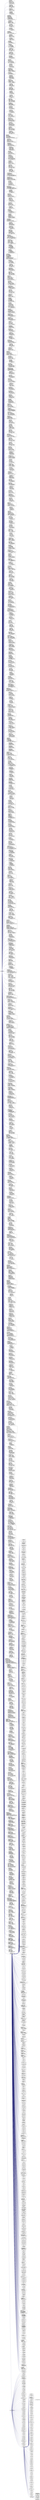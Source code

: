 digraph "Graphical Class Hierarchy"
{
 // LATEX_PDF_SIZE
  bgcolor="transparent";
  edge [fontname="Helvetica",fontsize="10",labelfontname="Helvetica",labelfontsize="10"];
  node [fontname="Helvetica",fontsize="10",shape="box"];
  rankdir="LR";
  Node0 [label="llvm::DebugEpochBase",height=0.2,width=0.4,color="black",URL="$classllvm_1_1DebugEpochBase.html",tooltip=" "];
  Node0 -> Node1 [dir="back",color="midnightblue",fontsize="10",style="solid",fontname="Helvetica"];
  Node1 [label="llvm::DenseMapBase\l\< DenseMap\< const llvm\l::SCEV *, const llvm::\lSCEV *, DenseMapInfo\< const\l llvm::SCEV * \>, llvm::detail\l::DenseMapPair\< const llvm::SCEV\l *, const llvm::SCEV * \> \>, const\l llvm::SCEV *, const llvm::SCEV *,\l DenseMapInfo\< const llvm::SCEV * \>\l, llvm::detail::DenseMapPair\< const\l llvm::SCEV *, const llvm::SCEV * \> \>",height=0.2,width=0.4,color="black",URL="$classllvm_1_1DenseMapBase.html",tooltip=" "];
  Node0 -> Node2 [dir="back",color="midnightblue",fontsize="10",style="solid",fontname="Helvetica"];
  Node2 [label="llvm::DenseMapBase\l\< DenseMap\< ValueType,\l unsigned, DenseMapInfo\l\< ValueType \>, llvm::detail\l::DenseMapPair\< ValueType,\l unsigned \> \>, ValueType, unsigned,\l DenseMapInfo\< ValueType \>, llvm\l::detail::DenseMapPair\< ValueType,\l unsigned \> \>",height=0.2,width=0.4,color="black",URL="$classllvm_1_1DenseMapBase.html",tooltip=" "];
  Node0 -> Node3 [dir="back",color="midnightblue",fontsize="10",style="solid",fontname="Helvetica"];
  Node3 [label="llvm::DenseMapBase\l\< DenseMap\< KeyT, ValueT,\l DenseMapInfo\< KeyT \>,\l llvm::detail::DenseMapPair\l\< KeyT, ValueT \> \>, KeyT, ValueT,\l DenseMapInfo\< KeyT \>, llvm::detail\l::DenseMapPair\< KeyT, ValueT \> \>",height=0.2,width=0.4,color="black",URL="$classllvm_1_1DenseMapBase.html",tooltip=" "];
  Node0 -> Node4 [dir="back",color="midnightblue",fontsize="10",style="solid",fontname="Helvetica"];
  Node4 [label="llvm::DenseMapBase\l\< DenseMap\< ValueT,\l detail::DenseSetEmpty,\l DenseMapInfo\< ValueT \>\l, detail::DenseSetPair\<\l ValueT \> \>, ValueT, detail\l::DenseSetEmpty, DenseMapInfo\l\< ValueT \>, detail::DenseSetPair\l\< ValueT \> \>",height=0.2,width=0.4,color="black",URL="$classllvm_1_1DenseMapBase.html",tooltip=" "];
  Node0 -> Node5 [dir="back",color="midnightblue",fontsize="10",style="solid",fontname="Helvetica"];
  Node5 [label="llvm::DenseMapBase\l\< DenseMap\< BasicBlock\l *, std::unique_ptr\< DomTree\lNodeBase\< BasicBlock \> \>,\l DenseMapInfo\< BasicBlock *\l \>, llvm::detail::DenseMapPair\l\< BasicBlock *, std::unique_ptr\l\< DomTreeNodeBase\< BasicBlock \>\l \> \> \>, BasicBlock *, std::unique\l_ptr\< DomTreeNodeBase\< BasicBlock\l \> \>, DenseMapInfo\< BasicBlock * \>,\l llvm::detail::DenseMapPair\< BasicBlock\l *, std::unique_ptr\< DomTreeNodeBase\< BasicBlock \> \> \> \>",height=0.2,width=0.4,color="black",URL="$classllvm_1_1DenseMapBase.html",tooltip=" "];
  Node0 -> Node6 [dir="back",color="midnightblue",fontsize="10",style="solid",fontname="Helvetica"];
  Node6 [label="llvm::DenseMapBase\l\< DenseMap\< const BasicBlock\l *, Loop *, DenseMapInfo\l\< const BasicBlock * \>, llvm\l::detail::DenseMapPair\< const\l BasicBlock *, Loop * \> \>, const\l BasicBlock *, Loop *, DenseMapInfo\l\< const BasicBlock * \>, llvm::detail\l::DenseMapPair\< const BasicBlock *, Loop * \> \>",height=0.2,width=0.4,color="black",URL="$classllvm_1_1DenseMapBase.html",tooltip=" "];
  Node0 -> Node7 [dir="back",color="midnightblue",fontsize="10",style="solid",fontname="Helvetica"];
  Node7 [label="llvm::DenseMapBase\l\< DenseMap\< BlockT *,\l RegionT *, DenseMapInfo\l\< BlockT * \>, llvm::detail\l::DenseMapPair\< BlockT *,\l RegionT * \> \>, BlockT *, RegionT\l *, DenseMapInfo\< BlockT * \>, llvm\l::detail::DenseMapPair\< BlockT *,\l RegionT * \> \>",height=0.2,width=0.4,color="black",URL="$classllvm_1_1DenseMapBase.html",tooltip=" "];
  Node0 -> Node8 [dir="back",color="midnightblue",fontsize="10",style="solid",fontname="Helvetica"];
  Node8 [label="llvm::DenseMapBase\l\< SmallDenseMap\< KeyT,\l ValueT, 4, DenseMapInfo\l\< KeyT \>, llvm::detail::\lDenseMapPair\< KeyT, ValueT\l \> \>, KeyT, ValueT, DenseMapInfo\l\< KeyT \>, llvm::detail::DenseMapPair\l\< KeyT, ValueT \> \>",height=0.2,width=0.4,color="black",URL="$classllvm_1_1DenseMapBase.html",tooltip=" "];
  Node0 -> Node9 [dir="back",color="midnightblue",fontsize="10",style="solid",fontname="Helvetica"];
  Node9 [label="llvm::DenseMapBase\l\< SmallDenseMap\< ValueT,\l detail::DenseSetEmpty,\l InlineBuckets, DenseMapInfo\l\< ValueT \>, detail::DenseSetPair\l\< ValueT \> \>, ValueT, detail::DenseSetEmpty,\l DenseMapInfo\< ValueT \>, detail::DenseSetPair\< ValueT \> \>",height=0.2,width=0.4,color="black",URL="$classllvm_1_1DenseMapBase.html",tooltip=" "];
  Node0 -> Node10 [dir="back",color="midnightblue",fontsize="10",style="solid",fontname="Helvetica"];
  Node10 [label="llvm::DenseMapBase\l\< SmallDenseMap\< KeyT,\l unsigned, InlineBuckets,\l DenseMapInfo\< KeyT \>, llvm\l::detail::DenseMapPair\< KeyT,\l unsigned \> \>, KeyT, unsigned,\l DenseMapInfo\< KeyT \>, llvm::detail\l::DenseMapPair\< KeyT, unsigned \> \>",height=0.2,width=0.4,color="black",URL="$classllvm_1_1DenseMapBase.html",tooltip=" "];
  Node0 -> Node11 [dir="back",color="midnightblue",fontsize="10",style="solid",fontname="Helvetica"];
  Node11 [label="llvm::DenseMapBase\l\< SmallDenseMap\< T,\l ptrdiff_t, 4, DenseMapInfo\l\< T \>, llvm::detail::DenseMapPair\l\< T, ptrdiff_t \> \>, T, ptrdiff\l_t, DenseMapInfo\< T \>, llvm::detail\l::DenseMapPair\< T, ptrdiff_t \> \>",height=0.2,width=0.4,color="black",URL="$classllvm_1_1DenseMapBase.html",tooltip=" "];
  Node0 -> Node12 [dir="back",color="midnightblue",fontsize="10",style="solid",fontname="Helvetica"];
  Node12 [label="llvm::DenseMapBase\l\< SmallDenseMap\< T,\l detail::DenseSetEmpty,\l InlineBuckets, DenseMapInfo\l\< T \>, detail::DenseSetPair\l\< T \> \>, T, detail::DenseSetEmpty,\l DenseMapInfo\< T \>, detail::DenseSetPair\< T \> \>",height=0.2,width=0.4,color="black",URL="$classllvm_1_1DenseMapBase.html",tooltip=" "];
  Node0 -> Node13 [dir="back",color="midnightblue",fontsize="10",style="solid",fontname="Helvetica"];
  Node13 [label="llvm::DenseMapBase\l\< DenseMap\< Value *,\l SmallPtrSet\< ReturnInst\l *, 2 \>, DenseMapInfo\< Value\l * \>, llvm::detail::DenseMapPair\l\< Value *, SmallPtrSet\< ReturnInst\l *, 2 \> \> \>, Value *, SmallPtrSet\l\< ReturnInst *, 2 \>, DenseMapInfo\<\l Value * \>, llvm::detail::DenseMapPair\l\< Value *, SmallPtrSet\< ReturnInst *, 2 \> \> \>",height=0.2,width=0.4,color="black",URL="$classllvm_1_1DenseMapBase.html",tooltip=" "];
  Node0 -> Node14 [dir="back",color="midnightblue",fontsize="10",style="solid",fontname="Helvetica"];
  Node14 [label="llvm::DenseMapBase\l\< SmallDenseMap\< Instruction\l *, unsigned, 4, DenseMapInfo\l\< Instruction * \>, llvm::detail\l::DenseMapPair\< Instruction *,\l unsigned \> \>, Instruction *, unsigned,\l DenseMapInfo\< Instruction * \>, llvm\l::detail::DenseMapPair\< Instruction *,\l unsigned \> \>",height=0.2,width=0.4,color="black",URL="$classllvm_1_1DenseMapBase.html",tooltip=" "];
  Node0 -> Node15 [dir="back",color="midnightblue",fontsize="10",style="solid",fontname="Helvetica"];
  Node15 [label="llvm::DenseMapBase\l\< SmallDenseMap\< Instruction\l *, uint64_t, 4, DenseMapInfo\l\< Instruction * \>, llvm::detail\l::DenseMapPair\< Instruction *,\l uint64_t \> \>, Instruction *, uint64\l_t, DenseMapInfo\< Instruction * \>,\l llvm::detail::DenseMapPair\< Instruction\l *, uint64_t \> \>",height=0.2,width=0.4,color="black",URL="$classllvm_1_1DenseMapBase.html",tooltip=" "];
  Node0 -> Node16 [dir="back",color="midnightblue",fontsize="10",style="solid",fontname="Helvetica"];
  Node16 [label="llvm::DenseMapBase\l\< DenseMap\< const Value\l *, detail::DenseSetEmpty,\l DenseMapInfo\< const Value\l * \>, detail::DenseSetPair\l\< const Value * \> \>, const Value\l *, detail::DenseSetEmpty, DenseMapInfo\l\< const Value * \>, detail::DenseSetPair\l\< const Value * \> \>",height=0.2,width=0.4,color="black",URL="$classllvm_1_1DenseMapBase.html",tooltip=" "];
  Node0 -> Node17 [dir="back",color="midnightblue",fontsize="10",style="solid",fontname="Helvetica"];
  Node17 [label="llvm::DenseMapBase\l\< DenseMap\< const llvm\l::Value *, std::vector\l\< OffsetValue \>, DenseMapInfo\l\< const llvm::Value * \>, llvm\l::detail::DenseMapPair\< const\l llvm::Value *, std::vector\< OffsetValue\l \> \> \>, const llvm::Value *, std::vector\l\< OffsetValue \>, DenseMapInfo\< const llvm\l::Value * \>, llvm::detail::DenseMapPair\<\l const llvm::Value *, std::vector\< OffsetValue \> \> \>",height=0.2,width=0.4,color="black",URL="$classllvm_1_1DenseMapBase.html",tooltip=" "];
  Node0 -> Node18 [dir="back",color="midnightblue",fontsize="10",style="solid",fontname="Helvetica"];
  Node18 [label="llvm::DenseMapBase\l\< DenseMap\< const llvm\l::Value *, AliasAttrs,\l DenseMapInfo\< const llvm\l::Value * \>, llvm::detail\l::DenseMapPair\< const llvm\l::Value *, AliasAttrs \> \>,\l const llvm::Value *, AliasAttrs,\l DenseMapInfo\< const llvm::Value\l * \>, llvm::detail::DenseMapPair\l\< const llvm::Value *, AliasAttrs \> \>",height=0.2,width=0.4,color="black",URL="$classllvm_1_1DenseMapBase.html",tooltip=" "];
  Node0 -> Node19 [dir="back",color="midnightblue",fontsize="10",style="solid",fontname="Helvetica"];
  Node19 [label="llvm::DenseMapBase\l\< DenseMap\< InstantiatedValue,\l llvm::cflaa::StratifiedInfo,\l DenseMapInfo\< InstantiatedValue\l \>, llvm::detail::DenseMapPair\l\< InstantiatedValue, llvm::cflaa\l::StratifiedInfo \> \>, InstantiatedValue,\l llvm::cflaa::StratifiedInfo, DenseMapInfo\l\< InstantiatedValue \>, llvm::detail::DenseMapPair\l\< InstantiatedValue, llvm::cflaa::StratifiedInfo \> \>",height=0.2,width=0.4,color="black",URL="$classllvm_1_1DenseMapBase.html",tooltip=" "];
  Node0 -> Node20 [dir="back",color="midnightblue",fontsize="10",style="solid",fontname="Helvetica"];
  Node20 [label="llvm::DenseMapBase\l\< DenseMap\< T, detail\l::DenseSetEmpty, DenseMapInfo\l\< T \>, detail::DenseSetPair\l\< T \> \>, T, detail::DenseSetEmpty,\l DenseMapInfo\< T \>, detail::DenseSetPair\< T \> \>",height=0.2,width=0.4,color="black",URL="$classllvm_1_1DenseMapBase.html",tooltip=" "];
  Node0 -> Node21 [dir="back",color="midnightblue",fontsize="10",style="solid",fontname="Helvetica"];
  Node21 [label="llvm::DenseMapBase\l\< SmallDenseMap\< const\l GlobalValue *, ModRefInfo,\l InlineBuckets, DenseMapInfo\l\< const GlobalValue * \>, llvm\l::detail::DenseMapPair\< const\l GlobalValue *, ModRefInfo \> \>,\l const GlobalValue *, ModRefInfo,\l DenseMapInfo\< const GlobalValue\l * \>, llvm::detail::DenseMapPair\<\l const GlobalValue *, ModRefInfo \> \>",height=0.2,width=0.4,color="black",URL="$classllvm_1_1DenseMapBase.html",tooltip=" "];
  Node0 -> Node22 [dir="back",color="midnightblue",fontsize="10",style="solid",fontname="Helvetica"];
  Node22 [label="llvm::DenseMapBase\l\< SmallDenseMap\< llvm\l::Function *, llvm::DISubprogram\l *, InlineBuckets, DenseMapInfo\l\< llvm::Function * \>, llvm::detail\l::DenseMapPair\< llvm::Function *,\l llvm::DISubprogram * \> \>, llvm::Function\l *, llvm::DISubprogram *, DenseMapInfo\l\< llvm::Function * \>, llvm::detail::DenseMapPair\l\< llvm::Function *, llvm::DISubprogram * \> \>",height=0.2,width=0.4,color="black",URL="$classllvm_1_1DenseMapBase.html",tooltip=" "];
  Node0 -> Node23 [dir="back",color="midnightblue",fontsize="10",style="solid",fontname="Helvetica"];
  Node23 [label="llvm::DenseMapBase\l\< DenseMap\< unsigned,\l unsigned, DenseMapInfo\l\< unsigned \>, llvm::detail\l::DenseMapPair\< unsigned,\l unsigned \> \>, unsigned, unsigned,\l DenseMapInfo\< unsigned \>, llvm\l::detail::DenseMapPair\< unsigned,\l unsigned \> \>",height=0.2,width=0.4,color="black",URL="$classllvm_1_1DenseMapBase.html",tooltip=" "];
  Node0 -> Node24 [dir="back",color="midnightblue",fontsize="10",style="solid",fontname="Helvetica"];
  Node24 [label="llvm::DenseMapBase\l\< DenseMap\< BasicBlock\l *, unsigned, DenseMapInfo\l\< BasicBlock * \>, llvm::detail\l::DenseMapPair\< BasicBlock *,\l unsigned \> \>, BasicBlock *, unsigned,\l DenseMapInfo\< BasicBlock * \>, llvm\l::detail::DenseMapPair\< BasicBlock *,\l unsigned \> \>",height=0.2,width=0.4,color="black",URL="$classllvm_1_1DenseMapBase.html",tooltip=" "];
  Node0 -> Node25 [dir="back",color="midnightblue",fontsize="10",style="solid",fontname="Helvetica"];
  Node25 [label="llvm::DenseMapBase\l\< DenseMap\< Value *,\l detail::DenseSetEmpty,\l DenseMapInfo\< Value *\l \>, detail::DenseSetPair\l\< Value * \> \>, Value *, detail\l::DenseSetEmpty, DenseMapInfo\l\< Value * \>, detail::DenseSetPair\l\< Value * \> \>",height=0.2,width=0.4,color="black",URL="$classllvm_1_1DenseMapBase.html",tooltip=" "];
  Node0 -> Node26 [dir="back",color="midnightblue",fontsize="10",style="solid",fontname="Helvetica"];
  Node26 [label="llvm::DenseMapBase\l\< DenseMap\< Value *,\l unsigned, DenseMapInfo\l\< Value * \>, llvm::detail\l::DenseMapPair\< Value *,\l unsigned \> \>, Value *, unsigned,\l DenseMapInfo\< Value * \>, llvm\l::detail::DenseMapPair\< Value *,\l unsigned \> \>",height=0.2,width=0.4,color="black",URL="$classllvm_1_1DenseMapBase.html",tooltip=" "];
  Node0 -> Node27 [dir="back",color="midnightblue",fontsize="10",style="solid",fontname="Helvetica"];
  Node27 [label="llvm::DenseMapBase\l\< DenseMap\< AssertingVH\l\< Instruction \>, unsigned,\l DenseMapInfo\< AssertingVH\l\< Instruction \> \>, llvm::detail\l::DenseMapPair\< AssertingVH\< Instruction\l \>, unsigned \> \>, AssertingVH\< Instruction\l \>, unsigned, DenseMapInfo\< AssertingVH\l\< Instruction \> \>, llvm::detail::DenseMapPair\l\< AssertingVH\< Instruction \>, unsigned \> \>",height=0.2,width=0.4,color="black",URL="$classllvm_1_1DenseMapBase.html",tooltip=" "];
  Node0 -> Node28 [dir="back",color="midnightblue",fontsize="10",style="solid",fontname="Helvetica"];
  Node28 [label="llvm::DenseMapBase\l\< SmallDenseMap\< unsigned,\l detail::DenseSetEmpty,\l InlineBuckets, DenseMapInfo\l\< unsigned \>, detail::DenseSetPair\l\< unsigned \> \>, unsigned, detail\l::DenseSetEmpty, DenseMapInfo\< unsigned\l \>, detail::DenseSetPair\< unsigned \> \>",height=0.2,width=0.4,color="black",URL="$classllvm_1_1DenseMapBase.html",tooltip=" "];
  Node0 -> Node29 [dir="back",color="midnightblue",fontsize="10",style="solid",fontname="Helvetica"];
  Node29 [label="llvm::DenseMapBase\l\< SmallDenseMap\< LocPair,\l AliasResult, InlineBuckets,\l DenseMapInfo\< LocPair \>,\l llvm::detail::DenseMapPair\l\< LocPair, AliasResult \> \>,\l LocPair, AliasResult, DenseMapInfo\l\< LocPair \>, llvm::detail::DenseMapPair\l\< LocPair, AliasResult \> \>",height=0.2,width=0.4,color="black",URL="$classllvm_1_1DenseMapBase.html",tooltip=" "];
  Node0 -> Node30 [dir="back",color="midnightblue",fontsize="10",style="solid",fontname="Helvetica"];
  Node30 [label="llvm::DenseMapBase\l\< SmallDenseMap\< const\l Value *, bool, InlineBuckets,\l DenseMapInfo\< const Value\l * \>, llvm::detail::DenseMapPair\l\< const Value *, bool \> \>, const\l Value *, bool, DenseMapInfo\< const\l Value * \>, llvm::detail::DenseMapPair\l\< const Value *, bool \> \>",height=0.2,width=0.4,color="black",URL="$classllvm_1_1DenseMapBase.html",tooltip=" "];
  Node0 -> Node31 [dir="back",color="midnightblue",fontsize="10",style="solid",fontname="Helvetica"];
  Node31 [label="llvm::DenseMapBase\l\< DenseMap\< int, std\l::pair\< unsigned, llvm\l::MCSymbol * \>, DenseMapInfo\l\< int \>, llvm::detail::DenseMapPair\l\< int, std::pair\< unsigned, llvm\l::MCSymbol * \> \> \>, int, std::pair\l\< unsigned, llvm::MCSymbol * \>, DenseMapInfo\l\< int \>, llvm::detail::DenseMapPair\< int,\l std::pair\< unsigned, llvm::MCSymbol * \> \> \>",height=0.2,width=0.4,color="black",URL="$classllvm_1_1DenseMapBase.html",tooltip=" "];
  Node0 -> Node32 [dir="back",color="midnightblue",fontsize="10",style="solid",fontname="Helvetica"];
  Node32 [label="llvm::DenseMapBase\l\< DenseMap\< const llvm\l::Function *, llvm::AMDGPUFunction\lArgInfo, DenseMapInfo\< const\l llvm::Function * \>, llvm::detail\l::DenseMapPair\< const llvm::Function\l *, llvm::AMDGPUFunctionArgInfo \> \>,\l const llvm::Function *, llvm::AMDGPUFunctionArg\lInfo, DenseMapInfo\< const llvm::Function *\l \>, llvm::detail::DenseMapPair\< const llvm::\lFunction *, llvm::AMDGPUFunctionArgInfo \> \>",height=0.2,width=0.4,color="black",URL="$classllvm_1_1DenseMapBase.html",tooltip=" "];
  Node0 -> Node33 [dir="back",color="midnightblue",fontsize="10",style="solid",fontname="Helvetica"];
  Node33 [label="llvm::DenseMapBase\l\< DenseMap\< const llvm\l::Function *, SIFunctionResource\lInfo, DenseMapInfo\< const llvm\l::Function * \>, llvm::detail::\lDenseMapPair\< const llvm::Function\l *, SIFunctionResourceInfo \> \>, const\l llvm::Function *, SIFunctionResourceInfo,\l DenseMapInfo\< const llvm::Function * \>,\l llvm::detail::DenseMapPair\< const llvm::\lFunction *, SIFunctionResourceInfo \> \>",height=0.2,width=0.4,color="black",URL="$classllvm_1_1DenseMapBase.html",tooltip=" "];
  Node0 -> Node34 [dir="back",color="midnightblue",fontsize="10",style="solid",fontname="Helvetica"];
  Node34 [label="llvm::DenseMapBase\l\< SmallDenseMap\< const\l llvm::GlobalValue *,\l unsigned, InlineBuckets,\l DenseMapInfo\< const llvm\l::GlobalValue * \>, llvm::detail\l::DenseMapPair\< const llvm::GlobalValue\l *, unsigned \> \>, const llvm::GlobalValue\l *, unsigned, DenseMapInfo\< const llvm::\lGlobalValue * \>, llvm::detail::DenseMapPair\l\< const llvm::GlobalValue *, unsigned \> \>",height=0.2,width=0.4,color="black",URL="$classllvm_1_1DenseMapBase.html",tooltip=" "];
  Node0 -> Node35 [dir="back",color="midnightblue",fontsize="10",style="solid",fontname="Helvetica"];
  Node35 [label="llvm::DenseMapBase\l\< DenseMap\< ValueMapCVH,\l FuncInfo, DenseMapInfo\l\< ValueMapCVH \>, llvm::detail\l::DenseMapPair\< ValueMapCVH,\l FuncInfo \> \>, ValueMapCVH, FuncInfo,\l DenseMapInfo\< ValueMapCVH \>, llvm\l::detail::DenseMapPair\< ValueMapCVH,\l FuncInfo \> \>",height=0.2,width=0.4,color="black",URL="$classllvm_1_1DenseMapBase.html",tooltip=" "];
  Node0 -> Node36 [dir="back",color="midnightblue",fontsize="10",style="solid",fontname="Helvetica"];
  Node36 [label="llvm::DenseMapBase\l\< DenseMap\< const llvm\l::MachineBasicBlock *,\l unsigned, DenseMapInfo\l\< const llvm::MachineBasicBlock\l * \>, llvm::detail::DenseMapPair\l\< const llvm::MachineBasicBlock\l *, unsigned \> \>, const llvm::MachineBasicBlock\l *, unsigned, DenseMapInfo\< const llvm::MachineBasicBlock\l * \>, llvm::detail::DenseMapPair\< const llvm::MachineBasicBlock *, unsigned \> \>",height=0.2,width=0.4,color="black",URL="$classllvm_1_1DenseMapBase.html",tooltip=" "];
  Node0 -> Node37 [dir="back",color="midnightblue",fontsize="10",style="solid",fontname="Helvetica"];
  Node37 [label="llvm::DenseMapBase\l\< DenseMap\< const llvm\l::MCSymbol *, AddressPoolEntry,\l DenseMapInfo\< const llvm::\lMCSymbol * \>, llvm::detail::\lDenseMapPair\< const llvm::MCSymbol\l *, AddressPoolEntry \> \>, const llvm\l::MCSymbol *, AddressPoolEntry, DenseMapInfo\l\< const llvm::MCSymbol * \>, llvm::detail\l::DenseMapPair\< const llvm::MCSymbol *, AddressPoolEntry \> \>",height=0.2,width=0.4,color="black",URL="$classllvm_1_1DenseMapBase.html",tooltip=" "];
  Node0 -> Node38 [dir="back",color="midnightblue",fontsize="10",style="solid",fontname="Helvetica"];
  Node38 [label="llvm::DenseMapBase\l\< DenseMap\< ASTCallbackVH,\l AliasSet::PointerRec *,\l ASTCallbackVHDenseMapInfo,\l llvm::detail::DenseMapPair\l\< ASTCallbackVH, AliasSet::PointerRec\l * \> \>, ASTCallbackVH, AliasSet::PointerRec\l *, ASTCallbackVHDenseMapInfo, llvm::detail\l::DenseMapPair\< ASTCallbackVH, AliasSet::PointerRec * \> \>",height=0.2,width=0.4,color="black",URL="$classllvm_1_1DenseMapBase.html",tooltip=" "];
  Node0 -> Node39 [dir="back",color="midnightblue",fontsize="10",style="solid",fontname="Helvetica"];
  Node39 [label="llvm::DenseMapBase\l\< DenseMap\< AnalysisKey\l *, std::unique_ptr\< PassConcept\lT \>, DenseMapInfo\< AnalysisKey\l * \>, llvm::detail::DenseMapPair\l\< AnalysisKey *, std::unique_ptr\l\< PassConceptT \> \> \>, AnalysisKey\l *, std::unique_ptr\< PassConceptT\l \>, DenseMapInfo\< AnalysisKey * \>,\l llvm::detail::DenseMapPair\< AnalysisKey\l *, std::unique_ptr\< PassConceptT \> \> \>",height=0.2,width=0.4,color="black",URL="$classllvm_1_1DenseMapBase.html",tooltip=" "];
  Node0 -> Node40 [dir="back",color="midnightblue",fontsize="10",style="solid",fontname="Helvetica"];
  Node40 [label="llvm::DenseMapBase\l\< DenseMap\< IRUnitT\l *, AnalysisResultListT,\l DenseMapInfo\< IRUnitT\l * \>, llvm::detail::DenseMapPair\l\< IRUnitT *, AnalysisResultListT\l \> \>, IRUnitT *, AnalysisResultListT,\l DenseMapInfo\< IRUnitT * \>, llvm::detail\l::DenseMapPair\< IRUnitT *, AnalysisResultListT \> \>",height=0.2,width=0.4,color="black",URL="$classllvm_1_1DenseMapBase.html",tooltip=" "];
  Node0 -> Node41 [dir="back",color="midnightblue",fontsize="10",style="solid",fontname="Helvetica"];
  Node41 [label="llvm::DenseMapBase\l\< DenseMap\< std::pair\l\< AnalysisKey *, IRUnitT\l * \>, typename AnalysisResultList\lT::iterator, DenseMapInfo\< std\l::pair\< AnalysisKey *, IRUnitT\l * \> \>, llvm::detail::DenseMapPair\l\< std::pair\< AnalysisKey *, IRUnitT\l * \>, typename AnalysisResultListT::\literator \> \>, std::pair\< AnalysisKey\l *, IRUnitT * \>, typename AnalysisResultListT\l::iterator, DenseMapInfo\< std::pair\< AnalysisKey\l *, IRUnitT * \> \>, llvm::detail::DenseMapPair\<\l std::pair\< AnalysisKey *, IRUnitT * \>, typename\l AnalysisResultListT::iterator \> \>",height=0.2,width=0.4,color="black",URL="$classllvm_1_1DenseMapBase.html",tooltip=" "];
  Node0 -> Node42 [dir="back",color="midnightblue",fontsize="10",style="solid",fontname="Helvetica"];
  Node42 [label="llvm::DenseMapBase\l\< SmallDenseMap\< llvm\l::AnalysisKey *, bool,\l InlineBuckets, DenseMapInfo\l\< llvm::AnalysisKey * \>, llvm\l::detail::DenseMapPair\< llvm\l::AnalysisKey *, bool \> \>, llvm\l::AnalysisKey *, bool, DenseMapInfo\l\< llvm::AnalysisKey * \>, llvm::detail\l::DenseMapPair\< llvm::AnalysisKey *, bool \> \>",height=0.2,width=0.4,color="black",URL="$classllvm_1_1DenseMapBase.html",tooltip=" "];
  Node0 -> Node43 [dir="back",color="midnightblue",fontsize="10",style="solid",fontname="Helvetica"];
  Node43 [label="llvm::DenseMapBase\l\< DenseMap\< const llvm\l::MCSymbol *, unsigned,\l DenseMapInfo\< const llvm\l::MCSymbol * \>, llvm::detail\l::DenseMapPair\< const llvm::\lMCSymbol *, unsigned \> \>, const\l llvm::MCSymbol *, unsigned, DenseMapInfo\l\< const llvm::MCSymbol * \>, llvm::detail\l::DenseMapPair\< const llvm::MCSymbol *,\l unsigned \> \>",height=0.2,width=0.4,color="black",URL="$classllvm_1_1DenseMapBase.html",tooltip=" "];
  Node0 -> Node44 [dir="back",color="midnightblue",fontsize="10",style="solid",fontname="Helvetica"];
  Node44 [label="llvm::DenseMapBase\l\< DenseMap\< MCSection\l *, unsigned, DenseMapInfo\l\< MCSection * \>, llvm::detail\l::DenseMapPair\< MCSection *,\l unsigned \> \>, MCSection *, unsigned,\l DenseMapInfo\< MCSection * \>, llvm\l::detail::DenseMapPair\< MCSection *,\l unsigned \> \>",height=0.2,width=0.4,color="black",URL="$classllvm_1_1DenseMapBase.html",tooltip=" "];
  Node0 -> Node45 [dir="back",color="midnightblue",fontsize="10",style="solid",fontname="Helvetica"];
  Node45 [label="llvm::DenseMapBase\l\< DenseMap\< AffectedValueCallback\lVH, SmallVector\< WeakTrackingVH,\l 1 \>, AffectedValueCallbackVH\l::DMI, llvm::detail::DenseMapPair\l\< AffectedValueCallbackVH, SmallVector\l\< WeakTrackingVH, 1 \> \> \>, AffectedValueCallback\lVH, SmallVector\< WeakTrackingVH, 1 \>, AffectedValueCallback\lVH::DMI, llvm::detail::DenseMapPair\< AffectedValueCallbackVH,\l SmallVector\< WeakTrackingVH, 1 \> \> \>",height=0.2,width=0.4,color="black",URL="$classllvm_1_1DenseMapBase.html",tooltip=" "];
  Node0 -> Node46 [dir="back",color="midnightblue",fontsize="10",style="solid",fontname="Helvetica"];
  Node46 [label="llvm::DenseMapBase\l\< DenseMap\< FunctionCallback\lVH, std::unique_ptr\< AssumptionCache\l \>, FunctionCallbackVH::DMI, llvm\l::detail::DenseMapPair\< FunctionCallbackVH,\l std::unique_ptr\< AssumptionCache \> \> \>\l, FunctionCallbackVH, std::unique_ptr\< AssumptionCache\l \>, FunctionCallbackVH::DMI, llvm::detail::DenseMapPair\l\< FunctionCallbackVH, std::unique_ptr\< AssumptionCache \> \> \>",height=0.2,width=0.4,color="black",URL="$classllvm_1_1DenseMapBase.html",tooltip=" "];
  Node0 -> Node47 [dir="back",color="midnightblue",fontsize="10",style="solid",fontname="Helvetica"];
  Node47 [label="llvm::DenseMapBase\l\< DenseMap\< std::pair\l\< const llvm::Value *,\l int \>, llvm::DenseMap,\l DenseMapInfo\< std::pair\l\< const llvm::Value *, int\l \> \>, llvm::detail::DenseMapPair\l\< std::pair\< const llvm::Value\l *, int \>, llvm::DenseMap \> \>, std\l::pair\< const llvm::Value *, int \>\l, llvm::DenseMap, DenseMapInfo\< std\l::pair\< const llvm::Value *, int \> \>\l, llvm::detail::DenseMapPair\< std::pair\l\< const llvm::Value *, int \>, llvm::DenseMap \> \>",height=0.2,width=0.4,color="black",URL="$classllvm_1_1DenseMapBase.html",tooltip=" "];
  Node0 -> Node48 [dir="back",color="midnightblue",fontsize="10",style="solid",fontname="Helvetica"];
  Node48 [label="llvm::DenseMapBase\l\< DenseMap\< AbstractAttribute\l *, SetVector\< AbstractAttribute\l * \>, DenseMapInfo\< AbstractAttribute\l * \>, llvm::detail::DenseMapPair\< AbstractAttribute\l *, SetVector\< AbstractAttribute * \> \> \>, AbstractAttribute\l *, SetVector\< AbstractAttribute * \>, DenseMapInfo\< AbstractAttribute\l * \>, llvm::detail::DenseMapPair\< AbstractAttribute *, SetVector\l\< AbstractAttribute * \> \> \>",height=0.2,width=0.4,color="black",URL="$classllvm_1_1DenseMapBase.html",tooltip=" "];
  Node0 -> Node49 [dir="back",color="midnightblue",fontsize="10",style="solid",fontname="Helvetica"];
  Node49 [label="llvm::DenseMapBase\l\< DenseMap\< unsigned,\l detail::DenseSetEmpty,\l DenseMapInfo\< unsigned\l \>, detail::DenseSetPair\l\< unsigned \> \>, unsigned,\l detail::DenseSetEmpty, DenseMapInfo\l\< unsigned \>, detail::DenseSetPair\l\< unsigned \> \>",height=0.2,width=0.4,color="black",URL="$classllvm_1_1DenseMapBase.html",tooltip=" "];
  Node0 -> Node50 [dir="back",color="midnightblue",fontsize="10",style="solid",fontname="Helvetica"];
  Node50 [label="llvm::DenseMapBase\l\< DenseMap\< const llvm\l::MachineInstr *, detail\l::DenseSetEmpty, DenseMapInfo\l\< const llvm::MachineInstr *\l \>, detail::DenseSetPair\< const\l llvm::MachineInstr * \> \>, const\l llvm::MachineInstr *, detail::DenseSetEmpty,\l DenseMapInfo\< const llvm::MachineInstr\l * \>, detail::DenseSetPair\< const llvm::MachineInstr * \> \>",height=0.2,width=0.4,color="black",URL="$classllvm_1_1DenseMapBase.html",tooltip=" "];
  Node0 -> Node51 [dir="back",color="midnightblue",fontsize="10",style="solid",fontname="Helvetica"];
  Node51 [label="llvm::DenseMapBase\l\< DenseMap\< const llvm\l::MachineInstr *, unsigned,\l DenseMapInfo\< const llvm\l::MachineInstr * \>, llvm::\ldetail::DenseMapPair\< const\l llvm::MachineInstr *, unsigned\l \> \>, const llvm::MachineInstr\l *, unsigned, DenseMapInfo\< const\l llvm::MachineInstr * \>, llvm::detail\l::DenseMapPair\< const llvm::MachineInstr\l *, unsigned \> \>",height=0.2,width=0.4,color="black",URL="$classllvm_1_1DenseMapBase.html",tooltip=" "];
  Node0 -> Node52 [dir="back",color="midnightblue",fontsize="10",style="solid",fontname="Helvetica"];
  Node52 [label="llvm::DenseMapBase\l\< DenseMap\< const BlockT\l *, BlockNode, DenseMapInfo\l\< const BlockT * \>, llvm::\ldetail::DenseMapPair\< const\l BlockT *, BlockNode \> \>, const\l BlockT *, BlockNode, DenseMapInfo\l\< const BlockT * \>, llvm::detail::\lDenseMapPair\< const BlockT *, BlockNode \> \>",height=0.2,width=0.4,color="black",URL="$classllvm_1_1DenseMapBase.html",tooltip=" "];
  Node0 -> Node53 [dir="back",color="midnightblue",fontsize="10",style="solid",fontname="Helvetica"];
  Node53 [label="llvm::DenseMapBase\l\< DenseMap\< KeyT, size\l_t, DenseMapInfo\< KeyT\l \>, llvm::detail::DenseMapPair\l\< KeyT, size_t \> \>, KeyT, size\l_t, DenseMapInfo\< KeyT \>, llvm\l::detail::DenseMapPair\< KeyT, size_t \> \>",height=0.2,width=0.4,color="black",URL="$classllvm_1_1DenseMapBase.html",tooltip=" "];
  Node0 -> Node54 [dir="back",color="midnightblue",fontsize="10",style="solid",fontname="Helvetica"];
  Node54 [label="llvm::DenseMapBase\l\< DenseMap\< const llvm\l::MachineBasicBlock *,\l int, DenseMapInfo\< const\l llvm::MachineBasicBlock\l * \>, llvm::detail::DenseMapPair\l\< const llvm::MachineBasicBlock\l *, int \> \>, const llvm::MachineBasicBlock\l *, int, DenseMapInfo\< const llvm::MachineBasicBlock\l * \>, llvm::detail::DenseMapPair\< const llvm::\lMachineBasicBlock *, int \> \>",height=0.2,width=0.4,color="black",URL="$classllvm_1_1DenseMapBase.html",tooltip=" "];
  Node0 -> Node55 [dir="back",color="midnightblue",fontsize="10",style="solid",fontname="Helvetica"];
  Node55 [label="llvm::DenseMapBase\l\< DenseMap\< const llvm\l::MachineBasicBlock *,\l llvm::BlockFrequency,\l DenseMapInfo\< const llvm\l::MachineBasicBlock * \>, llvm\l::detail::DenseMapPair\< const\l llvm::MachineBasicBlock *, llvm\l::BlockFrequency \> \>, const llvm\l::MachineBasicBlock *, llvm::BlockFrequency,\l DenseMapInfo\< const llvm::MachineBasicBlock\l * \>, llvm::detail::DenseMapPair\< const llvm\l::MachineBasicBlock *, llvm::BlockFrequency \> \>",height=0.2,width=0.4,color="black",URL="$classllvm_1_1DenseMapBase.html",tooltip=" "];
  Node0 -> Node56 [dir="back",color="midnightblue",fontsize="10",style="solid",fontname="Helvetica"];
  Node56 [label="llvm::DenseMapBase\l\< DenseMap\< BasicBlockCallback\lVH, detail::DenseSetEmpty,\l llvm::DenseMapInfo\< llvm::\lValue * \>, detail::DenseSetPair\l\< BasicBlockCallbackVH \> \>, BasicBlockCallback\lVH, detail::DenseSetEmpty, llvm::DenseMapInfo\l\< llvm::Value * \>, detail::DenseSetPair\< BasicBlockCallbackVH \> \>",height=0.2,width=0.4,color="black",URL="$classllvm_1_1DenseMapBase.html",tooltip=" "];
  Node0 -> Node57 [dir="back",color="midnightblue",fontsize="10",style="solid",fontname="Helvetica"];
  Node57 [label="llvm::DenseMapBase\l\< DenseMap\< Edge, llvm\l::BranchProbability, DenseMap\lInfo\< Edge \>, llvm::detail\l::DenseMapPair\< Edge, llvm\l::BranchProbability \> \>, Edge,\l llvm::BranchProbability, DenseMapInfo\l\< Edge \>, llvm::detail::DenseMapPair\l\< Edge, llvm::BranchProbability \> \>",height=0.2,width=0.4,color="black",URL="$classllvm_1_1DenseMapBase.html",tooltip=" "];
  Node0 -> Node58 [dir="back",color="midnightblue",fontsize="10",style="solid",fontname="Helvetica"];
  Node58 [label="llvm::DenseMapBase\l\< DenseMap\< const BasicBlock\l *, int, DenseMapInfo\< const\l BasicBlock * \>, llvm::detail\l::DenseMapPair\< const BasicBlock\l *, int \> \>, const BasicBlock *,\l int, DenseMapInfo\< const BasicBlock\l * \>, llvm::detail::DenseMapPair\< const\l BasicBlock *, int \> \>",height=0.2,width=0.4,color="black",URL="$classllvm_1_1DenseMapBase.html",tooltip=" "];
  Node0 -> Node59 [dir="back",color="midnightblue",fontsize="10",style="solid",fontname="Helvetica"];
  Node59 [label="llvm::DenseMapBase\l\< DenseMap\< const llvm\l::BasicBlock *, std::unique\l_ptr\< BBInfo \>, DenseMapInfo\l\< const llvm::BasicBlock * \>\l, llvm::detail::DenseMapPair\l\< const llvm::BasicBlock *, std\l::unique_ptr\< BBInfo \> \> \>, const\l llvm::BasicBlock *, std::unique_ptr\l\< BBInfo \>, DenseMapInfo\< const llvm\l::BasicBlock * \>, llvm::detail::DenseMapPair\l\< const llvm::BasicBlock *, std::unique_ptr\l\< BBInfo \> \> \>",height=0.2,width=0.4,color="black",URL="$classllvm_1_1DenseMapBase.html",tooltip=" "];
  Node0 -> Node60 [dir="back",color="midnightblue",fontsize="10",style="solid",fontname="Helvetica"];
  Node60 [label="llvm::DenseMapBase\l\< DenseMap\< const llvm\l::Function *, llvm::Optional\l\< CFLAndersAAResult::FunctionInfo\l \>, DenseMapInfo\< const llvm::Function\l * \>, llvm::detail::DenseMapPair\< const\l llvm::Function *, llvm::Optional\< CFLAndersAAResult\l::FunctionInfo \> \> \>, const llvm::Function *, llvm\l::Optional\< CFLAndersAAResult::FunctionInfo \>, DenseMapInfo\l\< const llvm::Function * \>, llvm::detail::DenseMapPair\<\l const llvm::Function *, llvm::Optional\< CFLAndersAAResult\l::FunctionInfo \> \> \>",height=0.2,width=0.4,color="black",URL="$classllvm_1_1DenseMapBase.html",tooltip=" "];
  Node0 -> Node61 [dir="back",color="midnightblue",fontsize="10",style="solid",fontname="Helvetica"];
  Node61 [label="llvm::DenseMapBase\l\< DenseMap\< llvm::Function\l *, llvm::Optional\< CFLSteensAAResult\l::FunctionInfo \>, DenseMapInfo\<\l llvm::Function * \>, llvm::detail\l::DenseMapPair\< llvm::Function *,\l llvm::Optional\< CFLSteensAAResult\l::FunctionInfo \> \> \>, llvm::Function\l *, llvm::Optional\< CFLSteensAAResult\l::FunctionInfo \>, DenseMapInfo\< llvm::\lFunction * \>, llvm::detail::DenseMapPair\l\< llvm::Function *, llvm::Optional\< CFLSteensAAResult\l::FunctionInfo \> \> \>",height=0.2,width=0.4,color="black",URL="$classllvm_1_1DenseMapBase.html",tooltip=" "];
  Node0 -> Node62 [dir="back",color="midnightblue",fontsize="10",style="solid",fontname="Helvetica"];
  Node62 [label="llvm::DenseMapBase\l\< SmallDenseMap\< llvm\l::LazyCallGraph::RefSCC\l *, ptrdiff_t, 4, DenseMapInfo\l\< llvm::LazyCallGraph::RefSCC\l * \>, llvm::detail::DenseMapPair\l\< llvm::LazyCallGraph::RefSCC *,\l ptrdiff_t \> \>, llvm::LazyCallGraph\l::RefSCC *, ptrdiff_t, DenseMapInfo\l\< llvm::LazyCallGraph::RefSCC * \>, llvm\l::detail::DenseMapPair\< llvm::LazyCallGraph\l::RefSCC *, ptrdiff_t \> \>",height=0.2,width=0.4,color="black",URL="$classllvm_1_1DenseMapBase.html",tooltip=" "];
  Node0 -> Node63 [dir="back",color="midnightblue",fontsize="10",style="solid",fontname="Helvetica"];
  Node63 [label="llvm::DenseMapBase\l\< SmallDenseMap\< llvm\l::LazyCallGraph::SCC *,\l ptrdiff_t, 4, DenseMapInfo\l\< llvm::LazyCallGraph::SCC\l * \>, llvm::detail::DenseMapPair\l\< llvm::LazyCallGraph::SCC *, ptrdiff\l_t \> \>, llvm::LazyCallGraph::SCC *,\l ptrdiff_t, DenseMapInfo\< llvm::LazyCallGraph\l::SCC * \>, llvm::detail::DenseMapPair\< llvm\l::LazyCallGraph::SCC *, ptrdiff_t \> \>",height=0.2,width=0.4,color="black",URL="$classllvm_1_1DenseMapBase.html",tooltip=" "];
  Node0 -> Node64 [dir="back",color="midnightblue",fontsize="10",style="solid",fontname="Helvetica"];
  Node64 [label="llvm::DenseMapBase\l\< SmallDenseMap\< std\l::pair\< llvm::LazyCallGraph\l::Node *, llvm::LazyCallGraph\l::SCC * \>, detail::DenseSetEmpty,\l InlineBuckets, DenseMapInfo\< std\l::pair\< llvm::LazyCallGraph::Node\l *, llvm::LazyCallGraph::SCC * \> \>\l, detail::DenseSetPair\< std::pair\<\l llvm::LazyCallGraph::Node *, llvm::\lLazyCallGraph::SCC * \> \> \>, std::pair\l\< llvm::LazyCallGraph::Node *, llvm::LazyCallGraph\l::SCC * \>, detail::DenseSetEmpty, DenseMapInfo\l\< std::pair\< llvm::LazyCallGraph::Node *, llvm\l::LazyCallGraph::SCC * \> \>, detail::DenseSetPair\l\< std::pair\< llvm::LazyCallGraph::Node *, llvm::LazyCallGraph::SCC * \> \> \>",height=0.2,width=0.4,color="black",URL="$classllvm_1_1DenseMapBase.html",tooltip=" "];
  Node0 -> Node65 [dir="back",color="midnightblue",fontsize="10",style="solid",fontname="Helvetica"];
  Node65 [label="llvm::DenseMapBase\l\< DenseMap\< VNType,\l SmallVector\< Instruction\l *, 4 \>, DenseMapInfo\< VNType\l \>, llvm::detail::DenseMapPair\l\< VNType, SmallVector\< Instruction\l *, 4 \> \> \>, VNType, SmallVector\l\< Instruction *, 4 \>, DenseMapInfo\l\< VNType \>, llvm::detail::DenseMapPair\l\< VNType, SmallVector\< Instruction *, 4 \> \> \>",height=0.2,width=0.4,color="black",URL="$classllvm_1_1DenseMapBase.html",tooltip=" "];
  Node0 -> Node66 [dir="back",color="midnightblue",fontsize="10",style="solid",fontname="Helvetica"];
  Node66 [label="llvm::DenseMapBase\l\< DenseMap\< MDString\l *, unsigned, DenseMapInfo\l\< MDString * \>, llvm::detail\l::DenseMapPair\< MDString *,\l unsigned \> \>, MDString *, unsigned,\l DenseMapInfo\< MDString * \>, llvm\l::detail::DenseMapPair\< MDString *,\l unsigned \> \>",height=0.2,width=0.4,color="black",URL="$classllvm_1_1DenseMapBase.html",tooltip=" "];
  Node0 -> Node67 [dir="back",color="midnightblue",fontsize="10",style="solid",fontname="Helvetica"];
  Node67 [label="llvm::DenseMapBase\l\< DenseMap\< llvm::BasicBlock\l *, detail::DenseSetEmpty,\l DenseMapInfo\< llvm::BasicBlock\l * \>, detail::DenseSetPair\< llvm\l::BasicBlock * \> \>, llvm::BasicBlock\l *, detail::DenseSetEmpty, DenseMapInfo\l\< llvm::BasicBlock * \>, detail::DenseSetPair\l\< llvm::BasicBlock * \> \>",height=0.2,width=0.4,color="black",URL="$classllvm_1_1DenseMapBase.html",tooltip=" "];
  Node0 -> Node68 [dir="back",color="midnightblue",fontsize="10",style="solid",fontname="Helvetica"];
  Node68 [label="llvm::DenseMapBase\l\< DenseMap\< const llvm\l::BasicBlock *, unsigned,\l DenseMapInfo\< const llvm\l::BasicBlock * \>, llvm::detail\l::DenseMapPair\< const llvm::BasicBlock\l *, unsigned \> \>, const llvm::BasicBlock\l *, unsigned, DenseMapInfo\< const llvm\l::BasicBlock * \>, llvm::detail::DenseMapPair\l\< const llvm::BasicBlock *, unsigned \> \>",height=0.2,width=0.4,color="black",URL="$classllvm_1_1DenseMapBase.html",tooltip=" "];
  Node0 -> Node69 [dir="back",color="midnightblue",fontsize="10",style="solid",fontname="Helvetica"];
  Node69 [label="llvm::DenseMapBase\l\< DenseMap\< const llvm\l::LexicalScope *, llvm\l::SmallVector\< LocalVariable,\l 1 \>, DenseMapInfo\< const llvm\l::LexicalScope * \>, llvm::detail\l::DenseMapPair\< const llvm::LexicalScope\l *, llvm::SmallVector\< LocalVariable,\l 1 \> \> \>, const llvm::LexicalScope *,\l llvm::SmallVector\< LocalVariable, 1 \>,\l DenseMapInfo\< const llvm::LexicalScope\l * \>, llvm::detail::DenseMapPair\< const llvm\l::LexicalScope *, llvm::SmallVector\< LocalVariable, 1 \> \> \>",height=0.2,width=0.4,color="black",URL="$classllvm_1_1DenseMapBase.html",tooltip=" "];
  Node0 -> Node70 [dir="back",color="midnightblue",fontsize="10",style="solid",fontname="Helvetica"];
  Node70 [label="llvm::DenseMapBase\l\< DenseMap\< const llvm\l::DIScope *, std::unique\l_ptr\< llvm::SmallVector\l \>, DenseMapInfo\< const llvm\l::DIScope * \>, llvm::detail\l::DenseMapPair\< const llvm::DIScope\l *, std::unique_ptr\< llvm::SmallVector\l \> \> \>, const llvm::DIScope *, std::unique\l_ptr\< llvm::SmallVector \>, DenseMapInfo\<\l const llvm::DIScope * \>, llvm::detail::DenseMapPair\l\< const llvm::DIScope *, std::unique_ptr\< llvm::\lSmallVector \> \> \>",height=0.2,width=0.4,color="black",URL="$classllvm_1_1DenseMapBase.html",tooltip=" "];
  Node0 -> Node71 [dir="back",color="midnightblue",fontsize="10",style="solid",fontname="Helvetica"];
  Node71 [label="llvm::DenseMapBase\l\< DenseMap\< llvm::MCSection\lCOFF *, detail::DenseSetEmpty,\l DenseMapInfo\< llvm::MCSectionCOFF\l * \>, detail::DenseSetPair\< llvm\l::MCSectionCOFF * \> \>, llvm::MCSectionCOFF\l *, detail::DenseSetEmpty, DenseMapInfo\l\< llvm::MCSectionCOFF * \>, detail::DenseSetPair\l\< llvm::MCSectionCOFF * \> \>",height=0.2,width=0.4,color="black",URL="$classllvm_1_1DenseMapBase.html",tooltip=" "];
  Node0 -> Node72 [dir="back",color="midnightblue",fontsize="10",style="solid",fontname="Helvetica"];
  Node72 [label="llvm::DenseMapBase\l\< DenseMap\< const llvm\l::Function *, unsigned,\l DenseMapInfo\< const llvm\l::Function * \>, llvm::detail\l::DenseMapPair\< const llvm::\lFunction *, unsigned \> \>, const\l llvm::Function *, unsigned, DenseMapInfo\l\< const llvm::Function * \>, llvm::detail\l::DenseMapPair\< const llvm::Function *,\l unsigned \> \>",height=0.2,width=0.4,color="black",URL="$classllvm_1_1DenseMapBase.html",tooltip=" "];
  Node0 -> Node73 [dir="back",color="midnightblue",fontsize="10",style="solid",fontname="Helvetica"];
  Node73 [label="llvm::DenseMapBase\l\< DenseMap\< llvm::StringRef,\l unsigned, DenseMapInfo\<\l llvm::StringRef \>, llvm::\ldetail::DenseMapPair\< llvm\l::StringRef, unsigned \> \>, llvm\l::StringRef, unsigned, DenseMapInfo\l\< llvm::StringRef \>, llvm::detail\l::DenseMapPair\< llvm::StringRef, unsigned \> \>",height=0.2,width=0.4,color="black",URL="$classllvm_1_1DenseMapBase.html",tooltip=" "];
  Node0 -> Node74 [dir="back",color="midnightblue",fontsize="10",style="solid",fontname="Helvetica"];
  Node74 [label="llvm::DenseMapBase\l\< SmallDenseMap\< const\l llvm::DISubprogram *,\l detail::DenseSetEmpty,\l InlineBuckets, DenseMapInfo\l\< const llvm::DISubprogram\l * \>, detail::DenseSetPair\<\l const llvm::DISubprogram * \>\l \>, const llvm::DISubprogram *,\l detail::DenseSetEmpty, DenseMapInfo\l\< const llvm::DISubprogram * \>, detail\l::DenseSetPair\< const llvm::DISubprogram * \> \>",height=0.2,width=0.4,color="black",URL="$classllvm_1_1DenseMapBase.html",tooltip=" "];
  Node0 -> Node75 [dir="back",color="midnightblue",fontsize="10",style="solid",fontname="Helvetica"];
  Node75 [label="llvm::DenseMapBase\l\< DenseMap\< std::pair\l\< const llvm::DINode *,\l const llvm::DIType * \>\l, llvm::codeview::TypeIndex,\l DenseMapInfo\< std::pair\< const\l llvm::DINode *, const llvm::DIType\l * \> \>, llvm::detail::DenseMapPair\l\< std::pair\< const llvm::DINode *,\l const llvm::DIType * \>, llvm::codeview\l::TypeIndex \> \>, std::pair\< const llvm\l::DINode *, const llvm::DIType * \>, llvm\l::codeview::TypeIndex, DenseMapInfo\< std\l::pair\< const llvm::DINode *, const llvm::\lDIType * \> \>, llvm::detail::DenseMapPair\< std\l::pair\< const llvm::DINode *, const llvm::DIType\l * \>, llvm::codeview::TypeIndex \> \>",height=0.2,width=0.4,color="black",URL="$classllvm_1_1DenseMapBase.html",tooltip=" "];
  Node0 -> Node76 [dir="back",color="midnightblue",fontsize="10",style="solid",fontname="Helvetica"];
  Node76 [label="llvm::DenseMapBase\l\< DenseMap\< const llvm\l::DICompositeType *, llvm\l::codeview::TypeIndex, DenseMapInfo\l\< const llvm::DICompositeType *\l \>, llvm::detail::DenseMapPair\<\l const llvm::DICompositeType *, llvm\l::codeview::TypeIndex \> \>, const llvm\l::DICompositeType *, llvm::codeview::TypeIndex,\l DenseMapInfo\< const llvm::DICompositeType\l * \>, llvm::detail::DenseMapPair\< const llvm\l::DICompositeType *, llvm::codeview::TypeIndex \> \>",height=0.2,width=0.4,color="black",URL="$classllvm_1_1DenseMapBase.html",tooltip=" "];
  Node0 -> Node77 [dir="back",color="midnightblue",fontsize="10",style="solid",fontname="Helvetica"];
  Node77 [label="llvm::DenseMapBase\l\< DenseMap\< GlobalVariable\l *, ConstCandVecType, DenseMapInfo\l\< GlobalVariable * \>, llvm::detail\l::DenseMapPair\< GlobalVariable *,\l ConstCandVecType \> \>, GlobalVariable\l *, ConstCandVecType, DenseMapInfo\< GlobalVariable\l * \>, llvm::detail::DenseMapPair\< GlobalVariable\l *, ConstCandVecType \> \>",height=0.2,width=0.4,color="black",URL="$classllvm_1_1DenseMapBase.html",tooltip=" "];
  Node0 -> Node78 [dir="back",color="midnightblue",fontsize="10",style="solid",fontname="Helvetica"];
  Node78 [label="llvm::DenseMapBase\l\< DenseMap\< GlobalVariable\l *, ConstInfoVecType, DenseMapInfo\l\< GlobalVariable * \>, llvm::detail\l::DenseMapPair\< GlobalVariable *,\l ConstInfoVecType \> \>, GlobalVariable\l *, ConstInfoVecType, DenseMapInfo\< GlobalVariable\l * \>, llvm::detail::DenseMapPair\< GlobalVariable\l *, ConstInfoVecType \> \>",height=0.2,width=0.4,color="black",URL="$classllvm_1_1DenseMapBase.html",tooltip=" "];
  Node0 -> Node79 [dir="back",color="midnightblue",fontsize="10",style="solid",fontname="Helvetica"];
  Node79 [label="llvm::DenseMapBase\l\< SmallDenseMap\< llvm\l::Instruction *, llvm\l::Instruction *, 4, DenseMapInfo\l\< llvm::Instruction * \>, llvm\l::detail::DenseMapPair\< llvm::\lInstruction *, llvm::Instruction\l * \> \>, llvm::Instruction *, llvm\l::Instruction *, DenseMapInfo\< llvm\l::Instruction * \>, llvm::detail::DenseMapPair\l\< llvm::Instruction *, llvm::Instruction * \> \>",height=0.2,width=0.4,color="black",URL="$classllvm_1_1DenseMapBase.html",tooltip=" "];
  Node0 -> Node80 [dir="back",color="midnightblue",fontsize="10",style="solid",fontname="Helvetica"];
  Node80 [label="llvm::DenseMapBase\l\< DenseMap\< ConstantClass\l *, detail::DenseSetEmpty,\l MapInfo, detail::DenseSetPair\l\< ConstantClass * \> \>, ConstantClass\l *, detail::DenseSetEmpty, MapInfo,\l detail::DenseSetPair\< ConstantClass * \> \>",height=0.2,width=0.4,color="black",URL="$classllvm_1_1DenseMapBase.html",tooltip=" "];
  Node0 -> Node81 [dir="back",color="midnightblue",fontsize="10",style="solid",fontname="Helvetica"];
  Node81 [label="llvm::DenseMapBase\l\< SmallDenseMap\< llvm\l::SDValue, unsigned, InlineBuckets,\l DenseMapInfo\< llvm::SDValue\l \>, llvm::detail::DenseMapPair\l\< llvm::SDValue, unsigned \> \>,\l llvm::SDValue, unsigned, DenseMapInfo\l\< llvm::SDValue \>, llvm::detail::DenseMapPair\l\< llvm::SDValue, unsigned \> \>",height=0.2,width=0.4,color="black",URL="$classllvm_1_1DenseMapBase.html",tooltip=" "];
  Node0 -> Node82 [dir="back",color="midnightblue",fontsize="10",style="solid",fontname="Helvetica"];
  Node82 [label="llvm::DenseMapBase\l\< SmallDenseMap\< unsigned,\l llvm::SDValue, InlineBuckets,\l DenseMapInfo\< unsigned \>, llvm\l::detail::DenseMapPair\< unsigned,\l llvm::SDValue \> \>, unsigned, llvm\l::SDValue, DenseMapInfo\< unsigned \>\l, llvm::detail::DenseMapPair\< unsigned,\l llvm::SDValue \> \>",height=0.2,width=0.4,color="black",URL="$classllvm_1_1DenseMapBase.html",tooltip=" "];
  Node0 -> Node83 [dir="back",color="midnightblue",fontsize="10",style="solid",fontname="Helvetica"];
  Node83 [label="llvm::DenseMapBase\l\< SmallDenseMap\< unsigned,\l unsigned, InlineBuckets,\l DenseMapInfo\< unsigned \>\l, llvm::detail::DenseMapPair\l\< unsigned, unsigned \> \>, unsigned,\l unsigned, DenseMapInfo\< unsigned\l \>, llvm::detail::DenseMapPair\< unsigned,\l unsigned \> \>",height=0.2,width=0.4,color="black",URL="$classllvm_1_1DenseMapBase.html",tooltip=" "];
  Node0 -> Node84 [dir="back",color="midnightblue",fontsize="10",style="solid",fontname="Helvetica"];
  Node84 [label="llvm::DenseMapBase\l\< SmallDenseMap\< unsigned,\l std::pair\< unsigned, unsigned\l \>, InlineBuckets, DenseMapInfo\l\< unsigned \>, llvm::detail::DenseMapPair\l\< unsigned, std::pair\< unsigned, unsigned\l \> \> \>, unsigned, std::pair\< unsigned, unsigned\l \>, DenseMapInfo\< unsigned \>, llvm::detail::DenseMapPair\l\< unsigned, std::pair\< unsigned, unsigned \> \> \>",height=0.2,width=0.4,color="black",URL="$classllvm_1_1DenseMapBase.html",tooltip=" "];
  Node0 -> Node85 [dir="back",color="midnightblue",fontsize="10",style="solid",fontname="Helvetica"];
  Node85 [label="llvm::DenseMapBase\l\< DenseMap\< UnsignPair,\l unsigned, DenseMapInfo\l\< UnsignPair \>, llvm::detail\l::DenseMapPair\< UnsignPair,\l unsigned \> \>, UnsignPair, unsigned,\l DenseMapInfo\< UnsignPair \>, llvm\l::detail::DenseMapPair\< UnsignPair,\l unsigned \> \>",height=0.2,width=0.4,color="black",URL="$classllvm_1_1DenseMapBase.html",tooltip=" "];
  Node0 -> Node86 [dir="back",color="midnightblue",fontsize="10",style="solid",fontname="Helvetica"];
  Node86 [label="llvm::DenseMapBase\l\< DenseMap\< llvm::MDNode\l *, unsigned, DenseMapInfo\l\< llvm::MDNode * \>, llvm::\ldetail::DenseMapPair\< llvm\l::MDNode *, unsigned \> \>, llvm\l::MDNode *, unsigned, DenseMapInfo\l\< llvm::MDNode * \>, llvm::detail\l::DenseMapPair\< llvm::MDNode *, unsigned \> \>",height=0.2,width=0.4,color="black",URL="$classllvm_1_1DenseMapBase.html",tooltip=" "];
  Node0 -> Node87 [dir="back",color="midnightblue",fontsize="10",style="solid",fontname="Helvetica"];
  Node87 [label="llvm::DenseMapBase\l\< DenseMap\< llvm::MDNode\l *, llvm::SmallVector\<\l llvm::TypedTrackingMDRef,\l 1 \>, DenseMapInfo\< llvm::\lMDNode * \>, llvm::detail::DenseMapPair\l\< llvm::MDNode *, llvm::SmallVector\l\< llvm::TypedTrackingMDRef, 1 \> \> \>,\l llvm::MDNode *, llvm::SmallVector\< llvm\l::TypedTrackingMDRef, 1 \>, DenseMapInfo\l\< llvm::MDNode * \>, llvm::detail::DenseMapPair\l\< llvm::MDNode *, llvm::SmallVector\< llvm::TypedTrackingMDRef, 1 \> \> \>",height=0.2,width=0.4,color="black",URL="$classllvm_1_1DenseMapBase.html",tooltip=" "];
  Node0 -> Node88 [dir="back",color="midnightblue",fontsize="10",style="solid",fontname="Helvetica"];
  Node88 [label="llvm::DenseMapBase\l\< DenseMap\< const llvm\l::DIE *, unsigned, DenseMapInfo\l\< const llvm::DIE * \>, llvm\l::detail::DenseMapPair\< const\l llvm::DIE *, unsigned \> \>, const\l llvm::DIE *, unsigned, DenseMapInfo\l\< const llvm::DIE * \>, llvm::detail\l::DenseMapPair\< const llvm::DIE *, unsigned \> \>",height=0.2,width=0.4,color="black",URL="$classllvm_1_1DenseMapBase.html",tooltip=" "];
  Node0 -> Node89 [dir="back",color="midnightblue",fontsize="10",style="solid",fontname="Helvetica"];
  Node89 [label="llvm::DenseMapBase\l\< DenseMap\< uint32_t,\l detail::DenseSetEmpty,\l DenseMapInfo\< uint32_t\l \>, detail::DenseSetPair\l\< uint32_t \> \>, uint32_t,\l detail::DenseSetEmpty, DenseMapInfo\l\< uint32_t \>, detail::DenseSetPair\l\< uint32_t \> \>",height=0.2,width=0.4,color="black",URL="$classllvm_1_1DenseMapBase.html",tooltip=" "];
  Node0 -> Node90 [dir="back",color="midnightblue",fontsize="10",style="solid",fontname="Helvetica"];
  Node90 [label="llvm::DenseMapBase\l\< DenseMap\< uint32_t,\l const llvm::DWARFDebugNames\l::NameIndex *, DenseMapInfo\l\< uint32_t \>, llvm::detail::\lDenseMapPair\< uint32_t, const\l llvm::DWARFDebugNames::NameIndex\l * \> \>, uint32_t, const llvm::DWARFDebugNames\l::NameIndex *, DenseMapInfo\< uint32_t \>,\l llvm::detail::DenseMapPair\< uint32_t, const\l llvm::DWARFDebugNames::NameIndex * \> \>",height=0.2,width=0.4,color="black",URL="$classllvm_1_1DenseMapBase.html",tooltip=" "];
  Node0 -> Node91 [dir="back",color="midnightblue",fontsize="10",style="solid",fontname="Helvetica"];
  Node91 [label="llvm::DenseMapBase\l\< DenseMap\< llvm::DWARFDebug\lNames::Abbrev, detail::DenseSetEmpty,\l AbbrevMapInfo, detail::DenseSetPair\l\< llvm::DWARFDebugNames::Abbrev \> \>\l, llvm::DWARFDebugNames::Abbrev, detail\l::DenseSetEmpty, AbbrevMapInfo, detail\l::DenseSetPair\< llvm::DWARFDebugNames::Abbrev \> \>",height=0.2,width=0.4,color="black",URL="$classllvm_1_1DenseMapBase.html",tooltip=" "];
  Node0 -> Node92 [dir="back",color="midnightblue",fontsize="10",style="solid",fontname="Helvetica"];
  Node92 [label="llvm::DenseMapBase\l\< DenseMap\< InlinedEntity,\l unsigned, DenseMapInfo\l\< InlinedEntity \>, llvm::\ldetail::DenseMapPair\< InlinedEntity,\l unsigned \> \>, InlinedEntity, unsigned,\l DenseMapInfo\< InlinedEntity \>, llvm\l::detail::DenseMapPair\< InlinedEntity,\l unsigned \> \>",height=0.2,width=0.4,color="black",URL="$classllvm_1_1DenseMapBase.html",tooltip=" "];
  Node0 -> Node93 [dir="back",color="midnightblue",fontsize="10",style="solid",fontname="Helvetica"];
  Node93 [label="llvm::DenseMapBase\l\< DenseMap\< unsigned,\l CounterInfo, DenseMapInfo\l\< unsigned \>, llvm::detail\l::DenseMapPair\< unsigned, CounterInfo\l \> \>, unsigned, CounterInfo, DenseMapInfo\l\< unsigned \>, llvm::detail::DenseMapPair\l\< unsigned, CounterInfo \> \>",height=0.2,width=0.4,color="black",URL="$classllvm_1_1DenseMapBase.html",tooltip=" "];
  Node0 -> Node94 [dir="back",color="midnightblue",fontsize="10",style="solid",fontname="Helvetica"];
  Node94 [label="llvm::DenseMapBase\l\< DenseMap\< const llvm\l::MachineInstr *, llvm\l::MCSymbol *, DenseMapInfo\l\< const llvm::MachineInstr\l * \>, llvm::detail::DenseMapPair\l\< const llvm::MachineInstr *, llvm\l::MCSymbol * \> \>, const llvm::MachineInstr\l *, llvm::MCSymbol *, DenseMapInfo\< const\l llvm::MachineInstr * \>, llvm::detail::DenseMapPair\l\< const llvm::MachineInstr *, llvm::MCSymbol * \> \>",height=0.2,width=0.4,color="black",URL="$classllvm_1_1DenseMapBase.html",tooltip=" "];
  Node0 -> Node95 [dir="back",color="midnightblue",fontsize="10",style="solid",fontname="Helvetica"];
  Node95 [label="llvm::DenseMapBase\l\< DenseMap\< llvm::Instruction\l *, llvm::APInt, DenseMapInfo\l\< llvm::Instruction * \>, llvm\l::detail::DenseMapPair\< llvm::\lInstruction *, llvm::APInt \> \>,\l llvm::Instruction *, llvm::APInt,\l DenseMapInfo\< llvm::Instruction *\l \>, llvm::detail::DenseMapPair\< llvm\l::Instruction *, llvm::APInt \> \>",height=0.2,width=0.4,color="black",URL="$classllvm_1_1DenseMapBase.html",tooltip=" "];
  Node0 -> Node96 [dir="back",color="midnightblue",fontsize="10",style="solid",fontname="Helvetica"];
  Node96 [label="llvm::DenseMapBase\l\< DenseMap\< const llvm\l::Loop *, detail::DenseSetEmpty,\l DenseMapInfo\< const llvm::Loop\l * \>, detail::DenseSetPair\< const\l llvm::Loop * \> \>, const llvm::Loop\l *, detail::DenseSetEmpty, DenseMapInfo\l\< const llvm::Loop * \>, detail::DenseSetPair\l\< const llvm::Loop * \> \>",height=0.2,width=0.4,color="black",URL="$classllvm_1_1DenseMapBase.html",tooltip=" "];
  Node0 -> Node97 [dir="back",color="midnightblue",fontsize="10",style="solid",fontname="Helvetica"];
  Node97 [label="llvm::DenseMapBase\l\< DenseMap\< const llvm\l::Value *, detail::DenseSetEmpty,\l DenseMapInfo\< const llvm::Value\l * \>, detail::DenseSetPair\< const\l llvm::Value * \> \>, const llvm::Value\l *, detail::DenseSetEmpty, DenseMapInfo\l\< const llvm::Value * \>, detail::DenseSetPair\l\< const llvm::Value * \> \>",height=0.2,width=0.4,color="black",URL="$classllvm_1_1DenseMapBase.html",tooltip=" "];
  Node0 -> Node98 [dir="back",color="midnightblue",fontsize="10",style="solid",fontname="Helvetica"];
  Node98 [label="llvm::DenseMapBase\l\< DenseMap\< const llvm\l::BasicBlock *, detail\l::DenseSetEmpty, DenseMapInfo\l\< const llvm::BasicBlock *\l \>, detail::DenseSetPair\< const\l llvm::BasicBlock * \> \>, const\l llvm::BasicBlock *, detail::DenseSetEmpty,\l DenseMapInfo\< const llvm::BasicBlock\l * \>, detail::DenseSetPair\< const llvm\l::BasicBlock * \> \>",height=0.2,width=0.4,color="black",URL="$classllvm_1_1DenseMapBase.html",tooltip=" "];
  Node0 -> Node99 [dir="back",color="midnightblue",fontsize="10",style="solid",fontname="Helvetica"];
  Node99 [label="llvm::DenseMapBase\l\< DenseMap\< NodePtr,\l llvm::DomTreeBuilder\l::SemiNCAInfo::InfoRec,\l DenseMapInfo\< NodePtr\l \>, llvm::detail::DenseMapPair\l\< NodePtr, llvm::DomTreeBuilder\l::SemiNCAInfo::InfoRec \> \>, NodePtr,\l llvm::DomTreeBuilder::SemiNCAInfo\l::InfoRec, DenseMapInfo\< NodePtr \>,\l llvm::detail::DenseMapPair\< NodePtr,\l llvm::DomTreeBuilder::SemiNCAInfo::InfoRec \> \>",height=0.2,width=0.4,color="black",URL="$classllvm_1_1DenseMapBase.html",tooltip=" "];
  Node0 -> Node100 [dir="back",color="midnightblue",fontsize="10",style="solid",fontname="Helvetica"];
  Node100 [label="llvm::DenseMapBase\l\< DenseMap\< NodePtr,\l llvm::SmallVector\< llvm\l::PointerIntPair, 4 \>, DenseMap\lInfo\< NodePtr \>, llvm::detail\l::DenseMapPair\< NodePtr, llvm\l::SmallVector\< llvm::PointerIntPair,\l 4 \> \> \>, NodePtr, llvm::SmallVector\l\< llvm::PointerIntPair, 4 \>, DenseMapInfo\l\< NodePtr \>, llvm::detail::DenseMapPair\l\< NodePtr, llvm::SmallVector\< llvm::PointerIntPair, 4 \> \> \>",height=0.2,width=0.4,color="black",URL="$classllvm_1_1DenseMapBase.html",tooltip=" "];
  Node0 -> Node101 [dir="back",color="midnightblue",fontsize="10",style="solid",fontname="Helvetica"];
  Node101 [label="llvm::DenseMapBase\l\< SmallDenseMap\< llvm\l::DomTreeNodeBase, detail\l::DenseSetEmpty, InlineBuckets,\l DenseMapInfo\< llvm::DomTreeNodeBase\l \>, detail::DenseSetPair\< llvm::DomTreeNodeBase\l \> \>, llvm::DomTreeNodeBase, detail::DenseSetEmpty,\l DenseMapInfo\< llvm::DomTreeNodeBase \>, detail\l::DenseSetPair\< llvm::DomTreeNodeBase \> \>",height=0.2,width=0.4,color="black",URL="$classllvm_1_1DenseMapBase.html",tooltip=" "];
  Node0 -> Node102 [dir="back",color="midnightblue",fontsize="10",style="solid",fontname="Helvetica"];
  Node102 [label="llvm::DenseMapBase\l\< DenseMap\< NodeT *,\l std::unique_ptr\< DomTreeNode\lBase\< NodeT \> \>, DenseMapInfo\l\< NodeT * \>, llvm::detail::DenseMapPair\l\< NodeT *, std::unique_ptr\< DomTreeNodeBase\l\< NodeT \> \> \> \>, NodeT *, std::unique_ptr\l\< DomTreeNodeBase\< NodeT \> \>, DenseMapInfo\l\< NodeT * \>, llvm::detail::DenseMapPair\< NodeT\l *, std::unique_ptr\< DomTreeNodeBase\< NodeT \> \> \> \>",height=0.2,width=0.4,color="black",URL="$classllvm_1_1DenseMapBase.html",tooltip=" "];
  Node0 -> Node103 [dir="back",color="midnightblue",fontsize="10",style="solid",fontname="Helvetica"];
  Node103 [label="llvm::DenseMapBase\l\< DenseMap\< const MDNode\l *, ImportedEntityList,\l DenseMapInfo\< const MDNode\l * \>, llvm::detail::DenseMapPair\l\< const MDNode *, ImportedEntityList\l \> \>, const MDNode *, ImportedEntityList,\l DenseMapInfo\< const MDNode * \>, llvm::\ldetail::DenseMapPair\< const MDNode *, ImportedEntityList \> \>",height=0.2,width=0.4,color="black",URL="$classllvm_1_1DenseMapBase.html",tooltip=" "];
  Node0 -> Node104 [dir="back",color="midnightblue",fontsize="10",style="solid",fontname="Helvetica"];
  Node104 [label="llvm::DenseMapBase\l\< DenseMap\< const llvm\l::MDNode *, llvm::DIE\l *, DenseMapInfo\< const\l llvm::MDNode * \>, llvm\l::detail::DenseMapPair\< const\l llvm::MDNode *, llvm::DIE *\l \> \>, const llvm::MDNode *, llvm\l::DIE *, DenseMapInfo\< const llvm\l::MDNode * \>, llvm::detail::DenseMapPair\l\< const llvm::MDNode *, llvm::DIE * \> \>",height=0.2,width=0.4,color="black",URL="$classllvm_1_1DenseMapBase.html",tooltip=" "];
  Node0 -> Node105 [dir="back",color="midnightblue",fontsize="10",style="solid",fontname="Helvetica"];
  Node105 [label="llvm::DenseMapBase\l\< DenseMap\< const llvm\l::DINode *, std::unique\l_ptr\< llvm::DbgEntity \>,\l DenseMapInfo\< const llvm\l::DINode * \>, llvm::detail\l::DenseMapPair\< const llvm\l::DINode *, std::unique_ptr\l\< llvm::DbgEntity \> \> \>, const\l llvm::DINode *, std::unique_ptr\l\< llvm::DbgEntity \>, DenseMapInfo\l\< const llvm::DINode * \>, llvm::detail\l::DenseMapPair\< const llvm::DINode *,\l std::unique_ptr\< llvm::DbgEntity \> \> \>",height=0.2,width=0.4,color="black",URL="$classllvm_1_1DenseMapBase.html",tooltip=" "];
  Node0 -> Node106 [dir="back",color="midnightblue",fontsize="10",style="solid",fontname="Helvetica"];
  Node106 [label="llvm::DenseMapBase\l\< DenseMap\< const llvm\l::MDNode *, unsigned,\l DenseMapInfo\< const llvm\l::MDNode * \>, llvm::detail\l::DenseMapPair\< const llvm\l::MDNode *, unsigned \> \>, const\l llvm::MDNode *, unsigned, DenseMapInfo\l\< const llvm::MDNode * \>, llvm::detail\l::DenseMapPair\< const llvm::MDNode *,\l unsigned \> \>",height=0.2,width=0.4,color="black",URL="$classllvm_1_1DenseMapBase.html",tooltip=" "];
  Node0 -> Node107 [dir="back",color="midnightblue",fontsize="10",style="solid",fontname="Helvetica"];
  Node107 [label="llvm::DenseMapBase\l\< DenseMap\< const llvm\l::DIE *, llvm::DwarfCompileUnit\l *, DenseMapInfo\< const llvm\l::DIE * \>, llvm::detail::DenseMapPair\l\< const llvm::DIE *, llvm::DwarfCompileUnit\l * \> \>, const llvm::DIE *, llvm::DwarfCompileUnit\l *, DenseMapInfo\< const llvm::DIE * \>, llvm::detail\l::DenseMapPair\< const llvm::DIE *, llvm::DwarfCompileUnit * \> \>",height=0.2,width=0.4,color="black",URL="$classllvm_1_1DenseMapBase.html",tooltip=" "];
  Node0 -> Node108 [dir="back",color="midnightblue",fontsize="10",style="solid",fontname="Helvetica"];
  Node108 [label="llvm::DenseMapBase\l\< DenseMap\< const llvm\l::MCSymbol *, uint64_t,\l DenseMapInfo\< const llvm\l::MCSymbol * \>, llvm::detail\l::DenseMapPair\< const llvm::\lMCSymbol *, uint64_t \> \>, const\l llvm::MCSymbol *, uint64_t, DenseMapInfo\l\< const llvm::MCSymbol * \>, llvm::detail\l::DenseMapPair\< const llvm::MCSymbol *,\l uint64_t \> \>",height=0.2,width=0.4,color="black",URL="$classllvm_1_1DenseMapBase.html",tooltip=" "];
  Node0 -> Node109 [dir="back",color="midnightblue",fontsize="10",style="solid",fontname="Helvetica"];
  Node109 [label="llvm::DenseMapBase\l\< DenseMap\< const llvm\l::MDNode *, uint64_t,\l DenseMapInfo\< const llvm\l::MDNode * \>, llvm::detail\l::DenseMapPair\< const llvm\l::MDNode *, uint64_t \> \>, const\l llvm::MDNode *, uint64_t, DenseMapInfo\l\< const llvm::MDNode * \>, llvm::detail\l::DenseMapPair\< const llvm::MDNode *,\l uint64_t \> \>",height=0.2,width=0.4,color="black",URL="$classllvm_1_1DenseMapBase.html",tooltip=" "];
  Node0 -> Node110 [dir="back",color="midnightblue",fontsize="10",style="solid",fontname="Helvetica"];
  Node110 [label="llvm::DenseMapBase\l\< DenseMap\< const llvm\l::MCSection *, const llvm\l::MCSymbol *, DenseMapInfo\l\< const llvm::MCSection * \>\l, llvm::detail::DenseMapPair\l\< const llvm::MCSection *, const\l llvm::MCSymbol * \> \>, const llvm\l::MCSection *, const llvm::MCSymbol\l *, DenseMapInfo\< const llvm::MCSection\l * \>, llvm::detail::DenseMapPair\< const\l llvm::MCSection *, const llvm::MCSymbol * \> \>",height=0.2,width=0.4,color="black",URL="$classllvm_1_1DenseMapBase.html",tooltip=" "];
  Node0 -> Node111 [dir="back",color="midnightblue",fontsize="10",style="solid",fontname="Helvetica"];
  Node111 [label="llvm::DenseMapBase\l\< DenseMap\< llvm::LexicalScope\l *, ScopeVars, DenseMapInfo\l\< llvm::LexicalScope * \>, llvm\l::detail::DenseMapPair\< llvm::\lLexicalScope *, ScopeVars \> \>,\l llvm::LexicalScope *, ScopeVars,\l DenseMapInfo\< llvm::LexicalScope\l * \>, llvm::detail::DenseMapPair\<\l llvm::LexicalScope *, ScopeVars \> \>",height=0.2,width=0.4,color="black",URL="$classllvm_1_1DenseMapBase.html",tooltip=" "];
  Node0 -> Node112 [dir="back",color="midnightblue",fontsize="10",style="solid",fontname="Helvetica"];
  Node112 [label="llvm::DenseMapBase\l\< DenseMap\< llvm::LexicalScope\l *, llvm::SmallVector, DenseMapInfo\l\< llvm::LexicalScope * \>, llvm::\ldetail::DenseMapPair\< llvm::LexicalScope\l *, llvm::SmallVector \> \>, llvm::LexicalScope\l *, llvm::SmallVector, DenseMapInfo\< llvm::\lLexicalScope * \>, llvm::detail::DenseMapPair\l\< llvm::LexicalScope *, llvm::SmallVector \> \>",height=0.2,width=0.4,color="black",URL="$classllvm_1_1DenseMapBase.html",tooltip=" "];
  Node0 -> Node113 [dir="back",color="midnightblue",fontsize="10",style="solid",fontname="Helvetica"];
  Node113 [label="llvm::DenseMapBase\l\< DenseMap\< llvm::DIE\l *, const llvm::DINode\l *, DenseMapInfo\< llvm\l::DIE * \>, llvm::detail\l::DenseMapPair\< llvm::DIE\l *, const llvm::DINode * \>\l \>, llvm::DIE *, const llvm\l::DINode *, DenseMapInfo\< llvm\l::DIE * \>, llvm::detail::DenseMapPair\l\< llvm::DIE *, const llvm::DINode * \> \>",height=0.2,width=0.4,color="black",URL="$classllvm_1_1DenseMapBase.html",tooltip=" "];
  Node0 -> Node114 [dir="back",color="midnightblue",fontsize="10",style="solid",fontname="Helvetica"];
  Node114 [label="llvm::DenseMapBase\l\< DenseMap\< llvm::Constant\l *, llvm::Constant *, DenseMapInfo\l\< llvm::Constant * \>, llvm::detail\l::DenseMapPair\< llvm::Constant *,\l llvm::Constant * \> \>, llvm::Constant\l *, llvm::Constant *, DenseMapInfo\< llvm\l::Constant * \>, llvm::detail::DenseMapPair\l\< llvm::Constant *, llvm::Constant * \> \>",height=0.2,width=0.4,color="black",URL="$classllvm_1_1DenseMapBase.html",tooltip=" "];
  Node0 -> Node115 [dir="back",color="midnightblue",fontsize="10",style="solid",fontname="Helvetica"];
  Node115 [label="llvm::DenseMapBase\l\< DenseMap\< const llvm\l::Value *, unsigned, DenseMap\lInfo\< const llvm::Value *\l \>, llvm::detail::DenseMapPair\l\< const llvm::Value *, unsigned\l \> \>, const llvm::Value *, unsigned,\l DenseMapInfo\< const llvm::Value *\l \>, llvm::detail::DenseMapPair\< const\l llvm::Value *, unsigned \> \>",height=0.2,width=0.4,color="black",URL="$classllvm_1_1DenseMapBase.html",tooltip=" "];
  Node0 -> Node116 [dir="back",color="midnightblue",fontsize="10",style="solid",fontname="Helvetica"];
  Node116 [label="llvm::DenseMapBase\l\< DenseMap\< llvm::MachineInstr\l *, unsigned, DenseMapInfo\l\< llvm::MachineInstr * \>, llvm\l::detail::DenseMapPair\< llvm::\lMachineInstr *, unsigned \> \>, llvm\l::MachineInstr *, unsigned, DenseMapInfo\l\< llvm::MachineInstr * \>, llvm::detail\l::DenseMapPair\< llvm::MachineInstr *, unsigned \> \>",height=0.2,width=0.4,color="black",URL="$classllvm_1_1DenseMapBase.html",tooltip=" "];
  Node0 -> Node117 [dir="back",color="midnightblue",fontsize="10",style="solid",fontname="Helvetica"];
  Node117 [label="llvm::DenseMapBase\l\< DenseMap\< const GCOVFunction\l *, unsigned, DenseMapInfo\l\< const GCOVFunction * \>, llvm\l::detail::DenseMapPair\< const\l GCOVFunction *, unsigned \> \>,\l const GCOVFunction *, unsigned,\l DenseMapInfo\< const GCOVFunction\l * \>, llvm::detail::DenseMapPair\<\l const GCOVFunction *, unsigned \> \>",height=0.2,width=0.4,color="black",URL="$classllvm_1_1DenseMapBase.html",tooltip=" "];
  Node0 -> Node118 [dir="back",color="midnightblue",fontsize="10",style="solid",fontname="Helvetica"];
  Node118 [label="llvm::DenseMapBase\l\< DenseMap\< uint32_t,\l BlockVector, DenseMapInfo\l\< uint32_t \>, llvm::detail\l::DenseMapPair\< uint32_t, BlockVector\l \> \>, uint32_t, BlockVector, DenseMapInfo\l\< uint32_t \>, llvm::detail::DenseMapPair\l\< uint32_t, BlockVector \> \>",height=0.2,width=0.4,color="black",URL="$classllvm_1_1DenseMapBase.html",tooltip=" "];
  Node0 -> Node119 [dir="back",color="midnightblue",fontsize="10",style="solid",fontname="Helvetica"];
  Node119 [label="llvm::DenseMapBase\l\< DenseMap\< uint32_t,\l FunctionVector, DenseMapInfo\l\< uint32_t \>, llvm::detail\l::DenseMapPair\< uint32_t, FunctionVector\l \> \>, uint32_t, FunctionVector, DenseMapInfo\l\< uint32_t \>, llvm::detail::DenseMapPair\l\< uint32_t, FunctionVector \> \>",height=0.2,width=0.4,color="black",URL="$classllvm_1_1DenseMapBase.html",tooltip=" "];
  Node0 -> Node120 [dir="back",color="midnightblue",fontsize="10",style="solid",fontname="Helvetica"];
  Node120 [label="llvm::DenseMapBase\l\< DenseMap\< llvm::Instruction\l *, unsigned, DenseMapInfo\l\< llvm::Instruction * \>, llvm\l::detail::DenseMapPair\< llvm\l::Instruction *, unsigned \> \>,\l llvm::Instruction *, unsigned,\l DenseMapInfo\< llvm::Instruction\l * \>, llvm::detail::DenseMapPair\l\< llvm::Instruction *, unsigned \> \>",height=0.2,width=0.4,color="black",URL="$classllvm_1_1DenseMapBase.html",tooltip=" "];
  Node0 -> Node121 [dir="back",color="midnightblue",fontsize="10",style="solid",fontname="Helvetica"];
  Node121 [label="llvm::DenseMapBase\l\< DenseMap\< const llvm\l::Value *, int, DenseMapInfo\l\< const llvm::Value * \>, llvm\l::detail::DenseMapPair\< const\l llvm::Value *, int \> \>, const\l llvm::Value *, int, DenseMapInfo\l\< const llvm::Value * \>, llvm::detail\l::DenseMapPair\< const llvm::Value *, int \> \>",height=0.2,width=0.4,color="black",URL="$classllvm_1_1DenseMapBase.html",tooltip=" "];
  Node0 -> Node122 [dir="back",color="midnightblue",fontsize="10",style="solid",fontname="Helvetica"];
  Node122 [label="llvm::DenseMapBase\l\< DenseMap\< llvm::GlobalValue\l *, detail::DenseSetEmpty,\l DenseMapInfo\< llvm::GlobalValue\l * \>, detail::DenseSetPair\< llvm\l::GlobalValue * \> \>, llvm::GlobalValue\l *, detail::DenseSetEmpty, DenseMapInfo\l\< llvm::GlobalValue * \>, detail::DenseSetPair\l\< llvm::GlobalValue * \> \>",height=0.2,width=0.4,color="black",URL="$classllvm_1_1DenseMapBase.html",tooltip=" "];
  Node0 -> Node123 [dir="back",color="midnightblue",fontsize="10",style="solid",fontname="Helvetica"];
  Node123 [label="llvm::DenseMapBase\l\< DenseMap\< const llvm\l::Comdat *, llvm::Comdat\l *, DenseMapInfo\< const\l llvm::Comdat * \>, llvm::\ldetail::DenseMapPair\< const\l llvm::Comdat *, llvm::Comdat\l * \> \>, const llvm::Comdat *,\l llvm::Comdat *, DenseMapInfo\<\l const llvm::Comdat * \>, llvm::detail\l::DenseMapPair\< const llvm::Comdat *,\l llvm::Comdat * \> \>",height=0.2,width=0.4,color="black",URL="$classllvm_1_1DenseMapBase.html",tooltip=" "];
  Node0 -> Node124 [dir="back",color="midnightblue",fontsize="10",style="solid",fontname="Helvetica"];
  Node124 [label="llvm::DenseMapBase\l\< DenseMap\< const llvm\l::BasicBlock *, llvm::\lMachineBasicBlock *, DenseMapInfo\l\< const llvm::BasicBlock * \>,\l llvm::detail::DenseMapPair\< const\l llvm::BasicBlock *, llvm::MachineBasicBlock\l * \> \>, const llvm::BasicBlock *, llvm::\lMachineBasicBlock *, DenseMapInfo\< const\l llvm::BasicBlock * \>, llvm::detail::DenseMapPair\l\< const llvm::BasicBlock *, llvm::MachineBasicBlock * \> \>",height=0.2,width=0.4,color="black",URL="$classllvm_1_1DenseMapBase.html",tooltip=" "];
  Node0 -> Node125 [dir="back",color="midnightblue",fontsize="10",style="solid",fontname="Helvetica"];
  Node125 [label="llvm::DenseMapBase\l\< DenseMap\< unsigned,\l const llvm::Value *,\l DenseMapInfo\< unsigned\l \>, llvm::detail::DenseMapPair\l\< unsigned, const llvm::Value\l * \> \>, unsigned, const llvm::\lValue *, DenseMapInfo\< unsigned\l \>, llvm::detail::DenseMapPair\<\l unsigned, const llvm::Value * \> \>",height=0.2,width=0.4,color="black",URL="$classllvm_1_1DenseMapBase.html",tooltip=" "];
  Node0 -> Node126 [dir="back",color="midnightblue",fontsize="10",style="solid",fontname="Helvetica"];
  Node126 [label="llvm::DenseMapBase\l\< DenseMap\< const llvm\l::Instruction *, llvm\l::FunctionLoweringInfo\l::StatepointSpillMap, DenseMapInfo\l\< const llvm::Instruction * \>,\l llvm::detail::DenseMapPair\< const\l llvm::Instruction *, llvm::FunctionLowering\lInfo::StatepointSpillMap \> \>, const llvm\l::Instruction *, llvm::FunctionLoweringInfo\l::StatepointSpillMap, DenseMapInfo\< const llvm\l::Instruction * \>, llvm::detail::DenseMapPair\l\< const llvm::Instruction *, llvm::FunctionLoweringInfo\l::StatepointSpillMap \> \>",height=0.2,width=0.4,color="black",URL="$classllvm_1_1DenseMapBase.html",tooltip=" "];
  Node0 -> Node127 [dir="back",color="midnightblue",fontsize="10",style="solid",fontname="Helvetica"];
  Node127 [label="llvm::DenseMapBase\l\< DenseMap\< const llvm\l::AllocaInst *, int, DenseMap\lInfo\< const llvm::AllocaInst\l * \>, llvm::detail::DenseMapPair\l\< const llvm::AllocaInst *, int\l \> \>, const llvm::AllocaInst *,\l int, DenseMapInfo\< const llvm::AllocaInst\l * \>, llvm::detail::DenseMapPair\< const\l llvm::AllocaInst *, int \> \>",height=0.2,width=0.4,color="black",URL="$classllvm_1_1DenseMapBase.html",tooltip=" "];
  Node0 -> Node128 [dir="back",color="midnightblue",fontsize="10",style="solid",fontname="Helvetica"];
  Node128 [label="llvm::DenseMapBase\l\< DenseMap\< const llvm\l::Argument *, int, DenseMapInfo\l\< const llvm::Argument * \>,\l llvm::detail::DenseMapPair\<\l const llvm::Argument *, int \>\l \>, const llvm::Argument *, int,\l DenseMapInfo\< const llvm::Argument\l * \>, llvm::detail::DenseMapPair\< const\l llvm::Argument *, int \> \>",height=0.2,width=0.4,color="black",URL="$classllvm_1_1DenseMapBase.html",tooltip=" "];
  Node0 -> Node129 [dir="back",color="midnightblue",fontsize="10",style="solid",fontname="Helvetica"];
  Node129 [label="llvm::DenseMapBase\l\< DenseMap\< const llvm\l::Value *, ISD::NodeType,\l DenseMapInfo\< const llvm\l::Value * \>, llvm::detail\l::DenseMapPair\< const llvm\l::Value *, ISD::NodeType \> \>\l, const llvm::Value *, ISD::NodeType,\l DenseMapInfo\< const llvm::Value *\l \>, llvm::detail::DenseMapPair\< const\l llvm::Value *, ISD::NodeType \> \>",height=0.2,width=0.4,color="black",URL="$classllvm_1_1DenseMapBase.html",tooltip=" "];
  Node0 -> Node130 [dir="back",color="midnightblue",fontsize="10",style="solid",fontname="Helvetica"];
  Node130 [label="llvm::DenseMapBase\l\< DenseMap\< const Value\l *, Optional\< int \>, DenseMapInfo\l\< const Value * \>, llvm::detail\l::DenseMapPair\< const Value *,\l Optional\< int \> \> \>, const Value\l *, Optional\< int \>, DenseMapInfo\l\< const Value * \>, llvm::detail::DenseMapPair\l\< const Value *, Optional\< int \> \> \>",height=0.2,width=0.4,color="black",URL="$classllvm_1_1DenseMapBase.html",tooltip=" "];
  Node0 -> Node131 [dir="back",color="midnightblue",fontsize="10",style="solid",fontname="Helvetica"];
  Node131 [label="llvm::DenseMapBase\l\< DenseMap\< const llvm\l::Value *, const llvm\l::Value *, DenseMapInfo\l\< const llvm::Value * \>,\l llvm::detail::DenseMapPair\l\< const llvm::Value *, const\l llvm::Value * \> \>, const llvm\l::Value *, const llvm::Value *,\l DenseMapInfo\< const llvm::Value\l * \>, llvm::detail::DenseMapPair\l\< const llvm::Value *, const llvm\l::Value * \> \>",height=0.2,width=0.4,color="black",URL="$classllvm_1_1DenseMapBase.html",tooltip=" "];
  Node0 -> Node132 [dir="back",color="midnightblue",fontsize="10",style="solid",fontname="Helvetica"];
  Node132 [label="llvm::DenseMapBase\l\< DenseMap\< const Function\l *, GCFunctionInfo *, DenseMapInfo\l\< const Function * \>, llvm::detail\l::DenseMapPair\< const Function *,\l GCFunctionInfo * \> \>, const Function\l *, GCFunctionInfo *, DenseMapInfo\< const\l Function * \>, llvm::detail::DenseMapPair\l\< const Function *, GCFunctionInfo * \> \>",height=0.2,width=0.4,color="black",URL="$classllvm_1_1DenseMapBase.html",tooltip=" "];
  Node0 -> Node133 [dir="back",color="midnightblue",fontsize="10",style="solid",fontname="Helvetica"];
  Node133 [label="llvm::DenseMapBase\l\< DenseMap\< unsigned,\l LaneBitmask, DenseMapInfo\l\< unsigned \>, llvm::detail\l::DenseMapPair\< unsigned, LaneBitmask\l \> \>, unsigned, LaneBitmask, DenseMapInfo\l\< unsigned \>, llvm::detail::DenseMapPair\l\< unsigned, LaneBitmask \> \>",height=0.2,width=0.4,color="black",URL="$classllvm_1_1DenseMapBase.html",tooltip=" "];
  Node0 -> Node134 [dir="back",color="midnightblue",fontsize="10",style="solid",fontname="Helvetica"];
  Node134 [label="llvm::DenseMapBase\l\< DenseMap\< const llvm\l::MachineBasicBlock *,\l llvm::DenseMap, DenseMapInfo\l\< const llvm::MachineBasicBlock\l * \>, llvm::detail::DenseMapPair\l\< const llvm::MachineBasicBlock\l *, llvm::DenseMap \> \>, const llvm\l::MachineBasicBlock *, llvm::DenseMap,\l DenseMapInfo\< const llvm::MachineBasicBlock\l * \>, llvm::detail::DenseMapPair\< const llvm\l::MachineBasicBlock *, llvm::DenseMap \> \>",height=0.2,width=0.4,color="black",URL="$classllvm_1_1DenseMapBase.html",tooltip=" "];
  Node0 -> Node135 [dir="back",color="midnightblue",fontsize="10",style="solid",fontname="Helvetica"];
  Node135 [label="llvm::DenseMapBase\l\< DenseMap\< llvm::MachineInstr\l *, llvm::DenseMap, DenseMapInfo\l\< llvm::MachineInstr * \>, llvm\l::detail::DenseMapPair\< llvm::MachineInstr\l *, llvm::DenseMap \> \>, llvm::MachineInstr\l *, llvm::DenseMap, DenseMapInfo\< llvm::MachineInstr\l * \>, llvm::detail::DenseMapPair\< llvm::MachineInstr\l *, llvm::DenseMap \> \>",height=0.2,width=0.4,color="black",URL="$classllvm_1_1DenseMapBase.html",tooltip=" "];
  Node0 -> Node136 [dir="back",color="midnightblue",fontsize="10",style="solid",fontname="Helvetica"];
  Node136 [label="llvm::DenseMapBase\l\< DenseMap\< const llvm\l::MachineInstr *, llvm\l::UniqueMachineInstr *,\l DenseMapInfo\< const llvm\l::MachineInstr * \>, llvm::\ldetail::DenseMapPair\< const\l llvm::MachineInstr *, llvm\l::UniqueMachineInstr * \> \>, const\l llvm::MachineInstr *, llvm::UniqueMachine\lInstr *, DenseMapInfo\< const llvm::MachineInstr\l * \>, llvm::detail::DenseMapPair\< const llvm\l::MachineInstr *, llvm::UniqueMachineInstr * \> \>",height=0.2,width=0.4,color="black",URL="$classllvm_1_1DenseMapBase.html",tooltip=" "];
  Node0 -> Node137 [dir="back",color="midnightblue",fontsize="10",style="solid",fontname="Helvetica"];
  Node137 [label="llvm::DenseMapBase\l\< DenseMap\< uint32_t,\l LeaderTableEntry, DenseMap\lInfo\< uint32_t \>, llvm::detail\l::DenseMapPair\< uint32_t, LeaderTableEntry\l \> \>, uint32_t, LeaderTableEntry, DenseMapInfo\l\< uint32_t \>, llvm::detail::DenseMapPair\< uint32\l_t, LeaderTableEntry \> \>",height=0.2,width=0.4,color="black",URL="$classllvm_1_1DenseMapBase.html",tooltip=" "];
  Node0 -> Node138 [dir="back",color="midnightblue",fontsize="10",style="solid",fontname="Helvetica"];
  Node138 [label="llvm::DenseMapBase\l\< SmallDenseMap\< llvm\l::Value *, unsigned, InlineBuckets,\l DenseMapInfo\< llvm::Value *\l \>, llvm::detail::DenseMapPair\l\< llvm::Value *, unsigned \> \>,\l llvm::Value *, unsigned, DenseMapInfo\l\< llvm::Value * \>, llvm::detail::DenseMapPair\l\< llvm::Value *, unsigned \> \>",height=0.2,width=0.4,color="black",URL="$classllvm_1_1DenseMapBase.html",tooltip=" "];
  Node0 -> Node139 [dir="back",color="midnightblue",fontsize="10",style="solid",fontname="Helvetica"];
  Node139 [label="llvm::DenseMapBase\l\< DenseMap\< llvm::Asserting\lVH\< llvm::BasicBlock \>,\l uint32_t, DenseMapInfo\<\l llvm::AssertingVH\< llvm::\lBasicBlock \> \>, llvm::detail\l::DenseMapPair\< llvm::AssertingVH\l\< llvm::BasicBlock \>, uint32_t \>\l \>, llvm::AssertingVH\< llvm::BasicBlock\l \>, uint32_t, DenseMapInfo\< llvm::AssertingVH\l\< llvm::BasicBlock \> \>, llvm::detail::DenseMapPair\l\< llvm::AssertingVH\< llvm::BasicBlock \>, uint32_t \> \>",height=0.2,width=0.4,color="black",URL="$classllvm_1_1DenseMapBase.html",tooltip=" "];
  Node0 -> Node140 [dir="back",color="midnightblue",fontsize="10",style="solid",fontname="Helvetica"];
  Node140 [label="llvm::DenseMapBase\l\< DenseMap\< llvm::Value\l *, uint32_t, DenseMapInfo\l\< llvm::Value * \>, llvm::detail\l::DenseMapPair\< llvm::Value *,\l uint32_t \> \>, llvm::Value *, uint32\l_t, DenseMapInfo\< llvm::Value * \>,\l llvm::detail::DenseMapPair\< llvm::Value\l *, uint32_t \> \>",height=0.2,width=0.4,color="black",URL="$classllvm_1_1DenseMapBase.html",tooltip=" "];
  Node0 -> Node141 [dir="back",color="midnightblue",fontsize="10",style="solid",fontname="Helvetica"];
  Node141 [label="llvm::DenseMapBase\l\< DenseMap\< llvm::GVN\l::Expression, uint32_t,\l DenseMapInfo\< llvm::GVN\l::Expression \>, llvm::detail\l::DenseMapPair\< llvm::GVN::Expression,\l uint32_t \> \>, llvm::GVN::Expression,\l uint32_t, DenseMapInfo\< llvm::GVN::\lExpression \>, llvm::detail::DenseMapPair\l\< llvm::GVN::Expression, uint32_t \> \>",height=0.2,width=0.4,color="black",URL="$classllvm_1_1DenseMapBase.html",tooltip=" "];
  Node0 -> Node142 [dir="back",color="midnightblue",fontsize="10",style="solid",fontname="Helvetica"];
  Node142 [label="llvm::DenseMapBase\l\< DenseMap\< uint32_t,\l llvm::PHINode *, DenseMapInfo\l\< uint32_t \>, llvm::detail\l::DenseMapPair\< uint32_t, llvm\l::PHINode * \> \>, uint32_t, llvm\l::PHINode *, DenseMapInfo\< uint32\l_t \>, llvm::detail::DenseMapPair\<\l uint32_t, llvm::PHINode * \> \>",height=0.2,width=0.4,color="black",URL="$classllvm_1_1DenseMapBase.html",tooltip=" "];
  Node0 -> Node143 [dir="back",color="midnightblue",fontsize="10",style="solid",fontname="Helvetica"];
  Node143 [label="llvm::DenseMapBase\l\< DenseMap\< std::pair\l\< uint32_t, const BasicBlock\l * \>, uint32_t, DenseMapInfo\l\< std::pair\< uint32_t, const\l BasicBlock * \> \>, llvm::detail\l::DenseMapPair\< std::pair\< uint32\l_t, const BasicBlock * \>, uint32\l_t \> \>, std::pair\< uint32_t, const\l BasicBlock * \>, uint32_t, DenseMapInfo\l\< std::pair\< uint32_t, const BasicBlock\l * \> \>, llvm::detail::DenseMapPair\< std\l::pair\< uint32_t, const BasicBlock * \>, uint32_t \> \>",height=0.2,width=0.4,color="black",URL="$classllvm_1_1DenseMapBase.html",tooltip=" "];
  Node0 -> Node144 [dir="back",color="midnightblue",fontsize="10",style="solid",fontname="Helvetica"];
  Node144 [label="llvm::DenseMapBase\l\< DenseMap\< const BasicBlock\l *, bool, DenseMapInfo\< const\l BasicBlock * \>, llvm::detail\l::DenseMapPair\< const BasicBlock\l *, bool \> \>, const BasicBlock *,\l bool, DenseMapInfo\< const BasicBlock\l * \>, llvm::detail::DenseMapPair\< const\l BasicBlock *, bool \> \>",height=0.2,width=0.4,color="black",URL="$classllvm_1_1DenseMapBase.html",tooltip=" "];
  Node0 -> Node145 [dir="back",color="midnightblue",fontsize="10",style="solid",fontname="Helvetica"];
  Node145 [label="llvm::DenseMapBase\l\< DenseMap\< llvm::GlobalValue\l *, llvm::SmallPtrSet\< llvm\l::GlobalValue *, 4 \>, DenseMapInfo\l\< llvm::GlobalValue * \>, llvm::detail\l::DenseMapPair\< llvm::GlobalValue *,\l llvm::SmallPtrSet\< llvm::GlobalValue\l *, 4 \> \> \>, llvm::GlobalValue *, llvm\l::SmallPtrSet\< llvm::GlobalValue *, 4 \>\l, DenseMapInfo\< llvm::GlobalValue * \>, llvm\l::detail::DenseMapPair\< llvm::GlobalValue *,\l llvm::SmallPtrSet\< llvm::GlobalValue *, 4 \> \> \>",height=0.2,width=0.4,color="black",URL="$classllvm_1_1DenseMapBase.html",tooltip=" "];
  Node0 -> Node146 [dir="back",color="midnightblue",fontsize="10",style="solid",fontname="Helvetica"];
  Node146 [label="llvm::DenseMapBase\l\< DenseMap\< ValueMapCVH,\l uint64_t, DenseMapInfo\l\< ValueMapCVH \>, llvm::detail\l::DenseMapPair\< ValueMapCVH,\l uint64_t \> \>, ValueMapCVH, uint64\l_t, DenseMapInfo\< ValueMapCVH \>,\l llvm::detail::DenseMapPair\< ValueMapCVH,\l uint64_t \> \>",height=0.2,width=0.4,color="black",URL="$classllvm_1_1DenseMapBase.html",tooltip=" "];
  Node0 -> Node147 [dir="back",color="midnightblue",fontsize="10",style="solid",fontname="Helvetica"];
  Node147 [label="llvm::DenseMapBase\l\< DenseMap\< const llvm\l::Value *, const llvm\l::GlobalValue *, DenseMapInfo\l\< const llvm::Value * \>, llvm\l::detail::DenseMapPair\< const\l llvm::Value *, const llvm::GlobalValue\l * \> \>, const llvm::Value *, const llvm\l::GlobalValue *, DenseMapInfo\< const llvm\l::Value * \>, llvm::detail::DenseMapPair\<\l const llvm::Value *, const llvm::GlobalValue * \> \>",height=0.2,width=0.4,color="black",URL="$classllvm_1_1DenseMapBase.html",tooltip=" "];
  Node0 -> Node148 [dir="back",color="midnightblue",fontsize="10",style="solid",fontname="Helvetica"];
  Node148 [label="llvm::DenseMapBase\l\< DenseMap\< const llvm\l::Function *, GlobalsAAResult\l::FunctionInfo, DenseMapInfo\l\< const llvm::Function * \>, llvm\l::detail::DenseMapPair\< const llvm\l::Function *, GlobalsAAResult::FunctionInfo\l \> \>, const llvm::Function *, GlobalsAAResult\l::FunctionInfo, DenseMapInfo\< const llvm::Function\l * \>, llvm::detail::DenseMapPair\< const llvm::Function\l *, GlobalsAAResult::FunctionInfo \> \>",height=0.2,width=0.4,color="black",URL="$classllvm_1_1DenseMapBase.html",tooltip=" "];
  Node0 -> Node149 [dir="back",color="midnightblue",fontsize="10",style="solid",fontname="Helvetica"];
  Node149 [label="llvm::DenseMapBase\l\< DenseMap\< llvm::GlobalVariable\l *, llvm::GlobalsMetadata::\lEntry, DenseMapInfo\< llvm::GlobalVariable\l * \>, llvm::detail::DenseMapPair\< llvm\l::GlobalVariable *, llvm::GlobalsMetadata\l::Entry \> \>, llvm::GlobalVariable *, llvm\l::GlobalsMetadata::Entry, DenseMapInfo\< llvm\l::GlobalVariable * \>, llvm::detail::DenseMapPair\l\< llvm::GlobalVariable *, llvm::GlobalsMetadata::Entry \> \>",height=0.2,width=0.4,color="black",URL="$classllvm_1_1DenseMapBase.html",tooltip=" "];
  Node0 -> Node150 [dir="back",color="midnightblue",fontsize="10",style="solid",fontname="Helvetica"];
  Node150 [label="llvm::DenseMapBase\l\< SmallDenseMap\< NodePtr,\l SmallVector\< NodePtr,\l 2 \>, 4, DenseMapInfo\< NodePtr\l \>, llvm::detail::DenseMapPair\l\< NodePtr, SmallVector\< NodePtr,\l 2 \> \> \>, NodePtr, SmallVector\<\l NodePtr, 2 \>, DenseMapInfo\< NodePtr\l \>, llvm::detail::DenseMapPair\< NodePtr,\l SmallVector\< NodePtr, 2 \> \> \>",height=0.2,width=0.4,color="black",URL="$classllvm_1_1DenseMapBase.html",tooltip=" "];
  Node0 -> Node151 [dir="back",color="midnightblue",fontsize="10",style="solid",fontname="Helvetica"];
  Node151 [label="llvm::DenseMapBase\l\< SmallDenseMap\< llvm\l::SDNode *, int, 4, DenseMap\lInfo\< llvm::SDNode * \>, llvm\l::detail::DenseMapPair\< llvm\l::SDNode *, int \> \>, llvm::SDNode\l *, int, DenseMapInfo\< llvm::SDNode\l * \>, llvm::detail::DenseMapPair\< llvm\l::SDNode *, int \> \>",height=0.2,width=0.4,color="black",URL="$classllvm_1_1DenseMapBase.html",tooltip=" "];
  Node0 -> Node152 [dir="back",color="midnightblue",fontsize="10",style="solid",fontname="Helvetica"];
  Node152 [label="llvm::DenseMapBase\l\< SmallDenseMap\< const\l llvm::Value *, int, 4,\l DenseMapInfo\< const llvm\l::Value * \>, llvm::detail\l::DenseMapPair\< const llvm\l::Value *, int \> \>, const llvm\l::Value *, int, DenseMapInfo\<\l const llvm::Value * \>, llvm::detail\l::DenseMapPair\< const llvm::Value *, int \> \>",height=0.2,width=0.4,color="black",URL="$classllvm_1_1DenseMapBase.html",tooltip=" "];
  Node0 -> Node153 [dir="back",color="midnightblue",fontsize="10",style="solid",fontname="Helvetica"];
  Node153 [label="llvm::DenseMapBase\l\< DenseMap\< unsigned,\l ExtType, DenseMapInfo\l\< unsigned \>, llvm::detail\l::DenseMapPair\< unsigned,\l ExtType \> \>, unsigned, ExtType,\l DenseMapInfo\< unsigned \>, llvm\l::detail::DenseMapPair\< unsigned,\l ExtType \> \>",height=0.2,width=0.4,color="black",URL="$classllvm_1_1DenseMapBase.html",tooltip=" "];
  Node0 -> Node154 [dir="back",color="midnightblue",fontsize="10",style="solid",fontname="Helvetica"];
  Node154 [label="llvm::DenseMapBase\l\< DenseMap\< unsigned,\l PredSet, DenseMapInfo\l\< unsigned \>, llvm::detail\l::DenseMapPair\< unsigned,\l PredSet \> \>, unsigned, PredSet,\l DenseMapInfo\< unsigned \>, llvm\l::detail::DenseMapPair\< unsigned,\l PredSet \> \>",height=0.2,width=0.4,color="black",URL="$classllvm_1_1DenseMapBase.html",tooltip=" "];
  Node0 -> Node155 [dir="back",color="midnightblue",fontsize="10",style="solid",fontname="Helvetica"];
  Node155 [label="llvm::DenseMapBase\l\< DenseMap\< unsigned,\l UnitsAndLanes, DenseMapInfo\l\< unsigned \>, llvm::detail\l::DenseMapPair\< unsigned, UnitsAndLanes\l \> \>, unsigned, UnitsAndLanes, DenseMapInfo\l\< unsigned \>, llvm::detail::DenseMapPair\l\< unsigned, UnitsAndLanes \> \>",height=0.2,width=0.4,color="black",URL="$classllvm_1_1DenseMapBase.html",tooltip=" "];
  Node0 -> Node156 [dir="back",color="midnightblue",fontsize="10",style="solid",fontname="Helvetica"];
  Node156 [label="llvm::DenseMapBase\l\< DenseMap\< NodeTy *,\l std::unique_ptr\< DomTreeNode\lBase\< NodeTy \> \>, DenseMapInfo\l\< NodeTy * \>, llvm::detail::DenseMapPair\l\< NodeTy *, std::unique_ptr\< DomTreeNodeBase\l\< NodeTy \> \> \> \>, NodeTy *, std::unique_ptr\l\< DomTreeNodeBase\< NodeTy \> \>, DenseMapInfo\l\< NodeTy * \>, llvm::detail::DenseMapPair\< NodeTy\l *, std::unique_ptr\< DomTreeNodeBase\< NodeTy \> \> \> \>",height=0.2,width=0.4,color="black",URL="$classllvm_1_1DenseMapBase.html",tooltip=" "];
  Node0 -> Node157 [dir="back",color="midnightblue",fontsize="10",style="solid",fontname="Helvetica"];
  Node157 [label="llvm::DenseMapBase\l\< SmallDenseMap\< llvm\l::BasicBlock *, SmallVector\l\< llvm::BasicBlock *, 2 \>,\l 4, DenseMapInfo\< llvm::BasicBlock\l * \>, llvm::detail::DenseMapPair\l\< llvm::BasicBlock *, SmallVector\l\< llvm::BasicBlock *, 2 \> \> \>, llvm\l::BasicBlock *, SmallVector\< llvm::BasicBlock\l *, 2 \>, DenseMapInfo\< llvm::BasicBlock *\l \>, llvm::detail::DenseMapPair\< llvm::BasicBlock\l *, SmallVector\< llvm::BasicBlock *, 2 \> \> \>",height=0.2,width=0.4,color="black",URL="$classllvm_1_1DenseMapBase.html",tooltip=" "];
  Node0 -> Node158 [dir="back",color="midnightblue",fontsize="10",style="solid",fontname="Helvetica"];
  Node158 [label="llvm::DenseMapBase\l\< DenseMap\< const Metadata\l *, TrackingMDRef, DenseMapInfo\l\< const Metadata * \>, llvm::detail\l::DenseMapPair\< const Metadata *,\l TrackingMDRef \> \>, const Metadata\l *, TrackingMDRef, DenseMapInfo\< const\l Metadata * \>, llvm::detail::DenseMapPair\l\< const Metadata *, TrackingMDRef \> \>",height=0.2,width=0.4,color="black",URL="$classllvm_1_1DenseMapBase.html",tooltip=" "];
  Node0 -> Node159 [dir="back",color="midnightblue",fontsize="10",style="solid",fontname="Helvetica"];
  Node159 [label="llvm::DenseMapBase\l\< DenseMap\< llvm::StructType\l *, detail::DenseSetEmpty,\l DenseMapInfo\< llvm::StructType\l * \>, detail::DenseSetPair\< llvm\l::StructType * \> \>, llvm::StructType\l *, detail::DenseSetEmpty, DenseMapInfo\l\< llvm::StructType * \>, detail::DenseSetPair\l\< llvm::StructType * \> \>",height=0.2,width=0.4,color="black",URL="$classllvm_1_1DenseMapBase.html",tooltip=" "];
  Node0 -> Node160 [dir="back",color="midnightblue",fontsize="10",style="solid",fontname="Helvetica"];
  Node160 [label="llvm::DenseMapBase\l\< DenseMap\< llvm::StructType\l *, detail::DenseSetEmpty,\l StructTypeKeyInfo, detail\l::DenseSetPair\< llvm::StructType\l * \> \>, llvm::StructType *, detail\l::DenseSetEmpty, StructTypeKeyInfo,\l detail::DenseSetPair\< llvm::StructType * \> \>",height=0.2,width=0.4,color="black",URL="$classllvm_1_1DenseMapBase.html",tooltip=" "];
  Node0 -> Node161 [dir="back",color="midnightblue",fontsize="10",style="solid",fontname="Helvetica"];
  Node161 [label="llvm::DenseMapBase\l\< DenseMap\< CFGEdge,\l llvm::SmallVector\< llvm\l::MachineBasicBlock *, 1\l \>, DenseMapInfo\< CFGEdge\l \>, llvm::detail::DenseMapPair\l\< CFGEdge, llvm::SmallVector\l\< llvm::MachineBasicBlock *, 1\l \> \> \>, CFGEdge, llvm::SmallVector\l\< llvm::MachineBasicBlock *, 1 \>,\l DenseMapInfo\< CFGEdge \>, llvm::detail\l::DenseMapPair\< CFGEdge, llvm::SmallVector\l\< llvm::MachineBasicBlock *, 1 \> \> \>",height=0.2,width=0.4,color="black",URL="$classllvm_1_1DenseMapBase.html",tooltip=" "];
  Node0 -> Node162 [dir="back",color="midnightblue",fontsize="10",style="solid",fontname="Helvetica"];
  Node162 [label="llvm::DenseMapBase\l\< DenseMap\< const llvm\l::Value *, llvm::SmallVector\l *, DenseMapInfo\< const llvm\l::Value * \>, llvm::detail::DenseMapPair\l\< const llvm::Value *, llvm::SmallVector\l * \> \>, const llvm::Value *, llvm::SmallVector\l *, DenseMapInfo\< const llvm::Value * \>, llvm\l::detail::DenseMapPair\< const llvm::Value *, llvm\l::SmallVector * \> \>",height=0.2,width=0.4,color="black",URL="$classllvm_1_1DenseMapBase.html",tooltip=" "];
  Node0 -> Node163 [dir="back",color="midnightblue",fontsize="10",style="solid",fontname="Helvetica"];
  Node163 [label="llvm::DenseMapBase\l\< DenseMap\< const llvm\l::Type *, llvm::SmallVector\l *, DenseMapInfo\< const llvm\l::Type * \>, llvm::detail::DenseMapPair\l\< const llvm::Type *, llvm::SmallVector\l * \> \>, const llvm::Type *, llvm::SmallVector\l *, DenseMapInfo\< const llvm::Type * \>, llvm\l::detail::DenseMapPair\< const llvm::Type *, llvm\l::SmallVector * \> \>",height=0.2,width=0.4,color="black",URL="$classllvm_1_1DenseMapBase.html",tooltip=" "];
  Node0 -> Node164 [dir="back",color="midnightblue",fontsize="10",style="solid",fontname="Helvetica"];
  Node164 [label="llvm::DenseMapBase\l\< DenseMap\< unsigned,\l TreeTy *, DenseMapInfo\l\< unsigned \>, llvm::detail\l::DenseMapPair\< unsigned,\l TreeTy * \> \>, unsigned, TreeTy\l *, DenseMapInfo\< unsigned \>,\l llvm::detail::DenseMapPair\< unsigned,\l TreeTy * \> \>",height=0.2,width=0.4,color="black",URL="$classllvm_1_1DenseMapBase.html",tooltip=" "];
  Node0 -> Node165 [dir="back",color="midnightblue",fontsize="10",style="solid",fontname="Helvetica"];
  Node165 [label="llvm::DenseMapBase\l\< DenseMap\< Function\l *, OpcodeInstMapTy,\l DenseMapInfo\< Function\l * \>, llvm::detail::DenseMapPair\l\< Function *, OpcodeInstMapTy\l \> \>, Function *, OpcodeInstMapTy,\l DenseMapInfo\< Function * \>, llvm\l::detail::DenseMapPair\< Function *,\l OpcodeInstMapTy \> \>",height=0.2,width=0.4,color="black",URL="$classllvm_1_1DenseMapBase.html",tooltip=" "];
  Node0 -> Node166 [dir="back",color="midnightblue",fontsize="10",style="solid",fontname="Helvetica"];
  Node166 [label="llvm::DenseMapBase\l\< DenseMap\< Function\l *, InstructionVectorTy,\l DenseMapInfo\< Function\l * \>, llvm::detail::DenseMapPair\l\< Function *, InstructionVectorTy\l \> \>, Function *, InstructionVectorTy,\l DenseMapInfo\< Function * \>, llvm::detail\l::DenseMapPair\< Function *, InstructionVectorTy \> \>",height=0.2,width=0.4,color="black",URL="$classllvm_1_1DenseMapBase.html",tooltip=" "];
  Node0 -> Node167 [dir="back",color="midnightblue",fontsize="10",style="solid",fontname="Helvetica"];
  Node167 [label="llvm::DenseMapBase\l\< DenseMap\< llvm::PHINode\l *, llvm::Value *, DenseMapInfo\l\< llvm::PHINode * \>, llvm::detail\l::DenseMapPair\< llvm::PHINode *,\l llvm::Value * \> \>, llvm::PHINode\l *, llvm::Value *, DenseMapInfo\< llvm\l::PHINode * \>, llvm::detail::DenseMapPair\l\< llvm::PHINode *, llvm::Value * \> \>",height=0.2,width=0.4,color="black",URL="$classllvm_1_1DenseMapBase.html",tooltip=" "];
  Node0 -> Node168 [dir="back",color="midnightblue",fontsize="10",style="solid",fontname="Helvetica"];
  Node168 [label="llvm::DenseMapBase\l\< DenseMap\< SymbolRemapping\lReader::Key, llvm::StringRef,\l DenseMapInfo\< SymbolRemappingReader\l::Key \>, llvm::detail::DenseMapPair\l\< SymbolRemappingReader::Key, llvm\l::StringRef \> \>, SymbolRemappingReader\l::Key, llvm::StringRef, DenseMapInfo\<\l SymbolRemappingReader::Key \>, llvm::detail\l::DenseMapPair\< SymbolRemappingReader::Key,\l llvm::StringRef \> \>",height=0.2,width=0.4,color="black",URL="$classllvm_1_1DenseMapBase.html",tooltip=" "];
  Node0 -> Node169 [dir="back",color="midnightblue",fontsize="10",style="solid",fontname="Helvetica"];
  Node169 [label="llvm::DenseMapBase\l\< DenseMap\< llvm::GlobalVariable\l *, PerFunctionProfileData,\l DenseMapInfo\< llvm::GlobalVariable\l * \>, llvm::detail::DenseMapPair\l\< llvm::GlobalVariable *, PerFunctionProfile\lData \> \>, llvm::GlobalVariable *, PerFunctionProfile\lData, DenseMapInfo\< llvm::GlobalVariable * \>, llvm\l::detail::DenseMapPair\< llvm::GlobalVariable *, PerFunctionProfileData \> \>",height=0.2,width=0.4,color="black",URL="$classllvm_1_1DenseMapBase.html",tooltip=" "];
  Node0 -> Node170 [dir="back",color="midnightblue",fontsize="10",style="solid",fontname="Helvetica"];
  Node170 [label="llvm::DenseMapBase\l\< DenseMap\< const llvm\l::BasicBlock *, const\l llvm::Instruction *, DenseMap\lInfo\< const llvm::BasicBlock\l * \>, llvm::detail::DenseMapPair\l\< const llvm::BasicBlock *, const\l llvm::Instruction * \> \>, const llvm\l::BasicBlock *, const llvm::Instruction\l *, DenseMapInfo\< const llvm::BasicBlock\l * \>, llvm::detail::DenseMapPair\< const llvm\l::BasicBlock *, const llvm::Instruction * \> \>",height=0.2,width=0.4,color="black",URL="$classllvm_1_1DenseMapBase.html",tooltip=" "];
  Node0 -> Node171 [dir="back",color="midnightblue",fontsize="10",style="solid",fontname="Helvetica"];
  Node171 [label="llvm::DenseMapBase\l\< SmallDenseMap\< llvm\l::LLT, unsigned, InlineBuckets,\l DenseMapInfo\< llvm::LLT \>,\l llvm::detail::DenseMapPair\l\< llvm::LLT, unsigned \> \>, llvm\l::LLT, unsigned, DenseMapInfo\<\l llvm::LLT \>, llvm::detail::DenseMapPair\l\< llvm::LLT, unsigned \> \>",height=0.2,width=0.4,color="black",URL="$classllvm_1_1DenseMapBase.html",tooltip=" "];
  Node0 -> Node172 [dir="back",color="midnightblue",fontsize="10",style="solid",fontname="Helvetica"];
  Node172 [label="llvm::DenseMapBase\l\< DenseMap\< int32_t,\l InstTy *, DenseMapInfo\l\< int32_t \>, llvm::detail\l::DenseMapPair\< int32_t,\l InstTy * \> \>, int32_t, InstTy\l *, DenseMapInfo\< int32_t \>,\l llvm::detail::DenseMapPair\< int32\l_t, InstTy * \> \>",height=0.2,width=0.4,color="black",URL="$classllvm_1_1DenseMapBase.html",tooltip=" "];
  Node0 -> Node173 [dir="back",color="midnightblue",fontsize="10",style="solid",fontname="Helvetica"];
  Node173 [label="llvm::DenseMapBase\l\< DenseMap\< llvm::Instruction\l *, llvm::InterleaveGroup\l\< llvm::Instruction \> *, DenseMapInfo\l\< llvm::Instruction * \>, llvm::detail\l::DenseMapPair\< llvm::Instruction *,\l llvm::InterleaveGroup\< llvm::Instruction\l \> * \> \>, llvm::Instruction *, llvm::InterleaveGroup\l\< llvm::Instruction \> *, DenseMapInfo\< llvm::Instruction\l * \>, llvm::detail::DenseMapPair\< llvm::Instruction *,\l llvm::InterleaveGroup\< llvm::Instruction \> * \> \>",height=0.2,width=0.4,color="black",URL="$classllvm_1_1DenseMapBase.html",tooltip=" "];
  Node0 -> Node174 [dir="back",color="midnightblue",fontsize="10",style="solid",fontname="Helvetica"];
  Node174 [label="llvm::DenseMapBase\l\< DenseMap\< llvm::Instruction\l *, llvm::SmallPtrSet\< llvm\l::Instruction *, 2 \>, DenseMapInfo\l\< llvm::Instruction * \>, llvm::detail\l::DenseMapPair\< llvm::Instruction *,\l llvm::SmallPtrSet\< llvm::Instruction\l *, 2 \> \> \>, llvm::Instruction *, llvm\l::SmallPtrSet\< llvm::Instruction *, 2 \>\l, DenseMapInfo\< llvm::Instruction * \>, llvm\l::detail::DenseMapPair\< llvm::Instruction *,\l llvm::SmallPtrSet\< llvm::Instruction *, 2 \> \> \>",height=0.2,width=0.4,color="black",URL="$classllvm_1_1DenseMapBase.html",tooltip=" "];
  Node0 -> Node175 [dir="back",color="midnightblue",fontsize="10",style="solid",fontname="Helvetica"];
  Node175 [label="llvm::DenseMapBase\l\< DenseMap\< APInt, std\l::unique_ptr\< ConstantInt\l \>, DenseMapAPIntKeyInfo,\l llvm::detail::DenseMapPair\l\< APInt, std::unique_ptr\< ConstantInt\l \> \> \>, APInt, std::unique_ptr\< ConstantInt\l \>, DenseMapAPIntKeyInfo, llvm::detail::\lDenseMapPair\< APInt, std::unique_ptr\< ConstantInt \> \> \>",height=0.2,width=0.4,color="black",URL="$classllvm_1_1DenseMapBase.html",tooltip=" "];
  Node0 -> Node176 [dir="back",color="midnightblue",fontsize="10",style="solid",fontname="Helvetica"];
  Node176 [label="llvm::DenseMapBase\l\< DenseMap\< APFloat,\l std::unique_ptr\< ConstantFP\l \>, DenseMapAPFloatKeyInfo,\l llvm::detail::DenseMapPair\l\< APFloat, std::unique_ptr\<\l ConstantFP \> \> \>, APFloat, std\l::unique_ptr\< ConstantFP \>, DenseMapAPFloat\lKeyInfo, llvm::detail::DenseMapPair\< APFloat,\l std::unique_ptr\< ConstantFP \> \> \>",height=0.2,width=0.4,color="black",URL="$classllvm_1_1DenseMapBase.html",tooltip=" "];
  Node0 -> Node177 [dir="back",color="midnightblue",fontsize="10",style="solid",fontname="Helvetica"];
  Node177 [label="llvm::DenseMapBase\l\< DenseMap\< llvm::Value\l *, llvm::ValueAsMetadata\l *, DenseMapInfo\< llvm::Value\l * \>, llvm::detail::DenseMapPair\l\< llvm::Value *, llvm::ValueAsMetadata\l * \> \>, llvm::Value *, llvm::ValueAsMetadata\l *, DenseMapInfo\< llvm::Value * \>, llvm::\ldetail::DenseMapPair\< llvm::Value *, llvm\l::ValueAsMetadata * \> \>",height=0.2,width=0.4,color="black",URL="$classllvm_1_1DenseMapBase.html",tooltip=" "];
  Node0 -> Node178 [dir="back",color="midnightblue",fontsize="10",style="solid",fontname="Helvetica"];
  Node178 [label="llvm::DenseMapBase\l\< DenseMap\< llvm::Metadata\l *, llvm::MetadataAsValue\l *, DenseMapInfo\< llvm::Metadata\l * \>, llvm::detail::DenseMapPair\l\< llvm::Metadata *, llvm::MetadataAsValue\l * \> \>, llvm::Metadata *, llvm::MetadataAsValue\l *, DenseMapInfo\< llvm::Metadata * \>, llvm::\ldetail::DenseMapPair\< llvm::Metadata *, llvm\l::MetadataAsValue * \> \>",height=0.2,width=0.4,color="black",URL="$classllvm_1_1DenseMapBase.html",tooltip=" "];
  Node0 -> Node179 [dir="back",color="midnightblue",fontsize="10",style="solid",fontname="Helvetica"];
  Node179 [label="llvm::DenseMapBase\l\< DenseMap\< const llvm\l::Value *, llvm::StringMapEntry\l *, DenseMapInfo\< const llvm\l::Value * \>, llvm::detail::DenseMapPair\l\< const llvm::Value *, llvm::StringMapEntry\l * \> \>, const llvm::Value *, llvm::StringMapEntry\l *, DenseMapInfo\< const llvm::Value * \>, llvm\l::detail::DenseMapPair\< const llvm::Value *, llvm\l::StringMapEntry * \> \>",height=0.2,width=0.4,color="black",URL="$classllvm_1_1DenseMapBase.html",tooltip=" "];
  Node0 -> Node180 [dir="back",color="midnightblue",fontsize="10",style="solid",fontname="Helvetica"];
  Node180 [label="llvm::DenseMapBase\l\< DenseMap\< const llvm\l::MDString *, llvm::DIComposite\lType *, DenseMapInfo\< const\l llvm::MDString * \>, llvm::detail\l::DenseMapPair\< const llvm::MDString\l *, llvm::DICompositeType * \> \>, const\l llvm::MDString *, llvm::DICompositeType\l *, DenseMapInfo\< const llvm::MDString *\l \>, llvm::detail::DenseMapPair\< const llvm\l::MDString *, llvm::DICompositeType * \> \>",height=0.2,width=0.4,color="black",URL="$classllvm_1_1DenseMapBase.html",tooltip=" "];
  Node0 -> Node181 [dir="back",color="midnightblue",fontsize="10",style="solid",fontname="Helvetica"];
  Node181 [label="llvm::DenseMapBase\l\< DenseMap\< llvm::Type\l *, std::unique_ptr\< llvm\l::ConstantAggregateZero \>\l, DenseMapInfo\< llvm::Type\l * \>, llvm::detail::DenseMapPair\l\< llvm::Type *, std::unique_ptr\l\< llvm::ConstantAggregateZero \>\l \> \>, llvm::Type *, std::unique_ptr\l\< llvm::ConstantAggregateZero \>, DenseMapInfo\l\< llvm::Type * \>, llvm::detail::DenseMapPair\l\< llvm::Type *, std::unique_ptr\< llvm::ConstantAggregateZero \> \> \>",height=0.2,width=0.4,color="black",URL="$classllvm_1_1DenseMapBase.html",tooltip=" "];
  Node0 -> Node182 [dir="back",color="midnightblue",fontsize="10",style="solid",fontname="Helvetica"];
  Node182 [label="llvm::DenseMapBase\l\< DenseMap\< ConstantArray\l *, detail::DenseSetEmpty,\l MapInfo, detail::DenseSetPair\l\< ConstantArray * \> \>, ConstantArray\l *, detail::DenseSetEmpty, MapInfo,\l detail::DenseSetPair\< ConstantArray * \> \>",height=0.2,width=0.4,color="black",URL="$classllvm_1_1DenseMapBase.html",tooltip=" "];
  Node0 -> Node183 [dir="back",color="midnightblue",fontsize="10",style="solid",fontname="Helvetica"];
  Node183 [label="llvm::DenseMapBase\l\< DenseMap\< ConstantStruct\l *, detail::DenseSetEmpty,\l MapInfo, detail::DenseSetPair\l\< ConstantStruct * \> \>, ConstantStruct\l *, detail::DenseSetEmpty, MapInfo,\l detail::DenseSetPair\< ConstantStruct * \> \>",height=0.2,width=0.4,color="black",URL="$classllvm_1_1DenseMapBase.html",tooltip=" "];
  Node0 -> Node184 [dir="back",color="midnightblue",fontsize="10",style="solid",fontname="Helvetica"];
  Node184 [label="llvm::DenseMapBase\l\< DenseMap\< ConstantVector\l *, detail::DenseSetEmpty,\l MapInfo, detail::DenseSetPair\l\< ConstantVector * \> \>, ConstantVector\l *, detail::DenseSetEmpty, MapInfo,\l detail::DenseSetPair\< ConstantVector * \> \>",height=0.2,width=0.4,color="black",URL="$classllvm_1_1DenseMapBase.html",tooltip=" "];
  Node0 -> Node185 [dir="back",color="midnightblue",fontsize="10",style="solid",fontname="Helvetica"];
  Node185 [label="llvm::DenseMapBase\l\< DenseMap\< llvm::PointerType\l *, std::unique_ptr\< llvm\l::ConstantPointerNull \>, DenseMapInfo\l\< llvm::PointerType * \>, llvm::detail\l::DenseMapPair\< llvm::PointerType *,\l std::unique_ptr\< llvm::ConstantPointerNull\l \> \> \>, llvm::PointerType *, std::unique\l_ptr\< llvm::ConstantPointerNull \>, DenseMapInfo\l\< llvm::PointerType * \>, llvm::detail::DenseMapPair\l\< llvm::PointerType *, std::unique_ptr\< llvm::ConstantPointerNull \> \> \>",height=0.2,width=0.4,color="black",URL="$classllvm_1_1DenseMapBase.html",tooltip=" "];
  Node0 -> Node186 [dir="back",color="midnightblue",fontsize="10",style="solid",fontname="Helvetica"];
  Node186 [label="llvm::DenseMapBase\l\< DenseMap\< llvm::Type\l *, std::unique_ptr\< llvm\l::UndefValue \>, DenseMapInfo\l\< llvm::Type * \>, llvm::detail\l::DenseMapPair\< llvm::Type *,\l std::unique_ptr\< llvm::UndefValue\l \> \> \>, llvm::Type *, std::unique\l_ptr\< llvm::UndefValue \>, DenseMapInfo\l\< llvm::Type * \>, llvm::detail::DenseMapPair\l\< llvm::Type *, std::unique_ptr\< llvm::UndefValue \> \> \>",height=0.2,width=0.4,color="black",URL="$classllvm_1_1DenseMapBase.html",tooltip=" "];
  Node0 -> Node187 [dir="back",color="midnightblue",fontsize="10",style="solid",fontname="Helvetica"];
  Node187 [label="llvm::DenseMapBase\l\< DenseMap\< std::pair\l\< const llvm::Function\l *, const llvm::BasicBlock\l * \>, llvm::BlockAddress *,\l DenseMapInfo\< std::pair\< const\l llvm::Function *, const llvm\l::BasicBlock * \> \>, llvm::detail\l::DenseMapPair\< std::pair\< const\l llvm::Function *, const llvm::BasicBlock\l * \>, llvm::BlockAddress * \> \>, std::pair\l\< const llvm::Function *, const llvm::BasicBlock\l * \>, llvm::BlockAddress *, DenseMapInfo\< std\l::pair\< const llvm::Function *, const llvm::BasicBlock\l * \> \>, llvm::detail::DenseMapPair\< std::pair\< const\l llvm::Function *, const llvm::BasicBlock * \>, llvm::\lBlockAddress * \> \>",height=0.2,width=0.4,color="black",URL="$classllvm_1_1DenseMapBase.html",tooltip=" "];
  Node0 -> Node188 [dir="back",color="midnightblue",fontsize="10",style="solid",fontname="Helvetica"];
  Node188 [label="llvm::DenseMapBase\l\< DenseMap\< llvm::Constant\lExpr *, detail::DenseSetEmpty,\l MapInfo, detail::DenseSetPair\l\< llvm::ConstantExpr * \> \>, llvm\l::ConstantExpr *, detail::DenseSetEmpty,\l MapInfo, detail::DenseSetPair\< llvm\l::ConstantExpr * \> \>",height=0.2,width=0.4,color="black",URL="$classllvm_1_1DenseMapBase.html",tooltip=" "];
  Node0 -> Node189 [dir="back",color="midnightblue",fontsize="10",style="solid",fontname="Helvetica"];
  Node189 [label="llvm::DenseMapBase\l\< DenseMap\< llvm::InlineAsm\l *, detail::DenseSetEmpty,\l MapInfo, detail::DenseSetPair\l\< llvm::InlineAsm * \> \>, llvm\l::InlineAsm *, detail::DenseSetEmpty,\l MapInfo, detail::DenseSetPair\< llvm\l::InlineAsm * \> \>",height=0.2,width=0.4,color="black",URL="$classllvm_1_1DenseMapBase.html",tooltip=" "];
  Node0 -> Node190 [dir="back",color="midnightblue",fontsize="10",style="solid",fontname="Helvetica"];
  Node190 [label="llvm::DenseMapBase\l\< DenseMap\< unsigned,\l llvm::IntegerType *,\l DenseMapInfo\< unsigned\l \>, llvm::detail::DenseMapPair\l\< unsigned, llvm::IntegerType\l * \> \>, unsigned, llvm::IntegerType\l *, DenseMapInfo\< unsigned \>, llvm\l::detail::DenseMapPair\< unsigned, llvm\l::IntegerType * \> \>",height=0.2,width=0.4,color="black",URL="$classllvm_1_1DenseMapBase.html",tooltip=" "];
  Node0 -> Node191 [dir="back",color="midnightblue",fontsize="10",style="solid",fontname="Helvetica"];
  Node191 [label="llvm::DenseMapBase\l\< DenseMap\< FunctionType\l *, detail::DenseSetEmpty,\l FunctionTypeKeyInfo, detail\l::DenseSetPair\< FunctionType\l * \> \>, FunctionType *, detail\l::DenseSetEmpty, FunctionTypeKeyInfo,\l detail::DenseSetPair\< FunctionType * \> \>",height=0.2,width=0.4,color="black",URL="$classllvm_1_1DenseMapBase.html",tooltip=" "];
  Node0 -> Node192 [dir="back",color="midnightblue",fontsize="10",style="solid",fontname="Helvetica"];
  Node192 [label="llvm::DenseMapBase\l\< DenseMap\< StructType\l *, detail::DenseSetEmpty,\l AnonStructTypeKeyInfo, detail\l::DenseSetPair\< StructType *\l \> \>, StructType *, detail::DenseSetEmpty,\l AnonStructTypeKeyInfo, detail::DenseSetPair\l\< StructType * \> \>",height=0.2,width=0.4,color="black",URL="$classllvm_1_1DenseMapBase.html",tooltip=" "];
  Node0 -> Node193 [dir="back",color="midnightblue",fontsize="10",style="solid",fontname="Helvetica"];
  Node193 [label="llvm::DenseMapBase\l\< DenseMap\< std::pair\l\< llvm::Type *, uint64\l_t \>, llvm::ArrayType *,\l DenseMapInfo\< std::pair\l\< llvm::Type *, uint64_t\l \> \>, llvm::detail::DenseMapPair\l\< std::pair\< llvm::Type *, uint64\l_t \>, llvm::ArrayType * \> \>, std\l::pair\< llvm::Type *, uint64_t \>,\l llvm::ArrayType *, DenseMapInfo\< std\l::pair\< llvm::Type *, uint64_t \> \>, llvm\l::detail::DenseMapPair\< std::pair\< llvm\l::Type *, uint64_t \>, llvm::ArrayType * \> \>",height=0.2,width=0.4,color="black",URL="$classllvm_1_1DenseMapBase.html",tooltip=" "];
  Node0 -> Node194 [dir="back",color="midnightblue",fontsize="10",style="solid",fontname="Helvetica"];
  Node194 [label="llvm::DenseMapBase\l\< DenseMap\< std::pair\l\< llvm::Type *, llvm::\lElementCount \>, llvm::VectorType\l *, DenseMapInfo\< std::pair\<\l llvm::Type *, llvm::ElementCount\l \> \>, llvm::detail::DenseMapPair\l\< std::pair\< llvm::Type *, llvm::ElementCount\l \>, llvm::VectorType * \> \>, std::pair\< llvm\l::Type *, llvm::ElementCount \>, llvm::VectorType\l *, DenseMapInfo\< std::pair\< llvm::Type *, llvm\l::ElementCount \> \>, llvm::detail::DenseMapPair\<\l std::pair\< llvm::Type *, llvm::ElementCount \>, llvm\l::VectorType * \> \>",height=0.2,width=0.4,color="black",URL="$classllvm_1_1DenseMapBase.html",tooltip=" "];
  Node0 -> Node195 [dir="back",color="midnightblue",fontsize="10",style="solid",fontname="Helvetica"];
  Node195 [label="llvm::DenseMapBase\l\< DenseMap\< llvm::Type\l *, llvm::PointerType\l *, DenseMapInfo\< llvm\l::Type * \>, llvm::detail\l::DenseMapPair\< llvm::Type\l *, llvm::PointerType * \> \>\l, llvm::Type *, llvm::PointerType\l *, DenseMapInfo\< llvm::Type * \>\l, llvm::detail::DenseMapPair\< llvm\l::Type *, llvm::PointerType * \> \>",height=0.2,width=0.4,color="black",URL="$classllvm_1_1DenseMapBase.html",tooltip=" "];
  Node0 -> Node196 [dir="back",color="midnightblue",fontsize="10",style="solid",fontname="Helvetica"];
  Node196 [label="llvm::DenseMapBase\l\< DenseMap\< std::pair\l\< llvm::Type *, unsigned\l \>, llvm::PointerType *,\l DenseMapInfo\< std::pair\l\< llvm::Type *, unsigned \>\l \>, llvm::detail::DenseMapPair\l\< std::pair\< llvm::Type *, unsigned\l \>, llvm::PointerType * \> \>, std::\lpair\< llvm::Type *, unsigned \>, llvm\l::PointerType *, DenseMapInfo\< std::pair\l\< llvm::Type *, unsigned \> \>, llvm::detail\l::DenseMapPair\< std::pair\< llvm::Type *, unsigned\l \>, llvm::PointerType * \> \>",height=0.2,width=0.4,color="black",URL="$classllvm_1_1DenseMapBase.html",tooltip=" "];
  Node0 -> Node197 [dir="back",color="midnightblue",fontsize="10",style="solid",fontname="Helvetica"];
  Node197 [label="llvm::DenseMapBase\l\< DenseMap\< Value *,\l ValueHandleBase *, DenseMap\lInfo\< Value * \>, llvm::detail\l::DenseMapPair\< Value *, ValueHandle\lBase * \> \>, Value *, ValueHandleBase\l *, DenseMapInfo\< Value * \>, llvm::detail\l::DenseMapPair\< Value *, ValueHandleBase * \> \>",height=0.2,width=0.4,color="black",URL="$classllvm_1_1DenseMapBase.html",tooltip=" "];
  Node0 -> Node198 [dir="back",color="midnightblue",fontsize="10",style="solid",fontname="Helvetica"];
  Node198 [label="llvm::DenseMapBase\l\< DenseMap\< const llvm\l::Instruction *, llvm\l::MDAttachmentMap, DenseMapInfo\l\< const llvm::Instruction *\l \>, llvm::detail::DenseMapPair\l\< const llvm::Instruction *, llvm\l::MDAttachmentMap \> \>, const llvm\l::Instruction *, llvm::MDAttachmentMap,\l DenseMapInfo\< const llvm::Instruction\l * \>, llvm::detail::DenseMapPair\< const\l llvm::Instruction *, llvm::MDAttachmentMap \> \>",height=0.2,width=0.4,color="black",URL="$classllvm_1_1DenseMapBase.html",tooltip=" "];
  Node0 -> Node199 [dir="back",color="midnightblue",fontsize="10",style="solid",fontname="Helvetica"];
  Node199 [label="llvm::DenseMapBase\l\< DenseMap\< const llvm\l::GlobalObject *, llvm\l::MDGlobalAttachmentMap,\l DenseMapInfo\< const llvm\l::GlobalObject * \>, llvm::\ldetail::DenseMapPair\< const\l llvm::GlobalObject *, llvm\l::MDGlobalAttachmentMap \> \>,\l const llvm::GlobalObject *, llvm\l::MDGlobalAttachmentMap, DenseMapInfo\l\< const llvm::GlobalObject * \>, llvm\l::detail::DenseMapPair\< const llvm::GlobalObject\l *, llvm::MDGlobalAttachmentMap \> \>",height=0.2,width=0.4,color="black",URL="$classllvm_1_1DenseMapBase.html",tooltip=" "];
  Node0 -> Node200 [dir="back",color="midnightblue",fontsize="10",style="solid",fontname="Helvetica"];
  Node200 [label="llvm::DenseMapBase\l\< DenseMap\< const llvm\l::GlobalObject *, llvm\l::StringRef, DenseMapInfo\l\< const llvm::GlobalObject\l * \>, llvm::detail::DenseMapPair\l\< const llvm::GlobalObject *, llvm\l::StringRef \> \>, const llvm::GlobalObject\l *, llvm::StringRef, DenseMapInfo\< const\l llvm::GlobalObject * \>, llvm::detail::DenseMapPair\l\< const llvm::GlobalObject *, llvm::StringRef \> \>",height=0.2,width=0.4,color="black",URL="$classllvm_1_1DenseMapBase.html",tooltip=" "];
  Node0 -> Node201 [dir="back",color="midnightblue",fontsize="10",style="solid",fontname="Helvetica"];
  Node201 [label="llvm::DenseMapBase\l\< DenseMap\< const llvm\l::GlobalValue *, llvm\l::StringRef, DenseMapInfo\l\< const llvm::GlobalValue\l * \>, llvm::detail::DenseMapPair\l\< const llvm::GlobalValue *, llvm\l::StringRef \> \>, const llvm::GlobalValue\l *, llvm::StringRef, DenseMapInfo\< const\l llvm::GlobalValue * \>, llvm::detail::DenseMapPair\l\< const llvm::GlobalValue *, llvm::StringRef \> \>",height=0.2,width=0.4,color="black",URL="$classllvm_1_1DenseMapBase.html",tooltip=" "];
  Node0 -> Node202 [dir="back",color="midnightblue",fontsize="10",style="solid",fontname="Helvetica"];
  Node202 [label="llvm::DenseMapBase\l\< DenseMap\< std::pair\l\< const char *, unsigned\l \>, unsigned, DenseMapInfo\l\< std::pair\< const char *,\l unsigned \> \>, llvm::detail\l::DenseMapPair\< std::pair\< const\l char *, unsigned \>, unsigned \>\l \>, std::pair\< const char *, unsigned\l \>, unsigned, DenseMapInfo\< std::pair\l\< const char *, unsigned \> \>, llvm::detail\l::DenseMapPair\< std::pair\< const char *,\l unsigned \>, unsigned \> \>",height=0.2,width=0.4,color="black",URL="$classllvm_1_1DenseMapBase.html",tooltip=" "];
  Node0 -> Node203 [dir="back",color="midnightblue",fontsize="10",style="solid",fontname="Helvetica"];
  Node203 [label="llvm::DenseMapBase\l\< DenseMap\< const llvm\l::Function *, std::string,\l DenseMapInfo\< const llvm\l::Function * \>, llvm::detail\l::DenseMapPair\< const llvm::\lFunction *, std::string \> \>,\l const llvm::Function *, std::\lstring, DenseMapInfo\< const llvm\l::Function * \>, llvm::detail::DenseMapPair\l\< const llvm::Function *, std::string \> \>",height=0.2,width=0.4,color="black",URL="$classllvm_1_1DenseMapBase.html",tooltip=" "];
  Node0 -> Node204 [dir="back",color="midnightblue",fontsize="10",style="solid",fontname="Helvetica"];
  Node204 [label="llvm::DenseMapBase\l\< SmallDenseMap\< llvm\l::Loop *, ptrdiff_t, 4,\l DenseMapInfo\< llvm::Loop\l * \>, llvm::detail::DenseMapPair\l\< llvm::Loop *, ptrdiff_t \> \>,\l llvm::Loop *, ptrdiff_t, DenseMapInfo\l\< llvm::Loop * \>, llvm::detail::DenseMapPair\l\< llvm::Loop *, ptrdiff_t \> \>",height=0.2,width=0.4,color="black",URL="$classllvm_1_1DenseMapBase.html",tooltip=" "];
  Node0 -> Node205 [dir="back",color="midnightblue",fontsize="10",style="solid",fontname="Helvetica"];
  Node205 [label="llvm::DenseMapBase\l\< DenseMap\< const llvm\l::Function *, llvm::LazyCall\lGraph::Node *, DenseMapInfo\l\< const llvm::Function * \>,\l llvm::detail::DenseMapPair\<\l const llvm::Function *, llvm\l::LazyCallGraph::Node * \> \>, const\l llvm::Function *, llvm::LazyCallGraph\l::Node *, DenseMapInfo\< const llvm::Function\l * \>, llvm::detail::DenseMapPair\< const llvm\l::Function *, llvm::LazyCallGraph::Node * \> \>",height=0.2,width=0.4,color="black",URL="$classllvm_1_1DenseMapBase.html",tooltip=" "];
  Node0 -> Node206 [dir="back",color="midnightblue",fontsize="10",style="solid",fontname="Helvetica"];
  Node206 [label="llvm::DenseMapBase\l\< DenseMap\< llvm::LazyCall\lGraph::Node *, llvm::LazyCallGraph\l::SCC *, DenseMapInfo\< llvm::LazyCallGraph\l::Node * \>, llvm::detail::DenseMapPair\l\< llvm::LazyCallGraph::Node *, llvm::LazyCallGraph\l::SCC * \> \>, llvm::LazyCallGraph::Node *, llvm\l::LazyCallGraph::SCC *, DenseMapInfo\< llvm::LazyCallGraph\l::Node * \>, llvm::detail::DenseMapPair\< llvm::LazyCallGraph\l::Node *, llvm::LazyCallGraph::SCC * \> \>",height=0.2,width=0.4,color="black",URL="$classllvm_1_1DenseMapBase.html",tooltip=" "];
  Node0 -> Node207 [dir="back",color="midnightblue",fontsize="10",style="solid",fontname="Helvetica"];
  Node207 [label="llvm::DenseMapBase\l\< DenseMap\< llvm::LazyCall\lGraph::RefSCC *, int, DenseMapInfo\l\< llvm::LazyCallGraph::RefSCC\l * \>, llvm::detail::DenseMapPair\l\< llvm::LazyCallGraph::RefSCC *,\l int \> \>, llvm::LazyCallGraph::RefSCC\l *, int, DenseMapInfo\< llvm::LazyCallGraph\l::RefSCC * \>, llvm::detail::DenseMapPair\l\< llvm::LazyCallGraph::RefSCC *, int \> \>",height=0.2,width=0.4,color="black",URL="$classllvm_1_1DenseMapBase.html",tooltip=" "];
  Node0 -> Node208 [dir="back",color="midnightblue",fontsize="10",style="solid",fontname="Helvetica"];
  Node208 [label="llvm::DenseMapBase\l\< SmallDenseMap\< llvm\l::Function *, detail::\lDenseSetEmpty, InlineBuckets,\l DenseMapInfo\< llvm::Function\l * \>, detail::DenseSetPair\< llvm\l::Function * \> \>, llvm::Function\l *, detail::DenseSetEmpty, DenseMapInfo\l\< llvm::Function * \>, detail::DenseSetPair\l\< llvm::Function * \> \>",height=0.2,width=0.4,color="black",URL="$classllvm_1_1DenseMapBase.html",tooltip=" "];
  Node0 -> Node209 [dir="back",color="midnightblue",fontsize="10",style="solid",fontname="Helvetica"];
  Node209 [label="llvm::DenseMapBase\l\< DenseMap\< llvm::LazyCall\lGraph::Node *, int, DenseMapInfo\l\< llvm::LazyCallGraph::Node *\l \>, llvm::detail::DenseMapPair\l\< llvm::LazyCallGraph::Node *,\l int \> \>, llvm::LazyCallGraph::Node\l *, int, DenseMapInfo\< llvm::LazyCallGraph\l::Node * \>, llvm::detail::DenseMapPair\<\l llvm::LazyCallGraph::Node *, int \> \>",height=0.2,width=0.4,color="black",URL="$classllvm_1_1DenseMapBase.html",tooltip=" "];
  Node0 -> Node210 [dir="back",color="midnightblue",fontsize="10",style="solid",fontname="Helvetica"];
  Node210 [label="llvm::DenseMapBase\l\< SmallDenseMap\< llvm\l::LazyCallGraph::SCC *,\l int, InlineBuckets, DenseMapInfo\l\< llvm::LazyCallGraph::SCC *\l \>, llvm::detail::DenseMapPair\l\< llvm::LazyCallGraph::SCC *, int\l \> \>, llvm::LazyCallGraph::SCC *,\l int, DenseMapInfo\< llvm::LazyCallGraph\l::SCC * \>, llvm::detail::DenseMapPair\l\< llvm::LazyCallGraph::SCC *, int \> \>",height=0.2,width=0.4,color="black",URL="$classllvm_1_1DenseMapBase.html",tooltip=" "];
  Node0 -> Node211 [dir="back",color="midnightblue",fontsize="10",style="solid",fontname="Helvetica"];
  Node211 [label="llvm::DenseMapBase\l\< DenseMap\< LiveRange\l *, std::pair\< BitVector,\l BitVector \>, DenseMapInfo\l\< LiveRange * \>, llvm::detail\l::DenseMapPair\< LiveRange *,\l std::pair\< BitVector, BitVector\l \> \> \>, LiveRange *, std::pair\<\l BitVector, BitVector \>, DenseMapInfo\l\< LiveRange * \>, llvm::detail::DenseMapPair\l\< LiveRange *, std::pair\< BitVector, BitVector \> \> \>",height=0.2,width=0.4,color="black",URL="$classllvm_1_1DenseMapBase.html",tooltip=" "];
  Node0 -> Node212 [dir="back",color="midnightblue",fontsize="10",style="solid",fontname="Helvetica"];
  Node212 [label="llvm::DenseMapBase\l\< DenseMap\< const Value\l *, Value *, DenseMapInfo\l\< const Value * \>, llvm::\ldetail::DenseMapPair\< const\l Value *, Value * \> \>, const\l Value *, Value *, DenseMapInfo\l\< const Value * \>, llvm::detail\l::DenseMapPair\< const Value *, Value * \> \>",height=0.2,width=0.4,color="black",URL="$classllvm_1_1DenseMapBase.html",tooltip=" "];
  Node0 -> Node213 [dir="back",color="midnightblue",fontsize="10",style="solid",fontname="Helvetica"];
  Node213 [label="llvm::DenseMapBase\l\< DenseMap\< llvm::Loop\l *, std::unique_ptr\< llvm\l::LoopAccessInfo \>, DenseMapInfo\l\< llvm::Loop * \>, llvm::detail\l::DenseMapPair\< llvm::Loop *, std\l::unique_ptr\< llvm::LoopAccessInfo\l \> \> \>, llvm::Loop *, std::unique_ptr\l\< llvm::LoopAccessInfo \>, DenseMapInfo\l\< llvm::Loop * \>, llvm::detail::DenseMapPair\l\< llvm::Loop *, std::unique_ptr\< llvm::LoopAccessInfo \> \> \>",height=0.2,width=0.4,color="black",URL="$classllvm_1_1DenseMapBase.html",tooltip=" "];
  Node0 -> Node214 [dir="back",color="midnightblue",fontsize="10",style="solid",fontname="Helvetica"];
  Node214 [label="llvm::DenseMapBase\l\< DenseMap\< llvm::BasicBlock\l *, unsigned, DenseMapInfo\l\< llvm::BasicBlock * \>, llvm\l::detail::DenseMapPair\< llvm\l::BasicBlock *, unsigned \> \>,\l llvm::BasicBlock *, unsigned,\l DenseMapInfo\< llvm::BasicBlock\l * \>, llvm::detail::DenseMapPair\l\< llvm::BasicBlock *, unsigned \> \>",height=0.2,width=0.4,color="black",URL="$classllvm_1_1DenseMapBase.html",tooltip=" "];
  Node0 -> Node215 [dir="back",color="midnightblue",fontsize="10",style="solid",fontname="Helvetica"];
  Node215 [label="llvm::DenseMapBase\l\< DenseMap\< const BlockT\l *, LoopT *, DenseMapInfo\l\< const BlockT * \>, llvm\l::detail::DenseMapPair\< const\l BlockT *, LoopT * \> \>, const\l BlockT *, LoopT *, DenseMapInfo\l\< const BlockT * \>, llvm::detail\l::DenseMapPair\< const BlockT *, LoopT * \> \>",height=0.2,width=0.4,color="black",URL="$classllvm_1_1DenseMapBase.html",tooltip=" "];
  Node0 -> Node216 [dir="back",color="midnightblue",fontsize="10",style="solid",fontname="Helvetica"];
  Node216 [label="llvm::DenseMapBase\l\< DenseMap\< llvm::BasicBlock\l *, llvm::TinyPtrVector,\l DenseMapInfo\< llvm::BasicBlock\l * \>, llvm::detail::DenseMapPair\l\< llvm::BasicBlock *, llvm::TinyPtrVector\l \> \>, llvm::BasicBlock *, llvm::TinyPtrVector,\l DenseMapInfo\< llvm::BasicBlock * \>, llvm::\ldetail::DenseMapPair\< llvm::BasicBlock *, llvm\l::TinyPtrVector \> \>",height=0.2,width=0.4,color="black",URL="$classllvm_1_1DenseMapBase.html",tooltip=" "];
  Node0 -> Node217 [dir="back",color="midnightblue",fontsize="10",style="solid",fontname="Helvetica"];
  Node217 [label="llvm::DenseMapBase\l\< DenseMap\< unsigned,\l llvm::DenseMap, DenseMapInfo\l\< unsigned \>, llvm::detail\l::DenseMapPair\< unsigned, llvm\l::DenseMap \> \>, unsigned, llvm\l::DenseMap, DenseMapInfo\< unsigned\l \>, llvm::detail::DenseMapPair\< unsigned,\l llvm::DenseMap \> \>",height=0.2,width=0.4,color="black",URL="$classllvm_1_1DenseMapBase.html",tooltip=" "];
  Node0 -> Node218 [dir="back",color="midnightblue",fontsize="10",style="solid",fontname="Helvetica"];
  Node218 [label="llvm::DenseMapBase\l\< DenseMap\< unsigned,\l llvm::SmallPtrSet\< llvm\l::Instruction *, 4 \>, DenseMapInfo\l\< unsigned \>, llvm::detail::DenseMapPair\l\< unsigned, llvm::SmallPtrSet\< llvm\l::Instruction *, 4 \> \> \>, unsigned, llvm\l::SmallPtrSet\< llvm::Instruction *, 4 \>,\l DenseMapInfo\< unsigned \>, llvm::detail::\lDenseMapPair\< unsigned, llvm::SmallPtrSet\l\< llvm::Instruction *, 4 \> \> \>",height=0.2,width=0.4,color="black",URL="$classllvm_1_1DenseMapBase.html",tooltip=" "];
  Node0 -> Node219 [dir="back",color="midnightblue",fontsize="10",style="solid",fontname="Helvetica"];
  Node219 [label="llvm::DenseMapBase\l\< DenseMap\< std::pair\l\< Instruction *, unsigned\l \>, std::pair\< InstWidening,\l unsigned \>, DenseMapInfo\<\l std::pair\< Instruction *, unsigned\l \> \>, llvm::detail::DenseMapPair\l\< std::pair\< Instruction *, unsigned\l \>, std::pair\< InstWidening, unsigned\l \> \> \>, std::pair\< Instruction *, unsigned\l \>, std::pair\< InstWidening, unsigned \>,\l DenseMapInfo\< std::pair\< Instruction *, unsigned\l \> \>, llvm::detail::DenseMapPair\< std::pair\< Instruction\l *, unsigned \>, std::pair\< InstWidening, unsigned \> \> \>",height=0.2,width=0.4,color="black",URL="$classllvm_1_1DenseMapBase.html",tooltip=" "];
  Node0 -> Node220 [dir="back",color="midnightblue",fontsize="10",style="solid",fontname="Helvetica"];
  Node220 [label="llvm::DenseMapBase\l\< DenseMap\< PHINode\l *, RecurrenceDescriptor,\l DenseMapInfo\< PHINode *\l \>, llvm::detail::DenseMapPair\l\< PHINode *, RecurrenceDescriptor\l \> \>, PHINode *, RecurrenceDescriptor,\l DenseMapInfo\< PHINode * \>, llvm::detail\l::DenseMapPair\< PHINode *, RecurrenceDescriptor \> \>",height=0.2,width=0.4,color="black",URL="$classllvm_1_1DenseMapBase.html",tooltip=" "];
  Node0 -> Node221 [dir="back",color="midnightblue",fontsize="10",style="solid",fontname="Helvetica"];
  Node221 [label="llvm::DenseMapBase\l\< DenseMap\< PHINode\l *, unsigned, DenseMapInfo\l\< PHINode * \>, llvm::detail\l::DenseMapPair\< PHINode *,\l unsigned \> \>, PHINode *, unsigned,\l DenseMapInfo\< PHINode * \>, llvm\l::detail::DenseMapPair\< PHINode *,\l unsigned \> \>",height=0.2,width=0.4,color="black",URL="$classllvm_1_1DenseMapBase.html",tooltip=" "];
  Node0 -> Node222 [dir="back",color="midnightblue",fontsize="10",style="solid",fontname="Helvetica"];
  Node222 [label="llvm::DenseMapBase\l\< DenseMap\< llvm::Instruction\l *, llvm::Instruction *, DenseMapInfo\l\< llvm::Instruction * \>, llvm::detail\l::DenseMapPair\< llvm::Instruction *,\l llvm::Instruction * \> \>, llvm::Instruction\l *, llvm::Instruction *, DenseMapInfo\< llvm\l::Instruction * \>, llvm::detail::DenseMapPair\l\< llvm::Instruction *, llvm::Instruction * \> \>",height=0.2,width=0.4,color="black",URL="$classllvm_1_1DenseMapBase.html",tooltip=" "];
  Node0 -> Node223 [dir="back",color="midnightblue",fontsize="10",style="solid",fontname="Helvetica"];
  Node223 [label="llvm::DenseMapBase\l\< DenseMap\< ValueMapCVH,\l WeakTrackingVH, DenseMapInfo\l\< ValueMapCVH \>, llvm::detail\l::DenseMapPair\< ValueMapCVH,\l WeakTrackingVH \> \>, ValueMapCVH,\l WeakTrackingVH, DenseMapInfo\< ValueMapCVH\l \>, llvm::detail::DenseMapPair\< ValueMapCVH,\l WeakTrackingVH \> \>",height=0.2,width=0.4,color="black",URL="$classllvm_1_1DenseMapBase.html",tooltip=" "];
  Node0 -> Node224 [dir="back",color="midnightblue",fontsize="10",style="solid",fontname="Helvetica"];
  Node224 [label="llvm::DenseMapBase\l\< DenseMap\< const llvm\l::Value *, const llvm\l::RuntimePointerChecking\l::CheckingPtrGroup *, DenseMapInfo\l\< const llvm::Value * \>, llvm::\ldetail::DenseMapPair\< const llvm\l::Value *, const llvm::RuntimePointerChecking\l::CheckingPtrGroup * \> \>, const llvm::Value\l *, const llvm::RuntimePointerChecking::CheckingPtrGroup\l *, DenseMapInfo\< const llvm::Value * \>, llvm::detail\l::DenseMapPair\< const llvm::Value *, const llvm::RuntimePointerChecking\l::CheckingPtrGroup * \> \>",height=0.2,width=0.4,color="black",URL="$classllvm_1_1DenseMapBase.html",tooltip=" "];
  Node0 -> Node225 [dir="back",color="midnightblue",fontsize="10",style="solid",fontname="Helvetica"];
  Node225 [label="llvm::DenseMapBase\l\< DenseMap\< const llvm\l::RuntimePointerChecking\l::CheckingPtrGroup *, llvm\l::MDNode *, DenseMapInfo\<\l const llvm::RuntimePointerChecking\l::CheckingPtrGroup * \>, llvm::detail\l::DenseMapPair\< const llvm::RuntimePointerChecking\l::CheckingPtrGroup *, llvm::MDNode * \> \>, const\l llvm::RuntimePointerChecking::CheckingPtrGroup\l *, llvm::MDNode *, DenseMapInfo\< const llvm::RuntimePointerChecking\l::CheckingPtrGroup * \>, llvm::detail::DenseMapPair\< const llvm\l::RuntimePointerChecking::CheckingPtrGroup *, llvm::MDNode * \> \>",height=0.2,width=0.4,color="black",URL="$classllvm_1_1DenseMapBase.html",tooltip=" "];
  Node0 -> Node226 [dir="back",color="midnightblue",fontsize="10",style="solid",fontname="Helvetica"];
  Node226 [label="llvm::DenseMapBase\l\< DenseMap\< const llvm\l::MCSection *, llvm::MCFragment\l *, DenseMapInfo\< const llvm\l::MCSection * \>, llvm::detail\l::DenseMapPair\< const llvm::MCSection\l *, llvm::MCFragment * \> \>, const llvm\l::MCSection *, llvm::MCFragment *, DenseMapInfo\l\< const llvm::MCSection * \>, llvm::detail::DenseMapPair\l\< const llvm::MCSection *, llvm::MCFragment * \> \>",height=0.2,width=0.4,color="black",URL="$classllvm_1_1DenseMapBase.html",tooltip=" "];
  Node0 -> Node227 [dir="back",color="midnightblue",fontsize="10",style="solid",fontname="Helvetica"];
  Node227 [label="llvm::DenseMapBase\l\< DenseMap\< unsigned,\l llvm::MCCVFunctionInfo\l::LineInfo, DenseMapInfo\l\< unsigned \>, llvm::detail\l::DenseMapPair\< unsigned, llvm\l::MCCVFunctionInfo::LineInfo \>\l \>, unsigned, llvm::MCCVFunctionInfo\l::LineInfo, DenseMapInfo\< unsigned\l \>, llvm::detail::DenseMapPair\< unsigned,\l llvm::MCCVFunctionInfo::LineInfo \> \>",height=0.2,width=0.4,color="black",URL="$classllvm_1_1DenseMapBase.html",tooltip=" "];
  Node0 -> Node228 [dir="back",color="midnightblue",fontsize="10",style="solid",fontname="Helvetica"];
  Node228 [label="llvm::DenseMapBase\l\< DenseMap\< llvm::MCPadding\lFragment *, llvm::SmallVector,\l DenseMapInfo\< llvm::MCPaddingFragment\l * \>, llvm::detail::DenseMapPair\<\l llvm::MCPaddingFragment *, llvm::SmallVector\l \> \>, llvm::MCPaddingFragment *, llvm::SmallVector,\l DenseMapInfo\< llvm::MCPaddingFragment * \>, llvm\l::detail::DenseMapPair\< llvm::MCPaddingFragment *,\l llvm::SmallVector \> \>",height=0.2,width=0.4,color="black",URL="$classllvm_1_1DenseMapBase.html",tooltip=" "];
  Node0 -> Node229 [dir="back",color="midnightblue",fontsize="10",style="solid",fontname="Helvetica"];
  Node229 [label="llvm::DenseMapBase\l\< DenseMap\< llvm::MCPadding\lFragment *, uint64_t, DenseMapInfo\l\< llvm::MCPaddingFragment * \>,\l llvm::detail::DenseMapPair\< llvm\l::MCPaddingFragment *, uint64_t \>\l \>, llvm::MCPaddingFragment *, uint64\l_t, DenseMapInfo\< llvm::MCPaddingFragment\l * \>, llvm::detail::DenseMapPair\< llvm::\lMCPaddingFragment *, uint64_t \> \>",height=0.2,width=0.4,color="black",URL="$classllvm_1_1DenseMapBase.html",tooltip=" "];
  Node0 -> Node230 [dir="back",color="midnightblue",fontsize="10",style="solid",fontname="Helvetica"];
  Node230 [label="llvm::DenseMapBase\l\< DenseMap\< std::pair\l\< unsigned, unsigned \>\l, llvm::MCSymbol *, DenseMapInfo\l\< std::pair\< unsigned, unsigned\l \> \>, llvm::detail::DenseMapPair\l\< std::pair\< unsigned, unsigned \>\l, llvm::MCSymbol * \> \>, std::pair\l\< unsigned, unsigned \>, llvm::MCSymbol\l *, DenseMapInfo\< std::pair\< unsigned,\l unsigned \> \>, llvm::detail::DenseMapPair\l\< std::pair\< unsigned, unsigned \>, llvm::\lMCSymbol * \> \>",height=0.2,width=0.4,color="black",URL="$classllvm_1_1DenseMapBase.html",tooltip=" "];
  Node0 -> Node231 [dir="back",color="midnightblue",fontsize="10",style="solid",fontname="Helvetica"];
  Node231 [label="llvm::DenseMapBase\l\< DenseMap\< unsigned,\l llvm::MCLabel *, DenseMapInfo\l\< unsigned \>, llvm::detail\l::DenseMapPair\< unsigned, llvm\l::MCLabel * \> \>, unsigned, llvm\l::MCLabel *, DenseMapInfo\< unsigned\l \>, llvm::detail::DenseMapPair\< unsigned,\l llvm::MCLabel * \> \>",height=0.2,width=0.4,color="black",URL="$classllvm_1_1DenseMapBase.html",tooltip=" "];
  Node0 -> Node232 [dir="back",color="midnightblue",fontsize="10",style="solid",fontname="Helvetica"];
  Node232 [label="llvm::DenseMapBase\l\< DenseMap\< llvm::MCSection\l *, detail::DenseSetEmpty,\l DenseMapInfo\< llvm::MCSection\l * \>, detail::DenseSetPair\< llvm\l::MCSection * \> \>, llvm::MCSection\l *, detail::DenseSetEmpty, DenseMapInfo\l\< llvm::MCSection * \>, detail::DenseSetPair\l\< llvm::MCSection * \> \>",height=0.2,width=0.4,color="black",URL="$classllvm_1_1DenseMapBase.html",tooltip=" "];
  Node0 -> Node233 [dir="back",color="midnightblue",fontsize="10",style="solid",fontname="Helvetica"];
  Node233 [label="llvm::DenseMapBase\l\< DenseMap\< unsigned,\l int, DenseMapInfo\< unsigned\l \>, llvm::detail::DenseMapPair\l\< unsigned, int \> \>, unsigned,\l int, DenseMapInfo\< unsigned \>\l, llvm::detail::DenseMapPair\< unsigned, int \> \>",height=0.2,width=0.4,color="black",URL="$classllvm_1_1DenseMapBase.html",tooltip=" "];
  Node0 -> Node234 [dir="back",color="midnightblue",fontsize="10",style="solid",fontname="Helvetica"];
  Node234 [label="llvm::DenseMapBase\l\< DenseMap\< const uint32\l_t *, unsigned, DenseMapInfo\l\< const uint32_t * \>, llvm\l::detail::DenseMapPair\< const\l uint32_t *, unsigned \> \>, const\l uint32_t *, unsigned, DenseMapInfo\l\< const uint32_t * \>, llvm::detail\l::DenseMapPair\< const uint32_t *, unsigned \> \>",height=0.2,width=0.4,color="black",URL="$classllvm_1_1DenseMapBase.html",tooltip=" "];
  Node0 -> Node235 [dir="back",color="midnightblue",fontsize="10",style="solid",fontname="Helvetica"];
  Node235 [label="llvm::DenseMapBase\l\< DenseMap\< int, FrameIndex\lOperand, DenseMapInfo\< int\l \>, llvm::detail::DenseMapPair\l\< int, FrameIndexOperand \> \>,\l int, FrameIndexOperand, DenseMapInfo\l\< int \>, llvm::detail::DenseMapPair\l\< int, FrameIndexOperand \> \>",height=0.2,width=0.4,color="black",URL="$classllvm_1_1DenseMapBase.html",tooltip=" "];
  Node0 -> Node236 [dir="back",color="midnightblue",fontsize="10",style="solid",fontname="Helvetica"];
  Node236 [label="llvm::DenseMapBase\l\< DenseMap\< llvm::Asserting\lVH\< llvm::BasicBlock \>,\l AddrLabelSymEntry, DenseMapInfo\l\< llvm::AssertingVH\< llvm::BasicBlock\l \> \>, llvm::detail::DenseMapPair\< llvm\l::AssertingVH\< llvm::BasicBlock \>, AddrLabelSymEntry\l \> \>, llvm::AssertingVH\< llvm::BasicBlock \>, AddrLabelSymEntry,\l DenseMapInfo\< llvm::AssertingVH\< llvm::BasicBlock \> \>,\l llvm::detail::DenseMapPair\< llvm::AssertingVH\< llvm::BasicBlock\l \>, AddrLabelSymEntry \> \>",height=0.2,width=0.4,color="black",URL="$classllvm_1_1DenseMapBase.html",tooltip=" "];
  Node0 -> Node237 [dir="back",color="midnightblue",fontsize="10",style="solid",fontname="Helvetica"];
  Node237 [label="llvm::DenseMapBase\l\< DenseMap\< llvm::Asserting\lVH\< llvm::Function \>, std\l::vector\< llvm::MCSymbol *\l \>, DenseMapInfo\< llvm::AssertingVH\l\< llvm::Function \> \>, llvm::detail\l::DenseMapPair\< llvm::AssertingVH\l\< llvm::Function \>, std::vector\< llvm\l::MCSymbol * \> \> \>, llvm::AssertingVH\l\< llvm::Function \>, std::vector\< llvm\l::MCSymbol * \>, DenseMapInfo\< llvm::AssertingVH\l\< llvm::Function \> \>, llvm::detail::DenseMapPair\l\< llvm::AssertingVH\< llvm::Function \>, std::vector\l\< llvm::MCSymbol * \> \> \>",height=0.2,width=0.4,color="black",URL="$classllvm_1_1DenseMapBase.html",tooltip=" "];
  Node0 -> Node238 [dir="back",color="midnightblue",fontsize="10",style="solid",fontname="Helvetica"];
  Node238 [label="llvm::DenseMapBase\l\< DenseMap\< SymbolsMapKey,\l Symbol *, DenseMapInfo\l\< SymbolsMapKey \>, llvm::\ldetail::DenseMapPair\< SymbolsMapKey,\l Symbol * \> \>, SymbolsMapKey, Symbol\l *, DenseMapInfo\< SymbolsMapKey \>,\l llvm::detail::DenseMapPair\< SymbolsMapKey,\l Symbol * \> \>",height=0.2,width=0.4,color="black",URL="$classllvm_1_1DenseMapBase.html",tooltip=" "];
  Node0 -> Node239 [dir="back",color="midnightblue",fontsize="10",style="solid",fontname="Helvetica"];
  Node239 [label="llvm::DenseMapBase\l\< DenseMap\< const llvm\l::MCSection *, std::vector\l\< RelAndSymbol \>, DenseMapInfo\l\< const llvm::MCSection * \>,\l llvm::detail::DenseMapPair\< const\l llvm::MCSection *, std::vector\<\l RelAndSymbol \> \> \>, const llvm::MCSection\l *, std::vector\< RelAndSymbol \>, DenseMapInfo\l\< const llvm::MCSection * \>, llvm::detail::\lDenseMapPair\< const llvm::MCSection *, std::\lvector\< RelAndSymbol \> \> \>",height=0.2,width=0.4,color="black",URL="$classllvm_1_1DenseMapBase.html",tooltip=" "];
  Node0 -> Node240 [dir="back",color="midnightblue",fontsize="10",style="solid",fontname="Helvetica"];
  Node240 [label="llvm::DenseMapBase\l\< DenseMap\< const llvm\l::MCSection *, unsigned,\l DenseMapInfo\< const llvm\l::MCSection * \>, llvm::detail\l::DenseMapPair\< const llvm::MCSection\l *, unsigned \> \>, const llvm::MCSection\l *, unsigned, DenseMapInfo\< const llvm\l::MCSection * \>, llvm::detail::DenseMapPair\l\< const llvm::MCSection *, unsigned \> \>",height=0.2,width=0.4,color="black",URL="$classllvm_1_1DenseMapBase.html",tooltip=" "];
  Node0 -> Node241 [dir="back",color="midnightblue",fontsize="10",style="solid",fontname="Helvetica"];
  Node241 [label="llvm::DenseMapBase\l\< DenseMap\< const MCSection\l *, uint64_t, DenseMapInfo\l\< const MCSection * \>, llvm\l::detail::DenseMapPair\< const\l MCSection *, uint64_t \> \>, const\l MCSection *, uint64_t, DenseMapInfo\l\< const MCSection * \>, llvm::detail\l::DenseMapPair\< const MCSection *, uint64_t \> \>",height=0.2,width=0.4,color="black",URL="$classllvm_1_1DenseMapBase.html",tooltip=" "];
  Node0 -> Node242 [dir="back",color="midnightblue",fontsize="10",style="solid",fontname="Helvetica"];
  Node242 [label="llvm::DenseMapBase\l\< DenseMap\< llvm::MachineConstant\lPoolValue *, detail::DenseSetEmpty,\l DenseMapInfo\< llvm::MachineConstantPoolValue\l * \>, detail::DenseSetPair\< llvm::MachineConstantPool\lValue * \> \>, llvm::MachineConstantPoolValue *,\l detail::DenseSetEmpty, DenseMapInfo\< llvm::MachineConstantPool\lValue * \>, detail::DenseSetPair\< llvm::MachineConstantPoolValue * \> \>",height=0.2,width=0.4,color="black",URL="$classllvm_1_1DenseMapBase.html",tooltip=" "];
  Node0 -> Node243 [dir="back",color="midnightblue",fontsize="10",style="solid",fontname="Helvetica"];
  Node243 [label="llvm::DenseMapBase\l\< DenseMap\< llvm::MCSymbol\l *, llvm::SmallVector\< unsigned,\l 4 \>, DenseMapInfo\< llvm::MCSymbol\l * \>, llvm::detail::DenseMapPair\l\< llvm::MCSymbol *, llvm::SmallVector\l\< unsigned, 4 \> \> \>, llvm::MCSymbol *,\l llvm::SmallVector\< unsigned, 4 \>, DenseMapInfo\l\< llvm::MCSymbol * \>, llvm::detail::DenseMapPair\l\< llvm::MCSymbol *, llvm::SmallVector\< unsigned, 4 \> \> \>",height=0.2,width=0.4,color="black",URL="$classllvm_1_1DenseMapBase.html",tooltip=" "];
  Node0 -> Node244 [dir="back",color="midnightblue",fontsize="10",style="solid",fontname="Helvetica"];
  Node244 [label="llvm::DenseMapBase\l\< DenseMap\< llvm::MCSymbol\l *, unsigned, DenseMapInfo\l\< llvm::MCSymbol * \>, llvm\l::detail::DenseMapPair\< llvm\l::MCSymbol *, unsigned \> \>, llvm\l::MCSymbol *, unsigned, DenseMapInfo\l\< llvm::MCSymbol * \>, llvm::detail\l::DenseMapPair\< llvm::MCSymbol *, unsigned \> \>",height=0.2,width=0.4,color="black",URL="$classllvm_1_1DenseMapBase.html",tooltip=" "];
  Node0 -> Node245 [dir="back",color="midnightblue",fontsize="10",style="solid",fontname="Helvetica"];
  Node245 [label="llvm::DenseMapBase\l\< DenseMap\< const MachineInstr\l *, CallSiteInfo, DenseMapInfo\l\< const MachineInstr * \>, llvm\l::detail::DenseMapPair\< const MachineInstr\l *, CallSiteInfo \> \>, const MachineInstr\l *, CallSiteInfo, DenseMapInfo\< const MachineInstr\l * \>, llvm::detail::DenseMapPair\< const MachineInstr\l *, CallSiteInfo \> \>",height=0.2,width=0.4,color="black",URL="$classllvm_1_1DenseMapBase.html",tooltip=" "];
  Node0 -> Node246 [dir="back",color="midnightblue",fontsize="10",style="solid",fontname="Helvetica"];
  Node246 [label="llvm::DenseMapBase\l\< DenseMap\< const llvm\l::MachineBasicBlock *,\l llvm::MachineLoop *, DenseMap\lInfo\< const llvm::MachineBasicBlock\l * \>, llvm::detail::DenseMapPair\l\< const llvm::MachineBasicBlock *,\l llvm::MachineLoop * \> \>, const llvm\l::MachineBasicBlock *, llvm::MachineLoop\l *, DenseMapInfo\< const llvm::MachineBasicBlock\l * \>, llvm::detail::DenseMapPair\< const llvm\l::MachineBasicBlock *, llvm::MachineLoop * \> \>",height=0.2,width=0.4,color="black",URL="$classllvm_1_1DenseMapBase.html",tooltip=" "];
  Node0 -> Node247 [dir="back",color="midnightblue",fontsize="10",style="solid",fontname="Helvetica"];
  Node247 [label="llvm::DenseMapBase\l\< DenseMap\< const llvm\l::Function *, std::unique\l_ptr\< llvm::MachineFunction\l \>, DenseMapInfo\< const llvm\l::Function * \>, llvm::detail\l::DenseMapPair\< const llvm::Function\l *, std::unique_ptr\< llvm::MachineFunction\l \> \> \>, const llvm::Function *, std::unique\l_ptr\< llvm::MachineFunction \>, DenseMapInfo\l\< const llvm::Function * \>, llvm::detail::DenseMapPair\l\< const llvm::Function *, std::unique_ptr\< llvm::MachineFunction \> \> \>",height=0.2,width=0.4,color="black",URL="$classllvm_1_1DenseMapBase.html",tooltip=" "];
  Node0 -> Node248 [dir="back",color="midnightblue",fontsize="10",style="solid",fontname="Helvetica"];
  Node248 [label="llvm::DenseMapBase\l\< DenseMap\< llvm::MCSymbol\l *, StubValueTy, DenseMapInfo\l\< llvm::MCSymbol * \>, llvm::\ldetail::DenseMapPair\< llvm::MCSymbol\l *, StubValueTy \> \>, llvm::MCSymbol\l *, StubValueTy, DenseMapInfo\< llvm\l::MCSymbol * \>, llvm::detail::DenseMapPair\l\< llvm::MCSymbol *, StubValueTy \> \>",height=0.2,width=0.4,color="black",URL="$classllvm_1_1DenseMapBase.html",tooltip=" "];
  Node0 -> Node249 [dir="back",color="midnightblue",fontsize="10",style="solid",fontname="Helvetica"];
  Node249 [label="llvm::DenseMapBase\l\< DenseMap\< llvm::MachineBasic\lBlock *, std::unique_ptr\<\l DomTreeNodeBase\< llvm::MachineBasic\lBlock \> \>, DenseMapInfo\< llvm::MachineBasic\lBlock * \>, llvm::detail::DenseMapPair\l\< llvm::MachineBasicBlock *, std::unique\l_ptr\< DomTreeNodeBase\< llvm::MachineBasicBlock\l \> \> \> \>, llvm::MachineBasicBlock *, std::unique\l_ptr\< DomTreeNodeBase\< llvm::MachineBasicBlock \>\l \>, DenseMapInfo\< llvm::MachineBasicBlock * \>, llvm\l::detail::DenseMapPair\< llvm::MachineBasicBlock *,\l std::unique_ptr\< DomTreeNodeBase\< llvm::MachineBasicBlock \> \> \> \>",height=0.2,width=0.4,color="black",URL="$classllvm_1_1DenseMapBase.html",tooltip=" "];
  Node0 -> Node250 [dir="back",color="midnightblue",fontsize="10",style="solid",fontname="Helvetica"];
  Node250 [label="llvm::DenseMapBase\l\< DenseMap\< const llvm\l::MachineInstr *, llvm\l::MachineTraceMetrics::\lInstrCycles, DenseMapInfo\l\< const llvm::MachineInstr\l * \>, llvm::detail::DenseMapPair\l\< const llvm::MachineInstr *, llvm\l::MachineTraceMetrics::InstrCycles\l \> \>, const llvm::MachineInstr *, llvm\l::MachineTraceMetrics::InstrCycles, DenseMapInfo\l\< const llvm::MachineInstr * \>, llvm::detail\l::DenseMapPair\< const llvm::MachineInstr *, llvm\l::MachineTraceMetrics::InstrCycles \> \>",height=0.2,width=0.4,color="black",URL="$classllvm_1_1DenseMapBase.html",tooltip=" "];
  Node0 -> Node251 [dir="back",color="midnightblue",fontsize="10",style="solid",fontname="Helvetica"];
  Node251 [label="llvm::DenseMapBase\l\< DenseMap\< const llvm\l::GlobalValue *, unsigned,\l DenseMapInfo\< const llvm\l::GlobalValue * \>, llvm::detail\l::DenseMapPair\< const llvm::GlobalValue\l *, unsigned \> \>, const llvm::GlobalValue\l *, unsigned, DenseMapInfo\< const llvm::\lGlobalValue * \>, llvm::detail::DenseMapPair\l\< const llvm::GlobalValue *, unsigned \> \>",height=0.2,width=0.4,color="black",URL="$classllvm_1_1DenseMapBase.html",tooltip=" "];
  Node0 -> Node252 [dir="back",color="midnightblue",fontsize="10",style="solid",fontname="Helvetica"];
  Node252 [label="llvm::DenseMapBase\l\< DenseMap\< llvm::Init\l *, MappedValue, DenseMapInfo\l\< llvm::Init * \>, llvm::detail\l::DenseMapPair\< llvm::Init *,\l MappedValue \> \>, llvm::Init *,\l MappedValue, DenseMapInfo\< llvm\l::Init * \>, llvm::detail::DenseMapPair\l\< llvm::Init *, MappedValue \> \>",height=0.2,width=0.4,color="black",URL="$classllvm_1_1DenseMapBase.html",tooltip=" "];
  Node0 -> Node253 [dir="back",color="midnightblue",fontsize="10",style="solid",fontname="Helvetica"];
  Node253 [label="llvm::DenseMapBase\l\< DenseMap\< KeyT, unsigned,\l DenseMapInfo\< KeyT \>, llvm\l::detail::DenseMapPair\< KeyT,\l unsigned \> \>, KeyT, unsigned,\l DenseMapInfo\< KeyT \>, llvm::detail\l::DenseMapPair\< KeyT, unsigned \> \>",height=0.2,width=0.4,color="black",URL="$classllvm_1_1DenseMapBase.html",tooltip=" "];
  Node0 -> Node254 [dir="back",color="midnightblue",fontsize="10",style="solid",fontname="Helvetica"];
  Node254 [label="llvm::DenseMapBase\l\< DenseMap\< PointerIntPair\l\< Value *, 1, bool \>, std\l::vector\< unsigned \>, DenseMapInfo\l\< PointerIntPair\< Value *, 1, bool\l \> \>, llvm::detail::DenseMapPair\<\l PointerIntPair\< Value *, 1, bool \>\l, std::vector\< unsigned \> \> \>, PointerIntPair\l\< Value *, 1, bool \>, std::vector\< unsigned\l \>, DenseMapInfo\< PointerIntPair\< Value *, 1,\l bool \> \>, llvm::detail::DenseMapPair\< PointerIntPair\l\< Value *, 1, bool \>, std::vector\< unsigned \> \> \>",height=0.2,width=0.4,color="black",URL="$classllvm_1_1DenseMapBase.html",tooltip=" "];
  Node0 -> Node255 [dir="back",color="midnightblue",fontsize="10",style="solid",fontname="Helvetica"];
  Node255 [label="llvm::DenseMapBase\l\< DenseMap\< Instruction\l *, MemDepResult, DenseMapInfo\l\< Instruction * \>, llvm::detail\l::DenseMapPair\< Instruction *,\l MemDepResult \> \>, Instruction *,\l MemDepResult, DenseMapInfo\< Instruction\l * \>, llvm::detail::DenseMapPair\< Instruction\l *, MemDepResult \> \>",height=0.2,width=0.4,color="black",URL="$classllvm_1_1DenseMapBase.html",tooltip=" "];
  Node0 -> Node256 [dir="back",color="midnightblue",fontsize="10",style="solid",fontname="Helvetica"];
  Node256 [label="llvm::DenseMapBase\l\< DenseMap\< llvm::Asserting\lVH\< const llvm::Value \>,\l llvm::NonLocalDepResult,\l DenseMapInfo\< llvm::AssertingVH\l\< const llvm::Value \> \>, llvm\l::detail::DenseMapPair\< llvm::AssertingVH\l\< const llvm::Value \>, llvm::NonLocalDepResult\l \> \>, llvm::AssertingVH\< const llvm::Value\l \>, llvm::NonLocalDepResult, DenseMapInfo\< llvm\l::AssertingVH\< const llvm::Value \> \>, llvm::detail\l::DenseMapPair\< llvm::AssertingVH\< const llvm::Value\l \>, llvm::NonLocalDepResult \> \>",height=0.2,width=0.4,color="black",URL="$classllvm_1_1DenseMapBase.html",tooltip=" "];
  Node0 -> Node257 [dir="back",color="midnightblue",fontsize="10",style="solid",fontname="Helvetica"];
  Node257 [label="llvm::DenseMapBase\l\< DenseMap\< Instruction\l *, SmallPtrSet\< const\l Value *, 4 \>, DenseMapInfo\l\< Instruction * \>, llvm::detail\l::DenseMapPair\< Instruction *,\l SmallPtrSet\< const Value *, 4\l \> \> \>, Instruction *, SmallPtrSet\l\< const Value *, 4 \>, DenseMapInfo\l\< Instruction * \>, llvm::detail::DenseMapPair\l\< Instruction *, SmallPtrSet\< const Value *, 4 \> \> \>",height=0.2,width=0.4,color="black",URL="$classllvm_1_1DenseMapBase.html",tooltip=" "];
  Node0 -> Node258 [dir="back",color="midnightblue",fontsize="10",style="solid",fontname="Helvetica"];
  Node258 [label="llvm::DenseMapBase\l\< DenseMap\< ValueIsLoadPair,\l NonLocalPointerInfo, DenseMapInfo\l\< ValueIsLoadPair \>, llvm::detail\l::DenseMapPair\< ValueIsLoadPair,\l NonLocalPointerInfo \> \>, ValueIsLoadPair,\l NonLocalPointerInfo, DenseMapInfo\< ValueIsLoadPair\l \>, llvm::detail::DenseMapPair\< ValueIsLoadPair,\l NonLocalPointerInfo \> \>",height=0.2,width=0.4,color="black",URL="$classllvm_1_1DenseMapBase.html",tooltip=" "];
  Node0 -> Node259 [dir="back",color="midnightblue",fontsize="10",style="solid",fontname="Helvetica"];
  Node259 [label="llvm::DenseMapBase\l\< DenseMap\< Instruction\l *, SmallPtrSet\< ValueIsLoadPair,\l 4 \>, DenseMapInfo\< Instruction\l * \>, llvm::detail::DenseMapPair\l\< Instruction *, SmallPtrSet\< ValueIsLoadPair,\l 4 \> \> \>, Instruction *, SmallPtrSet\< ValueIsLoadPair,\l 4 \>, DenseMapInfo\< Instruction * \>, llvm::detail\l::DenseMapPair\< Instruction *, SmallPtrSet\< ValueIsLoadPair, 4 \> \> \>",height=0.2,width=0.4,color="black",URL="$classllvm_1_1DenseMapBase.html",tooltip=" "];
  Node0 -> Node260 [dir="back",color="midnightblue",fontsize="10",style="solid",fontname="Helvetica"];
  Node260 [label="llvm::DenseMapBase\l\< DenseMap\< Instruction\l *, PerInstNLInfo, DenseMapInfo\l\< Instruction * \>, llvm::detail\l::DenseMapPair\< Instruction *,\l PerInstNLInfo \> \>, Instruction\l *, PerInstNLInfo, DenseMapInfo\<\l Instruction * \>, llvm::detail::DenseMapPair\l\< Instruction *, PerInstNLInfo \> \>",height=0.2,width=0.4,color="black",URL="$classllvm_1_1DenseMapBase.html",tooltip=" "];
  Node0 -> Node261 [dir="back",color="midnightblue",fontsize="10",style="solid",fontname="Helvetica"];
  Node261 [label="llvm::DenseMapBase\l\< DenseMap\< Instruction\l *, SmallPtrSet\< Instruction\l *, 4 \>, DenseMapInfo\< Instruction\l * \>, llvm::detail::DenseMapPair\l\< Instruction *, SmallPtrSet\< Instruction\l *, 4 \> \> \>, Instruction *, SmallPtrSet\l\< Instruction *, 4 \>, DenseMapInfo\< Instruction\l * \>, llvm::detail::DenseMapPair\< Instruction\l *, SmallPtrSet\< Instruction *, 4 \> \> \>",height=0.2,width=0.4,color="black",URL="$classllvm_1_1DenseMapBase.html",tooltip=" "];
  Node0 -> Node262 [dir="back",color="midnightblue",fontsize="10",style="solid",fontname="Helvetica"];
  Node262 [label="llvm::DenseMapBase\l\< DenseMap\< const llvm\l::Value *, llvm::MemoryAccess\l *, DenseMapInfo\< const llvm\l::Value * \>, llvm::detail::DenseMapPair\l\< const llvm::Value *, llvm::MemoryAccess\l * \> \>, const llvm::Value *, llvm::MemoryAccess\l *, DenseMapInfo\< const llvm::Value * \>, llvm\l::detail::DenseMapPair\< const llvm::Value *, llvm\l::MemoryAccess * \> \>",height=0.2,width=0.4,color="black",URL="$classllvm_1_1DenseMapBase.html",tooltip=" "];
  Node0 -> Node263 [dir="back",color="midnightblue",fontsize="10",style="solid",fontname="Helvetica"];
  Node263 [label="llvm::DenseMapBase\l\< DenseMap\< const BasicBlock\l *, std::unique_ptr\< AccessList\l \>, DenseMapInfo\< const BasicBlock\l * \>, llvm::detail::DenseMapPair\l\< const BasicBlock *, std::unique\l_ptr\< AccessList \> \> \>, const BasicBlock\l *, std::unique_ptr\< AccessList \>, DenseMapInfo\l\< const BasicBlock * \>, llvm::detail::DenseMapPair\l\< const BasicBlock *, std::unique_ptr\< AccessList \> \> \>",height=0.2,width=0.4,color="black",URL="$classllvm_1_1DenseMapBase.html",tooltip=" "];
  Node0 -> Node264 [dir="back",color="midnightblue",fontsize="10",style="solid",fontname="Helvetica"];
  Node264 [label="llvm::DenseMapBase\l\< DenseMap\< const BasicBlock\l *, std::unique_ptr\< DefsList\l \>, DenseMapInfo\< const BasicBlock\l * \>, llvm::detail::DenseMapPair\l\< const BasicBlock *, std::unique\l_ptr\< DefsList \> \> \>, const BasicBlock\l *, std::unique_ptr\< DefsList \>, DenseMapInfo\l\< const BasicBlock * \>, llvm::detail::DenseMapPair\l\< const BasicBlock *, std::unique_ptr\< DefsList \> \> \>",height=0.2,width=0.4,color="black",URL="$classllvm_1_1DenseMapBase.html",tooltip=" "];
  Node0 -> Node265 [dir="back",color="midnightblue",fontsize="10",style="solid",fontname="Helvetica"];
  Node265 [label="llvm::DenseMapBase\l\< DenseMap\< const llvm\l::MemoryAccess *, unsigned\l long, DenseMapInfo\< const\l llvm::MemoryAccess * \>, llvm\l::detail::DenseMapPair\< const\l llvm::MemoryAccess *, unsigned\l long \> \>, const llvm::MemoryAccess\l *, unsigned long, DenseMapInfo\< const\l llvm::MemoryAccess * \>, llvm::detail\l::DenseMapPair\< const llvm::MemoryAccess\l *, unsigned long \> \>",height=0.2,width=0.4,color="black",URL="$classllvm_1_1DenseMapBase.html",tooltip=" "];
  Node0 -> Node266 [dir="back",color="midnightblue",fontsize="10",style="solid",fontname="Helvetica"];
  Node266 [label="llvm::DenseMapBase\l\< DenseMap\< ConstMemoryAccess\lPair, detail::DenseSetEmpty,\l DenseMapInfo\< ConstMemoryAccessPair\l \>, detail::DenseSetPair\< ConstMemoryAccess\lPair \> \>, ConstMemoryAccessPair, detail\l::DenseSetEmpty, DenseMapInfo\< ConstMemoryAccessPair\l \>, detail::DenseSetPair\< ConstMemoryAccessPair \> \>",height=0.2,width=0.4,color="black",URL="$classllvm_1_1DenseMapBase.html",tooltip=" "];
  Node0 -> Node267 [dir="back",color="midnightblue",fontsize="10",style="solid",fontname="Helvetica"];
  Node267 [label="llvm::DenseMapBase\l\< DenseMap\< const llvm\l::MachineInstr *, llvm\l::SmallVector\< const llvm\l::MachineInstr *, 2 \>, DenseMapInfo\l\< const llvm::MachineInstr * \>,\l llvm::detail::DenseMapPair\< const\l llvm::MachineInstr *, llvm::SmallVector\l\< const llvm::MachineInstr *, 2 \> \> \>,\l const llvm::MachineInstr *, llvm::SmallVector\l\< const llvm::MachineInstr *, 2 \>, DenseMapInfo\l\< const llvm::MachineInstr * \>, llvm::detail::DenseMapPair\l\< const llvm::MachineInstr *, llvm::SmallVector\< const\l llvm::MachineInstr *, 2 \> \> \>",height=0.2,width=0.4,color="black",URL="$classllvm_1_1DenseMapBase.html",tooltip=" "];
  Node0 -> Node268 [dir="back",color="midnightblue",fontsize="10",style="solid",fontname="Helvetica"];
  Node268 [label="llvm::DenseMapBase\l\< DenseMap\< const llvm\l::MachineInstr *, InstType,\l DenseMapInfo\< const llvm\l::MachineInstr * \>, llvm::\ldetail::DenseMapPair\< const\l llvm::MachineInstr *, InstType\l \> \>, const llvm::MachineInstr\l *, InstType, DenseMapInfo\< const\l llvm::MachineInstr * \>, llvm::detail\l::DenseMapPair\< const llvm::MachineInstr\l *, InstType \> \>",height=0.2,width=0.4,color="black",URL="$classllvm_1_1DenseMapBase.html",tooltip=" "];
  Node0 -> Node269 [dir="back",color="midnightblue",fontsize="10",style="solid",fontname="Helvetica"];
  Node269 [label="llvm::DenseMapBase\l\< DenseMap\< const TargetRegister\lClass *, VRegMap, DenseMapInfo\l\< const TargetRegisterClass *\l \>, llvm::detail::DenseMapPair\l\< const TargetRegisterClass *, VRegMap\l \> \>, const TargetRegisterClass *, VRegMap,\l DenseMapInfo\< const TargetRegisterClass\l * \>, llvm::detail::DenseMapPair\< const TargetRegister\lClass *, VRegMap \> \>",height=0.2,width=0.4,color="black",URL="$classllvm_1_1DenseMapBase.html",tooltip=" "];
  Node0 -> Node270 [dir="back",color="midnightblue",fontsize="10",style="solid",fontname="Helvetica"];
  Node270 [label="llvm::DenseMapBase\l\< DenseMap\< const llvm\l::SCEV *, llvm::SmallVector\l\< llvm::WeakTrackingVH, 2\l \>, DenseMapInfo\< const llvm\l::SCEV * \>, llvm::detail::DenseMapPair\l\< const llvm::SCEV *, llvm::SmallVector\l\< llvm::WeakTrackingVH, 2 \> \> \>, const\l llvm::SCEV *, llvm::SmallVector\< llvm\l::WeakTrackingVH, 2 \>, DenseMapInfo\< const\l llvm::SCEV * \>, llvm::detail::DenseMapPair\l\< const llvm::SCEV *, llvm::SmallVector\< llvm\l::WeakTrackingVH, 2 \> \> \>",height=0.2,width=0.4,color="black",URL="$classllvm_1_1DenseMapBase.html",tooltip=" "];
  Node0 -> Node271 [dir="back",color="midnightblue",fontsize="10",style="solid",fontname="Helvetica"];
  Node271 [label="llvm::DenseMapBase\l\< DenseMap\< llvm::SUnit\l *, detail::DenseSetEmpty,\l DenseMapInfo\< llvm::SUnit\l * \>, detail::DenseSetPair\l\< llvm::SUnit * \> \>, llvm::SUnit\l *, detail::DenseSetEmpty, DenseMapInfo\l\< llvm::SUnit * \>, detail::DenseSetPair\l\< llvm::SUnit * \> \>",height=0.2,width=0.4,color="black",URL="$classllvm_1_1DenseMapBase.html",tooltip=" "];
  Node0 -> Node272 [dir="back",color="midnightblue",fontsize="10",style="solid",fontname="Helvetica"];
  Node272 [label="llvm::DenseMapBase\l\< DenseMap\< const Value\l *, WeakEvalType, DenseMapInfo\l\< const Value * \>, llvm::detail\l::DenseMapPair\< const Value *,\l WeakEvalType \> \>, const Value *,\l WeakEvalType, DenseMapInfo\< const\l Value * \>, llvm::detail::DenseMapPair\l\< const Value *, WeakEvalType \> \>",height=0.2,width=0.4,color="black",URL="$classllvm_1_1DenseMapBase.html",tooltip=" "];
  Node0 -> Node273 [dir="back",color="midnightblue",fontsize="10",style="solid",fontname="Helvetica"];
  Node273 [label="llvm::DenseMapBase\l\< DenseMap\< void *,\l llvm::cl::Option *,\l DenseMapInfo\< void *\l \>, llvm::detail::DenseMapPair\l\< void *, llvm::cl::Option *\l \> \>, void *, llvm::cl::Option\l *, DenseMapInfo\< void * \>, llvm\l::detail::DenseMapPair\< void *, llvm\l::cl::Option * \> \>",height=0.2,width=0.4,color="black",URL="$classllvm_1_1DenseMapBase.html",tooltip=" "];
  Node0 -> Node274 [dir="back",color="midnightblue",fontsize="10",style="solid",fontname="Helvetica"];
  Node274 [label="llvm::DenseMapBase\l\< SmallDenseMap\< const\l llvm::Instruction *,\l unsigned, InlineBuckets,\l DenseMapInfo\< const llvm\l::Instruction * \>, llvm::detail\l::DenseMapPair\< const llvm::Instruction\l *, unsigned \> \>, const llvm::Instruction\l *, unsigned, DenseMapInfo\< const llvm::\lInstruction * \>, llvm::detail::DenseMapPair\l\< const llvm::Instruction *, unsigned \> \>",height=0.2,width=0.4,color="black",URL="$classllvm_1_1DenseMapBase.html",tooltip=" "];
  Node0 -> Node275 [dir="back",color="midnightblue",fontsize="10",style="solid",fontname="Helvetica"];
  Node275 [label="llvm::DenseMapBase\l\< DenseMap\< const llvm\l::BasicBlock *, std::unique\l_ptr\< llvm::OrderedBasicBlock\l \>, DenseMapInfo\< const llvm\l::BasicBlock * \>, llvm::detail\l::DenseMapPair\< const llvm::BasicBlock\l *, std::unique_ptr\< llvm::OrderedBasicBlock\l \> \> \>, const llvm::BasicBlock *, std::unique\l_ptr\< llvm::OrderedBasicBlock \>, DenseMapInfo\l\< const llvm::BasicBlock * \>, llvm::detail::DenseMapPair\l\< const llvm::BasicBlock *, std::unique_ptr\< llvm::OrderedBasicBlock \> \> \>",height=0.2,width=0.4,color="black",URL="$classllvm_1_1DenseMapBase.html",tooltip=" "];
  Node0 -> Node276 [dir="back",color="midnightblue",fontsize="10",style="solid",fontname="Helvetica"];
  Node276 [label="llvm::DenseMapBase\l\< SmallDenseMap\< llvm\l::AnalysisKey *, llvm\l::TinyPtrVector\< llvm::\lAnalysisKey * \>, InlineBuckets,\l DenseMapInfo\< llvm::AnalysisKey\l * \>, llvm::detail::DenseMapPair\l\< llvm::AnalysisKey *, llvm::TinyPtrVector\l\< llvm::AnalysisKey * \> \> \>, llvm::AnalysisKey\l *, llvm::TinyPtrVector\< llvm::AnalysisKey *\l \>, DenseMapInfo\< llvm::AnalysisKey * \>, llvm\l::detail::DenseMapPair\< llvm::AnalysisKey *, llvm\l::TinyPtrVector\< llvm::AnalysisKey * \> \> \>",height=0.2,width=0.4,color="black",URL="$classllvm_1_1DenseMapBase.html",tooltip=" "];
  Node0 -> Node277 [dir="back",color="midnightblue",fontsize="10",style="solid",fontname="Helvetica"];
  Node277 [label="llvm::DenseMapBase\l\< DenseMap\< PoolEntry\l *, detail::DenseSetEmpty,\l PoolEntryDSInfo, detail\l::DenseSetPair\< PoolEntry\l * \> \>, PoolEntry *, detail\l::DenseSetEmpty, PoolEntryDSInfo,\l detail::DenseSetPair\< PoolEntry * \> \>",height=0.2,width=0.4,color="black",URL="$classllvm_1_1DenseMapBase.html",tooltip=" "];
  Node0 -> Node278 [dir="back",color="midnightblue",fontsize="10",style="solid",fontname="Helvetica"];
  Node278 [label="llvm::DenseMapBase\l\< DenseMap\< AnalysisID,\l llvm::Pass *, DenseMapInfo\l\< AnalysisID \>, llvm::detail\l::DenseMapPair\< AnalysisID,\l llvm::Pass * \> \>, AnalysisID,\l llvm::Pass *, DenseMapInfo\< AnalysisID\l \>, llvm::detail::DenseMapPair\< AnalysisID,\l llvm::Pass * \> \>",height=0.2,width=0.4,color="black",URL="$classllvm_1_1DenseMapBase.html",tooltip=" "];
  Node0 -> Node279 [dir="back",color="midnightblue",fontsize="10",style="solid",fontname="Helvetica"];
  Node279 [label="llvm::DenseMapBase\l\< DenseMap\< llvm::Pass\l *, llvm::Pass *, DenseMapInfo\l\< llvm::Pass * \>, llvm::detail\l::DenseMapPair\< llvm::Pass *,\l llvm::Pass * \> \>, llvm::Pass *,\l llvm::Pass *, DenseMapInfo\< llvm\l::Pass * \>, llvm::detail::DenseMapPair\l\< llvm::Pass *, llvm::Pass * \> \>",height=0.2,width=0.4,color="black",URL="$classllvm_1_1DenseMapBase.html",tooltip=" "];
  Node0 -> Node280 [dir="back",color="midnightblue",fontsize="10",style="solid",fontname="Helvetica"];
  Node280 [label="llvm::DenseMapBase\l\< DenseMap\< llvm::Pass\l *, llvm::SmallPtrSet\l\< llvm::Pass *, 8 \>, DenseMapInfo\l\< llvm::Pass * \>, llvm::detail\l::DenseMapPair\< llvm::Pass *, llvm\l::SmallPtrSet\< llvm::Pass *, 8 \> \>\l \>, llvm::Pass *, llvm::SmallPtrSet\l\< llvm::Pass *, 8 \>, DenseMapInfo\< llvm\l::Pass * \>, llvm::detail::DenseMapPair\l\< llvm::Pass *, llvm::SmallPtrSet\< llvm\l::Pass *, 8 \> \> \>",height=0.2,width=0.4,color="black",URL="$classllvm_1_1DenseMapBase.html",tooltip=" "];
  Node0 -> Node281 [dir="back",color="midnightblue",fontsize="10",style="solid",fontname="Helvetica"];
  Node281 [label="llvm::DenseMapBase\l\< SmallDenseMap\< AnalysisID,\l llvm::ImmutablePass *, InlineBuckets,\l DenseMapInfo\< AnalysisID \>, llvm\l::detail::DenseMapPair\< AnalysisID,\l llvm::ImmutablePass * \> \>, AnalysisID,\l llvm::ImmutablePass *, DenseMapInfo\<\l AnalysisID \>, llvm::detail::DenseMapPair\l\< AnalysisID, llvm::ImmutablePass * \> \>",height=0.2,width=0.4,color="black",URL="$classllvm_1_1DenseMapBase.html",tooltip=" "];
  Node0 -> Node282 [dir="back",color="midnightblue",fontsize="10",style="solid",fontname="Helvetica"];
  Node282 [label="llvm::DenseMapBase\l\< DenseMap\< llvm::Pass\l *, llvm::AnalysisUsage\l *, DenseMapInfo\< llvm::\lPass * \>, llvm::detail::DenseMap\lPair\< llvm::Pass *, llvm::AnalysisUsage\l * \> \>, llvm::Pass *, llvm::AnalysisUsage\l *, DenseMapInfo\< llvm::Pass * \>, llvm\l::detail::DenseMapPair\< llvm::Pass *, llvm\l::AnalysisUsage * \> \>",height=0.2,width=0.4,color="black",URL="$classllvm_1_1DenseMapBase.html",tooltip=" "];
  Node0 -> Node283 [dir="back",color="midnightblue",fontsize="10",style="solid",fontname="Helvetica"];
  Node283 [label="llvm::DenseMapBase\l\< DenseMap\< AnalysisID,\l const llvm::PassInfo\l *, DenseMapInfo\< AnalysisID\l \>, llvm::detail::DenseMapPair\l\< AnalysisID, const llvm::PassInfo\l * \> \>, AnalysisID, const llvm::PassInfo\l *, DenseMapInfo\< AnalysisID \>, llvm::\ldetail::DenseMapPair\< AnalysisID, const\l llvm::PassInfo * \> \>",height=0.2,width=0.4,color="black",URL="$classllvm_1_1DenseMapBase.html",tooltip=" "];
  Node0 -> Node284 [dir="back",color="midnightblue",fontsize="10",style="solid",fontname="Helvetica"];
  Node284 [label="llvm::DenseMapBase\l\< DenseMap\< AnalysisID,\l llvm::IdentifyingPassPtr,\l DenseMapInfo\< AnalysisID\l \>, llvm::detail::DenseMapPair\l\< AnalysisID, llvm::IdentifyingPassPtr\l \> \>, AnalysisID, llvm::IdentifyingPassPtr,\l DenseMapInfo\< AnalysisID \>, llvm::detail\l::DenseMapPair\< AnalysisID, llvm::IdentifyingPassPtr \> \>",height=0.2,width=0.4,color="black",URL="$classllvm_1_1DenseMapBase.html",tooltip=" "];
  Node0 -> Node285 [dir="back",color="midnightblue",fontsize="10",style="solid",fontname="Helvetica"];
  Node285 [label="llvm::DenseMapBase\l\< DenseMap\< const void\l *, const PassInfo *,\l DenseMapInfo\< const void\l * \>, llvm::detail::DenseMapPair\l\< const void *, const PassInfo\l * \> \>, const void *, const PassInfo\l *, DenseMapInfo\< const void * \>, llvm\l::detail::DenseMapPair\< const void *,\l const PassInfo * \> \>",height=0.2,width=0.4,color="black",URL="$classllvm_1_1DenseMapBase.html",tooltip=" "];
  Node0 -> Node286 [dir="back",color="midnightblue",fontsize="10",style="solid",fontname="Helvetica"];
  Node286 [label="llvm::DenseMapBase\l\< DenseMap\< unsigned,\l llvm::MachineBasicBlock\l *, DenseMapInfo\< unsigned\l \>, llvm::detail::DenseMapPair\l\< unsigned, llvm::MachineBasicBlock\l * \> \>, unsigned, llvm::MachineBasicBlock\l *, DenseMapInfo\< unsigned \>, llvm::detail\l::DenseMapPair\< unsigned, llvm::MachineBasicBlock * \> \>",height=0.2,width=0.4,color="black",URL="$classllvm_1_1DenseMapBase.html",tooltip=" "];
  Node0 -> Node287 [dir="back",color="midnightblue",fontsize="10",style="solid",fontname="Helvetica"];
  Node287 [label="llvm::DenseMapBase\l\< DenseMap\< unsigned,\l llvm::VRegInfo *, DenseMap\lInfo\< unsigned \>, llvm::detail\l::DenseMapPair\< unsigned, llvm\l::VRegInfo * \> \>, unsigned, llvm\l::VRegInfo *, DenseMapInfo\< unsigned\l \>, llvm::detail::DenseMapPair\< unsigned,\l llvm::VRegInfo * \> \>",height=0.2,width=0.4,color="black",URL="$classllvm_1_1DenseMapBase.html",tooltip=" "];
  Node0 -> Node288 [dir="back",color="midnightblue",fontsize="10",style="solid",fontname="Helvetica"];
  Node288 [label="llvm::DenseMapBase\l\< DenseMap\< const llvm\l::PHINode *, unsigned\l int, DenseMapInfo\< const\l llvm::PHINode * \>, llvm\l::detail::DenseMapPair\< const\l llvm::PHINode *, unsigned int\l \> \>, const llvm::PHINode *, unsigned\l int, DenseMapInfo\< const llvm::PHINode\l * \>, llvm::detail::DenseMapPair\< const\l llvm::PHINode *, unsigned int \> \>",height=0.2,width=0.4,color="black",URL="$classllvm_1_1DenseMapBase.html",tooltip=" "];
  Node0 -> Node289 [dir="back",color="midnightblue",fontsize="10",style="solid",fontname="Helvetica"];
  Node289 [label="llvm::DenseMapBase\l\< DenseMap\< unsigned\l int, llvm::SmallPtrSet,\l DenseMapInfo\< unsigned\l int \>, llvm::detail::DenseMapPair\l\< unsigned int, llvm::SmallPtrSet\l \> \>, unsigned int, llvm::SmallPtrSet,\l DenseMapInfo\< unsigned int \>, llvm\l::detail::DenseMapPair\< unsigned int,\l llvm::SmallPtrSet \> \>",height=0.2,width=0.4,color="black",URL="$classllvm_1_1DenseMapBase.html",tooltip=" "];
  Node0 -> Node290 [dir="back",color="midnightblue",fontsize="10",style="solid",fontname="Helvetica"];
  Node290 [label="llvm::DenseMapBase\l\< DenseMap\< PhiValuesCallback\lVH, detail::DenseSetEmpty,\l llvm::DenseMapInfo\< llvm\l::Value * \>, detail::DenseSetPair\l\< PhiValuesCallbackVH \> \>, PhiValuesCallback\lVH, detail::DenseSetEmpty, llvm::DenseMapInfo\l\< llvm::Value * \>, detail::DenseSetPair\< PhiValuesCallbackVH \> \>",height=0.2,width=0.4,color="black",URL="$classllvm_1_1DenseMapBase.html",tooltip=" "];
  Node0 -> Node291 [dir="back",color="midnightblue",fontsize="10",style="solid",fontname="Helvetica"];
  Node291 [label="llvm::DenseMapBase\l\< DenseMap\< const llvm\l::Function *, std::vector\l\< uint32_t \>, DenseMapInfo\l\< const llvm::Function * \>,\l llvm::detail::DenseMapPair\l\< const llvm::Function *, std\l::vector\< uint32_t \> \> \>, const\l llvm::Function *, std::vector\<\l uint32_t \>, DenseMapInfo\< const\l llvm::Function * \>, llvm::detail\l::DenseMapPair\< const llvm::Function\l *, std::vector\< uint32_t \> \> \>",height=0.2,width=0.4,color="black",URL="$classllvm_1_1DenseMapBase.html",tooltip=" "];
  Node0 -> Node292 [dir="back",color="midnightblue",fontsize="10",style="solid",fontname="Helvetica"];
  Node292 [label="llvm::DenseMapBase\l\< DenseMap\< llvm::BasicBlock\l *, llvm::BasicBlock **,\l DenseMapInfo\< llvm::BasicBlock\l * \>, llvm::detail::DenseMapPair\l\< llvm::BasicBlock *, llvm::BasicBlock\l ** \> \>, llvm::BasicBlock *, llvm::BasicBlock\l **, DenseMapInfo\< llvm::BasicBlock * \>, llvm\l::detail::DenseMapPair\< llvm::BasicBlock *, llvm\l::BasicBlock ** \> \>",height=0.2,width=0.4,color="black",URL="$classllvm_1_1DenseMapBase.html",tooltip=" "];
  Node0 -> Node293 [dir="back",color="midnightblue",fontsize="10",style="solid",fontname="Helvetica"];
  Node293 [label="llvm::DenseMapBase\l\< DenseMap\< const llvm\l::Value *, const llvm\l::PredicateBase *, DenseMapInfo\l\< const llvm::Value * \>, llvm\l::detail::DenseMapPair\< const\l llvm::Value *, const llvm::PredicateBase\l * \> \>, const llvm::Value *, const llvm\l::PredicateBase *, DenseMapInfo\< const\l llvm::Value * \>, llvm::detail::DenseMapPair\l\< const llvm::Value *, const llvm::PredicateBase * \> \>",height=0.2,width=0.4,color="black",URL="$classllvm_1_1DenseMapBase.html",tooltip=" "];
  Node0 -> Node294 [dir="back",color="midnightblue",fontsize="10",style="solid",fontname="Helvetica"];
  Node294 [label="llvm::DenseMapBase\l\< DenseMap\< llvm::Value\l *, unsigned int, DenseMapInfo\l\< llvm::Value * \>, llvm::detail\l::DenseMapPair\< llvm::Value *,\l unsigned int \> \>, llvm::Value *,\l unsigned int, DenseMapInfo\< llvm\l::Value * \>, llvm::detail::DenseMapPair\l\< llvm::Value *, unsigned int \> \>",height=0.2,width=0.4,color="black",URL="$classllvm_1_1DenseMapBase.html",tooltip=" "];
  Node0 -> Node295 [dir="back",color="midnightblue",fontsize="10",style="solid",fontname="Helvetica"];
  Node295 [label="llvm::DenseMapBase\l\< DenseMap\< std::pair\l\< llvm::BasicBlock *,\l llvm::BasicBlock * \>,\l detail::DenseSetEmpty,\l DenseMapInfo\< std::pair\l\< llvm::BasicBlock *, llvm\l::BasicBlock * \> \>, detail\l::DenseSetPair\< std::pair\< llvm\l::BasicBlock *, llvm::BasicBlock\l * \> \> \>, std::pair\< llvm::BasicBlock\l *, llvm::BasicBlock * \>, detail::DenseSetEmpty,\l DenseMapInfo\< std::pair\< llvm::BasicBlock\l *, llvm::BasicBlock * \> \>, detail::DenseSetPair\l\< std::pair\< llvm::BasicBlock *, llvm::BasicBlock * \> \> \>",height=0.2,width=0.4,color="black",URL="$classllvm_1_1DenseMapBase.html",tooltip=" "];
  Node0 -> Node296 [dir="back",color="midnightblue",fontsize="10",style="solid",fontname="Helvetica"];
  Node296 [label="llvm::DenseMapBase\l\< DenseMap\< const llvm\l::SCEV *, RewriteEntry,\l DenseMapInfo\< const llvm\l::SCEV * \>, llvm::detail\l::DenseMapPair\< const llvm\l::SCEV *, RewriteEntry \> \>,\l const llvm::SCEV *, RewriteEntry,\l DenseMapInfo\< const llvm::SCEV\l * \>, llvm::detail::DenseMapPair\l\< const llvm::SCEV *, RewriteEntry \> \>",height=0.2,width=0.4,color="black",URL="$classllvm_1_1DenseMapBase.html",tooltip=" "];
  Node0 -> Node297 [dir="back",color="midnightblue",fontsize="10",style="solid",fontname="Helvetica"];
  Node297 [label="llvm::DenseMapBase\l\< DenseMap\< ValueMapCVH,\l SCEVWrapPredicate::IncrementWrap\lFlags, DenseMapInfo\< ValueMapCVH\l \>, llvm::detail::DenseMapPair\<\l ValueMapCVH, SCEVWrapPredicate::\lIncrementWrapFlags \> \>, ValueMapCVH,\l SCEVWrapPredicate::IncrementWrapFlags,\l DenseMapInfo\< ValueMapCVH \>, llvm::detail\l::DenseMapPair\< ValueMapCVH, SCEVWrapPredicate\l::IncrementWrapFlags \> \>",height=0.2,width=0.4,color="black",URL="$classllvm_1_1DenseMapBase.html",tooltip=" "];
  Node0 -> Node298 [dir="back",color="midnightblue",fontsize="10",style="solid",fontname="Helvetica"];
  Node298 [label="llvm::DenseMapBase\l\< DenseMap\< T, ptrdiff\l_t, DenseMapInfo\< T \>,\l llvm::detail::DenseMapPair\l\< T, ptrdiff_t \> \>, T, ptrdiff\l_t, DenseMapInfo\< T \>, llvm::\ldetail::DenseMapPair\< T, ptrdiff_t \> \>",height=0.2,width=0.4,color="black",URL="$classllvm_1_1DenseMapBase.html",tooltip=" "];
  Node0 -> Node299 [dir="back",color="midnightblue",fontsize="10",style="solid",fontname="Helvetica"];
  Node299 [label="llvm::DenseMapBase\l\< DenseMap\< ValueMapCVH,\l std::unique_ptr\< const\l llvm::GlobalValuePseudoSourceValue\l \>, DenseMapInfo\< ValueMapCVH \>\l, llvm::detail::DenseMapPair\< ValueMapCVH,\l std::unique_ptr\< const llvm::GlobalValuePseudoSource\lValue \> \> \>, ValueMapCVH, std::unique_ptr\< const\l llvm::GlobalValuePseudoSourceValue \>, DenseMapInfo\l\< ValueMapCVH \>, llvm::detail::DenseMapPair\< ValueMapCVH,\l std::unique_ptr\< const llvm::GlobalValuePseudoSourceValue \> \> \>",height=0.2,width=0.4,color="black",URL="$classllvm_1_1DenseMapBase.html",tooltip=" "];
  Node0 -> Node300 [dir="back",color="midnightblue",fontsize="10",style="solid",fontname="Helvetica"];
  Node300 [label="llvm::DenseMapBase\l\< DenseMap\< llvm::MachineInstr\l *, int, DenseMapInfo\< llvm\l::MachineInstr * \>, llvm::detail\l::DenseMapPair\< llvm::MachineInstr\l *, int \> \>, llvm::MachineInstr *,\l int, DenseMapInfo\< llvm::MachineInstr\l * \>, llvm::detail::DenseMapPair\< llvm\l::MachineInstr *, int \> \>",height=0.2,width=0.4,color="black",URL="$classllvm_1_1DenseMapBase.html",tooltip=" "];
  Node0 -> Node301 [dir="back",color="midnightblue",fontsize="10",style="solid",fontname="Helvetica"];
  Node301 [label="llvm::DenseMapBase\l\< DenseMap\< llvm::Asserting\lVH\< llvm::Value \>, unsigned,\l DenseMapInfo\< llvm::AssertingVH\l\< llvm::Value \> \>, llvm::detail\l::DenseMapPair\< llvm::AssertingVH\l\< llvm::Value \>, unsigned \> \>, llvm\l::AssertingVH\< llvm::Value \>, unsigned,\l DenseMapInfo\< llvm::AssertingVH\< llvm\l::Value \> \>, llvm::detail::DenseMapPair\l\< llvm::AssertingVH\< llvm::Value \>, unsigned \> \>",height=0.2,width=0.4,color="black",URL="$classllvm_1_1DenseMapBase.html",tooltip=" "];
  Node0 -> Node302 [dir="back",color="midnightblue",fontsize="10",style="solid",fontname="Helvetica"];
  Node302 [label="llvm::DenseMapBase\l\< DenseMap\< AssertingVH\l\< Instruction \>, detail\l::DenseSetEmpty, DenseMapInfo\l\< AssertingVH\< Instruction \>\l \>, detail::DenseSetPair\< AssertingVH\l\< Instruction \> \> \>, AssertingVH\<\l Instruction \>, detail::DenseSetEmpty,\l DenseMapInfo\< AssertingVH\< Instruction\l \> \>, detail::DenseSetPair\< AssertingVH\l\< Instruction \> \> \>",height=0.2,width=0.4,color="black",URL="$classllvm_1_1DenseMapBase.html",tooltip=" "];
  Node0 -> Node303 [dir="back",color="midnightblue",fontsize="10",style="solid",fontname="Helvetica"];
  Node303 [label="llvm::DenseMapBase\l\< DenseMap\< std::pair\l\< llvm::Value *, llvm\l::Value * \>, llvm::Reassociate\lPass::PairMapValue, DenseMapInfo\l\< std::pair\< llvm::Value *, llvm\l::Value * \> \>, llvm::detail::DenseMapPair\l\< std::pair\< llvm::Value *, llvm::Value\l * \>, llvm::ReassociatePass::PairMapValue\l \> \>, std::pair\< llvm::Value *, llvm::Value\l * \>, llvm::ReassociatePass::PairMapValue, DenseMapInfo\l\< std::pair\< llvm::Value *, llvm::Value * \> \>, llvm\l::detail::DenseMapPair\< std::pair\< llvm::Value *, llvm\l::Value * \>, llvm::ReassociatePass::PairMapValue \> \>",height=0.2,width=0.4,color="black",URL="$classllvm_1_1DenseMapBase.html",tooltip=" "];
  Node0 -> Node304 [dir="back",color="midnightblue",fontsize="10",style="solid",fontname="Helvetica"];
  Node304 [label="llvm::DenseMapBase\l\< DenseMap\< llvm::Init\l *, llvm::Init *, DenseMapInfo\l\< llvm::Init * \>, llvm::detail\l::DenseMapPair\< llvm::Init *,\l llvm::Init * \> \>, llvm::Init *,\l llvm::Init *, DenseMapInfo\< llvm\l::Init * \>, llvm::detail::DenseMapPair\l\< llvm::Init *, llvm::Init * \> \>",height=0.2,width=0.4,color="black",URL="$classllvm_1_1DenseMapBase.html",tooltip=" "];
  Node0 -> Node305 [dir="back",color="midnightblue",fontsize="10",style="solid",fontname="Helvetica"];
  Node305 [label="llvm::DenseMapBase\l\< DenseMap\< const llvm\l::MCSymbol *, std::vector\l\< llvm::StringRef \>, DenseMapInfo\l\< const llvm::MCSymbol * \>, llvm\l::detail::DenseMapPair\< const llvm\l::MCSymbol *, std::vector\< llvm::StringRef\l \> \> \>, const llvm::MCSymbol *, std::vector\l\< llvm::StringRef \>, DenseMapInfo\< const llvm\l::MCSymbol * \>, llvm::detail::DenseMapPair\< const\l llvm::MCSymbol *, std::vector\< llvm::StringRef \> \> \>",height=0.2,width=0.4,color="black",URL="$classllvm_1_1DenseMapBase.html",tooltip=" "];
  Node0 -> Node306 [dir="back",color="midnightblue",fontsize="10",style="solid",fontname="Helvetica"];
  Node306 [label="llvm::DenseMapBase\l\< DenseMap\< unsigned,\l std::unique_ptr\< const\l llvm::RegisterBankInfo\l::PartialMapping \>, DenseMapInfo\l\< unsigned \>, llvm::detail::DenseMapPair\l\< unsigned, std::unique_ptr\< const llvm\l::RegisterBankInfo::PartialMapping \> \>\l \>, unsigned, std::unique_ptr\< const llvm\l::RegisterBankInfo::PartialMapping \>, DenseMapInfo\l\< unsigned \>, llvm::detail::DenseMapPair\< unsigned,\l std::unique_ptr\< const llvm::RegisterBankInfo::PartialMapping \> \> \>",height=0.2,width=0.4,color="black",URL="$classllvm_1_1DenseMapBase.html",tooltip=" "];
  Node0 -> Node307 [dir="back",color="midnightblue",fontsize="10",style="solid",fontname="Helvetica"];
  Node307 [label="llvm::DenseMapBase\l\< DenseMap\< unsigned,\l std::unique_ptr\< const\l llvm::RegisterBankInfo\l::ValueMapping \>, DenseMapInfo\l\< unsigned \>, llvm::detail::\lDenseMapPair\< unsigned, std::\lunique_ptr\< const llvm::RegisterBankInfo\l::ValueMapping \> \> \>, unsigned, std\l::unique_ptr\< const llvm::RegisterBankInfo\l::ValueMapping \>, DenseMapInfo\< unsigned\l \>, llvm::detail::DenseMapPair\< unsigned,\l std::unique_ptr\< const llvm::RegisterBankInfo\l::ValueMapping \> \> \>",height=0.2,width=0.4,color="black",URL="$classllvm_1_1DenseMapBase.html",tooltip=" "];
  Node0 -> Node308 [dir="back",color="midnightblue",fontsize="10",style="solid",fontname="Helvetica"];
  Node308 [label="llvm::DenseMapBase\l\< DenseMap\< unsigned,\l std::unique_ptr\< llvm\l::RegisterBankInfo::ValueMapping\l[]\>, DenseMapInfo\< unsigned \>\l, llvm::detail::DenseMapPair\<\l unsigned, std::unique_ptr\< llvm\l::RegisterBankInfo::ValueMapping\l[]\> \> \>, unsigned, std::unique_ptr\l\< llvm::RegisterBankInfo::ValueMapping\l[]\>, DenseMapInfo\< unsigned \>, llvm::detail\l::DenseMapPair\< unsigned, std::unique_ptr\l\< llvm::RegisterBankInfo::ValueMapping[]\> \> \>",height=0.2,width=0.4,color="black",URL="$classllvm_1_1DenseMapBase.html",tooltip=" "];
  Node0 -> Node309 [dir="back",color="midnightblue",fontsize="10",style="solid",fontname="Helvetica"];
  Node309 [label="llvm::DenseMapBase\l\< DenseMap\< unsigned,\l std::unique_ptr\< const\l llvm::RegisterBankInfo\l::InstructionMapping \>,\l DenseMapInfo\< unsigned \>\l, llvm::detail::DenseMapPair\l\< unsigned, std::unique_ptr\l\< const llvm::RegisterBankInfo\l::InstructionMapping \> \> \>, unsigned,\l std::unique_ptr\< const llvm::RegisterBankInfo\l::InstructionMapping \>, DenseMapInfo\< unsigned\l \>, llvm::detail::DenseMapPair\< unsigned, std\l::unique_ptr\< const llvm::RegisterBankInfo::InstructionMapping \> \> \>",height=0.2,width=0.4,color="black",URL="$classllvm_1_1DenseMapBase.html",tooltip=" "];
  Node0 -> Node310 [dir="back",color="midnightblue",fontsize="10",style="solid",fontname="Helvetica"];
  Node310 [label="llvm::DenseMapBase\l\< DenseMap\< unsigned,\l const llvm::TargetRegister\lClass *, DenseMapInfo\< unsigned\l \>, llvm::detail::DenseMapPair\l\< unsigned, const llvm::TargetRegisterClass\l * \> \>, unsigned, const llvm::TargetRegisterClass\l *, DenseMapInfo\< unsigned \>, llvm::detail::DenseMapPair\l\< unsigned, const llvm::TargetRegisterClass * \> \>",height=0.2,width=0.4,color="black",URL="$classllvm_1_1DenseMapBase.html",tooltip=" "];
  Node0 -> Node311 [dir="back",color="midnightblue",fontsize="10",style="solid",fontname="Helvetica"];
  Node311 [label="llvm::DenseMapBase\l\< SmallDenseMap\< void\l *, std::pair\< llvm::Pointer\lUnion, uint64_t \>, InlineBuckets,\l DenseMapInfo\< void * \>, llvm\l::detail::DenseMapPair\< void *,\l std::pair\< llvm::PointerUnion,\l uint64_t \> \> \>, void *, std::pair\l\< llvm::PointerUnion, uint64_t \>, DenseMapInfo\l\< void * \>, llvm::detail::DenseMapPair\< void\l *, std::pair\< llvm::PointerUnion, uint64_t \> \> \>",height=0.2,width=0.4,color="black",URL="$classllvm_1_1DenseMapBase.html",tooltip=" "];
  Node0 -> Node312 [dir="back",color="midnightblue",fontsize="10",style="solid",fontname="Helvetica"];
  Node312 [label="llvm::DenseMapBase\l\< DenseMap\< SID, SID,\l DenseMapInfo\< SID \>,\l llvm::detail::DenseMapPair\l\< SID, SID \> \>, SID, SID,\l DenseMapInfo\< SID \>, llvm\l::detail::DenseMapPair\< SID,\l SID \> \>",height=0.2,width=0.4,color="black",URL="$classllvm_1_1DenseMapBase.html",tooltip=" "];
  Node0 -> Node313 [dir="back",color="midnightblue",fontsize="10",style="solid",fontname="Helvetica"];
  Node313 [label="llvm::DenseMapBase\l\< DenseMap\< std::pair\l\< const llvm::SCEV *,\l llvm::Instruction * \>,\l llvm::TrackingVH\< llvm\l::Value \>, DenseMapInfo\<\l std::pair\< const llvm::SCEV\l *, llvm::Instruction * \> \>,\l llvm::detail::DenseMapPair\<\l std::pair\< const llvm::SCEV *,\l llvm::Instruction * \>, llvm::TrackingVH\l\< llvm::Value \> \> \>, std::pair\< const\l llvm::SCEV *, llvm::Instruction * \>,\l llvm::TrackingVH\< llvm::Value \>, DenseMapInfo\l\< std::pair\< const llvm::SCEV *, llvm::Instruction\l * \> \>, llvm::detail::DenseMapPair\< std::pair\< const\l llvm::SCEV *, llvm::Instruction * \>, llvm::TrackingVH\l\< llvm::Value \> \> \>",height=0.2,width=0.4,color="black",URL="$classllvm_1_1DenseMapBase.html",tooltip=" "];
  Node0 -> Node314 [dir="back",color="midnightblue",fontsize="10",style="solid",fontname="Helvetica"];
  Node314 [label="llvm::DenseMapBase\l\< DenseMap\< llvm::Asserting\lVH\< llvm::Value \>, detail\l::DenseSetEmpty, DenseMapInfo\l\< llvm::AssertingVH\< llvm::Value\l \> \>, detail::DenseSetPair\< llvm\l::AssertingVH\< llvm::Value \> \> \>,\l llvm::AssertingVH\< llvm::Value \>,\l detail::DenseSetEmpty, DenseMapInfo\l\< llvm::AssertingVH\< llvm::Value \> \>,\l detail::DenseSetPair\< llvm::AssertingVH\l\< llvm::Value \> \> \>",height=0.2,width=0.4,color="black",URL="$classllvm_1_1DenseMapBase.html",tooltip=" "];
  Node0 -> Node315 [dir="back",color="midnightblue",fontsize="10",style="solid",fontname="Helvetica"];
  Node315 [label="llvm::DenseMapBase\l\< DenseMap\< const llvm\l::SCEV *, const llvm::\lLoop *, DenseMapInfo\< const\l llvm::SCEV * \>, llvm::detail\l::DenseMapPair\< const llvm::SCEV\l *, const llvm::Loop * \> \>, const\l llvm::SCEV *, const llvm::Loop *,\l DenseMapInfo\< const llvm::SCEV * \>\l, llvm::detail::DenseMapPair\< const\l llvm::SCEV *, const llvm::Loop * \> \>",height=0.2,width=0.4,color="black",URL="$classllvm_1_1DenseMapBase.html",tooltip=" "];
  Node0 -> Node316 [dir="back",color="midnightblue",fontsize="10",style="solid",fontname="Helvetica"];
  Node316 [label="llvm::DenseMapBase\l\< DenseMap\< llvm::Asserting\lVH\< llvm::PHINode \>, detail\l::DenseSetEmpty, DenseMapInfo\l\< llvm::AssertingVH\< llvm::PHINode\l \> \>, detail::DenseSetPair\< llvm\l::AssertingVH\< llvm::PHINode \> \> \>\l, llvm::AssertingVH\< llvm::PHINode\l \>, detail::DenseSetEmpty, DenseMapInfo\l\< llvm::AssertingVH\< llvm::PHINode \> \>,\l detail::DenseSetPair\< llvm::AssertingVH\l\< llvm::PHINode \> \> \>",height=0.2,width=0.4,color="black",URL="$classllvm_1_1DenseMapBase.html",tooltip=" "];
  Node0 -> Node317 [dir="back",color="midnightblue",fontsize="10",style="solid",fontname="Helvetica"];
  Node317 [label="llvm::DenseMapBase\l\< DenseMap\< const SCEV\l *, SmallVector\< const\l SCEVPredicate *, 4 \>,\l DenseMapInfo\< const SCEV\l * \>, llvm::detail::DenseMapPair\l\< const SCEV *, SmallVector\< const\l SCEVPredicate *, 4 \> \> \>, const\l SCEV *, SmallVector\< const SCEVPredicate\l *, 4 \>, DenseMapInfo\< const SCEV * \>,\l llvm::detail::DenseMapPair\< const SCEV\l *, SmallVector\< const SCEVPredicate *, 4 \> \> \>",height=0.2,width=0.4,color="black",URL="$classllvm_1_1DenseMapBase.html",tooltip=" "];
  Node0 -> Node318 [dir="back",color="midnightblue",fontsize="10",style="solid",fontname="Helvetica"];
  Node318 [label="llvm::DenseMapBase\l\< DenseMap\< const SDNode\l *, SmallVector\< SDDbgValue\l *, 2 \>, DenseMapInfo\< const\l SDNode * \>, llvm::detail::DenseMapPair\l\< const SDNode *, SmallVector\< SDDbgValue\l *, 2 \> \> \>, const SDNode *, SmallVector\l\< SDDbgValue *, 2 \>, DenseMapInfo\< const\l SDNode * \>, llvm::detail::DenseMapPair\< const\l SDNode *, SmallVector\< SDDbgValue *, 2 \> \> \>",height=0.2,width=0.4,color="black",URL="$classllvm_1_1DenseMapBase.html",tooltip=" "];
  Node0 -> Node319 [dir="back",color="midnightblue",fontsize="10",style="solid",fontname="Helvetica"];
  Node319 [label="llvm::DenseMapBase\l\< DenseMap\< const llvm\l::Value *, std::unique\l_ptr\< const llvm::AMDGPUBuffer\lPseudoSourceValue \>, DenseMapInfo\l\< const llvm::Value * \>, llvm::\ldetail::DenseMapPair\< const llvm\l::Value *, std::unique_ptr\< const\l llvm::AMDGPUBufferPseudoSourceValue\l \> \> \>, const llvm::Value *, std::unique\l_ptr\< const llvm::AMDGPUBufferPseudoSourceValue\l \>, DenseMapInfo\< const llvm::Value * \>, llvm\l::detail::DenseMapPair\< const llvm::Value *, std\l::unique_ptr\< const llvm::AMDGPUBufferPseudoSourceValue \> \> \>",height=0.2,width=0.4,color="black",URL="$classllvm_1_1DenseMapBase.html",tooltip=" "];
  Node0 -> Node320 [dir="back",color="midnightblue",fontsize="10",style="solid",fontname="Helvetica"];
  Node320 [label="llvm::DenseMapBase\l\< DenseMap\< const llvm\l::Value *, std::unique\l_ptr\< const llvm::AMDGPUImagePseudo\lSourceValue \>, DenseMapInfo\< const\l llvm::Value * \>, llvm::detail::DenseMapPair\l\< const llvm::Value *, std::unique_ptr\<\l const llvm::AMDGPUImagePseudoSourceValue\l \> \> \>, const llvm::Value *, std::unique_ptr\l\< const llvm::AMDGPUImagePseudoSourceValue \>\l, DenseMapInfo\< const llvm::Value * \>, llvm::\ldetail::DenseMapPair\< const llvm::Value *, std\l::unique_ptr\< const llvm::AMDGPUImagePseudoSourceValue \> \> \>",height=0.2,width=0.4,color="black",URL="$classllvm_1_1DenseMapBase.html",tooltip=" "];
  Node0 -> Node321 [dir="back",color="midnightblue",fontsize="10",style="solid",fontname="Helvetica"];
  Node321 [label="llvm::DenseMapBase\l\< DenseMap\< int, std\l::vector\< llvm::SIMachineFunction\lInfo::SpilledReg \>, DenseMapInfo\l\< int \>, llvm::detail::DenseMapPair\l\< int, std::vector\< llvm::SIMachineFunctionInfo\l::SpilledReg \> \> \>, int, std::vector\< llvm\l::SIMachineFunctionInfo::SpilledReg \>, DenseMapInfo\l\< int \>, llvm::detail::DenseMapPair\< int, std::vector\l\< llvm::SIMachineFunctionInfo::SpilledReg \> \> \>",height=0.2,width=0.4,color="black",URL="$classllvm_1_1DenseMapBase.html",tooltip=" "];
  Node0 -> Node322 [dir="back",color="midnightblue",fontsize="10",style="solid",fontname="Helvetica"];
  Node322 [label="llvm::DenseMapBase\l\< DenseMap\< int, llvm\l::SIMachineFunctionInfo\l::VGPRSpillToAGPR, DenseMapInfo\l\< int \>, llvm::detail::DenseMapPair\l\< int, llvm::SIMachineFunctionInfo\l::VGPRSpillToAGPR \> \>, int, llvm::SIMachineFunction\lInfo::VGPRSpillToAGPR, DenseMapInfo\< int \>,\l llvm::detail::DenseMapPair\< int, llvm::SIMachineFunctionInfo\l::VGPRSpillToAGPR \> \>",height=0.2,width=0.4,color="black",URL="$classllvm_1_1DenseMapBase.html",tooltip=" "];
  Node0 -> Node323 [dir="back",color="midnightblue",fontsize="10",style="solid",fontname="Helvetica"];
  Node323 [label="llvm::DenseMapBase\l\< DenseMap\< int, std\l::deque\< llvm::SUnit\l * \>, DenseMapInfo\< int\l \>, llvm::detail::DenseMapPair\l\< int, std::deque\< llvm::SUnit\l * \> \> \>, int, std::deque\< llvm\l::SUnit * \>, DenseMapInfo\< int \>\l, llvm::detail::DenseMapPair\< int,\l std::deque\< llvm::SUnit * \> \> \>",height=0.2,width=0.4,color="black",URL="$classllvm_1_1DenseMapBase.html",tooltip=" "];
  Node0 -> Node324 [dir="back",color="midnightblue",fontsize="10",style="solid",fontname="Helvetica"];
  Node324 [label="llvm::DenseMapBase\l\< DenseMap\< llvm::AllocaInst\l *, detail::DenseSetEmpty,\l DenseMapInfo\< llvm::AllocaInst\l * \>, detail::DenseSetPair\< llvm\l::AllocaInst * \> \>, llvm::AllocaInst\l *, detail::DenseSetEmpty, DenseMapInfo\l\< llvm::AllocaInst * \>, detail::DenseSetPair\l\< llvm::AllocaInst * \> \>",height=0.2,width=0.4,color="black",URL="$classllvm_1_1DenseMapBase.html",tooltip=" "];
  Node0 -> Node325 [dir="back",color="midnightblue",fontsize="10",style="solid",fontname="Helvetica"];
  Node325 [label="llvm::DenseMapBase\l\< DenseMap\< llvm::Instruction\l *, detail::DenseSetEmpty,\l DenseMapInfo\< llvm::Instruction\l * \>, detail::DenseSetPair\< llvm\l::Instruction * \> \>, llvm::Instruction\l *, detail::DenseSetEmpty, DenseMapInfo\l\< llvm::Instruction * \>, detail::DenseSetPair\l\< llvm::Instruction * \> \>",height=0.2,width=0.4,color="black",URL="$classllvm_1_1DenseMapBase.html",tooltip=" "];
  Node0 -> Node326 [dir="back",color="midnightblue",fontsize="10",style="solid",fontname="Helvetica"];
  Node326 [label="llvm::DenseMapBase\l\< DenseMap\< llvm::PHINode\l *, detail::DenseSetEmpty,\l DenseMapInfo\< llvm::PHINode\l * \>, detail::DenseSetPair\<\l llvm::PHINode * \> \>, llvm::PHINode\l *, detail::DenseSetEmpty, DenseMapInfo\l\< llvm::PHINode * \>, detail::DenseSetPair\l\< llvm::PHINode * \> \>",height=0.2,width=0.4,color="black",URL="$classllvm_1_1DenseMapBase.html",tooltip=" "];
  Node0 -> Node327 [dir="back",color="midnightblue",fontsize="10",style="solid",fontname="Helvetica"];
  Node327 [label="llvm::DenseMapBase\l\< DenseMap\< llvm::SelectInst\l *, detail::DenseSetEmpty,\l DenseMapInfo\< llvm::SelectInst\l * \>, detail::DenseSetPair\< llvm\l::SelectInst * \> \>, llvm::SelectInst\l *, detail::DenseSetEmpty, DenseMapInfo\l\< llvm::SelectInst * \>, detail::DenseSetPair\l\< llvm::SelectInst * \> \>",height=0.2,width=0.4,color="black",URL="$classllvm_1_1DenseMapBase.html",tooltip=" "];
  Node0 -> Node328 [dir="back",color="midnightblue",fontsize="10",style="solid",fontname="Helvetica"];
  Node328 [label="llvm::DenseMapBase\l\< DenseMap\< llvm::BasicBlock\l *, llvm::Value *, DenseMapInfo\l\< llvm::BasicBlock * \>, llvm\l::detail::DenseMapPair\< llvm::\lBasicBlock *, llvm::Value * \> \>\l, llvm::BasicBlock *, llvm::Value\l *, DenseMapInfo\< llvm::BasicBlock\l * \>, llvm::detail::DenseMapPair\< llvm\l::BasicBlock *, llvm::Value * \> \>",height=0.2,width=0.4,color="black",URL="$classllvm_1_1DenseMapBase.html",tooltip=" "];
  Node0 -> Node329 [dir="back",color="midnightblue",fontsize="10",style="solid",fontname="Helvetica"];
  Node329 [label="llvm::DenseMapBase\l\< DenseMap\< BlkT *,\l BBInfo *, DenseMapInfo\l\< BlkT * \>, llvm::detail\l::DenseMapPair\< BlkT *, BBInfo\l * \> \>, BlkT *, BBInfo *, DenseMapInfo\l\< BlkT * \>, llvm::detail::DenseMapPair\l\< BlkT *, BBInfo * \> \>",height=0.2,width=0.4,color="black",URL="$classllvm_1_1DenseMapBase.html",tooltip=" "];
  Node0 -> Node330 [dir="back",color="midnightblue",fontsize="10",style="solid",fontname="Helvetica"];
  Node330 [label="llvm::DenseMapBase\l\< DenseMap\< const SCEV\l *, bool, DenseMapInfo\l\< const SCEV * \>, llvm\l::detail::DenseMapPair\<\l const SCEV *, bool \> \>,\l const SCEV *, bool, DenseMapInfo\l\< const SCEV * \>, llvm::detail\l::DenseMapPair\< const SCEV *, bool \> \>",height=0.2,width=0.4,color="black",URL="$classllvm_1_1DenseMapBase.html",tooltip=" "];
  Node0 -> Node331 [dir="back",color="midnightblue",fontsize="10",style="solid",fontname="Helvetica"];
  Node331 [label="llvm::DenseMapBase\l\< DenseMap\< const SCEV\l *, SetVector\< ValueOffsetPair\l \>, DenseMapInfo\< const SCEV\l * \>, llvm::detail::DenseMapPair\l\< const SCEV *, SetVector\< ValueOffsetPair\l \> \> \>, const SCEV *, SetVector\< ValueOffsetPair\l \>, DenseMapInfo\< const SCEV * \>, llvm::detail\l::DenseMapPair\< const SCEV *, SetVector\< ValueOffsetPair \> \> \>",height=0.2,width=0.4,color="black",URL="$classllvm_1_1DenseMapBase.html",tooltip=" "];
  Node0 -> Node332 [dir="back",color="midnightblue",fontsize="10",style="solid",fontname="Helvetica"];
  Node332 [label="llvm::DenseMapBase\l\< DenseMap\< SCEVCallbackVH,\l const SCEV *, DenseMapInfo\l\< Value * \>, llvm::detail::\lDenseMapPair\< SCEVCallbackVH,\l const SCEV * \> \>, SCEVCallbackVH,\l const SCEV *, DenseMapInfo\< Value\l * \>, llvm::detail::DenseMapPair\<\l SCEVCallbackVH, const SCEV * \> \>",height=0.2,width=0.4,color="black",URL="$classllvm_1_1DenseMapBase.html",tooltip=" "];
  Node0 -> Node333 [dir="back",color="midnightblue",fontsize="10",style="solid",fontname="Helvetica"];
  Node333 [label="llvm::DenseMapBase\l\< DenseMap\< const llvm\l::SCEV *, uint32_t, DenseMap\lInfo\< const llvm::SCEV * \>\l, llvm::detail::DenseMapPair\l\< const llvm::SCEV *, uint32\l_t \> \>, const llvm::SCEV *, uint32\l_t, DenseMapInfo\< const llvm::SCEV\l * \>, llvm::detail::DenseMapPair\< const\l llvm::SCEV *, uint32_t \> \>",height=0.2,width=0.4,color="black",URL="$classllvm_1_1DenseMapBase.html",tooltip=" "];
  Node0 -> Node334 [dir="back",color="midnightblue",fontsize="10",style="solid",fontname="Helvetica"];
  Node334 [label="llvm::DenseMapBase\l\< DenseMap\< const llvm\l::Loop *, BackedgeTakenInfo,\l DenseMapInfo\< const llvm\l::Loop * \>, llvm::detail::DenseMapPair\l\< const llvm::Loop *, BackedgeTakenInfo\l \> \>, const llvm::Loop *, BackedgeTakenInfo,\l DenseMapInfo\< const llvm::Loop * \>, llvm\l::detail::DenseMapPair\< const llvm::Loop *,\l BackedgeTakenInfo \> \>",height=0.2,width=0.4,color="black",URL="$classllvm_1_1DenseMapBase.html",tooltip=" "];
  Node0 -> Node335 [dir="back",color="midnightblue",fontsize="10",style="solid",fontname="Helvetica"];
  Node335 [label="llvm::DenseMapBase\l\< DenseMap\< llvm::PHINode\l *, llvm::Constant *, DenseMapInfo\l\< llvm::PHINode * \>, llvm::detail\l::DenseMapPair\< llvm::PHINode *,\l llvm::Constant * \> \>, llvm::PHINode\l *, llvm::Constant *, DenseMapInfo\<\l llvm::PHINode * \>, llvm::detail::DenseMapPair\l\< llvm::PHINode *, llvm::Constant * \> \>",height=0.2,width=0.4,color="black",URL="$classllvm_1_1DenseMapBase.html",tooltip=" "];
  Node0 -> Node336 [dir="back",color="midnightblue",fontsize="10",style="solid",fontname="Helvetica"];
  Node336 [label="llvm::DenseMapBase\l\< DenseMap\< const llvm\l::SCEV *, llvm::SmallVector\l\< std::pair\< const llvm::Loop\l *, const llvm::SCEV * \>, 2 \>\l, DenseMapInfo\< const llvm::SCEV\l * \>, llvm::detail::DenseMapPair\l\< const llvm::SCEV *, llvm::SmallVector\l\< std::pair\< const llvm::Loop *, const\l llvm::SCEV * \>, 2 \> \> \>, const llvm::SCEV\l *, llvm::SmallVector\< std::pair\< const llvm\l::Loop *, const llvm::SCEV * \>, 2 \>, DenseMapInfo\l\< const llvm::SCEV * \>, llvm::detail::DenseMapPair\l\< const llvm::SCEV *, llvm::SmallVector\< std::pair\l\< const llvm::Loop *, const llvm::SCEV * \>, 2 \> \> \>",height=0.2,width=0.4,color="black",URL="$classllvm_1_1DenseMapBase.html",tooltip=" "];
  Node0 -> Node337 [dir="back",color="midnightblue",fontsize="10",style="solid",fontname="Helvetica"];
  Node337 [label="llvm::DenseMapBase\l\< DenseMap\< const llvm\l::SCEV *, llvm::SmallVector\l\< llvm::PointerIntPair\< const\l llvm::Loop *, 2, LoopDisposition\l \>, 2 \>, DenseMapInfo\< const llvm\l::SCEV * \>, llvm::detail::DenseMapPair\l\< const llvm::SCEV *, llvm::SmallVector\l\< llvm::PointerIntPair\< const llvm::Loop\l *, 2, LoopDisposition \>, 2 \> \> \>, const\l llvm::SCEV *, llvm::SmallVector\< llvm::PointerIntPair\l\< const llvm::Loop *, 2, LoopDisposition \>, 2 \>,\l DenseMapInfo\< const llvm::SCEV * \>, llvm::detail\l::DenseMapPair\< const llvm::SCEV *, llvm::SmallVector\l\< llvm::PointerIntPair\< const llvm::Loop *, 2, LoopDisposition \>, 2 \> \> \>",height=0.2,width=0.4,color="black",URL="$classllvm_1_1DenseMapBase.html",tooltip=" "];
  Node0 -> Node338 [dir="back",color="midnightblue",fontsize="10",style="solid",fontname="Helvetica"];
  Node338 [label="llvm::DenseMapBase\l\< DenseMap\< const llvm\l::Loop *, LoopProperties,\l DenseMapInfo\< const llvm\l::Loop * \>, llvm::detail::\lDenseMapPair\< const llvm::Loop\l *, LoopProperties \> \>, const\l llvm::Loop *, LoopProperties,\l DenseMapInfo\< const llvm::Loop\l * \>, llvm::detail::DenseMapPair\l\< const llvm::Loop *, LoopProperties \> \>",height=0.2,width=0.4,color="black",URL="$classllvm_1_1DenseMapBase.html",tooltip=" "];
  Node0 -> Node339 [dir="back",color="midnightblue",fontsize="10",style="solid",fontname="Helvetica"];
  Node339 [label="llvm::DenseMapBase\l\< DenseMap\< const llvm\l::SCEV *, llvm::SmallVector\l\< llvm::PointerIntPair\< const\l llvm::BasicBlock *, 2, BlockDisposition\l \>, 2 \>, DenseMapInfo\< const llvm::SCEV\l * \>, llvm::detail::DenseMapPair\< const\l llvm::SCEV *, llvm::SmallVector\< llvm::\lPointerIntPair\< const llvm::BasicBlock *,\l 2, BlockDisposition \>, 2 \> \> \>, const llvm\l::SCEV *, llvm::SmallVector\< llvm::PointerIntPair\l\< const llvm::BasicBlock *, 2, BlockDisposition\l \>, 2 \>, DenseMapInfo\< const llvm::SCEV * \>, llvm\l::detail::DenseMapPair\< const llvm::SCEV *, llvm::\lSmallVector\< llvm::PointerIntPair\< const llvm::BasicBlock\l *, 2, BlockDisposition \>, 2 \> \> \>",height=0.2,width=0.4,color="black",URL="$classllvm_1_1DenseMapBase.html",tooltip=" "];
  Node0 -> Node340 [dir="back",color="midnightblue",fontsize="10",style="solid",fontname="Helvetica"];
  Node340 [label="llvm::DenseMapBase\l\< DenseMap\< const llvm\l::SCEV *, llvm::ConstantRange,\l DenseMapInfo\< const llvm::\lSCEV * \>, llvm::detail::DenseMapPair\l\< const llvm::SCEV *, llvm::ConstantRange\l \> \>, const llvm::SCEV *, llvm::ConstantRange,\l DenseMapInfo\< const llvm::SCEV * \>, llvm::\ldetail::DenseMapPair\< const llvm::SCEV *, llvm\l::ConstantRange \> \>",height=0.2,width=0.4,color="black",URL="$classllvm_1_1DenseMapBase.html",tooltip=" "];
  Node0 -> Node341 [dir="back",color="midnightblue",fontsize="10",style="solid",fontname="Helvetica"];
  Node341 [label="llvm::DenseMapBase\l\< DenseMap\< const llvm\l::Loop *, llvm::SmallVector\l\< const llvm::SCEV *, 4 \>,\l DenseMapInfo\< const llvm::\lLoop * \>, llvm::detail::DenseMapPair\l\< const llvm::Loop *, llvm::SmallVector\l\< const llvm::SCEV *, 4 \> \> \>, const\l llvm::Loop *, llvm::SmallVector\< const\l llvm::SCEV *, 4 \>, DenseMapInfo\< const\l llvm::Loop * \>, llvm::detail::DenseMapPair\l\< const llvm::Loop *, llvm::SmallVector\< const\l llvm::SCEV *, 4 \> \> \>",height=0.2,width=0.4,color="black",URL="$classllvm_1_1DenseMapBase.html",tooltip=" "];
  Node0 -> Node342 [dir="back",color="midnightblue",fontsize="10",style="solid",fontname="Helvetica"];
  Node342 [label="llvm::DenseMapBase\l\< DenseMap\< std::pair\l\< const llvm::SCEVUnknown\l *, const llvm::Loop * \>,\l std::pair\< const llvm::SCEV\l *, llvm::SmallVector\< const\l llvm::SCEVPredicate *, 3 \> \>\l, DenseMapInfo\< std::pair\< const\l llvm::SCEVUnknown *, const llvm\l::Loop * \> \>, llvm::detail::DenseMapPair\l\< std::pair\< const llvm::SCEVUnknown *,\l const llvm::Loop * \>, std::pair\< const\l llvm::SCEV *, llvm::SmallVector\< const\l llvm::SCEVPredicate *, 3 \> \> \> \>, std::pair\l\< const llvm::SCEVUnknown *, const llvm::Loop\l * \>, std::pair\< const llvm::SCEV *, llvm::SmallVector\l\< const llvm::SCEVPredicate *, 3 \> \>, DenseMapInfo\l\< std::pair\< const llvm::SCEVUnknown *, const llvm::\lLoop * \> \>, llvm::detail::DenseMapPair\< std::pair\< const\l llvm::SCEVUnknown *, const llvm::Loop * \>, std::pair\< const\l llvm::SCEV *, llvm::SmallVector\< const llvm::SCEVPredicate *, 3 \> \> \> \>",height=0.2,width=0.4,color="black",URL="$classllvm_1_1DenseMapBase.html",tooltip=" "];
  Node0 -> Node343 [dir="back",color="midnightblue",fontsize="10",style="solid",fontname="Helvetica"];
  Node343 [label="llvm::DenseMapBase\l\< SmallDenseMap\< llvm\l::PointerIntPair\< llvm\l::Value *, 1 \>, ExitLimit,\l 4, DenseMapInfo\< llvm::PointerInt\lPair\< llvm::Value *, 1 \> \>, llvm\l::detail::DenseMapPair\< llvm::PointerIntPair\l\< llvm::Value *, 1 \>, ExitLimit \> \>, llvm\l::PointerIntPair\< llvm::Value *, 1 \>, ExitLimit,\l DenseMapInfo\< llvm::PointerIntPair\< llvm::Value\l *, 1 \> \>, llvm::detail::DenseMapPair\< llvm::PointerIntPair\l\< llvm::Value *, 1 \>, ExitLimit \> \>",height=0.2,width=0.4,color="black",URL="$classllvm_1_1DenseMapBase.html",tooltip=" "];
  Node0 -> Node344 [dir="back",color="midnightblue",fontsize="10",style="solid",fontname="Helvetica"];
  Node344 [label="llvm::DenseMapBase\l\< DenseMap\< llvm::MachineInstr\l *, llvm::SUnit *, DenseMapInfo\l\< llvm::MachineInstr * \>, llvm\l::detail::DenseMapPair\< llvm::MachineInstr\l *, llvm::SUnit * \> \>, llvm::MachineInstr\l *, llvm::SUnit *, DenseMapInfo\< llvm::MachineInstr\l * \>, llvm::detail::DenseMapPair\< llvm::MachineInstr\l *, llvm::SUnit * \> \>",height=0.2,width=0.4,color="black",URL="$classllvm_1_1DenseMapBase.html",tooltip=" "];
  Node0 -> Node345 [dir="back",color="midnightblue",fontsize="10",style="solid",fontname="Helvetica"];
  Node345 [label="llvm::DenseMapBase\l\< DenseMap\< K, llvm\l::ScopedHashTableVal\l *, KInfo, llvm::detail\l::DenseMapPair\< K, llvm\l::ScopedHashTableVal * \>\l \>, K, llvm::ScopedHashTableVal\l *, KInfo, llvm::detail::DenseMapPair\l\< K, llvm::ScopedHashTableVal * \> \>",height=0.2,width=0.4,color="black",URL="$classllvm_1_1DenseMapBase.html",tooltip=" "];
  Node0 -> Node346 [dir="back",color="midnightblue",fontsize="10",style="solid",fontname="Helvetica"];
  Node346 [label="llvm::DenseMapBase\l\< DenseMap\< K, llvm\l::ScopedHashTableVal\l *, DenseMapInfo\< K \>,\l llvm::detail::DenseMapPair\l\< K, llvm::ScopedHashTableVal\l * \> \>, K, llvm::ScopedHashTableVal\l *, DenseMapInfo\< K \>, llvm::detail\l::DenseMapPair\< K, llvm::ScopedHashTableVal * \> \>",height=0.2,width=0.4,color="black",URL="$classllvm_1_1DenseMapBase.html",tooltip=" "];
  Node0 -> Node347 [dir="back",color="midnightblue",fontsize="10",style="solid",fontname="Helvetica"];
  Node347 [label="llvm::DenseMapBase\l\< DenseMap\< const llvm\l::SDNode *, CallSiteDbgInfo,\l DenseMapInfo\< const llvm\l::SDNode * \>, llvm::detail\l::DenseMapPair\< const llvm::\lSDNode *, CallSiteDbgInfo \> \>\l, const llvm::SDNode *, CallSiteDbgInfo,\l DenseMapInfo\< const llvm::SDNode *\l \>, llvm::detail::DenseMapPair\< const\l llvm::SDNode *, CallSiteDbgInfo \> \>",height=0.2,width=0.4,color="black",URL="$classllvm_1_1DenseMapBase.html",tooltip=" "];
  Node0 -> Node348 [dir="back",color="midnightblue",fontsize="10",style="solid",fontname="Helvetica"];
  Node348 [label="llvm::DenseMapBase\l\< DenseMap\< llvm::MCSymbol\l *, llvm::SDNode *, DenseMapInfo\l\< llvm::MCSymbol * \>, llvm::detail\l::DenseMapPair\< llvm::MCSymbol *,\l llvm::SDNode * \> \>, llvm::MCSymbol\l *, llvm::SDNode *, DenseMapInfo\< llvm\l::MCSymbol * \>, llvm::detail::DenseMapPair\l\< llvm::MCSymbol *, llvm::SDNode * \> \>",height=0.2,width=0.4,color="black",URL="$classllvm_1_1DenseMapBase.html",tooltip=" "];
  Node0 -> Node349 [dir="back",color="midnightblue",fontsize="10",style="solid",fontname="Helvetica"];
  Node349 [label="llvm::DenseMapBase\l\< DenseMap\< const llvm\l::Value *, llvm::SDValue,\l DenseMapInfo\< const llvm\l::Value * \>, llvm::detail\l::DenseMapPair\< const llvm\l::Value *, llvm::SDValue \> \>\l, const llvm::Value *, llvm::\lSDValue, DenseMapInfo\< const llvm\l::Value * \>, llvm::detail::DenseMapPair\l\< const llvm::Value *, llvm::SDValue \> \>",height=0.2,width=0.4,color="black",URL="$classllvm_1_1DenseMapBase.html",tooltip=" "];
  Node0 -> Node350 [dir="back",color="midnightblue",fontsize="10",style="solid",fontname="Helvetica"];
  Node350 [label="llvm::DenseMapBase\l\< DenseMap\< const llvm\l::Constant *, unsigned,\l DenseMapInfo\< const llvm\l::Constant * \>, llvm::detail\l::DenseMapPair\< const llvm::\lConstant *, unsigned \> \>, const\l llvm::Constant *, unsigned, DenseMapInfo\l\< const llvm::Constant * \>, llvm::detail\l::DenseMapPair\< const llvm::Constant *,\l unsigned \> \>",height=0.2,width=0.4,color="black",URL="$classllvm_1_1DenseMapBase.html",tooltip=" "];
  Node0 -> Node351 [dir="back",color="midnightblue",fontsize="10",style="solid",fontname="Helvetica"];
  Node351 [label="llvm::DenseMapBase\l\< DenseMap\< llvm::MachineBasic\lBlock *, llvm::SmallVector\l\< unsigned, 4 \>, DenseMapInfo\l\< llvm::MachineBasicBlock * \>\l, llvm::detail::DenseMapPair\<\l llvm::MachineBasicBlock *, llvm\l::SmallVector\< unsigned, 4 \> \> \>,\l llvm::MachineBasicBlock *, llvm::\lSmallVector\< unsigned, 4 \>, DenseMapInfo\l\< llvm::MachineBasicBlock * \>, llvm::detail\l::DenseMapPair\< llvm::MachineBasicBlock *,\l llvm::SmallVector\< unsigned, 4 \> \> \>",height=0.2,width=0.4,color="black",URL="$classllvm_1_1DenseMapBase.html",tooltip=" "];
  Node0 -> Node352 [dir="back",color="midnightblue",fontsize="10",style="solid",fontname="Helvetica"];
  Node352 [label="llvm::DenseMapBase\l\< DenseMap\< llvm::Init\l *, detail::DenseSetEmpty,\l DenseMapInfo\< llvm::Init\l * \>, detail::DenseSetPair\l\< llvm::Init * \> \>, llvm::Init\l *, detail::DenseSetEmpty, DenseMapInfo\l\< llvm::Init * \>, detail::DenseSetPair\l\< llvm::Init * \> \>",height=0.2,width=0.4,color="black",URL="$classllvm_1_1DenseMapBase.html",tooltip=" "];
  Node0 -> Node353 [dir="back",color="midnightblue",fontsize="10",style="solid",fontname="Helvetica"];
  Node353 [label="llvm::DenseMapBase\l\< DenseMap\< const MachineInstr\l *, SlotIndex, DenseMapInfo\l\< const MachineInstr * \>, llvm\l::detail::DenseMapPair\< const\l MachineInstr *, SlotIndex \> \>,\l const MachineInstr *, SlotIndex,\l DenseMapInfo\< const MachineInstr\l * \>, llvm::detail::DenseMapPair\<\l const MachineInstr *, SlotIndex \> \>",height=0.2,width=0.4,color="black",URL="$classllvm_1_1DenseMapBase.html",tooltip=" "];
  Node0 -> Node354 [dir="back",color="midnightblue",fontsize="10",style="solid",fontname="Helvetica"];
  Node354 [label="llvm::DenseMapBase\l\< DenseMap\< const Value\l *, unsigned, DenseMapInfo\l\< const Value * \>, llvm::detail\l::DenseMapPair\< const Value *,\l unsigned \> \>, const Value *, unsigned,\l DenseMapInfo\< const Value * \>, llvm\l::detail::DenseMapPair\< const Value *,\l unsigned \> \>",height=0.2,width=0.4,color="black",URL="$classllvm_1_1DenseMapBase.html",tooltip=" "];
  Node0 -> Node355 [dir="back",color="midnightblue",fontsize="10",style="solid",fontname="Helvetica"];
  Node355 [label="llvm::DenseMapBase\l\< DenseMap\< llvm::Attribute\lSet, unsigned, DenseMapInfo\l\< llvm::AttributeSet \>, llvm\l::detail::DenseMapPair\< llvm\l::AttributeSet, unsigned \> \>,\l llvm::AttributeSet, unsigned,\l DenseMapInfo\< llvm::AttributeSet\l \>, llvm::detail::DenseMapPair\< llvm\l::AttributeSet, unsigned \> \>",height=0.2,width=0.4,color="black",URL="$classllvm_1_1DenseMapBase.html",tooltip=" "];
  Node0 -> Node356 [dir="back",color="midnightblue",fontsize="10",style="solid",fontname="Helvetica"];
  Node356 [label="llvm::DenseMapBase\l\< DenseMap\< GlobalValue\l::GUID, unsigned, DenseMapInfo\l\< GlobalValue::GUID \>, llvm\l::detail::DenseMapPair\< GlobalValue\l::GUID, unsigned \> \>, GlobalValue\l::GUID, unsigned, DenseMapInfo\< GlobalValue\l::GUID \>, llvm::detail::DenseMapPair\< GlobalValue\l::GUID, unsigned \> \>",height=0.2,width=0.4,color="black",URL="$classllvm_1_1DenseMapBase.html",tooltip=" "];
  Node0 -> Node357 [dir="back",color="midnightblue",fontsize="10",style="solid",fontname="Helvetica"];
  Node357 [label="llvm::DenseMapBase\l\< DenseMap\< LatticeKey,\l LatticeVal, DenseMapInfo\l\< LatticeKey \>, llvm::detail\l::DenseMapPair\< LatticeKey,\l LatticeVal \> \>, LatticeKey,\l LatticeVal, DenseMapInfo\< LatticeKey\l \>, llvm::detail::DenseMapPair\< LatticeKey,\l LatticeVal \> \>",height=0.2,width=0.4,color="black",URL="$classllvm_1_1DenseMapBase.html",tooltip=" "];
  Node0 -> Node358 [dir="back",color="midnightblue",fontsize="10",style="solid",fontname="Helvetica"];
  Node358 [label="llvm::DenseMapBase\l\< DenseMap\< std::pair\l\< unsigned, unsigned \>\l, ValueForcePair, DenseMapInfo\l\< std::pair\< unsigned, unsigned\l \> \>, llvm::detail::DenseMapPair\l\< std::pair\< unsigned, unsigned \>\l, ValueForcePair \> \>, std::pair\< unsigned,\l unsigned \>, ValueForcePair, DenseMapInfo\l\< std::pair\< unsigned, unsigned \> \>, llvm\l::detail::DenseMapPair\< std::pair\< unsigned,\l unsigned \>, ValueForcePair \> \>",height=0.2,width=0.4,color="black",URL="$classllvm_1_1DenseMapBase.html",tooltip=" "];
  Node0 -> Node359 [dir="back",color="midnightblue",fontsize="10",style="solid",fontname="Helvetica"];
  Node359 [label="llvm::DenseMapBase\l\< DenseMap\< uint64_t,\l unsigned, DenseMapInfo\l\< uint64_t \>, llvm::detail\l::DenseMapPair\< uint64_t,\l unsigned \> \>, uint64_t, unsigned,\l DenseMapInfo\< uint64_t \>, llvm\l::detail::DenseMapPair\< uint64_t,\l unsigned \> \>",height=0.2,width=0.4,color="black",URL="$classllvm_1_1DenseMapBase.html",tooltip=" "];
  Node0 -> Node360 [dir="back",color="midnightblue",fontsize="10",style="solid",fontname="Helvetica"];
  Node360 [label="llvm::DenseMapBase\l\< DenseMap\< const MCSymbol\l *, unsigned, DenseMapInfo\l\< const MCSymbol * \>, llvm\l::detail::DenseMapPair\< const\l MCSymbol *, unsigned \> \>, const\l MCSymbol *, unsigned, DenseMapInfo\l\< const MCSymbol * \>, llvm::detail\l::DenseMapPair\< const MCSymbol *, unsigned \> \>",height=0.2,width=0.4,color="black",URL="$classllvm_1_1DenseMapBase.html",tooltip=" "];
  Node0 -> Node361 [dir="back",color="midnightblue",fontsize="10",style="solid",fontname="Helvetica"];
  Node361 [label="llvm::DenseMapBase\l\< DenseMap\< const AllocaInst\l *, MachineFrameInfo::SSPLayoutKind,\l DenseMapInfo\< const AllocaInst\l * \>, llvm::detail::DenseMapPair\l\< const AllocaInst *, MachineFrameInfo\l::SSPLayoutKind \> \>, const AllocaInst\l *, MachineFrameInfo::SSPLayoutKind, DenseMapInfo\l\< const AllocaInst * \>, llvm::detail::DenseMapPair\l\< const AllocaInst *, MachineFrameInfo::SSPLayoutKind \> \>",height=0.2,width=0.4,color="black",URL="$classllvm_1_1DenseMapBase.html",tooltip=" "];
  Node0 -> Node362 [dir="back",color="midnightblue",fontsize="10",style="solid",fontname="Helvetica"];
  Node362 [label="llvm::DenseMapBase\l\< DenseMap\< llvm::SDValue,\l llvm::SDValue, DenseMapInfo\l\< llvm::SDValue \>, llvm::detail\l::DenseMapPair\< llvm::SDValue,\l llvm::SDValue \> \>, llvm::SDValue,\l llvm::SDValue, DenseMapInfo\< llvm\l::SDValue \>, llvm::detail::DenseMapPair\l\< llvm::SDValue, llvm::SDValue \> \>",height=0.2,width=0.4,color="black",URL="$classllvm_1_1DenseMapBase.html",tooltip=" "];
  Node0 -> Node363 [dir="back",color="midnightblue",fontsize="10",style="solid",fontname="Helvetica"];
  Node363 [label="llvm::DenseMapBase\l\< DenseMap\< llvm::CachedHash\lStringRef, size_t, DenseMapInfo\l\< llvm::CachedHashStringRef \>\l, llvm::detail::DenseMapPair\<\l llvm::CachedHashStringRef, size\l_t \> \>, llvm::CachedHashStringRef,\l size_t, DenseMapInfo\< llvm::CachedHashString\lRef \>, llvm::detail::DenseMapPair\< llvm\l::CachedHashStringRef, size_t \> \>",height=0.2,width=0.4,color="black",URL="$classllvm_1_1DenseMapBase.html",tooltip=" "];
  Node0 -> Node364 [dir="back",color="midnightblue",fontsize="10",style="solid",fontname="Helvetica"];
  Node364 [label="llvm::DenseMapBase\l\< DenseMap\< std::pair\l\< const llvm::MachineBasicBlock\l *, const llvm::Value * \>, llvm\l::Register, DenseMapInfo\< std::\lpair\< const llvm::MachineBasicBlock\l *, const llvm::Value * \> \>, llvm::\ldetail::DenseMapPair\< std::pair\< const\l llvm::MachineBasicBlock *, const llvm\l::Value * \>, llvm::Register \> \>, std::pair\l\< const llvm::MachineBasicBlock *, const llvm\l::Value * \>, llvm::Register, DenseMapInfo\< std\l::pair\< const llvm::MachineBasicBlock *, const\l llvm::Value * \> \>, llvm::detail::DenseMapPair\<\l std::pair\< const llvm::MachineBasicBlock *, const\l llvm::Value * \>, llvm::Register \> \>",height=0.2,width=0.4,color="black",URL="$classllvm_1_1DenseMapBase.html",tooltip=" "];
  Node0 -> Node365 [dir="back",color="midnightblue",fontsize="10",style="solid",fontname="Helvetica"];
  Node365 [label="llvm::DenseMapBase\l\< DenseMap\< llvm::PointerInt\lPair\< const llvm::Instruction\l *, 1, bool \>, llvm::Register,\l DenseMapInfo\< llvm::PointerIntPair\l\< const llvm::Instruction *, 1, bool\l \> \>, llvm::detail::DenseMapPair\< llvm\l::PointerIntPair\< const llvm::Instruction\l *, 1, bool \>, llvm::Register \> \>, llvm::\lPointerIntPair\< const llvm::Instruction *,\l 1, bool \>, llvm::Register, DenseMapInfo\< llvm\l::PointerIntPair\< const llvm::Instruction *, 1,\l bool \> \>, llvm::detail::DenseMapPair\< llvm::PointerIntPair\l\< const llvm::Instruction *, 1, bool \>, llvm::Register \> \>",height=0.2,width=0.4,color="black",URL="$classllvm_1_1DenseMapBase.html",tooltip=" "];
  Node0 -> Node366 [dir="back",color="midnightblue",fontsize="10",style="solid",fontname="Helvetica"];
  Node366 [label="llvm::DenseMapBase\l\< DenseMap\< llvm::SUnit\l *, std::pair\< unsigned,\l int64_t \>, DenseMapInfo\l\< llvm::SUnit * \>, llvm::\ldetail::DenseMapPair\< llvm\l::SUnit *, std::pair\< unsigned,\l int64_t \> \> \>, llvm::SUnit *,\l std::pair\< unsigned, int64_t \>\l, DenseMapInfo\< llvm::SUnit * \>,\l llvm::detail::DenseMapPair\< llvm\l::SUnit *, std::pair\< unsigned, int64_t \> \> \>",height=0.2,width=0.4,color="black",URL="$classllvm_1_1DenseMapBase.html",tooltip=" "];
  Node0 -> Node367 [dir="back",color="midnightblue",fontsize="10",style="solid",fontname="Helvetica"];
  Node367 [label="llvm::DenseMapBase\l\< DenseMap\< const llvm\l::MDNode *, TBAABaseNodeSummary,\l DenseMapInfo\< const llvm::MDNode\l * \>, llvm::detail::DenseMapPair\l\< const llvm::MDNode *, TBAABaseNodeSummary\l \> \>, const llvm::MDNode *, TBAABaseNodeSummary,\l DenseMapInfo\< const llvm::MDNode * \>, llvm\l::detail::DenseMapPair\< const llvm::MDNode *,\l TBAABaseNodeSummary \> \>",height=0.2,width=0.4,color="black",URL="$classllvm_1_1DenseMapBase.html",tooltip=" "];
  Node0 -> Node368 [dir="back",color="midnightblue",fontsize="10",style="solid",fontname="Helvetica"];
  Node368 [label="llvm::DenseMapBase\l\< DenseMap\< const llvm\l::MDNode *, bool, DenseMapInfo\l\< const llvm::MDNode * \>, llvm\l::detail::DenseMapPair\< const\l llvm::MDNode *, bool \> \>, const\l llvm::MDNode *, bool, DenseMapInfo\l\< const llvm::MDNode * \>, llvm::detail\l::DenseMapPair\< const llvm::MDNode *, bool \> \>",height=0.2,width=0.4,color="black",URL="$classllvm_1_1DenseMapBase.html",tooltip=" "];
  Node0 -> Node369 [dir="back",color="midnightblue",fontsize="10",style="solid",fontname="Helvetica"];
  Node369 [label="llvm::DenseMapBase\l\< DenseMap\< unsigned,\l AvailableValsTy, DenseMapInfo\l\< unsigned \>, llvm::detail\l::DenseMapPair\< unsigned, AvailableVals\lTy \> \>, unsigned, AvailableValsTy,\l DenseMapInfo\< unsigned \>, llvm::detail\l::DenseMapPair\< unsigned, AvailableValsTy \> \>",height=0.2,width=0.4,color="black",URL="$classllvm_1_1DenseMapBase.html",tooltip=" "];
  Node0 -> Node370 [dir="back",color="midnightblue",fontsize="10",style="solid",fontname="Helvetica"];
  Node370 [label="llvm::DenseMapBase\l\< DenseMap\< unsigned,\l std::string, DenseMapInfo\l\< unsigned \>, llvm::detail\l::DenseMapPair\< unsigned, std\l::string \> \>, unsigned, std::\lstring, DenseMapInfo\< unsigned\l \>, llvm::detail::DenseMapPair\l\< unsigned, std::string \> \>",height=0.2,width=0.4,color="black",URL="$classllvm_1_1DenseMapBase.html",tooltip=" "];
  Node0 -> Node371 [dir="back",color="midnightblue",fontsize="10",style="solid",fontname="Helvetica"];
  Node371 [label="llvm::DenseMapBase\l\< DenseMap\< unsigned\l int, unsigned int, DenseMap\lInfo\< unsigned int \>, llvm\l::detail::DenseMapPair\< unsigned\l int, unsigned int \> \>, unsigned\l int, unsigned int, DenseMapInfo\l\< unsigned int \>, llvm::detail::DenseMapPair\l\< unsigned int, unsigned int \> \>",height=0.2,width=0.4,color="black",URL="$classllvm_1_1DenseMapBase.html",tooltip=" "];
  Node0 -> Node372 [dir="back",color="midnightblue",fontsize="10",style="solid",fontname="Helvetica"];
  Node372 [label="llvm::DenseMapBase\l\< DenseMap\< PassInvocation\lID, std::unique_ptr\< llvm\l::Timer \>, DenseMapInfo\< PassInvocation\lID \>, llvm::detail::DenseMapPair\l\< PassInvocationID, std::unique_ptr\l\< llvm::Timer \> \> \>, PassInvocationID,\l std::unique_ptr\< llvm::Timer \>, DenseMapInfo\l\< PassInvocationID \>, llvm::detail::DenseMapPair\l\< PassInvocationID, std::unique_ptr\< llvm::Timer \> \> \>",height=0.2,width=0.4,color="black",URL="$classllvm_1_1DenseMapBase.html",tooltip=" "];
  Node0 -> Node373 [dir="back",color="midnightblue",fontsize="10",style="solid",fontname="Helvetica"];
  Node373 [label="llvm::DenseMapBase\l\< DenseMap\< const llvm\l::MDNode *, detail::DenseSet\lEmpty, DenseMapInfo\< const\l llvm::MDNode * \>, detail::\lDenseSetPair\< const llvm::MDNode\l * \> \>, const llvm::MDNode *, detail\l::DenseSetEmpty, DenseMapInfo\< const\l llvm::MDNode * \>, detail::DenseSetPair\l\< const llvm::MDNode * \> \>",height=0.2,width=0.4,color="black",URL="$classllvm_1_1DenseMapBase.html",tooltip=" "];
  Node0 -> Node374 [dir="back",color="midnightblue",fontsize="10",style="solid",fontname="Helvetica"];
  Node374 [label="llvm::DenseMapBase\l\< DenseMap\< llvm::Type\l *, detail::DenseSetEmpty,\l DenseMapInfo\< llvm::Type\l * \>, detail::DenseSetPair\l\< llvm::Type * \> \>, llvm::Type\l *, detail::DenseSetEmpty, DenseMapInfo\l\< llvm::Type * \>, detail::DenseSetPair\l\< llvm::Type * \> \>",height=0.2,width=0.4,color="black",URL="$classllvm_1_1DenseMapBase.html",tooltip=" "];
  Node0 -> Node375 [dir="back",color="midnightblue",fontsize="10",style="solid",fontname="Helvetica"];
  Node375 [label="llvm::DenseMapBase\l\< DenseMap\< llvm::StringRef,\l detail::DenseSetEmpty, DenseMap\lInfo\< llvm::StringRef \>, detail\l::DenseSetPair\< llvm::StringRef\l \> \>, llvm::StringRef, detail::DenseSetEmpty,\l DenseMapInfo\< llvm::StringRef \>, detail\l::DenseSetPair\< llvm::StringRef \> \>",height=0.2,width=0.4,color="black",URL="$classllvm_1_1DenseMapBase.html",tooltip=" "];
  Node0 -> Node376 [dir="back",color="midnightblue",fontsize="10",style="solid",fontname="Helvetica"];
  Node376 [label="llvm::DenseMapBase\l\< DenseMap\< llvm::Value\l *, SimplifiedAddress,\l DenseMapInfo\< llvm::Value\l * \>, llvm::detail::DenseMapPair\l\< llvm::Value *, SimplifiedAddress\l \> \>, llvm::Value *, SimplifiedAddress,\l DenseMapInfo\< llvm::Value * \>, llvm\l::detail::DenseMapPair\< llvm::Value *,\l SimplifiedAddress \> \>",height=0.2,width=0.4,color="black",URL="$classllvm_1_1DenseMapBase.html",tooltip=" "];
  Node0 -> Node377 [dir="back",color="midnightblue",fontsize="10",style="solid",fontname="Helvetica"];
  Node377 [label="llvm::DenseMapBase\l\< DenseMap\< llvm::Value\l *, llvm::Constant *, DenseMap\lInfo\< llvm::Value * \>, llvm\l::detail::DenseMapPair\< llvm\l::Value *, llvm::Constant * \>\l \>, llvm::Value *, llvm::Constant\l *, DenseMapInfo\< llvm::Value * \>\l, llvm::detail::DenseMapPair\< llvm\l::Value *, llvm::Constant * \> \>",height=0.2,width=0.4,color="black",URL="$classllvm_1_1DenseMapBase.html",tooltip=" "];
  Node0 -> Node378 [dir="back",color="midnightblue",fontsize="10",style="solid",fontname="Helvetica"];
  Node378 [label="llvm::DenseMapBase\l\< DenseMap\< int32_t,\l llvm::Instruction *,\l DenseMapInfo\< int32_t\l \>, llvm::detail::DenseMapPair\l\< int32_t, llvm::Instruction\l * \> \>, int32_t, llvm::Instruction\l *, DenseMapInfo\< int32_t \>, llvm\l::detail::DenseMapPair\< int32_t, llvm\l::Instruction * \> \>",height=0.2,width=0.4,color="black",URL="$classllvm_1_1DenseMapBase.html",tooltip=" "];
  Node0 -> Node379 [dir="back",color="midnightblue",fontsize="10",style="solid",fontname="Helvetica"];
  Node379 [label="llvm::DenseMapBase\l\< DenseMap\< llvm::VPInstruction\l *, llvm::InterleaveGroup\<\l llvm::VPInstruction \> *, DenseMapInfo\l\< llvm::VPInstruction * \>, llvm::detail\l::DenseMapPair\< llvm::VPInstruction *,\l llvm::InterleaveGroup\< llvm::VPInstruction\l \> * \> \>, llvm::VPInstruction *, llvm::InterleaveGroup\l\< llvm::VPInstruction \> *, DenseMapInfo\< llvm::VPInstruction\l * \>, llvm::detail::DenseMapPair\< llvm::VPInstruction *,\l llvm::InterleaveGroup\< llvm::VPInstruction \> * \> \>",height=0.2,width=0.4,color="black",URL="$classllvm_1_1DenseMapBase.html",tooltip=" "];
  Node0 -> Node380 [dir="back",color="midnightblue",fontsize="10",style="solid",fontname="Helvetica"];
  Node380 [label="llvm::DenseMapBase\l\< DenseMap\< std::pair\l\< BasicBlock *, BasicBlock\l * \>, VPValue *, DenseMapInfo\l\< std::pair\< BasicBlock *, BasicBlock\l * \> \>, llvm::detail::DenseMapPair\l\< std::pair\< BasicBlock *, BasicBlock\l * \>, VPValue * \> \>, std::pair\< BasicBlock\l *, BasicBlock * \>, VPValue *, DenseMapInfo\l\< std::pair\< BasicBlock *, BasicBlock * \> \>\l, llvm::detail::DenseMapPair\< std::pair\< BasicBlock\l *, BasicBlock * \>, VPValue * \> \>",height=0.2,width=0.4,color="black",URL="$classllvm_1_1DenseMapBase.html",tooltip=" "];
  Node0 -> Node381 [dir="back",color="midnightblue",fontsize="10",style="solid",fontname="Helvetica"];
  Node381 [label="llvm::DenseMapBase\l\< DenseMap\< BasicBlock\l *, VPValue *, DenseMapInfo\l\< BasicBlock * \>, llvm::detail\l::DenseMapPair\< BasicBlock *,\l VPValue * \> \>, BasicBlock *,\l VPValue *, DenseMapInfo\< BasicBlock\l * \>, llvm::detail::DenseMapPair\< BasicBlock\l *, VPValue * \> \>",height=0.2,width=0.4,color="black",URL="$classllvm_1_1DenseMapBase.html",tooltip=" "];
  Node0 -> Node382 [dir="back",color="midnightblue",fontsize="10",style="solid",fontname="Helvetica"];
  Node382 [label="llvm::DenseMapBase\l\< DenseMap\< VPValue\l *, Value *, DenseMapInfo\l\< VPValue * \>, llvm::detail\l::DenseMapPair\< VPValue *,\l Value * \> \>, VPValue *, Value\l *, DenseMapInfo\< VPValue * \>,\l llvm::detail::DenseMapPair\< VPValue\l *, Value * \> \>",height=0.2,width=0.4,color="black",URL="$classllvm_1_1DenseMapBase.html",tooltip=" "];
  Node0 -> Node383 [dir="back",color="midnightblue",fontsize="10",style="solid",fontname="Helvetica"];
  Node383 [label="llvm::DenseMapBase\l\< SmallDenseMap\< llvm\l::VPBasicBlock *, llvm\l::BasicBlock *, 4, DenseMapInfo\l\< llvm::VPBasicBlock * \>, llvm\l::detail::DenseMapPair\< llvm::\lVPBasicBlock *, llvm::BasicBlock\l * \> \>, llvm::VPBasicBlock *, llvm\l::BasicBlock *, DenseMapInfo\< llvm\l::VPBasicBlock * \>, llvm::detail::DenseMapPair\l\< llvm::VPBasicBlock *, llvm::BasicBlock * \> \>",height=0.2,width=0.4,color="black",URL="$classllvm_1_1DenseMapBase.html",tooltip=" "];
  Node0 -> Node384 [dir="back",color="midnightblue",fontsize="10",style="solid",fontname="Helvetica"];
  Node384 [label="llvm::DenseMapBase\l\< DenseMap\< llvm::VPValue\l *, llvm::SmallVector, DenseMap\lInfo\< llvm::VPValue * \>, llvm\l::detail::DenseMapPair\< llvm::\lVPValue *, llvm::SmallVector \>\l \>, llvm::VPValue *, llvm::SmallVector,\l DenseMapInfo\< llvm::VPValue * \>, llvm\l::detail::DenseMapPair\< llvm::VPValue\l *, llvm::SmallVector \> \>",height=0.2,width=0.4,color="black",URL="$classllvm_1_1DenseMapBase.html",tooltip=" "];
  Node0 -> Node385 [dir="back",color="midnightblue",fontsize="10",style="solid",fontname="Helvetica"];
  Node385 [label="llvm::DenseMapBase\l\< DenseMap\< Value *,\l VPValue *, DenseMapInfo\l\< Value * \>, llvm::detail\l::DenseMapPair\< Value *, VPValue\l * \> \>, Value *, VPValue *, DenseMapInfo\l\< Value * \>, llvm::detail::DenseMapPair\l\< Value *, VPValue * \> \>",height=0.2,width=0.4,color="black",URL="$classllvm_1_1DenseMapBase.html",tooltip=" "];
  Node0 -> Node386 [dir="back",color="midnightblue",fontsize="10",style="solid",fontname="Helvetica"];
  Node386 [label="llvm::DenseMapBase\l\< DenseMap\< const VPBlockBase\l *, VPLoop *, DenseMapInfo\l\< const VPBlockBase * \>, llvm\l::detail::DenseMapPair\< const\l VPBlockBase *, VPLoop * \> \>,\l const VPBlockBase *, VPLoop *,\l DenseMapInfo\< const VPBlockBase\l * \>, llvm::detail::DenseMapPair\l\< const VPBlockBase *, VPLoop * \> \>",height=0.2,width=0.4,color="black",URL="$classllvm_1_1DenseMapBase.html",tooltip=" "];
  Node0 -> Node387 [dir="back",color="midnightblue",fontsize="10",style="solid",fontname="Helvetica"];
  Node387 [label="llvm::DenseMapBase\l\< DenseMap\< VPBlockBase\l *, std::unique_ptr\< DomTreeNode\lBase\< VPBlockBase \> \>, DenseMapInfo\l\< VPBlockBase * \>, llvm::detail::\lDenseMapPair\< VPBlockBase *, std::\lunique_ptr\< DomTreeNodeBase\< VPBlockBase\l \> \> \> \>, VPBlockBase *, std::unique_ptr\l\< DomTreeNodeBase\< VPBlockBase \> \>, DenseMapInfo\l\< VPBlockBase * \>, llvm::detail::DenseMapPair\l\< VPBlockBase *, std::unique_ptr\< DomTreeNodeBase\l\< VPBlockBase \> \> \> \>",height=0.2,width=0.4,color="black",URL="$classllvm_1_1DenseMapBase.html",tooltip=" "];
  Node0 -> Node388 [dir="back",color="midnightblue",fontsize="10",style="solid",fontname="Helvetica"];
  Node388 [label="llvm::DenseMapBase\l\< SmallDenseMap\< const\l llvm::VPBlockBase *,\l unsigned, 4, DenseMapInfo\l\< const llvm::VPBlockBase\l * \>, llvm::detail::DenseMapPair\l\< const llvm::VPBlockBase *, unsigned\l \> \>, const llvm::VPBlockBase *, unsigned,\l DenseMapInfo\< const llvm::VPBlockBase\l * \>, llvm::detail::DenseMapPair\< const\l llvm::VPBlockBase *, unsigned \> \>",height=0.2,width=0.4,color="black",URL="$classllvm_1_1DenseMapBase.html",tooltip=" "];
  Node0 -> Node389 [dir="back",color="midnightblue",fontsize="10",style="solid",fontname="Helvetica"];
  Node389 [label="llvm::DenseMapBase\l\< DenseMap\< llvm::SmallVector\l\< llvm::VPValue *, 4 \>, llvm\l::VPInstruction *, BundleDenseMapInfo,\l llvm::detail::DenseMapPair\< llvm\l::SmallVector\< llvm::VPValue *, 4 \>\l, llvm::VPInstruction * \> \>, llvm::SmallVector\l\< llvm::VPValue *, 4 \>, llvm::VPInstruction\l *, BundleDenseMapInfo, llvm::detail::DenseMapPair\l\< llvm::SmallVector\< llvm::VPValue *, 4 \>, llvm\l::VPInstruction * \> \>",height=0.2,width=0.4,color="black",URL="$classllvm_1_1DenseMapBase.html",tooltip=" "];
  Node0 -> Node390 [dir="back",color="midnightblue",fontsize="10",style="solid",fontname="Helvetica"];
  Node390 [label="llvm::DenseMapBase\l\< DenseMap\< Type *,\l unsigned, DenseMapInfo\l\< Type * \>, llvm::detail\l::DenseMapPair\< Type *, unsigned\l \> \>, Type *, unsigned, DenseMapInfo\l\< Type * \>, llvm::detail::DenseMapPair\l\< Type *, unsigned \> \>",height=0.2,width=0.4,color="black",URL="$classllvm_1_1DenseMapBase.html",tooltip=" "];
  Node0 -> Node391 [dir="back",color="midnightblue",fontsize="10",style="solid",fontname="Helvetica"];
  Node391 [label="llvm::DenseMapBase\l\< DenseMap\< const Metadata\l *, MDIndex, DenseMapInfo\l\< const Metadata * \>, llvm\l::detail::DenseMapPair\< const\l Metadata *, MDIndex \> \>, const\l Metadata *, MDIndex, DenseMapInfo\l\< const Metadata * \>, llvm::detail\l::DenseMapPair\< const Metadata *, MDIndex \> \>",height=0.2,width=0.4,color="black",URL="$classllvm_1_1DenseMapBase.html",tooltip=" "];
  Node0 -> Node392 [dir="back",color="midnightblue",fontsize="10",style="solid",fontname="Helvetica"];
  Node392 [label="llvm::DenseMapBase\l\< SmallDenseMap\< unsigned,\l MDRange, InlineBuckets,\l DenseMapInfo\< unsigned \>\l, llvm::detail::DenseMapPair\l\< unsigned, MDRange \> \>, unsigned,\l MDRange, DenseMapInfo\< unsigned\l \>, llvm::detail::DenseMapPair\< unsigned,\l MDRange \> \>",height=0.2,width=0.4,color="black",URL="$classllvm_1_1DenseMapBase.html",tooltip=" "];
  Node0 -> Node393 [dir="back",color="midnightblue",fontsize="10",style="solid",fontname="Helvetica"];
  Node393 [label="llvm::DenseMapBase\l\< DenseMap\< IndexAndAttrSet,\l unsigned, DenseMapInfo\<\l IndexAndAttrSet \>, llvm::\ldetail::DenseMapPair\< IndexAndAttrSet,\l unsigned \> \>, IndexAndAttrSet, unsigned,\l DenseMapInfo\< IndexAndAttrSet \>, llvm\l::detail::DenseMapPair\< IndexAndAttrSet,\l unsigned \> \>",height=0.2,width=0.4,color="black",URL="$classllvm_1_1DenseMapBase.html",tooltip=" "];
  Node0 -> Node394 [dir="back",color="midnightblue",fontsize="10",style="solid",fontname="Helvetica"];
  Node394 [label="llvm::DenseMapBase\l\< DenseMap\< AttributeList,\l unsigned, DenseMapInfo\l\< AttributeList \>, llvm::\ldetail::DenseMapPair\< AttributeList,\l unsigned \> \>, AttributeList, unsigned,\l DenseMapInfo\< AttributeList \>, llvm\l::detail::DenseMapPair\< AttributeList,\l unsigned \> \>",height=0.2,width=0.4,color="black",URL="$classllvm_1_1DenseMapBase.html",tooltip=" "];
  Node0 -> Node395 [dir="back",color="midnightblue",fontsize="10",style="solid",fontname="Helvetica"];
  Node395 [label="llvm::DenseMapBase\l\< DenseMap\< const Instruction\l *, unsigned, DenseMapInfo\l\< const Instruction * \>, llvm\l::detail::DenseMapPair\< const\l Instruction *, unsigned \> \>,\l const Instruction *, unsigned,\l DenseMapInfo\< const Instruction\l * \>, llvm::detail::DenseMapPair\l\< const Instruction *, unsigned \> \>",height=0.2,width=0.4,color="black",URL="$classllvm_1_1DenseMapBase.html",tooltip=" "];
  Node0 -> Node396 [dir="back",color="midnightblue",fontsize="10",style="solid",fontname="Helvetica"];
  Node396 [label="llvm::DenseMapBase\l\< DenseMap\< ValueMapCVH,\l ValueT, DenseMapInfo\<\l ValueMapCVH \>, llvm::detail\l::DenseMapPair\< ValueMapCVH,\l ValueT \> \>, ValueMapCVH, ValueT,\l DenseMapInfo\< ValueMapCVH \>, llvm\l::detail::DenseMapPair\< ValueMapCVH,\l ValueT \> \>",height=0.2,width=0.4,color="black",URL="$classllvm_1_1DenseMapBase.html",tooltip=" "];
  Node0 -> Node397 [dir="back",color="midnightblue",fontsize="10",style="solid",fontname="Helvetica"];
  Node397 [label="llvm::DenseMapBase\l\< DenseMap\< unsigned,\l float, DenseMapInfo\l\< unsigned \>, llvm::detail\l::DenseMapPair\< unsigned,\l float \> \>, unsigned, float,\l DenseMapInfo\< unsigned \>, llvm\l::detail::DenseMapPair\< unsigned,\l float \> \>",height=0.2,width=0.4,color="black",URL="$classllvm_1_1DenseMapBase.html",tooltip=" "];
  Node0 -> Node398 [dir="back",color="midnightblue",fontsize="10",style="solid",fontname="Helvetica"];
  Node398 [label="llvm::DenseMapBase\l\< DenseMap\< PointerUnion\l\< const BasicBlock *, MachineBasic\lBlock * \>, PointerUnion\< const\l BasicBlock *, MachineBasicBlock\l * \>, DenseMapInfo\< PointerUnion\l\< const BasicBlock *, MachineBasicBlock\l * \> \>, llvm::detail::DenseMapPair\< PointerUnion\l\< const BasicBlock *, MachineBasicBlock * \>,\l PointerUnion\< const BasicBlock *, MachineBasicBlock\l * \> \> \>, PointerUnion\< const BasicBlock *, MachineBasicBlock\l * \>, PointerUnion\< const BasicBlock *, MachineBasicBlock\l * \>, DenseMapInfo\< PointerUnion\< const BasicBlock *, MachineBasicBlock\l * \> \>, llvm::detail::DenseMapPair\< PointerUnion\< const BasicBlock\l *, MachineBasicBlock * \>, PointerUnion\< const BasicBlock *, MachineBasicBlock * \> \> \>",height=0.2,width=0.4,color="black",URL="$classllvm_1_1DenseMapBase.html",tooltip=" "];
  Node0 -> Node399 [dir="back",color="midnightblue",fontsize="10",style="solid",fontname="Helvetica"];
  Node399 [label="llvm::DenseMapBase\l\< DenseMap\< const llvm\l::MachineBasicBlock *,\l llvm::WebAssemblyException\l *, DenseMapInfo\< const llvm\l::MachineBasicBlock * \>, llvm\l::detail::DenseMapPair\< const\l llvm::MachineBasicBlock *, llvm\l::WebAssemblyException * \> \>, const\l llvm::MachineBasicBlock *, llvm::WebAssemblyException\l *, DenseMapInfo\< const llvm::MachineBasicBlock\l * \>, llvm::detail::DenseMapPair\< const llvm::MachineBasicBlock\l *, llvm::WebAssemblyException * \> \>",height=0.2,width=0.4,color="black",URL="$classllvm_1_1DenseMapBase.html",tooltip=" "];
  Node0 -> Node400 [dir="back",color="midnightblue",fontsize="10",style="solid",fontname="Helvetica"];
  Node400 [label="llvm::DenseMapBase\l\< DenseMap\< const llvm\l::Instruction *, int,\l DenseMapInfo\< const llvm\l::Instruction * \>, llvm::\ldetail::DenseMapPair\< const\l llvm::Instruction *, int \>\l \>, const llvm::Instruction *,\l int, DenseMapInfo\< const llvm\l::Instruction * \>, llvm::detail\l::DenseMapPair\< const llvm::Instruction\l *, int \> \>",height=0.2,width=0.4,color="black",URL="$classllvm_1_1DenseMapBase.html",tooltip=" "];
  Node0 -> Node401 [dir="back",color="midnightblue",fontsize="10",style="solid",fontname="Helvetica"];
  Node401 [label="llvm::DenseMapBase\l\< DenseMap\< const llvm\l::FuncletPadInst *, int,\l DenseMapInfo\< const llvm\l::FuncletPadInst * \>, llvm\l::detail::DenseMapPair\< const\l llvm::FuncletPadInst *, int\l \> \>, const llvm::FuncletPadInst\l *, int, DenseMapInfo\< const llvm\l::FuncletPadInst * \>, llvm::detail\l::DenseMapPair\< const llvm::FuncletPadInst *, int \> \>",height=0.2,width=0.4,color="black",URL="$classllvm_1_1DenseMapBase.html",tooltip=" "];
  Node0 -> Node402 [dir="back",color="midnightblue",fontsize="10",style="solid",fontname="Helvetica"];
  Node402 [label="llvm::DenseMapBase\l\< DenseMap\< const llvm\l::InvokeInst *, int, DenseMap\lInfo\< const llvm::InvokeInst\l * \>, llvm::detail::DenseMapPair\l\< const llvm::InvokeInst *, int\l \> \>, const llvm::InvokeInst *,\l int, DenseMapInfo\< const llvm::InvokeInst\l * \>, llvm::detail::DenseMapPair\< const\l llvm::InvokeInst *, int \> \>",height=0.2,width=0.4,color="black",URL="$classllvm_1_1DenseMapBase.html",tooltip=" "];
  Node0 -> Node403 [dir="back",color="midnightblue",fontsize="10",style="solid",fontname="Helvetica"];
  Node403 [label="llvm::DenseMapBase\l\< DenseMap\< llvm::MCSymbol\l *, std::pair\< int, llvm\l::MCSymbol * \>, DenseMapInfo\l\< llvm::MCSymbol * \>, llvm::\ldetail::DenseMapPair\< llvm::MCSymbol\l *, std::pair\< int, llvm::MCSymbol\l * \> \> \>, llvm::MCSymbol *, std::pair\l\< int, llvm::MCSymbol * \>, DenseMapInfo\l\< llvm::MCSymbol * \>, llvm::detail::DenseMapPair\l\< llvm::MCSymbol *, std::pair\< int, llvm::MCSymbol * \> \> \>",height=0.2,width=0.4,color="black",URL="$classllvm_1_1DenseMapBase.html",tooltip=" "];
  Node0 -> Node404 [dir="back",color="midnightblue",fontsize="10",style="solid",fontname="Helvetica"];
  Node404 [label="llvm::DenseMapBase\l\< DenseMap\< int, unsigned,\l DenseMapInfo\< int \>, llvm\l::detail::DenseMapPair\< int,\l unsigned \> \>, int, unsigned,\l DenseMapInfo\< int \>, llvm::detail\l::DenseMapPair\< int, unsigned \> \>",height=0.2,width=0.4,color="black",URL="$classllvm_1_1DenseMapBase.html",tooltip=" "];
  Node0 -> Node405 [dir="back",color="midnightblue",fontsize="10",style="solid",fontname="Helvetica"];
  Node405 [label="llvm::DenseMapBase\l\< SmallDenseMap\< uint32\l_t, llvm::bfi_detail::Irreducible\lGraph::IrrNode *, InlineBuckets,\l DenseMapInfo\< uint32_t \>, llvm\l::detail::DenseMapPair\< uint32_t,\l llvm::bfi_detail::IrreducibleGraph\l::IrrNode * \> \>, uint32_t, llvm::bfi\l_detail::IrreducibleGraph::IrrNode *,\l DenseMapInfo\< uint32_t \>, llvm::detail\l::DenseMapPair\< uint32_t, llvm::bfi_detail\l::IrreducibleGraph::IrrNode * \> \>",height=0.2,width=0.4,color="black",URL="$classllvm_1_1DenseMapBase.html",tooltip=" "];
  Node0 -> Node406 [dir="back",color="midnightblue",fontsize="10",style="solid",fontname="Helvetica"];
  Node406 [label="llvm::DenseMapBase\l\< DenseMap\< Value *,\l ValueInfo, DenseMapInfo\l\< Value * \>, llvm::detail\l::DenseMapPair\< Value *, ValueInfo\l \> \>, Value *, ValueInfo, DenseMapInfo\l\< Value * \>, llvm::detail::DenseMapPair\l\< Value *, ValueInfo \> \>",height=0.2,width=0.4,color="black",URL="$classllvm_1_1DenseMapBase.html",tooltip=" "];
  Node0 -> Node407 [dir="back",color="midnightblue",fontsize="10",style="solid",fontname="Helvetica"];
  Node407 [label="llvm::DenseMapBase\l\< DenseMap\< T, llvm\l::cflaa::StratifiedInfo,\l DenseMapInfo\< T \>, llvm\l::detail::DenseMapPair\< T,\l llvm::cflaa::StratifiedInfo\l \> \>, T, llvm::cflaa::StratifiedInfo,\l DenseMapInfo\< T \>, llvm::detail\l::DenseMapPair\< T, llvm::cflaa::StratifiedInfo \> \>",height=0.2,width=0.4,color="black",URL="$classllvm_1_1DenseMapBase.html",tooltip=" "];
  Node0 -> Node408 [dir="back",color="midnightblue",fontsize="10",style="solid",fontname="Helvetica"];
  Node408 [label="llvm::DenseMapBase\l\< DenseMap\< uint32_t,\l uint32_t, DenseMapInfo\l\< uint32_t \>, llvm::detail\l::DenseMapPair\< uint32_t,\l uint32_t \> \>, uint32_t, uint32\l_t, DenseMapInfo\< uint32_t \>,\l llvm::detail::DenseMapPair\< uint32\l_t, uint32_t \> \>",height=0.2,width=0.4,color="black",URL="$classllvm_1_1DenseMapBase.html",tooltip=" "];
  Node0 -> Node409 [dir="back",color="midnightblue",fontsize="10",style="solid",fontname="Helvetica"];
  Node409 [label="llvm::DenseMapBase\l\< DenseMap\< uint32_t,\l llvm::StringRef, DenseMapInfo\l\< uint32_t \>, llvm::detail\l::DenseMapPair\< uint32_t, llvm\l::StringRef \> \>, uint32_t, llvm\l::StringRef, DenseMapInfo\< uint32\l_t \>, llvm::detail::DenseMapPair\<\l uint32_t, llvm::StringRef \> \>",height=0.2,width=0.4,color="black",URL="$classllvm_1_1DenseMapBase.html",tooltip=" "];
  Node0 -> Node410 [dir="back",color="midnightblue",fontsize="10",style="solid",fontname="Helvetica"];
  Node410 [label="llvm::DenseMapBase\l\< DenseMap\< llvm::codeview\l::GloballyHashedType, llvm\l::codeview::TypeIndex, DenseMapInfo\l\< llvm::codeview::GloballyHashedType\l \>, llvm::detail::DenseMapPair\< llvm\l::codeview::GloballyHashedType, llvm\l::codeview::TypeIndex \> \>, llvm::codeview\l::GloballyHashedType, llvm::codeview::TypeIndex,\l DenseMapInfo\< llvm::codeview::GloballyHashedType\l \>, llvm::detail::DenseMapPair\< llvm::codeview::\lGloballyHashedType, llvm::codeview::TypeIndex \> \>",height=0.2,width=0.4,color="black",URL="$classllvm_1_1DenseMapBase.html",tooltip=" "];
  Node0 -> Node411 [dir="back",color="midnightblue",fontsize="10",style="solid",fontname="Helvetica"];
  Node411 [label="llvm::DenseMapBase\l\< DenseMap\< llvm::codeview\l::LocallyHashedType, llvm\l::codeview::TypeIndex, DenseMapInfo\l\< llvm::codeview::LocallyHashedType\l \>, llvm::detail::DenseMapPair\< llvm\l::codeview::LocallyHashedType, llvm::\lcodeview::TypeIndex \> \>, llvm::codeview\l::LocallyHashedType, llvm::codeview::TypeIndex,\l DenseMapInfo\< llvm::codeview::LocallyHashedType\l \>, llvm::detail::DenseMapPair\< llvm::codeview\l::LocallyHashedType, llvm::codeview::TypeIndex \> \>",height=0.2,width=0.4,color="black",URL="$classllvm_1_1DenseMapBase.html",tooltip=" "];
  Node0 -> Node412 [dir="back",color="midnightblue",fontsize="10",style="solid",fontname="Helvetica"];
  Node412 [label="llvm::DenseMapBase\l\< DenseMap\< llvm::coverage\l::CounterExpression, unsigned,\l DenseMapInfo\< llvm::coverage\l::CounterExpression \>, llvm::detail\l::DenseMapPair\< llvm::coverage::CounterExpression,\l unsigned \> \>, llvm::coverage::CounterExpression,\l unsigned, DenseMapInfo\< llvm::coverage::CounterExpression\l \>, llvm::detail::DenseMapPair\< llvm::coverage::CounterExpression, unsigned \> \>",height=0.2,width=0.4,color="black",URL="$classllvm_1_1DenseMapBase.html",tooltip=" "];
  Node0 -> Node413 [dir="back",color="midnightblue",fontsize="10",style="solid",fontname="Helvetica"];
  Node413 [label="llvm::DenseMapBase\l\< DenseMap\< size_t,\l llvm::DenseSet\< size\l_t \>, DenseMapInfo\< size\l_t \>, llvm::detail::DenseMapPair\l\< size_t, llvm::DenseSet\< size\l_t \> \> \>, size_t, llvm::DenseSet\l\< size_t \>, DenseMapInfo\< size_t\l \>, llvm::detail::DenseMapPair\< size\l_t, llvm::DenseSet\< size_t \> \> \>",height=0.2,width=0.4,color="black",URL="$classllvm_1_1DenseMapBase.html",tooltip=" "];
  Node0 -> Node414 [dir="back",color="midnightblue",fontsize="10",style="solid",fontname="Helvetica"];
  Node414 [label="llvm::DenseMapBase\l\< DenseMap\< StringRef,\l Atom *, DenseMapInfo\l\< StringRef \>, llvm::detail\l::DenseMapPair\< StringRef,\l Atom * \> \>, StringRef, Atom\l *, DenseMapInfo\< StringRef \>\l, llvm::detail::DenseMapPair\<\l StringRef, Atom * \> \>",height=0.2,width=0.4,color="black",URL="$classllvm_1_1DenseMapBase.html",tooltip=" "];
  Node0 -> Node415 [dir="back",color="midnightblue",fontsize="10",style="solid",fontname="Helvetica"];
  Node415 [label="llvm::DenseMapBase\l\< DenseMap\< Atom *,\l detail::DenseSetEmpty,\l DenseMapInfo\< Atom * \>\l, detail::DenseSetPair\<\l Atom * \> \>, Atom *, detail\l::DenseSetEmpty, DenseMapInfo\l\< Atom * \>, detail::DenseSetPair\l\< Atom * \> \>",height=0.2,width=0.4,color="black",URL="$classllvm_1_1DenseMapBase.html",tooltip=" "];
  Node0 -> Node416 [dir="back",color="midnightblue",fontsize="10",style="solid",fontname="Helvetica"];
  Node416 [label="llvm::DenseMapBase\l\< DenseMap\< llvm::StringRef,\l llvm::jitlink::DefinedAtom\l *, DenseMapInfo\< llvm::StringRef\l \>, llvm::detail::DenseMapPair\l\< llvm::StringRef, llvm::jitlink\l::DefinedAtom * \> \>, llvm::StringRef,\l llvm::jitlink::DefinedAtom *, DenseMapInfo\l\< llvm::StringRef \>, llvm::detail::DenseMapPair\l\< llvm::StringRef, llvm::jitlink::DefinedAtom * \> \>",height=0.2,width=0.4,color="black",URL="$classllvm_1_1DenseMapBase.html",tooltip=" "];
  Node0 -> Node417 [dir="back",color="midnightblue",fontsize="10",style="solid",fontname="Helvetica"];
  Node417 [label="llvm::DenseMapBase\l\< DenseMap\< JITTargetAddress,\l CIEInformation, DenseMapInfo\l\< JITTargetAddress \>, llvm::\ldetail::DenseMapPair\< JITTargetAddress,\l CIEInformation \> \>, JITTargetAddress,\l CIEInformation, DenseMapInfo\< JITTargetAddress\l \>, llvm::detail::DenseMapPair\< JITTargetAddress,\l CIEInformation \> \>",height=0.2,width=0.4,color="black",URL="$classllvm_1_1DenseMapBase.html",tooltip=" "];
  Node0 -> Node418 [dir="back",color="midnightblue",fontsize="10",style="solid",fontname="Helvetica"];
  Node418 [label="llvm::DenseMapBase\l\< DenseMap\< unsigned,\l SegmentLayout, DenseMapInfo\l\< unsigned \>, llvm::detail\l::DenseMapPair\< unsigned, SegmentLayout\l \> \>, unsigned, SegmentLayout, DenseMapInfo\l\< unsigned \>, llvm::detail::DenseMapPair\l\< unsigned, SegmentLayout \> \>",height=0.2,width=0.4,color="black",URL="$classllvm_1_1DenseMapBase.html",tooltip=" "];
  Node0 -> Node419 [dir="back",color="midnightblue",fontsize="10",style="solid",fontname="Helvetica"];
  Node419 [label="llvm::DenseMapBase\l\< DenseMap\< const llvm\l::jitlink::DefinedAtom\l *, const llvm::jitlink\l::DefinedAtom *, DenseMapInfo\l\< const llvm::jitlink::DefinedAtom\l * \>, llvm::detail::DenseMapPair\l\< const llvm::jitlink::DefinedAtom\l *, const llvm::jitlink::DefinedAtom\l * \> \>, const llvm::jitlink::DefinedAtom\l *, const llvm::jitlink::DefinedAtom *,\l DenseMapInfo\< const llvm::jitlink::DefinedAtom\l * \>, llvm::detail::DenseMapPair\< const llvm\l::jitlink::DefinedAtom *, const llvm::jitlink\l::DefinedAtom * \> \>",height=0.2,width=0.4,color="black",URL="$classllvm_1_1DenseMapBase.html",tooltip=" "];
  Node0 -> Node420 [dir="back",color="midnightblue",fontsize="10",style="solid",fontname="Helvetica"];
  Node420 [label="llvm::DenseMapBase\l\< DenseMap\< unsigned,\l llvm::jitlink::MachOAtomGraph\lBuilder::MachOSection, DenseMapInfo\l\< unsigned \>, llvm::detail::DenseMapPair\l\< unsigned, llvm::jitlink::MachOAtomGraphBuilder\l::MachOSection \> \>, unsigned, llvm::jitlink\l::MachOAtomGraphBuilder::MachOSection, DenseMapInfo\l\< unsigned \>, llvm::detail::DenseMapPair\< unsigned,\l llvm::jitlink::MachOAtomGraphBuilder::MachOSection \> \>",height=0.2,width=0.4,color="black",URL="$classllvm_1_1DenseMapBase.html",tooltip=" "];
  Node0 -> Node421 [dir="back",color="midnightblue",fontsize="10",style="solid",fontname="Helvetica"];
  Node421 [label="llvm::DenseMapBase\l\< DenseMap\< DefinedAtom\l *, detail::DenseSetEmpty,\l DenseMapInfo\< DefinedAtom\l * \>, detail::DenseSetPair\l\< DefinedAtom * \> \>, DefinedAtom\l *, detail::DenseSetEmpty, DenseMapInfo\l\< DefinedAtom * \>, detail::DenseSetPair\l\< DefinedAtom * \> \>",height=0.2,width=0.4,color="black",URL="$classllvm_1_1DenseMapBase.html",tooltip=" "];
  Node0 -> Node422 [dir="back",color="midnightblue",fontsize="10",style="solid",fontname="Helvetica"];
  Node422 [label="llvm::DenseMapBase\l\< DenseMap\< ObjectKey,\l Value, llvm::DenseMapInfo\l\< StringRef \>, llvm::detail\l::DenseMapPair\< ObjectKey,\l Value \> \>, ObjectKey, Value,\l llvm::DenseMapInfo\< StringRef\l \>, llvm::detail::DenseMapPair\l\< ObjectKey, Value \> \>",height=0.2,width=0.4,color="black",URL="$classllvm_1_1DenseMapBase.html",tooltip=" "];
  Node0 -> Node423 [dir="back",color="midnightblue",fontsize="10",style="solid",fontname="Helvetica"];
  Node423 [label="llvm::DenseMapBase\l\< DenseMap\< GlobalValue\l::GUID, llvm::StringRef,\l DenseMapInfo\< GlobalValue\l::GUID \>, llvm::detail::DenseMapPair\l\< GlobalValue::GUID, llvm::StringRef\l \> \>, GlobalValue::GUID, llvm::StringRef,\l DenseMapInfo\< GlobalValue::GUID \>, llvm\l::detail::DenseMapPair\< GlobalValue::GUID,\l llvm::StringRef \> \>",height=0.2,width=0.4,color="black",URL="$classllvm_1_1DenseMapBase.html",tooltip=" "];
  Node0 -> Node424 [dir="back",color="midnightblue",fontsize="10",style="solid",fontname="Helvetica"];
  Node424 [label="llvm::DenseMapBase\l\< DenseMap\< unsigned\l short, std::unique_ptr\l\< const llvm::mca::InstrDesc\l \>, DenseMapInfo\< unsigned\l short \>, llvm::detail::DenseMapPair\l\< unsigned short, std::unique_ptr\l\< const llvm::mca::InstrDesc \> \> \>\l, unsigned short, std::unique_ptr\<\l const llvm::mca::InstrDesc \>, DenseMapInfo\l\< unsigned short \>, llvm::detail::DenseMapPair\l\< unsigned short, std::unique_ptr\< const llvm\l::mca::InstrDesc \> \> \>",height=0.2,width=0.4,color="black",URL="$classllvm_1_1DenseMapBase.html",tooltip=" "];
  Node0 -> Node425 [dir="back",color="midnightblue",fontsize="10",style="solid",fontname="Helvetica"];
  Node425 [label="llvm::DenseMapBase\l\< DenseMap\< const llvm\l::MCInst *, std::unique\l_ptr\< const llvm::mca::InstrDesc\l \>, DenseMapInfo\< const llvm\l::MCInst * \>, llvm::detail::DenseMapPair\l\< const llvm::MCInst *, std::unique\l_ptr\< const llvm::mca::InstrDesc \> \>\l \>, const llvm::MCInst *, std::unique\l_ptr\< const llvm::mca::InstrDesc \>, DenseMapInfo\l\< const llvm::MCInst * \>, llvm::detail::DenseMapPair\l\< const llvm::MCInst *, std::unique_ptr\< const llvm\l::mca::InstrDesc \> \> \>",height=0.2,width=0.4,color="black",URL="$classllvm_1_1DenseMapBase.html",tooltip=" "];
  Node0 -> Node426 [dir="back",color="midnightblue",fontsize="10",style="solid",fontname="Helvetica"];
  Node426 [label="llvm::DenseMapBase\l\< DenseMap\< unsigned,\l std::unique_ptr\< llvm\l::mca::MemoryGroup \>, DenseMap\lInfo\< unsigned \>, llvm::detail\l::DenseMapPair\< unsigned, std\l::unique_ptr\< llvm::mca::MemoryGroup\l \> \> \>, unsigned, std::unique_ptr\<\l llvm::mca::MemoryGroup \>, DenseMapInfo\l\< unsigned \>, llvm::detail::DenseMapPair\l\< unsigned, std::unique_ptr\< llvm::mca::MemoryGroup \> \> \>",height=0.2,width=0.4,color="black",URL="$classllvm_1_1DenseMapBase.html",tooltip=" "];
  Node0 -> Node427 [dir="back",color="midnightblue",fontsize="10",style="solid",fontname="Helvetica"];
  Node427 [label="llvm::DenseMapBase\l\< SmallDenseMap\< ResourceRef,\l unsigned, 4, DenseMapInfo\l\< ResourceRef \>, llvm::detail\l::DenseMapPair\< ResourceRef,\l unsigned \> \>, ResourceRef, unsigned,\l DenseMapInfo\< ResourceRef \>, llvm\l::detail::DenseMapPair\< ResourceRef,\l unsigned \> \>",height=0.2,width=0.4,color="black",URL="$classllvm_1_1DenseMapBase.html",tooltip=" "];
  Node0 -> Node428 [dir="back",color="midnightblue",fontsize="10",style="solid",fontname="Helvetica"];
  Node428 [label="llvm::DenseMapBase\l\< DenseMap\< uint32_t,\l std::vector\< MutableArrayRef\l\< uint8_t \> \>, DenseMapInfo\l\< uint32_t \>, llvm::detail::\lDenseMapPair\< uint32_t, std::\lvector\< MutableArrayRef\< uint8\l_t \> \> \> \>, uint32_t, std::vector\l\< MutableArrayRef\< uint8_t \> \>, DenseMapInfo\l\< uint32_t \>, llvm::detail::DenseMapPair\l\< uint32_t, std::vector\< MutableArrayRef\l\< uint8_t \> \> \> \>",height=0.2,width=0.4,color="black",URL="$classllvm_1_1DenseMapBase.html",tooltip=" "];
  Node0 -> Node429 [dir="back",color="midnightblue",fontsize="10",style="solid",fontname="Helvetica"];
  Node429 [label="llvm::DenseMapBase\l\< DenseMap\< ValuePairTy,\l bool, DenseMapInfo\< ValuePair\lTy \>, llvm::detail::DenseMapPair\l\< ValuePairTy, bool \> \>, ValuePairTy,\l bool, DenseMapInfo\< ValuePairTy \>,\l llvm::detail::DenseMapPair\< ValuePairTy, bool \> \>",height=0.2,width=0.4,color="black",URL="$classllvm_1_1DenseMapBase.html",tooltip=" "];
  Node0 -> Node430 [dir="back",color="midnightblue",fontsize="10",style="solid",fontname="Helvetica"];
  Node430 [label="llvm::DenseMapBase\l\< DenseMap\< const llvm\l::Value *, llvm::WeakTracking\lVH, DenseMapInfo\< const llvm\l::Value * \>, llvm::detail::DenseMapPair\l\< const llvm::Value *, llvm::WeakTrackingVH\l \> \>, const llvm::Value *, llvm::WeakTrackingVH,\l DenseMapInfo\< const llvm::Value * \>, llvm::detail\l::DenseMapPair\< const llvm::Value *, llvm::WeakTrackingVH \> \>",height=0.2,width=0.4,color="black",URL="$classllvm_1_1DenseMapBase.html",tooltip=" "];
  Node0 -> Node431 [dir="back",color="midnightblue",fontsize="10",style="solid",fontname="Helvetica"];
  Node431 [label="llvm::DenseMapBase\l\< DenseMap\< minidump\l::StreamType, std::size\l_t, DenseMapInfo\< minidump\l::StreamType \>, llvm::detail\l::DenseMapPair\< minidump::StreamType,\l std::size_t \> \>, minidump::StreamType,\l std::size_t, DenseMapInfo\< minidump\l::StreamType \>, llvm::detail::DenseMapPair\l\< minidump::StreamType, std::size_t \> \>",height=0.2,width=0.4,color="black",URL="$classllvm_1_1DenseMapBase.html",tooltip=" "];
  Node0 -> Node432 [dir="back",color="midnightblue",fontsize="10",style="solid",fontname="Helvetica"];
  Node432 [label="llvm::DenseMapBase\l\< DenseMap\< unsigned,\l OptRange, DenseMapInfo\l\< unsigned \>, llvm::detail\l::DenseMapPair\< unsigned,\l OptRange \> \>, unsigned, OptRange,\l DenseMapInfo\< unsigned \>, llvm\l::detail::DenseMapPair\< unsigned,\l OptRange \> \>",height=0.2,width=0.4,color="black",URL="$classllvm_1_1DenseMapBase.html",tooltip=" "];
  Node0 -> Node433 [dir="back",color="midnightblue",fontsize="10",style="solid",fontname="Helvetica"];
  Node433 [label="llvm::DenseMapBase\l\< DenseMap\< SymbolStringPtr,\l JITEvaluatedSymbol, DenseMapInfo\l\< SymbolStringPtr \>, llvm::detail\l::DenseMapPair\< SymbolStringPtr,\l JITEvaluatedSymbol \> \>, SymbolStringPtr,\l JITEvaluatedSymbol, DenseMapInfo\< SymbolStringPtr\l \>, llvm::detail::DenseMapPair\< SymbolStringPtr,\l JITEvaluatedSymbol \> \>",height=0.2,width=0.4,color="black",URL="$classllvm_1_1DenseMapBase.html",tooltip=" "];
  Node0 -> Node434 [dir="back",color="midnightblue",fontsize="10",style="solid",fontname="Helvetica"];
  Node434 [label="llvm::DenseMapBase\l\< DenseMap\< JITDylib\l *, SymbolNameSet, DenseMap\lInfo\< JITDylib * \>, llvm\l::detail::DenseMapPair\< JITDylib\l *, SymbolNameSet \> \>, JITDylib\l *, SymbolNameSet, DenseMapInfo\l\< JITDylib * \>, llvm::detail::DenseMapPair\l\< JITDylib *, SymbolNameSet \> \>",height=0.2,width=0.4,color="black",URL="$classllvm_1_1DenseMapBase.html",tooltip=" "];
  Node0 -> Node435 [dir="back",color="midnightblue",fontsize="10",style="solid",fontname="Helvetica"];
  Node435 [label="llvm::DenseMapBase\l\< DenseMap\< llvm::orc\l::MaterializationResponsibility\l *, JITTargetAddress, DenseMapInfo\l\< llvm::orc::MaterializationResponsibility\l * \>, llvm::detail::DenseMapPair\< llvm\l::orc::MaterializationResponsibility *,\l JITTargetAddress \> \>, llvm::orc::MaterializationResponsibility\l *, JITTargetAddress, DenseMapInfo\< llvm::orc::MaterializationResponsibility\l * \>, llvm::detail::DenseMapPair\< llvm::orc::MaterializationResponsibility\l *, JITTargetAddress \> \>",height=0.2,width=0.4,color="black",URL="$classllvm_1_1DenseMapBase.html",tooltip=" "];
  Node0 -> Node436 [dir="back",color="midnightblue",fontsize="10",style="solid",fontname="Helvetica"];
  Node436 [label="llvm::DenseMapBase\l\< DenseMap\< VModuleKey,\l JITTargetAddress, DenseMapInfo\l\< VModuleKey \>, llvm::detail\l::DenseMapPair\< VModuleKey, JITTargetAddress\l \> \>, VModuleKey, JITTargetAddress, DenseMapInfo\l\< VModuleKey \>, llvm::detail::DenseMapPair\<\l VModuleKey, JITTargetAddress \> \>",height=0.2,width=0.4,color="black",URL="$classllvm_1_1DenseMapBase.html",tooltip=" "];
  Node0 -> Node437 [dir="back",color="midnightblue",fontsize="10",style="solid",fontname="Helvetica"];
  Node437 [label="llvm::DenseMapBase\l\< DenseMap\< SymbolStringPtr,\l detail::DenseSetEmpty, DenseMap\lInfo\< SymbolStringPtr \>, detail\l::DenseSetPair\< SymbolStringPtr\l \> \>, SymbolStringPtr, detail::DenseSetEmpty,\l DenseMapInfo\< SymbolStringPtr \>, detail\l::DenseSetPair\< SymbolStringPtr \> \>",height=0.2,width=0.4,color="black",URL="$classllvm_1_1DenseMapBase.html",tooltip=" "];
  Node0 -> Node438 [dir="back",color="midnightblue",fontsize="10",style="solid",fontname="Helvetica"];
  Node438 [label="llvm::DenseMapBase\l\< DenseMap\< SymbolStringPtr,\l SymbolTableEntry, DenseMapInfo\l\< SymbolStringPtr \>, llvm::detail\l::DenseMapPair\< SymbolStringPtr,\l SymbolTableEntry \> \>, SymbolStringPtr,\l SymbolTableEntry, DenseMapInfo\< SymbolStringPtr\l \>, llvm::detail::DenseMapPair\< SymbolStringPtr,\l SymbolTableEntry \> \>",height=0.2,width=0.4,color="black",URL="$classllvm_1_1DenseMapBase.html",tooltip=" "];
  Node0 -> Node439 [dir="back",color="midnightblue",fontsize="10",style="solid",fontname="Helvetica"];
  Node439 [label="llvm::DenseMapBase\l\< DenseMap\< SymbolStringPtr,\l std::shared_ptr\< Unmaterialized\lInfo \>, DenseMapInfo\< SymbolStringPtr\l \>, llvm::detail::DenseMapPair\< SymbolString\lPtr, std::shared_ptr\< UnmaterializedInfo\l \> \> \>, SymbolStringPtr, std::shared_ptr\l\< UnmaterializedInfo \>, DenseMapInfo\< SymbolStringPtr\l \>, llvm::detail::DenseMapPair\< SymbolStringPtr,\l std::shared_ptr\< UnmaterializedInfo \> \> \>",height=0.2,width=0.4,color="black",URL="$classllvm_1_1DenseMapBase.html",tooltip=" "];
  Node0 -> Node440 [dir="back",color="midnightblue",fontsize="10",style="solid",fontname="Helvetica"];
  Node440 [label="llvm::DenseMapBase\l\< DenseMap\< SymbolStringPtr,\l MaterializingInfo, DenseMapInfo\l\< SymbolStringPtr \>, llvm::detail\l::DenseMapPair\< SymbolStringPtr,\l MaterializingInfo \> \>, SymbolStringPtr,\l MaterializingInfo, DenseMapInfo\< SymbolStringPtr\l \>, llvm::detail::DenseMapPair\< SymbolStringPtr,\l MaterializingInfo \> \>",height=0.2,width=0.4,color="black",URL="$classllvm_1_1DenseMapBase.html",tooltip=" "];
  Node0 -> Node441 [dir="back",color="midnightblue",fontsize="10",style="solid",fontname="Helvetica"];
  Node441 [label="llvm::DenseMapBase\l\< DenseMap\< SymbolStringPtr,\l SymbolAliasMapEntry, DenseMapInfo\l\< SymbolStringPtr \>, llvm::detail\l::DenseMapPair\< SymbolStringPtr,\l SymbolAliasMapEntry \> \>, SymbolStringPtr,\l SymbolAliasMapEntry, DenseMapInfo\< SymbolStringPtr\l \>, llvm::detail::DenseMapPair\< SymbolStringPtr,\l SymbolAliasMapEntry \> \>",height=0.2,width=0.4,color="black",URL="$classllvm_1_1DenseMapBase.html",tooltip=" "];
  Node0 -> Node442 [dir="back",color="midnightblue",fontsize="10",style="solid",fontname="Helvetica"];
  Node442 [label="llvm::DenseMapBase\l\< DenseMap\< SymbolStringPtr,\l JITSymbolFlags, DenseMapInfo\l\< SymbolStringPtr \>, llvm::detail\l::DenseMapPair\< SymbolStringPtr,\l JITSymbolFlags \> \>, SymbolStringPtr,\l JITSymbolFlags, DenseMapInfo\< SymbolStringPtr\l \>, llvm::detail::DenseMapPair\< SymbolStringPtr,\l JITSymbolFlags \> \>",height=0.2,width=0.4,color="black",URL="$classllvm_1_1DenseMapBase.html",tooltip=" "];
  Node0 -> Node443 [dir="back",color="midnightblue",fontsize="10",style="solid",fontname="Helvetica"];
  Node443 [label="llvm::DenseMapBase\l\< DenseMap\< VModuleKey,\l AllocPtr, DenseMapInfo\l\< VModuleKey \>, llvm::detail\l::DenseMapPair\< VModuleKey,\l AllocPtr \> \>, VModuleKey, AllocPtr,\l DenseMapInfo\< VModuleKey \>, llvm\l::detail::DenseMapPair\< VModuleKey,\l AllocPtr \> \>",height=0.2,width=0.4,color="black",URL="$classllvm_1_1DenseMapBase.html",tooltip=" "];
  Node0 -> Node444 [dir="back",color="midnightblue",fontsize="10",style="solid",fontname="Helvetica"];
  Node444 [label="llvm::DenseMapBase\l\< DenseMap\< llvm::orc\l::SymbolStringPtr, llvm\l::DenseSet, DenseMapInfo\l\< llvm::orc::SymbolStringPtr\l \>, llvm::detail::DenseMapPair\l\< llvm::orc::SymbolStringPtr,\l llvm::DenseSet \> \>, llvm::orc\l::SymbolStringPtr, llvm::DenseSet,\l DenseMapInfo\< llvm::orc::SymbolStringPtr\l \>, llvm::detail::DenseMapPair\< llvm::orc\l::SymbolStringPtr, llvm::DenseSet \> \>",height=0.2,width=0.4,color="black",URL="$classllvm_1_1DenseMapBase.html",tooltip=" "];
  Node0 -> Node445 [dir="back",color="midnightblue",fontsize="10",style="solid",fontname="Helvetica"];
  Node445 [label="llvm::DenseMapBase\l\< DenseMap\< CVSymbol,\l detail::DenseSetEmpty,\l llvm::pdb::GSIHashStreamBuilder\l::SymbolDenseMapInfo, detail\l::DenseSetPair\< CVSymbol \> \>,\l CVSymbol, detail::DenseSetEmpty,\l llvm::pdb::GSIHashStreamBuilder\l::SymbolDenseMapInfo, detail::DenseSetPair\l\< CVSymbol \> \>",height=0.2,width=0.4,color="black",URL="$classllvm_1_1DenseMapBase.html",tooltip=" "];
  Node0 -> Node446 [dir="back",color="midnightblue",fontsize="10",style="solid",fontname="Helvetica"];
  Node446 [label="llvm::DenseMapBase\l\< DenseMap\< uint32_t,\l std::string, DenseMapInfo\l\< uint32_t \>, llvm::detail\l::DenseMapPair\< uint32_t, std\l::string \> \>, uint32_t, std::\lstring, DenseMapInfo\< uint32_t\l \>, llvm::detail::DenseMapPair\l\< uint32_t, std::string \> \>",height=0.2,width=0.4,color="black",URL="$classllvm_1_1DenseMapBase.html",tooltip=" "];
  Node0 -> Node447 [dir="back",color="midnightblue",fontsize="10",style="solid",fontname="Helvetica"];
  Node447 [label="llvm::DenseMapBase\l\< DenseMap\< llvm::codeview\l::TypeIndex, uint32_t, DenseMap\lInfo\< llvm::codeview::TypeIndex\l \>, llvm::detail::DenseMapPair\l\< llvm::codeview::TypeIndex, uint32\l_t \> \>, llvm::codeview::TypeIndex,\l uint32_t, DenseMapInfo\< llvm::codeview\l::TypeIndex \>, llvm::detail::DenseMapPair\l\< llvm::codeview::TypeIndex, uint32_t \> \>",height=0.2,width=0.4,color="black",URL="$classllvm_1_1DenseMapBase.html",tooltip=" "];
  Node0 -> Node448 [dir="back",color="midnightblue",fontsize="10",style="solid",fontname="Helvetica"];
  Node448 [label="llvm::DenseMapBase\l\< DenseMap\< std::pair\l\< llvm::codeview::TypeIndex,\l uint32_t \>, uint32_t, DenseMapInfo\l\< std::pair\< llvm::codeview::TypeIndex,\l uint32_t \> \>, llvm::detail::DenseMapPair\l\< std::pair\< llvm::codeview::TypeIndex,\l uint32_t \>, uint32_t \> \>, std::pair\< llvm\l::codeview::TypeIndex, uint32_t \>, uint32_t,\l DenseMapInfo\< std::pair\< llvm::codeview::TypeIndex,\l uint32_t \> \>, llvm::detail::DenseMapPair\< std::pair\l\< llvm::codeview::TypeIndex, uint32_t \>, uint32_t \> \>",height=0.2,width=0.4,color="black",URL="$classllvm_1_1DenseMapBase.html",tooltip=" "];
  Node0 -> Node449 [dir="back",color="midnightblue",fontsize="10",style="solid",fontname="Helvetica"];
  Node449 [label="llvm::DenseMapBase\l\< DenseMap\< NodeId,\l MachineBasicBlock *,\l DenseMapInfo\< NodeId\l \>, llvm::detail::DenseMapPair\l\< NodeId, MachineBasicBlock\l * \> \>, NodeId, MachineBasicBlock\l *, DenseMapInfo\< NodeId \>, llvm\l::detail::DenseMapPair\< NodeId, MachineBasic\lBlock * \> \>",height=0.2,width=0.4,color="black",URL="$classllvm_1_1DenseMapBase.html",tooltip=" "];
  Node0 -> Node450 [dir="back",color="midnightblue",fontsize="10",style="solid",fontname="Helvetica"];
  Node450 [label="llvm::DenseMapBase\l\< DenseMap\< BasicBlock\l *, BlockLifetimeInfo,\l DenseMapInfo\< BasicBlock\l * \>, llvm::detail::DenseMapPair\l\< BasicBlock *, BlockLifetimeInfo\l \> \>, BasicBlock *, BlockLifetimeInfo,\l DenseMapInfo\< BasicBlock * \>, llvm\l::detail::DenseMapPair\< BasicBlock *,\l BlockLifetimeInfo \> \>",height=0.2,width=0.4,color="black",URL="$classllvm_1_1DenseMapBase.html",tooltip=" "];
  Node0 -> Node451 [dir="back",color="midnightblue",fontsize="10",style="solid",fontname="Helvetica"];
  Node451 [label="llvm::DenseMapBase\l\< DenseMap\< const llvm\l::BasicBlock *, std::pair\l\< unsigned, unsigned \>, DenseMap\lInfo\< const llvm::BasicBlock\l * \>, llvm::detail::DenseMapPair\l\< const llvm::BasicBlock *, std\l::pair\< unsigned, unsigned \> \> \>,\l const llvm::BasicBlock *, std::pair\l\< unsigned, unsigned \>, DenseMapInfo\l\< const llvm::BasicBlock * \>, llvm::detail\l::DenseMapPair\< const llvm::BasicBlock *,\l std::pair\< unsigned, unsigned \> \> \>",height=0.2,width=0.4,color="black",URL="$classllvm_1_1DenseMapBase.html",tooltip=" "];
  Node0 -> Node452 [dir="back",color="midnightblue",fontsize="10",style="solid",fontname="Helvetica"];
  Node452 [label="llvm::DenseMapBase\l\< DenseMap\< llvm::AllocaInst\l *, unsigned, DenseMapInfo\l\< llvm::AllocaInst * \>, llvm\l::detail::DenseMapPair\< llvm\l::AllocaInst *, unsigned \> \>,\l llvm::AllocaInst *, unsigned,\l DenseMapInfo\< llvm::AllocaInst\l * \>, llvm::detail::DenseMapPair\l\< llvm::AllocaInst *, unsigned \> \>",height=0.2,width=0.4,color="black",URL="$classllvm_1_1DenseMapBase.html",tooltip=" "];
  Node0 -> Node453 [dir="back",color="midnightblue",fontsize="10",style="solid",fontname="Helvetica"];
  Node453 [label="llvm::DenseMapBase\l\< DenseMap\< llvm::BasicBlock\l *, llvm::SmallVector\< std\l::pair\< unsigned, Marker \>,\l 4 \>, DenseMapInfo\< llvm::BasicBlock\l * \>, llvm::detail::DenseMapPair\l\< llvm::BasicBlock *, llvm::SmallVector\l\< std::pair\< unsigned, Marker \>, 4 \> \>\l \>, llvm::BasicBlock *, llvm::SmallVector\l\< std::pair\< unsigned, Marker \>, 4 \>, DenseMapInfo\l\< llvm::BasicBlock * \>, llvm::detail::DenseMapPair\l\< llvm::BasicBlock *, llvm::SmallVector\< std::pair\l\< unsigned, Marker \>, 4 \> \> \>",height=0.2,width=0.4,color="black",URL="$classllvm_1_1DenseMapBase.html",tooltip=" "];
  Node0 -> Node454 [dir="back",color="midnightblue",fontsize="10",style="solid",fontname="Helvetica"];
  Node454 [label="llvm::DenseMapBase\l\< DenseMap\< uint64_t,\l llvm::StringRef, DenseMapInfo\l\< uint64_t \>, llvm::detail\l::DenseMapPair\< uint64_t, llvm\l::StringRef \> \>, uint64_t, llvm\l::StringRef, DenseMapInfo\< uint64\l_t \>, llvm::detail::DenseMapPair\<\l uint64_t, llvm::StringRef \> \>",height=0.2,width=0.4,color="black",URL="$classllvm_1_1DenseMapBase.html",tooltip=" "];
  Node0 -> Node455 [dir="back",color="midnightblue",fontsize="10",style="solid",fontname="Helvetica"];
  Node455 [label="llvm::DenseMapBase\l\< DenseMap\< llvm::StringRef,\l uint64_t, DenseMapInfo\<\l llvm::StringRef \>, llvm::\ldetail::DenseMapPair\< llvm\l::StringRef, uint64_t \> \>, llvm\l::StringRef, uint64_t, DenseMapInfo\l\< llvm::StringRef \>, llvm::detail\l::DenseMapPair\< llvm::StringRef, uint64_t \> \>",height=0.2,width=0.4,color="black",URL="$classllvm_1_1DenseMapBase.html",tooltip=" "];
  Node0 -> Node456 [dir="back",color="midnightblue",fontsize="10",style="solid",fontname="Helvetica"];
  Node456 [label="llvm::DenseMapBase\l\< DenseMap\< SymbolRemapping\lReader::Key, llvm::sampleprof\l::FunctionSamples *, DenseMapInfo\l\< SymbolRemappingReader::Key \>,\l llvm::detail::DenseMapPair\< SymbolRemapping\lReader::Key, llvm::sampleprof::FunctionSamples\l * \> \>, SymbolRemappingReader::Key, llvm::sampleprof\l::FunctionSamples *, DenseMapInfo\< SymbolRemappingReader\l::Key \>, llvm::detail::DenseMapPair\< SymbolRemappingReader\l::Key, llvm::sampleprof::FunctionSamples * \> \>",height=0.2,width=0.4,color="black",URL="$classllvm_1_1DenseMapBase.html",tooltip=" "];
  Node0 -> Node457 [dir="back",color="midnightblue",fontsize="10",style="solid",fontname="Helvetica"];
  Node457 [label="llvm::DenseMapBase\l\< DenseMap\< NodeRef,\l unsigned, DenseMapInfo\l\< NodeRef \>, llvm::detail\l::DenseMapPair\< NodeRef,\l unsigned \> \>, NodeRef, unsigned,\l DenseMapInfo\< NodeRef \>, llvm\l::detail::DenseMapPair\< NodeRef,\l unsigned \> \>",height=0.2,width=0.4,color="black",URL="$classllvm_1_1DenseMapBase.html",tooltip=" "];
  Node0 -> Node458 [dir="back",color="midnightblue",fontsize="10",style="solid",fontname="Helvetica"];
  Node458 [label="llvm::DenseMapBase\l\< SmallDenseMap\< llvm\l::Value *, int, 4, DenseMapInfo\l\< llvm::Value * \>, llvm::detail\l::DenseMapPair\< llvm::Value *,\l int \> \>, llvm::Value *, int, DenseMapInfo\l\< llvm::Value * \>, llvm::detail::DenseMapPair\l\< llvm::Value *, int \> \>",height=0.2,width=0.4,color="black",URL="$classllvm_1_1DenseMapBase.html",tooltip=" "];
  Node0 -> Node459 [dir="back",color="midnightblue",fontsize="10",style="solid",fontname="Helvetica"];
  Node459 [label="llvm::DenseMapBase\l\< DenseMap\< AliasCacheKey,\l llvm::Optional\< bool \>,\l DenseMapInfo\< AliasCacheKey\l \>, llvm::detail::DenseMapPair\l\< AliasCacheKey, llvm::Optional\l\< bool \> \> \>, AliasCacheKey, llvm\l::Optional\< bool \>, DenseMapInfo\<\l AliasCacheKey \>, llvm::detail::DenseMapPair\l\< AliasCacheKey, llvm::Optional\< bool \> \> \>",height=0.2,width=0.4,color="black",URL="$classllvm_1_1DenseMapBase.html",tooltip=" "];
  Node0 -> Node460 [dir="back",color="midnightblue",fontsize="10",style="solid",fontname="Helvetica"];
  Node460 [label="llvm::DenseMapBase\l\< DenseMap\< SmallVector\l\< unsigned, 4 \>, unsigned,\l OrdersTypeDenseMapInfo,\l llvm::detail::DenseMapPair\l\< SmallVector\< unsigned, 4 \>\l, unsigned \> \>, SmallVector\<\l unsigned, 4 \>, unsigned, OrdersTypeDense\lMapInfo, llvm::detail::DenseMapPair\l\< SmallVector\< unsigned, 4 \>, unsigned \> \>",height=0.2,width=0.4,color="black",URL="$classllvm_1_1DenseMapBase.html",tooltip=" "];
  Node0 -> Node461 [dir="back",color="midnightblue",fontsize="10",style="solid",fontname="Helvetica"];
  Node461 [label="llvm::DenseMapBase\l\< DenseMap\< llvm::Value\l *, unsigned, DenseMapInfo\l\< llvm::Value * \>, llvm::detail\l::DenseMapPair\< llvm::Value *,\l unsigned \> \>, llvm::Value *, unsigned,\l DenseMapInfo\< llvm::Value * \>, llvm\l::detail::DenseMapPair\< llvm::Value *,\l unsigned \> \>",height=0.2,width=0.4,color="black",URL="$classllvm_1_1DenseMapBase.html",tooltip=" "];
  Node0 -> Node462 [dir="back",color="midnightblue",fontsize="10",style="solid",fontname="Helvetica"];
  Node462 [label="llvm::DenseMapBase\l\< DenseMap\< llvm::Value\l *, ScheduleData *, DenseMapInfo\l\< llvm::Value * \>, llvm::detail\l::DenseMapPair\< llvm::Value *,\l ScheduleData * \> \>, llvm::Value\l *, ScheduleData *, DenseMapInfo\l\< llvm::Value * \>, llvm::detail::DenseMapPair\l\< llvm::Value *, ScheduleData * \> \>",height=0.2,width=0.4,color="black",URL="$classllvm_1_1DenseMapBase.html",tooltip=" "];
  Node0 -> Node463 [dir="back",color="midnightblue",fontsize="10",style="solid",fontname="Helvetica"];
  Node463 [label="llvm::DenseMapBase\l\< DenseMap\< llvm::Value\l *, llvm::SmallDenseMap\l\< llvm::Value *, ScheduleData\l * \>, DenseMapInfo\< llvm::Value\l * \>, llvm::detail::DenseMapPair\l\< llvm::Value *, llvm::SmallDenseMap\l\< llvm::Value *, ScheduleData * \> \>\l \>, llvm::Value *, llvm::SmallDenseMap\l\< llvm::Value *, ScheduleData * \>, DenseMapInfo\l\< llvm::Value * \>, llvm::detail::DenseMapPair\l\< llvm::Value *, llvm::SmallDenseMap\< llvm::Value\l *, ScheduleData * \> \> \>",height=0.2,width=0.4,color="black",URL="$classllvm_1_1DenseMapBase.html",tooltip=" "];
  Node0 -> Node464 [dir="back",color="midnightblue",fontsize="10",style="solid",fontname="Helvetica"];
  Node464 [label="llvm::DenseMapBase\l\< SmallDenseMap\< llvm\l::PHINode *, detail::DenseSet\lEmpty, InlineBuckets, DenseMapInfo\l\< llvm::PHINode * \>, detail::DenseSetPair\l\< llvm::PHINode * \> \>, llvm::PHINode\l *, detail::DenseSetEmpty, DenseMapInfo\l\< llvm::PHINode * \>, detail::DenseSetPair\l\< llvm::PHINode * \> \>",height=0.2,width=0.4,color="black",URL="$classllvm_1_1DenseMapBase.html",tooltip=" "];
  Node0 -> Node465 [dir="back",color="midnightblue",fontsize="10",style="solid",fontname="Helvetica"];
  Node465 [label="llvm::DenseMapBase\l\< SmallDenseMap\< llvm\l::SelectInst *, detail\l::DenseSetEmpty, InlineBuckets,\l DenseMapInfo\< llvm::SelectInst\l * \>, detail::DenseSetPair\< llvm\l::SelectInst * \> \>, llvm::SelectInst\l *, detail::DenseSetEmpty, DenseMapInfo\l\< llvm::SelectInst * \>, detail::DenseSetPair\l\< llvm::SelectInst * \> \>",height=0.2,width=0.4,color="black",URL="$classllvm_1_1DenseMapBase.html",tooltip=" "];
  Node0 -> Node466 [dir="back",color="midnightblue",fontsize="10",style="solid",fontname="Helvetica"];
  Node466 [label="llvm::DenseMapBase\l\< DenseMap\< EdgeIdentifier,\l EdgeAttribute, DenseMapInfo\l\< EdgeIdentifier \>, llvm::detail\l::DenseMapPair\< EdgeIdentifier,\l EdgeAttribute \> \>, EdgeIdentifier,\l EdgeAttribute, DenseMapInfo\< EdgeIdentifier\l \>, llvm::detail::DenseMapPair\< EdgeIdentifier,\l EdgeAttribute \> \>",height=0.2,width=0.4,color="black",URL="$classllvm_1_1DenseMapBase.html",tooltip=" "];
  Node0 -> Node467 [dir="back",color="midnightblue",fontsize="10",style="solid",fontname="Helvetica"];
  Node467 [label="llvm::DenseMapBase\l\< DenseMap\< VertexIdentifier,\l VertexAttribute, DenseMapInfo\l\< VertexIdentifier \>, llvm::detail\l::DenseMapPair\< VertexIdentifier,\l VertexAttribute \> \>, VertexIdentifier,\l VertexAttribute, DenseMapInfo\< VertexIdentifier\l \>, llvm::detail::DenseMapPair\< VertexIdentifier,\l VertexAttribute \> \>",height=0.2,width=0.4,color="black",URL="$classllvm_1_1DenseMapBase.html",tooltip=" "];
  Node0 -> Node468 [dir="back",color="midnightblue",fontsize="10",style="solid",fontname="Helvetica"];
  Node468 [label="llvm::DenseMapBase\l\< DenseMap\< VertexIdentifier,\l NeighborSetT, DenseMapInfo\l\< VertexIdentifier \>, llvm\l::detail::DenseMapPair\< VertexIdentifier,\l NeighborSetT \> \>, VertexIdentifier,\l NeighborSetT, DenseMapInfo\< VertexIdentifier\l \>, llvm::detail::DenseMapPair\< VertexIdentifier,\l NeighborSetT \> \>",height=0.2,width=0.4,color="black",URL="$classllvm_1_1DenseMapBase.html",tooltip=" "];
  Node0 -> Node469 [dir="back",color="midnightblue",fontsize="10",style="solid",fontname="Helvetica"];
  Node469 [label="llvm::DenseMapBase\l\< DenseMap\< unsigned,\l TrieNode *, DenseMapInfo\l\< unsigned \>, llvm::detail\l::DenseMapPair\< unsigned,\l TrieNode * \> \>, unsigned,\l TrieNode *, DenseMapInfo\< unsigned\l \>, llvm::detail::DenseMapPair\< unsigned,\l TrieNode * \> \>",height=0.2,width=0.4,color="black",URL="$classllvm_1_1DenseMapBase.html",tooltip=" "];
  Node0 -> Node470 [dir="back",color="midnightblue",fontsize="10",style="solid",fontname="Helvetica"];
  Node470 [label="llvm::DenseMapBase\l\< DerivedT, KeyT, ValueT,\l KeyInfoT, BucketT \>",height=0.2,width=0.4,color="black",URL="$classllvm_1_1DenseMapBase.html",tooltip=" "];
  Node470 -> Node471 [dir="back",color="midnightblue",fontsize="10",style="solid",fontname="Helvetica"];
  Node471 [label="llvm::DenseMap\< const\l llvm::SCEV *, const\l llvm::SCEV * \>",height=0.2,width=0.4,color="black",URL="$classllvm_1_1DenseMap.html",tooltip=" "];
  Node470 -> Node472 [dir="back",color="midnightblue",fontsize="10",style="solid",fontname="Helvetica"];
  Node472 [label="llvm::DenseMap\< ValueType,\l unsigned \>",height=0.2,width=0.4,color="black",URL="$classllvm_1_1DenseMap.html",tooltip=" "];
  Node470 -> Node473 [dir="back",color="midnightblue",fontsize="10",style="solid",fontname="Helvetica"];
  Node473 [label="llvm::DenseMap\< ValueT,\l detail::DenseSetEmpty,\l DenseMapInfo\< ValueT \>\l, detail::DenseSetPair\<\l ValueT \> \>",height=0.2,width=0.4,color="black",URL="$classllvm_1_1DenseMap.html",tooltip=" "];
  Node470 -> Node474 [dir="back",color="midnightblue",fontsize="10",style="solid",fontname="Helvetica"];
  Node474 [label="llvm::DenseMap\< BasicBlock\l *, std::unique_ptr\< DomTreeNode\lBase\< BasicBlock \> \> \>",height=0.2,width=0.4,color="black",URL="$classllvm_1_1DenseMap.html",tooltip=" "];
  Node470 -> Node475 [dir="back",color="midnightblue",fontsize="10",style="solid",fontname="Helvetica"];
  Node475 [label="llvm::DenseMap\< const\l BasicBlock *, Loop * \>",height=0.2,width=0.4,color="black",URL="$classllvm_1_1DenseMap.html",tooltip=" "];
  Node470 -> Node476 [dir="back",color="midnightblue",fontsize="10",style="solid",fontname="Helvetica"];
  Node476 [label="llvm::DenseMap\< BlockT\l *, RegionT * \>",height=0.2,width=0.4,color="black",URL="$classllvm_1_1DenseMap.html",tooltip=" "];
  Node470 -> Node477 [dir="back",color="midnightblue",fontsize="10",style="solid",fontname="Helvetica"];
  Node477 [label="llvm::DenseMap\< Value\l *, SmallPtrSet\< ReturnInst\l *, 2 \> \>",height=0.2,width=0.4,color="black",URL="$classllvm_1_1DenseMap.html",tooltip=" "];
  Node470 -> Node478 [dir="back",color="midnightblue",fontsize="10",style="solid",fontname="Helvetica"];
  Node478 [label="llvm::DenseMap\< const\l Value *, detail::DenseSetEmpty,\l DenseMapInfo\< const Value\l * \>, detail::DenseSetPair\<\l const Value * \> \>",height=0.2,width=0.4,color="black",URL="$classllvm_1_1DenseMap.html",tooltip=" "];
  Node470 -> Node479 [dir="back",color="midnightblue",fontsize="10",style="solid",fontname="Helvetica"];
  Node479 [label="llvm::DenseMap\< const\l llvm::Value *, std::\lvector\< OffsetValue \> \>",height=0.2,width=0.4,color="black",URL="$classllvm_1_1DenseMap.html",tooltip=" "];
  Node470 -> Node480 [dir="back",color="midnightblue",fontsize="10",style="solid",fontname="Helvetica"];
  Node480 [label="llvm::DenseMap\< const\l llvm::Value *, AliasAttrs \>",height=0.2,width=0.4,color="black",URL="$classllvm_1_1DenseMap.html",tooltip=" "];
  Node470 -> Node481 [dir="back",color="midnightblue",fontsize="10",style="solid",fontname="Helvetica"];
  Node481 [label="llvm::DenseMap\< Instantiated\lValue, llvm::cflaa::StratifiedInfo \>",height=0.2,width=0.4,color="black",URL="$classllvm_1_1DenseMap.html",tooltip=" "];
  Node470 -> Node482 [dir="back",color="midnightblue",fontsize="10",style="solid",fontname="Helvetica"];
  Node482 [label="llvm::DenseMap\< T,\l detail::DenseSetEmpty,\l DenseMapInfo\< T \>, detail\l::DenseSetPair\< T \> \>",height=0.2,width=0.4,color="black",URL="$classllvm_1_1DenseMap.html",tooltip=" "];
  Node470 -> Node483 [dir="back",color="midnightblue",fontsize="10",style="solid",fontname="Helvetica"];
  Node483 [label="llvm::DenseMap\< unsigned,\l unsigned \>",height=0.2,width=0.4,color="black",URL="$classllvm_1_1DenseMap.html",tooltip=" "];
  Node470 -> Node484 [dir="back",color="midnightblue",fontsize="10",style="solid",fontname="Helvetica"];
  Node484 [label="llvm::DenseMap\< BasicBlock\l *, unsigned \>",height=0.2,width=0.4,color="black",URL="$classllvm_1_1DenseMap.html",tooltip=" "];
  Node470 -> Node485 [dir="back",color="midnightblue",fontsize="10",style="solid",fontname="Helvetica"];
  Node485 [label="llvm::DenseMap\< Value\l *, detail::DenseSetEmpty,\l DenseMapInfo\< Value * \>\l, detail::DenseSetPair\< Value * \> \>",height=0.2,width=0.4,color="black",URL="$classllvm_1_1DenseMap.html",tooltip=" "];
  Node470 -> Node486 [dir="back",color="midnightblue",fontsize="10",style="solid",fontname="Helvetica"];
  Node486 [label="llvm::DenseMap\< Value\l *, unsigned \>",height=0.2,width=0.4,color="black",URL="$classllvm_1_1DenseMap.html",tooltip=" "];
  Node470 -> Node487 [dir="back",color="midnightblue",fontsize="10",style="solid",fontname="Helvetica"];
  Node487 [label="llvm::DenseMap\< Asserting\lVH\< Instruction \>, unsigned \>",height=0.2,width=0.4,color="black",URL="$classllvm_1_1DenseMap.html",tooltip=" "];
  Node470 -> Node488 [dir="back",color="midnightblue",fontsize="10",style="solid",fontname="Helvetica"];
  Node488 [label="llvm::DenseMap\< int,\l std::pair\< unsigned,\l llvm::MCSymbol * \> \>",height=0.2,width=0.4,color="black",URL="$classllvm_1_1DenseMap.html",tooltip=" "];
  Node470 -> Node489 [dir="back",color="midnightblue",fontsize="10",style="solid",fontname="Helvetica"];
  Node489 [label="llvm::DenseMap\< const\l llvm::Function *, llvm\l::AMDGPUFunctionArgInfo \>",height=0.2,width=0.4,color="black",URL="$classllvm_1_1DenseMap.html",tooltip=" "];
  Node470 -> Node490 [dir="back",color="midnightblue",fontsize="10",style="solid",fontname="Helvetica"];
  Node490 [label="llvm::DenseMap\< const\l llvm::Function *, SIFunction\lResourceInfo \>",height=0.2,width=0.4,color="black",URL="$classllvm_1_1DenseMap.html",tooltip=" "];
  Node470 -> Node491 [dir="back",color="midnightblue",fontsize="10",style="solid",fontname="Helvetica"];
  Node491 [label="llvm::DenseMap\< ValueMap\lCVH, FuncInfo, DenseMapInfo\l\< ValueMapCVH \> \>",height=0.2,width=0.4,color="black",URL="$classllvm_1_1DenseMap.html",tooltip=" "];
  Node470 -> Node492 [dir="back",color="midnightblue",fontsize="10",style="solid",fontname="Helvetica"];
  Node492 [label="llvm::DenseMap\< const\l llvm::MachineBasicBlock\l *, unsigned \>",height=0.2,width=0.4,color="black",URL="$classllvm_1_1DenseMap.html",tooltip=" "];
  Node470 -> Node493 [dir="back",color="midnightblue",fontsize="10",style="solid",fontname="Helvetica"];
  Node493 [label="llvm::DenseMap\< const\l llvm::MCSymbol *, AddressPool\lEntry \>",height=0.2,width=0.4,color="black",URL="$classllvm_1_1DenseMap.html",tooltip=" "];
  Node470 -> Node494 [dir="back",color="midnightblue",fontsize="10",style="solid",fontname="Helvetica"];
  Node494 [label="llvm::DenseMap\< ASTCallback\lVH, AliasSet::PointerRec\l *, ASTCallbackVHDenseMapInfo \>",height=0.2,width=0.4,color="black",URL="$classllvm_1_1DenseMap.html",tooltip=" "];
  Node470 -> Node495 [dir="back",color="midnightblue",fontsize="10",style="solid",fontname="Helvetica"];
  Node495 [label="llvm::DenseMap\< Analysis\lKey *, std::unique_ptr\l\< PassConceptT \> \>",height=0.2,width=0.4,color="black",URL="$classllvm_1_1DenseMap.html",tooltip=" "];
  Node470 -> Node496 [dir="back",color="midnightblue",fontsize="10",style="solid",fontname="Helvetica"];
  Node496 [label="llvm::DenseMap\< IRUnitT\l *, AnalysisResultListT \>",height=0.2,width=0.4,color="black",URL="$classllvm_1_1DenseMap.html",tooltip=" "];
  Node470 -> Node497 [dir="back",color="midnightblue",fontsize="10",style="solid",fontname="Helvetica"];
  Node497 [label="llvm::DenseMap\< std\l::pair\< AnalysisKey\l *, IRUnitT * \>, typename\l AnalysisResultListT::iterator \>",height=0.2,width=0.4,color="black",URL="$classllvm_1_1DenseMap.html",tooltip=" "];
  Node470 -> Node498 [dir="back",color="midnightblue",fontsize="10",style="solid",fontname="Helvetica"];
  Node498 [label="llvm::DenseMap\< const\l llvm::MCSymbol *, unsigned \>",height=0.2,width=0.4,color="black",URL="$classllvm_1_1DenseMap.html",tooltip=" "];
  Node470 -> Node499 [dir="back",color="midnightblue",fontsize="10",style="solid",fontname="Helvetica"];
  Node499 [label="llvm::DenseMap\< MCSection\l *, unsigned \>",height=0.2,width=0.4,color="black",URL="$classllvm_1_1DenseMap.html",tooltip=" "];
  Node470 -> Node500 [dir="back",color="midnightblue",fontsize="10",style="solid",fontname="Helvetica"];
  Node500 [label="llvm::DenseMap\< Affected\lValueCallbackVH, SmallVector\l\< WeakTrackingVH, 1 \>, AffectedValue\lCallbackVH::DMI \>",height=0.2,width=0.4,color="black",URL="$classllvm_1_1DenseMap.html",tooltip=" "];
  Node470 -> Node501 [dir="back",color="midnightblue",fontsize="10",style="solid",fontname="Helvetica"];
  Node501 [label="llvm::DenseMap\< Function\lCallbackVH, std::unique\l_ptr\< AssumptionCache \>,\l FunctionCallbackVH::DMI \>",height=0.2,width=0.4,color="black",URL="$classllvm_1_1DenseMap.html",tooltip=" "];
  Node470 -> Node502 [dir="back",color="midnightblue",fontsize="10",style="solid",fontname="Helvetica"];
  Node502 [label="llvm::DenseMap\< std\l::pair\< const llvm::\lValue *, int \>, llvm\l::DenseMap \>",height=0.2,width=0.4,color="black",URL="$classllvm_1_1DenseMap.html",tooltip=" "];
  Node470 -> Node503 [dir="back",color="midnightblue",fontsize="10",style="solid",fontname="Helvetica"];
  Node503 [label="llvm::DenseMap\< Abstract\lAttribute *, SetVector\l\< AbstractAttribute * \> \>",height=0.2,width=0.4,color="black",URL="$classllvm_1_1DenseMap.html",tooltip=" "];
  Node470 -> Node504 [dir="back",color="midnightblue",fontsize="10",style="solid",fontname="Helvetica"];
  Node504 [label="llvm::DenseMap\< unsigned,\l detail::DenseSetEmpty,\l DenseMapInfo\< unsigned\l \>, detail::DenseSetPair\l\< unsigned \> \>",height=0.2,width=0.4,color="black",URL="$classllvm_1_1DenseMap.html",tooltip=" "];
  Node470 -> Node505 [dir="back",color="midnightblue",fontsize="10",style="solid",fontname="Helvetica"];
  Node505 [label="llvm::DenseMap\< const\l llvm::MachineInstr *,\l detail::DenseSetEmpty,\l DenseMapInfo\< const llvm\l::MachineInstr * \>, detail\l::DenseSetPair\< const llvm\l::MachineInstr * \> \>",height=0.2,width=0.4,color="black",URL="$classllvm_1_1DenseMap.html",tooltip=" "];
  Node470 -> Node506 [dir="back",color="midnightblue",fontsize="10",style="solid",fontname="Helvetica"];
  Node506 [label="llvm::DenseMap\< const\l llvm::MachineInstr *,\l unsigned \>",height=0.2,width=0.4,color="black",URL="$classllvm_1_1DenseMap.html",tooltip=" "];
  Node470 -> Node507 [dir="back",color="midnightblue",fontsize="10",style="solid",fontname="Helvetica"];
  Node507 [label="llvm::DenseMap\< const\l BlockT *, BlockNode \>",height=0.2,width=0.4,color="black",URL="$classllvm_1_1DenseMap.html",tooltip=" "];
  Node470 -> Node508 [dir="back",color="midnightblue",fontsize="10",style="solid",fontname="Helvetica"];
  Node508 [label="llvm::DenseMap\< KeyT,\l size_t \>",height=0.2,width=0.4,color="black",URL="$classllvm_1_1DenseMap.html",tooltip=" "];
  Node470 -> Node509 [dir="back",color="midnightblue",fontsize="10",style="solid",fontname="Helvetica"];
  Node509 [label="llvm::DenseMap\< const\l llvm::MachineBasicBlock\l *, int \>",height=0.2,width=0.4,color="black",URL="$classllvm_1_1DenseMap.html",tooltip=" "];
  Node470 -> Node510 [dir="back",color="midnightblue",fontsize="10",style="solid",fontname="Helvetica"];
  Node510 [label="llvm::DenseMap\< const\l llvm::MachineBasicBlock\l *, llvm::BlockFrequency \>",height=0.2,width=0.4,color="black",URL="$classllvm_1_1DenseMap.html",tooltip=" "];
  Node470 -> Node511 [dir="back",color="midnightblue",fontsize="10",style="solid",fontname="Helvetica"];
  Node511 [label="llvm::DenseMap\< BasicBlock\lCallbackVH, detail::DenseSetEmpty,\l llvm::DenseMapInfo\< llvm::Value\l * \>, detail::DenseSetPair\< BasicBlockCallbackVH \> \>",height=0.2,width=0.4,color="black",URL="$classllvm_1_1DenseMap.html",tooltip=" "];
  Node470 -> Node512 [dir="back",color="midnightblue",fontsize="10",style="solid",fontname="Helvetica"];
  Node512 [label="llvm::DenseMap\< Edge,\l llvm::BranchProbability \>",height=0.2,width=0.4,color="black",URL="$classllvm_1_1DenseMap.html",tooltip=" "];
  Node470 -> Node513 [dir="back",color="midnightblue",fontsize="10",style="solid",fontname="Helvetica"];
  Node513 [label="llvm::DenseMap\< const\l BasicBlock *, int \>",height=0.2,width=0.4,color="black",URL="$classllvm_1_1DenseMap.html",tooltip=" "];
  Node470 -> Node514 [dir="back",color="midnightblue",fontsize="10",style="solid",fontname="Helvetica"];
  Node514 [label="llvm::DenseMap\< const\l llvm::BasicBlock *,\l std::unique_ptr\< BBInfo \> \>",height=0.2,width=0.4,color="black",URL="$classllvm_1_1DenseMap.html",tooltip=" "];
  Node470 -> Node515 [dir="back",color="midnightblue",fontsize="10",style="solid",fontname="Helvetica"];
  Node515 [label="llvm::DenseMap\< const\l llvm::Function *, llvm\l::Optional\< CFLAndersAAResult\l::FunctionInfo \> \>",height=0.2,width=0.4,color="black",URL="$classllvm_1_1DenseMap.html",tooltip=" "];
  Node470 -> Node516 [dir="back",color="midnightblue",fontsize="10",style="solid",fontname="Helvetica"];
  Node516 [label="llvm::DenseMap\< llvm\l::Function *, llvm::Optional\l\< CFLSteensAAResult::FunctionInfo \> \>",height=0.2,width=0.4,color="black",URL="$classllvm_1_1DenseMap.html",tooltip=" "];
  Node470 -> Node517 [dir="back",color="midnightblue",fontsize="10",style="solid",fontname="Helvetica"];
  Node517 [label="llvm::DenseMap\< VNType,\l SmallVector\< Instruction\l *, 4 \> \>",height=0.2,width=0.4,color="black",URL="$classllvm_1_1DenseMap.html",tooltip=" "];
  Node470 -> Node518 [dir="back",color="midnightblue",fontsize="10",style="solid",fontname="Helvetica"];
  Node518 [label="llvm::DenseMap\< MDString\l *, unsigned \>",height=0.2,width=0.4,color="black",URL="$classllvm_1_1DenseMap.html",tooltip=" "];
  Node470 -> Node519 [dir="back",color="midnightblue",fontsize="10",style="solid",fontname="Helvetica"];
  Node519 [label="llvm::DenseMap\< llvm\l::BasicBlock *, detail\l::DenseSetEmpty, DenseMapInfo\l\< llvm::BasicBlock * \>, detail\l::DenseSetPair\< llvm::BasicBlock * \> \>",height=0.2,width=0.4,color="black",URL="$classllvm_1_1DenseMap.html",tooltip=" "];
  Node470 -> Node520 [dir="back",color="midnightblue",fontsize="10",style="solid",fontname="Helvetica"];
  Node520 [label="llvm::DenseMap\< const\l llvm::BasicBlock *,\l unsigned \>",height=0.2,width=0.4,color="black",URL="$classllvm_1_1DenseMap.html",tooltip=" "];
  Node470 -> Node521 [dir="back",color="midnightblue",fontsize="10",style="solid",fontname="Helvetica"];
  Node521 [label="llvm::DenseMap\< const\l llvm::LexicalScope *,\l llvm::SmallVector\< LocalVariable,\l 1 \> \>",height=0.2,width=0.4,color="black",URL="$classllvm_1_1DenseMap.html",tooltip=" "];
  Node470 -> Node522 [dir="back",color="midnightblue",fontsize="10",style="solid",fontname="Helvetica"];
  Node522 [label="llvm::DenseMap\< const\l llvm::DIScope *, std\l::unique_ptr\< llvm::SmallVector \> \>",height=0.2,width=0.4,color="black",URL="$classllvm_1_1DenseMap.html",tooltip=" "];
  Node470 -> Node523 [dir="back",color="midnightblue",fontsize="10",style="solid",fontname="Helvetica"];
  Node523 [label="llvm::DenseMap\< llvm\l::MCSectionCOFF *, detail\l::DenseSetEmpty, DenseMapInfo\l\< llvm::MCSectionCOFF * \>, detail\l::DenseSetPair\< llvm::MCSectionCOFF * \> \>",height=0.2,width=0.4,color="black",URL="$classllvm_1_1DenseMap.html",tooltip=" "];
  Node470 -> Node524 [dir="back",color="midnightblue",fontsize="10",style="solid",fontname="Helvetica"];
  Node524 [label="llvm::DenseMap\< const\l llvm::Function *, unsigned \>",height=0.2,width=0.4,color="black",URL="$classllvm_1_1DenseMap.html",tooltip=" "];
  Node470 -> Node525 [dir="back",color="midnightblue",fontsize="10",style="solid",fontname="Helvetica"];
  Node525 [label="llvm::DenseMap\< llvm\l::StringRef, unsigned \>",height=0.2,width=0.4,color="black",URL="$classllvm_1_1DenseMap.html",tooltip=" "];
  Node470 -> Node526 [dir="back",color="midnightblue",fontsize="10",style="solid",fontname="Helvetica"];
  Node526 [label="llvm::DenseMap\< std\l::pair\< const llvm::\lDINode *, const llvm\l::DIType * \>, llvm::codeview\l::TypeIndex \>",height=0.2,width=0.4,color="black",URL="$classllvm_1_1DenseMap.html",tooltip=" "];
  Node470 -> Node527 [dir="back",color="midnightblue",fontsize="10",style="solid",fontname="Helvetica"];
  Node527 [label="llvm::DenseMap\< const\l llvm::DICompositeType\l *, llvm::codeview::TypeIndex \>",height=0.2,width=0.4,color="black",URL="$classllvm_1_1DenseMap.html",tooltip=" "];
  Node470 -> Node528 [dir="back",color="midnightblue",fontsize="10",style="solid",fontname="Helvetica"];
  Node528 [label="llvm::DenseMap\< GlobalVariable\l *, ConstCandVecType \>",height=0.2,width=0.4,color="black",URL="$classllvm_1_1DenseMap.html",tooltip=" "];
  Node470 -> Node529 [dir="back",color="midnightblue",fontsize="10",style="solid",fontname="Helvetica"];
  Node529 [label="llvm::DenseMap\< GlobalVariable\l *, ConstInfoVecType \>",height=0.2,width=0.4,color="black",URL="$classllvm_1_1DenseMap.html",tooltip=" "];
  Node470 -> Node530 [dir="back",color="midnightblue",fontsize="10",style="solid",fontname="Helvetica"];
  Node530 [label="llvm::DenseMap\< Constant\lClass *, detail::DenseSetEmpty,\l MapInfo, detail::DenseSetPair\l\< ConstantClass * \> \>",height=0.2,width=0.4,color="black",URL="$classllvm_1_1DenseMap.html",tooltip=" "];
  Node470 -> Node531 [dir="back",color="midnightblue",fontsize="10",style="solid",fontname="Helvetica"];
  Node531 [label="llvm::DenseMap\< UnsignPair,\l unsigned \>",height=0.2,width=0.4,color="black",URL="$classllvm_1_1DenseMap.html",tooltip=" "];
  Node470 -> Node532 [dir="back",color="midnightblue",fontsize="10",style="solid",fontname="Helvetica"];
  Node532 [label="llvm::DenseMap\< llvm\l::MDNode *, unsigned \>",height=0.2,width=0.4,color="black",URL="$classllvm_1_1DenseMap.html",tooltip=" "];
  Node470 -> Node533 [dir="back",color="midnightblue",fontsize="10",style="solid",fontname="Helvetica"];
  Node533 [label="llvm::DenseMap\< llvm\l::MDNode *, llvm::SmallVector\l\< llvm::TypedTrackingMDRef, 1 \> \>",height=0.2,width=0.4,color="black",URL="$classllvm_1_1DenseMap.html",tooltip=" "];
  Node470 -> Node534 [dir="back",color="midnightblue",fontsize="10",style="solid",fontname="Helvetica"];
  Node534 [label="llvm::DenseMap\< const\l llvm::DIE *, unsigned \>",height=0.2,width=0.4,color="black",URL="$classllvm_1_1DenseMap.html",tooltip=" "];
  Node470 -> Node535 [dir="back",color="midnightblue",fontsize="10",style="solid",fontname="Helvetica"];
  Node535 [label="llvm::DenseMap\< uint32\l_t, detail::DenseSetEmpty,\l DenseMapInfo\< uint32_t \>\l, detail::DenseSetPair\< uint32_t \> \>",height=0.2,width=0.4,color="black",URL="$classllvm_1_1DenseMap.html",tooltip=" "];
  Node470 -> Node536 [dir="back",color="midnightblue",fontsize="10",style="solid",fontname="Helvetica"];
  Node536 [label="llvm::DenseMap\< uint32\l_t, const llvm::DWARFDebugNames\l::NameIndex * \>",height=0.2,width=0.4,color="black",URL="$classllvm_1_1DenseMap.html",tooltip=" "];
  Node470 -> Node537 [dir="back",color="midnightblue",fontsize="10",style="solid",fontname="Helvetica"];
  Node537 [label="llvm::DenseMap\< llvm\l::DWARFDebugNames::Abbrev,\l detail::DenseSetEmpty,\l AbbrevMapInfo, detail::DenseSet\lPair\< llvm::DWARFDebugNames::\lAbbrev \> \>",height=0.2,width=0.4,color="black",URL="$classllvm_1_1DenseMap.html",tooltip=" "];
  Node470 -> Node538 [dir="back",color="midnightblue",fontsize="10",style="solid",fontname="Helvetica"];
  Node538 [label="llvm::DenseMap\< InlinedEntity,\l unsigned \>",height=0.2,width=0.4,color="black",URL="$classllvm_1_1DenseMap.html",tooltip=" "];
  Node470 -> Node539 [dir="back",color="midnightblue",fontsize="10",style="solid",fontname="Helvetica"];
  Node539 [label="llvm::DenseMap\< unsigned,\l CounterInfo \>",height=0.2,width=0.4,color="black",URL="$classllvm_1_1DenseMap.html",tooltip=" "];
  Node470 -> Node540 [dir="back",color="midnightblue",fontsize="10",style="solid",fontname="Helvetica"];
  Node540 [label="llvm::DenseMap\< const\l llvm::MachineInstr *,\l llvm::MCSymbol * \>",height=0.2,width=0.4,color="black",URL="$classllvm_1_1DenseMap.html",tooltip=" "];
  Node470 -> Node541 [dir="back",color="midnightblue",fontsize="10",style="solid",fontname="Helvetica"];
  Node541 [label="llvm::DenseMap\< llvm\l::Instruction *, llvm\l::APInt \>",height=0.2,width=0.4,color="black",URL="$classllvm_1_1DenseMap.html",tooltip=" "];
  Node470 -> Node542 [dir="back",color="midnightblue",fontsize="10",style="solid",fontname="Helvetica"];
  Node542 [label="llvm::DenseMap\< const\l llvm::Loop *, detail\l::DenseSetEmpty, DenseMapInfo\l\< const llvm::Loop * \>, detail\l::DenseSetPair\< const llvm::Loop * \> \>",height=0.2,width=0.4,color="black",URL="$classllvm_1_1DenseMap.html",tooltip=" "];
  Node470 -> Node543 [dir="back",color="midnightblue",fontsize="10",style="solid",fontname="Helvetica"];
  Node543 [label="llvm::DenseMap\< const\l llvm::Value *, detail\l::DenseSetEmpty, DenseMapInfo\l\< const llvm::Value * \>, detail\l::DenseSetPair\< const llvm::Value * \> \>",height=0.2,width=0.4,color="black",URL="$classllvm_1_1DenseMap.html",tooltip=" "];
  Node470 -> Node544 [dir="back",color="midnightblue",fontsize="10",style="solid",fontname="Helvetica"];
  Node544 [label="llvm::DenseMap\< const\l llvm::BasicBlock *,\l detail::DenseSetEmpty,\l DenseMapInfo\< const llvm\l::BasicBlock * \>, detail\l::DenseSetPair\< const llvm\l::BasicBlock * \> \>",height=0.2,width=0.4,color="black",URL="$classllvm_1_1DenseMap.html",tooltip=" "];
  Node470 -> Node545 [dir="back",color="midnightblue",fontsize="10",style="solid",fontname="Helvetica"];
  Node545 [label="llvm::DenseMap\< NodePtr,\l llvm::DomTreeBuilder\l::SemiNCAInfo::InfoRec \>",height=0.2,width=0.4,color="black",URL="$classllvm_1_1DenseMap.html",tooltip=" "];
  Node470 -> Node546 [dir="back",color="midnightblue",fontsize="10",style="solid",fontname="Helvetica"];
  Node546 [label="llvm::DenseMap\< NodePtr,\l llvm::SmallVector\< llvm\l::PointerIntPair, 4 \> \>",height=0.2,width=0.4,color="black",URL="$classllvm_1_1DenseMap.html",tooltip=" "];
  Node470 -> Node547 [dir="back",color="midnightblue",fontsize="10",style="solid",fontname="Helvetica"];
  Node547 [label="llvm::DenseMap\< NodeT\l *, std::unique_ptr\<\l DomTreeNodeBase\< NodeT \> \> \>",height=0.2,width=0.4,color="black",URL="$classllvm_1_1DenseMap.html",tooltip=" "];
  Node470 -> Node548 [dir="back",color="midnightblue",fontsize="10",style="solid",fontname="Helvetica"];
  Node548 [label="llvm::DenseMap\< const\l MDNode *, ImportedEntityList \>",height=0.2,width=0.4,color="black",URL="$classllvm_1_1DenseMap.html",tooltip=" "];
  Node470 -> Node549 [dir="back",color="midnightblue",fontsize="10",style="solid",fontname="Helvetica"];
  Node549 [label="llvm::DenseMap\< const\l llvm::MDNode *, llvm\l::DIE * \>",height=0.2,width=0.4,color="black",URL="$classllvm_1_1DenseMap.html",tooltip=" "];
  Node470 -> Node550 [dir="back",color="midnightblue",fontsize="10",style="solid",fontname="Helvetica"];
  Node550 [label="llvm::DenseMap\< const\l llvm::DINode *, std\l::unique_ptr\< llvm::DbgEntity \> \>",height=0.2,width=0.4,color="black",URL="$classllvm_1_1DenseMap.html",tooltip=" "];
  Node470 -> Node551 [dir="back",color="midnightblue",fontsize="10",style="solid",fontname="Helvetica"];
  Node551 [label="llvm::DenseMap\< const\l llvm::MDNode *, unsigned \>",height=0.2,width=0.4,color="black",URL="$classllvm_1_1DenseMap.html",tooltip=" "];
  Node470 -> Node552 [dir="back",color="midnightblue",fontsize="10",style="solid",fontname="Helvetica"];
  Node552 [label="llvm::DenseMap\< const\l llvm::DIE *, llvm::DwarfCompile\lUnit * \>",height=0.2,width=0.4,color="black",URL="$classllvm_1_1DenseMap.html",tooltip=" "];
  Node470 -> Node553 [dir="back",color="midnightblue",fontsize="10",style="solid",fontname="Helvetica"];
  Node553 [label="llvm::DenseMap\< const\l llvm::MCSymbol *, uint64_t \>",height=0.2,width=0.4,color="black",URL="$classllvm_1_1DenseMap.html",tooltip=" "];
  Node470 -> Node554 [dir="back",color="midnightblue",fontsize="10",style="solid",fontname="Helvetica"];
  Node554 [label="llvm::DenseMap\< const\l llvm::MDNode *, uint64_t \>",height=0.2,width=0.4,color="black",URL="$classllvm_1_1DenseMap.html",tooltip=" "];
  Node470 -> Node555 [dir="back",color="midnightblue",fontsize="10",style="solid",fontname="Helvetica"];
  Node555 [label="llvm::DenseMap\< const\l llvm::MCSection *, const\l llvm::MCSymbol * \>",height=0.2,width=0.4,color="black",URL="$classllvm_1_1DenseMap.html",tooltip=" "];
  Node470 -> Node556 [dir="back",color="midnightblue",fontsize="10",style="solid",fontname="Helvetica"];
  Node556 [label="llvm::DenseMap\< llvm\l::LexicalScope *, ScopeVars \>",height=0.2,width=0.4,color="black",URL="$classllvm_1_1DenseMap.html",tooltip=" "];
  Node470 -> Node557 [dir="back",color="midnightblue",fontsize="10",style="solid",fontname="Helvetica"];
  Node557 [label="llvm::DenseMap\< llvm\l::LexicalScope *, llvm\l::SmallVector \>",height=0.2,width=0.4,color="black",URL="$classllvm_1_1DenseMap.html",tooltip=" "];
  Node470 -> Node558 [dir="back",color="midnightblue",fontsize="10",style="solid",fontname="Helvetica"];
  Node558 [label="llvm::DenseMap\< llvm\l::DIE *, const llvm::\lDINode * \>",height=0.2,width=0.4,color="black",URL="$classllvm_1_1DenseMap.html",tooltip=" "];
  Node470 -> Node559 [dir="back",color="midnightblue",fontsize="10",style="solid",fontname="Helvetica"];
  Node559 [label="llvm::DenseMap\< llvm\l::Constant *, llvm::Constant * \>",height=0.2,width=0.4,color="black",URL="$classllvm_1_1DenseMap.html",tooltip=" "];
  Node470 -> Node560 [dir="back",color="midnightblue",fontsize="10",style="solid",fontname="Helvetica"];
  Node560 [label="llvm::DenseMap\< const\l llvm::Value *, unsigned \>",height=0.2,width=0.4,color="black",URL="$classllvm_1_1DenseMap.html",tooltip=" "];
  Node470 -> Node561 [dir="back",color="midnightblue",fontsize="10",style="solid",fontname="Helvetica"];
  Node561 [label="llvm::DenseMap\< llvm\l::MachineInstr *, unsigned \>",height=0.2,width=0.4,color="black",URL="$classllvm_1_1DenseMap.html",tooltip=" "];
  Node470 -> Node562 [dir="back",color="midnightblue",fontsize="10",style="solid",fontname="Helvetica"];
  Node562 [label="llvm::DenseMap\< const\l GCOVFunction *, unsigned \>",height=0.2,width=0.4,color="black",URL="$classllvm_1_1DenseMap.html",tooltip=" "];
  Node470 -> Node563 [dir="back",color="midnightblue",fontsize="10",style="solid",fontname="Helvetica"];
  Node563 [label="llvm::DenseMap\< uint32\l_t, BlockVector \>",height=0.2,width=0.4,color="black",URL="$classllvm_1_1DenseMap.html",tooltip=" "];
  Node470 -> Node564 [dir="back",color="midnightblue",fontsize="10",style="solid",fontname="Helvetica"];
  Node564 [label="llvm::DenseMap\< uint32\l_t, FunctionVector \>",height=0.2,width=0.4,color="black",URL="$classllvm_1_1DenseMap.html",tooltip=" "];
  Node470 -> Node565 [dir="back",color="midnightblue",fontsize="10",style="solid",fontname="Helvetica"];
  Node565 [label="llvm::DenseMap\< llvm\l::Instruction *, unsigned \>",height=0.2,width=0.4,color="black",URL="$classllvm_1_1DenseMap.html",tooltip=" "];
  Node470 -> Node566 [dir="back",color="midnightblue",fontsize="10",style="solid",fontname="Helvetica"];
  Node566 [label="llvm::DenseMap\< const\l llvm::Value *, int \>",height=0.2,width=0.4,color="black",URL="$classllvm_1_1DenseMap.html",tooltip=" "];
  Node470 -> Node567 [dir="back",color="midnightblue",fontsize="10",style="solid",fontname="Helvetica"];
  Node567 [label="llvm::DenseMap\< llvm\l::GlobalValue *, detail\l::DenseSetEmpty, DenseMapInfo\l\< llvm::GlobalValue * \>, detail\l::DenseSetPair\< llvm::GlobalValue * \> \>",height=0.2,width=0.4,color="black",URL="$classllvm_1_1DenseMap.html",tooltip=" "];
  Node470 -> Node568 [dir="back",color="midnightblue",fontsize="10",style="solid",fontname="Helvetica"];
  Node568 [label="llvm::DenseMap\< const\l llvm::Comdat *, llvm\l::Comdat * \>",height=0.2,width=0.4,color="black",URL="$classllvm_1_1DenseMap.html",tooltip=" "];
  Node470 -> Node569 [dir="back",color="midnightblue",fontsize="10",style="solid",fontname="Helvetica"];
  Node569 [label="llvm::DenseMap\< const\l llvm::BasicBlock *,\l llvm::MachineBasicBlock * \>",height=0.2,width=0.4,color="black",URL="$classllvm_1_1DenseMap.html",tooltip=" "];
  Node470 -> Node570 [dir="back",color="midnightblue",fontsize="10",style="solid",fontname="Helvetica"];
  Node570 [label="llvm::DenseMap\< unsigned,\l const llvm::Value * \>",height=0.2,width=0.4,color="black",URL="$classllvm_1_1DenseMap.html",tooltip=" "];
  Node470 -> Node571 [dir="back",color="midnightblue",fontsize="10",style="solid",fontname="Helvetica"];
  Node571 [label="llvm::DenseMap\< const\l llvm::Instruction *,\l llvm::FunctionLoweringInfo\l::StatepointSpillMap \>",height=0.2,width=0.4,color="black",URL="$classllvm_1_1DenseMap.html",tooltip=" "];
  Node470 -> Node572 [dir="back",color="midnightblue",fontsize="10",style="solid",fontname="Helvetica"];
  Node572 [label="llvm::DenseMap\< const\l llvm::AllocaInst *, int \>",height=0.2,width=0.4,color="black",URL="$classllvm_1_1DenseMap.html",tooltip=" "];
  Node470 -> Node573 [dir="back",color="midnightblue",fontsize="10",style="solid",fontname="Helvetica"];
  Node573 [label="llvm::DenseMap\< const\l llvm::Argument *, int \>",height=0.2,width=0.4,color="black",URL="$classllvm_1_1DenseMap.html",tooltip=" "];
  Node470 -> Node574 [dir="back",color="midnightblue",fontsize="10",style="solid",fontname="Helvetica"];
  Node574 [label="llvm::DenseMap\< const\l llvm::Value *, ISD::\lNodeType \>",height=0.2,width=0.4,color="black",URL="$classllvm_1_1DenseMap.html",tooltip=" "];
  Node470 -> Node575 [dir="back",color="midnightblue",fontsize="10",style="solid",fontname="Helvetica"];
  Node575 [label="llvm::DenseMap\< const\l Value *, Optional\< int \> \>",height=0.2,width=0.4,color="black",URL="$classllvm_1_1DenseMap.html",tooltip=" "];
  Node470 -> Node576 [dir="back",color="midnightblue",fontsize="10",style="solid",fontname="Helvetica"];
  Node576 [label="llvm::DenseMap\< const\l llvm::Value *, const\l llvm::Value * \>",height=0.2,width=0.4,color="black",URL="$classllvm_1_1DenseMap.html",tooltip=" "];
  Node470 -> Node577 [dir="back",color="midnightblue",fontsize="10",style="solid",fontname="Helvetica"];
  Node577 [label="llvm::DenseMap\< const\l Function *, GCFunctionInfo * \>",height=0.2,width=0.4,color="black",URL="$classllvm_1_1DenseMap.html",tooltip=" "];
  Node470 -> Node578 [dir="back",color="midnightblue",fontsize="10",style="solid",fontname="Helvetica"];
  Node578 [label="llvm::DenseMap\< unsigned,\l LaneBitmask \>",height=0.2,width=0.4,color="black",URL="$classllvm_1_1DenseMap.html",tooltip=" "];
  Node470 -> Node579 [dir="back",color="midnightblue",fontsize="10",style="solid",fontname="Helvetica"];
  Node579 [label="llvm::DenseMap\< const\l llvm::MachineBasicBlock\l *, llvm::DenseMap \>",height=0.2,width=0.4,color="black",URL="$classllvm_1_1DenseMap.html",tooltip=" "];
  Node470 -> Node580 [dir="back",color="midnightblue",fontsize="10",style="solid",fontname="Helvetica"];
  Node580 [label="llvm::DenseMap\< llvm\l::MachineInstr *, llvm\l::DenseMap \>",height=0.2,width=0.4,color="black",URL="$classllvm_1_1DenseMap.html",tooltip=" "];
  Node470 -> Node581 [dir="back",color="midnightblue",fontsize="10",style="solid",fontname="Helvetica"];
  Node581 [label="llvm::DenseMap\< const\l llvm::MachineInstr *,\l llvm::UniqueMachineInstr * \>",height=0.2,width=0.4,color="black",URL="$classllvm_1_1DenseMap.html",tooltip=" "];
  Node470 -> Node582 [dir="back",color="midnightblue",fontsize="10",style="solid",fontname="Helvetica"];
  Node582 [label="llvm::DenseMap\< uint32\l_t, LeaderTableEntry \>",height=0.2,width=0.4,color="black",URL="$classllvm_1_1DenseMap.html",tooltip=" "];
  Node470 -> Node583 [dir="back",color="midnightblue",fontsize="10",style="solid",fontname="Helvetica"];
  Node583 [label="llvm::DenseMap\< llvm\l::AssertingVH\< llvm::\lBasicBlock \>, uint32_t \>",height=0.2,width=0.4,color="black",URL="$classllvm_1_1DenseMap.html",tooltip=" "];
  Node470 -> Node584 [dir="back",color="midnightblue",fontsize="10",style="solid",fontname="Helvetica"];
  Node584 [label="llvm::DenseMap\< llvm\l::Value *, uint32_t \>",height=0.2,width=0.4,color="black",URL="$classllvm_1_1DenseMap.html",tooltip=" "];
  Node470 -> Node585 [dir="back",color="midnightblue",fontsize="10",style="solid",fontname="Helvetica"];
  Node585 [label="llvm::DenseMap\< llvm\l::GVN::Expression, uint32_t \>",height=0.2,width=0.4,color="black",URL="$classllvm_1_1DenseMap.html",tooltip=" "];
  Node470 -> Node586 [dir="back",color="midnightblue",fontsize="10",style="solid",fontname="Helvetica"];
  Node586 [label="llvm::DenseMap\< uint32\l_t, llvm::PHINode * \>",height=0.2,width=0.4,color="black",URL="$classllvm_1_1DenseMap.html",tooltip=" "];
  Node470 -> Node587 [dir="back",color="midnightblue",fontsize="10",style="solid",fontname="Helvetica"];
  Node587 [label="llvm::DenseMap\< std\l::pair\< uint32_t, const\l BasicBlock * \>, uint32_t \>",height=0.2,width=0.4,color="black",URL="$classllvm_1_1DenseMap.html",tooltip=" "];
  Node470 -> Node588 [dir="back",color="midnightblue",fontsize="10",style="solid",fontname="Helvetica"];
  Node588 [label="llvm::DenseMap\< const\l BasicBlock *, bool \>",height=0.2,width=0.4,color="black",URL="$classllvm_1_1DenseMap.html",tooltip=" "];
  Node470 -> Node589 [dir="back",color="midnightblue",fontsize="10",style="solid",fontname="Helvetica"];
  Node589 [label="llvm::DenseMap\< llvm\l::GlobalValue *, llvm\l::SmallPtrSet\< llvm::GlobalValue\l *, 4 \> \>",height=0.2,width=0.4,color="black",URL="$classllvm_1_1DenseMap.html",tooltip=" "];
  Node470 -> Node590 [dir="back",color="midnightblue",fontsize="10",style="solid",fontname="Helvetica"];
  Node590 [label="llvm::DenseMap\< ValueMap\lCVH, uint64_t, DenseMapInfo\l\< ValueMapCVH \> \>",height=0.2,width=0.4,color="black",URL="$classllvm_1_1DenseMap.html",tooltip=" "];
  Node470 -> Node591 [dir="back",color="midnightblue",fontsize="10",style="solid",fontname="Helvetica"];
  Node591 [label="llvm::DenseMap\< const\l llvm::Value *, const\l llvm::GlobalValue * \>",height=0.2,width=0.4,color="black",URL="$classllvm_1_1DenseMap.html",tooltip=" "];
  Node470 -> Node592 [dir="back",color="midnightblue",fontsize="10",style="solid",fontname="Helvetica"];
  Node592 [label="llvm::DenseMap\< const\l llvm::Function *, GlobalsAAResult\l::FunctionInfo \>",height=0.2,width=0.4,color="black",URL="$classllvm_1_1DenseMap.html",tooltip=" "];
  Node470 -> Node593 [dir="back",color="midnightblue",fontsize="10",style="solid",fontname="Helvetica"];
  Node593 [label="llvm::DenseMap\< llvm\l::GlobalVariable *, llvm\l::GlobalsMetadata::Entry \>",height=0.2,width=0.4,color="black",URL="$classllvm_1_1DenseMap.html",tooltip=" "];
  Node470 -> Node594 [dir="back",color="midnightblue",fontsize="10",style="solid",fontname="Helvetica"];
  Node594 [label="llvm::DenseMap\< unsigned,\l ExtType \>",height=0.2,width=0.4,color="black",URL="$classllvm_1_1DenseMap.html",tooltip=" "];
  Node470 -> Node595 [dir="back",color="midnightblue",fontsize="10",style="solid",fontname="Helvetica"];
  Node595 [label="llvm::DenseMap\< unsigned,\l PredSet \>",height=0.2,width=0.4,color="black",URL="$classllvm_1_1DenseMap.html",tooltip=" "];
  Node470 -> Node596 [dir="back",color="midnightblue",fontsize="10",style="solid",fontname="Helvetica"];
  Node596 [label="llvm::DenseMap\< unsigned,\l UnitsAndLanes \>",height=0.2,width=0.4,color="black",URL="$classllvm_1_1DenseMap.html",tooltip=" "];
  Node470 -> Node597 [dir="back",color="midnightblue",fontsize="10",style="solid",fontname="Helvetica"];
  Node597 [label="llvm::DenseMap\< NodeTy\l *, std::unique_ptr\< DomTree\lNodeBase\< NodeTy \> \> \>",height=0.2,width=0.4,color="black",URL="$classllvm_1_1DenseMap.html",tooltip=" "];
  Node470 -> Node598 [dir="back",color="midnightblue",fontsize="10",style="solid",fontname="Helvetica"];
  Node598 [label="llvm::DenseMap\< const\l Metadata *, TrackingMDRef \>",height=0.2,width=0.4,color="black",URL="$classllvm_1_1DenseMap.html",tooltip=" "];
  Node470 -> Node599 [dir="back",color="midnightblue",fontsize="10",style="solid",fontname="Helvetica"];
  Node599 [label="llvm::DenseMap\< llvm\l::StructType *, detail\l::DenseSetEmpty, DenseMapInfo\l\< llvm::StructType * \>, detail\l::DenseSetPair\< llvm::StructType * \> \>",height=0.2,width=0.4,color="black",URL="$classllvm_1_1DenseMap.html",tooltip=" "];
  Node470 -> Node600 [dir="back",color="midnightblue",fontsize="10",style="solid",fontname="Helvetica"];
  Node600 [label="llvm::DenseMap\< llvm\l::StructType *, detail\l::DenseSetEmpty, StructTypeKey\lInfo, detail::DenseSetPair\l\< llvm::StructType * \> \>",height=0.2,width=0.4,color="black",URL="$classllvm_1_1DenseMap.html",tooltip=" "];
  Node470 -> Node601 [dir="back",color="midnightblue",fontsize="10",style="solid",fontname="Helvetica"];
  Node601 [label="llvm::DenseMap\< CFGEdge,\l llvm::SmallVector\< llvm\l::MachineBasicBlock *, 1 \> \>",height=0.2,width=0.4,color="black",URL="$classllvm_1_1DenseMap.html",tooltip=" "];
  Node470 -> Node602 [dir="back",color="midnightblue",fontsize="10",style="solid",fontname="Helvetica"];
  Node602 [label="llvm::DenseMap\< const\l llvm::Value *, llvm\l::SmallVector * \>",height=0.2,width=0.4,color="black",URL="$classllvm_1_1DenseMap.html",tooltip=" "];
  Node470 -> Node603 [dir="back",color="midnightblue",fontsize="10",style="solid",fontname="Helvetica"];
  Node603 [label="llvm::DenseMap\< const\l llvm::Type *, llvm::\lSmallVector * \>",height=0.2,width=0.4,color="black",URL="$classllvm_1_1DenseMap.html",tooltip=" "];
  Node470 -> Node604 [dir="back",color="midnightblue",fontsize="10",style="solid",fontname="Helvetica"];
  Node604 [label="llvm::DenseMap\< unsigned,\l TreeTy * \>",height=0.2,width=0.4,color="black",URL="$classllvm_1_1DenseMap.html",tooltip=" "];
  Node470 -> Node605 [dir="back",color="midnightblue",fontsize="10",style="solid",fontname="Helvetica"];
  Node605 [label="llvm::DenseMap\< Function\l *, OpcodeInstMapTy \>",height=0.2,width=0.4,color="black",URL="$classllvm_1_1DenseMap.html",tooltip=" "];
  Node470 -> Node606 [dir="back",color="midnightblue",fontsize="10",style="solid",fontname="Helvetica"];
  Node606 [label="llvm::DenseMap\< Function\l *, InstructionVectorTy \>",height=0.2,width=0.4,color="black",URL="$classllvm_1_1DenseMap.html",tooltip=" "];
  Node470 -> Node607 [dir="back",color="midnightblue",fontsize="10",style="solid",fontname="Helvetica"];
  Node607 [label="llvm::DenseMap\< llvm\l::PHINode *, llvm::Value * \>",height=0.2,width=0.4,color="black",URL="$classllvm_1_1DenseMap.html",tooltip=" "];
  Node470 -> Node608 [dir="back",color="midnightblue",fontsize="10",style="solid",fontname="Helvetica"];
  Node608 [label="llvm::DenseMap\< SymbolRemapping\lReader::Key, llvm::StringRef \>",height=0.2,width=0.4,color="black",URL="$classllvm_1_1DenseMap.html",tooltip=" "];
  Node470 -> Node609 [dir="back",color="midnightblue",fontsize="10",style="solid",fontname="Helvetica"];
  Node609 [label="llvm::DenseMap\< llvm\l::GlobalVariable *, PerFunction\lProfileData \>",height=0.2,width=0.4,color="black",URL="$classllvm_1_1DenseMap.html",tooltip=" "];
  Node470 -> Node610 [dir="back",color="midnightblue",fontsize="10",style="solid",fontname="Helvetica"];
  Node610 [label="llvm::DenseMap\< const\l llvm::BasicBlock *,\l const llvm::Instruction * \>",height=0.2,width=0.4,color="black",URL="$classllvm_1_1DenseMap.html",tooltip=" "];
  Node470 -> Node611 [dir="back",color="midnightblue",fontsize="10",style="solid",fontname="Helvetica"];
  Node611 [label="llvm::DenseMap\< int32\l_t, InstTy * \>",height=0.2,width=0.4,color="black",URL="$classllvm_1_1DenseMap.html",tooltip=" "];
  Node470 -> Node612 [dir="back",color="midnightblue",fontsize="10",style="solid",fontname="Helvetica"];
  Node612 [label="llvm::DenseMap\< llvm\l::Instruction *, llvm\l::InterleaveGroup\< llvm\l::Instruction \> * \>",height=0.2,width=0.4,color="black",URL="$classllvm_1_1DenseMap.html",tooltip=" "];
  Node470 -> Node613 [dir="back",color="midnightblue",fontsize="10",style="solid",fontname="Helvetica"];
  Node613 [label="llvm::DenseMap\< llvm\l::Instruction *, llvm\l::SmallPtrSet\< llvm::Instruction\l *, 2 \> \>",height=0.2,width=0.4,color="black",URL="$classllvm_1_1DenseMap.html",tooltip=" "];
  Node470 -> Node614 [dir="back",color="midnightblue",fontsize="10",style="solid",fontname="Helvetica"];
  Node614 [label="llvm::DenseMap\< APInt,\l std::unique_ptr\< ConstantInt\l \>, DenseMapAPIntKeyInfo \>",height=0.2,width=0.4,color="black",URL="$classllvm_1_1DenseMap.html",tooltip=" "];
  Node470 -> Node615 [dir="back",color="midnightblue",fontsize="10",style="solid",fontname="Helvetica"];
  Node615 [label="llvm::DenseMap\< APFloat,\l std::unique_ptr\< ConstantFP\l \>, DenseMapAPFloatKeyInfo \>",height=0.2,width=0.4,color="black",URL="$classllvm_1_1DenseMap.html",tooltip=" "];
  Node470 -> Node616 [dir="back",color="midnightblue",fontsize="10",style="solid",fontname="Helvetica"];
  Node616 [label="llvm::DenseMap\< llvm\l::Value *, llvm::ValueAsMetadata * \>",height=0.2,width=0.4,color="black",URL="$classllvm_1_1DenseMap.html",tooltip=" "];
  Node470 -> Node617 [dir="back",color="midnightblue",fontsize="10",style="solid",fontname="Helvetica"];
  Node617 [label="llvm::DenseMap\< llvm\l::Metadata *, llvm::Metadata\lAsValue * \>",height=0.2,width=0.4,color="black",URL="$classllvm_1_1DenseMap.html",tooltip=" "];
  Node470 -> Node618 [dir="back",color="midnightblue",fontsize="10",style="solid",fontname="Helvetica"];
  Node618 [label="llvm::DenseMap\< const\l llvm::Value *, llvm\l::StringMapEntry * \>",height=0.2,width=0.4,color="black",URL="$classllvm_1_1DenseMap.html",tooltip=" "];
  Node470 -> Node619 [dir="back",color="midnightblue",fontsize="10",style="solid",fontname="Helvetica"];
  Node619 [label="llvm::DenseMap\< const\l llvm::MDString *, llvm\l::DICompositeType * \>",height=0.2,width=0.4,color="black",URL="$classllvm_1_1DenseMap.html",tooltip=" "];
  Node470 -> Node620 [dir="back",color="midnightblue",fontsize="10",style="solid",fontname="Helvetica"];
  Node620 [label="llvm::DenseMap\< llvm\l::Type *, std::unique\l_ptr\< llvm::ConstantAggregate\lZero \> \>",height=0.2,width=0.4,color="black",URL="$classllvm_1_1DenseMap.html",tooltip=" "];
  Node470 -> Node621 [dir="back",color="midnightblue",fontsize="10",style="solid",fontname="Helvetica"];
  Node621 [label="llvm::DenseMap\< Constant\lArray *, detail::DenseSetEmpty,\l MapInfo, detail::DenseSetPair\l\< ConstantArray * \> \>",height=0.2,width=0.4,color="black",URL="$classllvm_1_1DenseMap.html",tooltip=" "];
  Node470 -> Node622 [dir="back",color="midnightblue",fontsize="10",style="solid",fontname="Helvetica"];
  Node622 [label="llvm::DenseMap\< Constant\lStruct *, detail::DenseSetEmpty,\l MapInfo, detail::DenseSetPair\l\< ConstantStruct * \> \>",height=0.2,width=0.4,color="black",URL="$classllvm_1_1DenseMap.html",tooltip=" "];
  Node470 -> Node623 [dir="back",color="midnightblue",fontsize="10",style="solid",fontname="Helvetica"];
  Node623 [label="llvm::DenseMap\< Constant\lVector *, detail::DenseSetEmpty,\l MapInfo, detail::DenseSetPair\l\< ConstantVector * \> \>",height=0.2,width=0.4,color="black",URL="$classllvm_1_1DenseMap.html",tooltip=" "];
  Node470 -> Node624 [dir="back",color="midnightblue",fontsize="10",style="solid",fontname="Helvetica"];
  Node624 [label="llvm::DenseMap\< llvm\l::PointerType *, std\l::unique_ptr\< llvm::Constant\lPointerNull \> \>",height=0.2,width=0.4,color="black",URL="$classllvm_1_1DenseMap.html",tooltip=" "];
  Node470 -> Node625 [dir="back",color="midnightblue",fontsize="10",style="solid",fontname="Helvetica"];
  Node625 [label="llvm::DenseMap\< llvm\l::Type *, std::unique\l_ptr\< llvm::UndefValue \> \>",height=0.2,width=0.4,color="black",URL="$classllvm_1_1DenseMap.html",tooltip=" "];
  Node470 -> Node626 [dir="back",color="midnightblue",fontsize="10",style="solid",fontname="Helvetica"];
  Node626 [label="llvm::DenseMap\< std\l::pair\< const llvm::\lFunction *, const llvm\l::BasicBlock * \>, llvm\l::BlockAddress * \>",height=0.2,width=0.4,color="black",URL="$classllvm_1_1DenseMap.html",tooltip=" "];
  Node470 -> Node627 [dir="back",color="midnightblue",fontsize="10",style="solid",fontname="Helvetica"];
  Node627 [label="llvm::DenseMap\< llvm\l::ConstantExpr *, detail\l::DenseSetEmpty, MapInfo,\l detail::DenseSetPair\< llvm\l::ConstantExpr * \> \>",height=0.2,width=0.4,color="black",URL="$classllvm_1_1DenseMap.html",tooltip=" "];
  Node470 -> Node628 [dir="back",color="midnightblue",fontsize="10",style="solid",fontname="Helvetica"];
  Node628 [label="llvm::DenseMap\< llvm\l::InlineAsm *, detail\l::DenseSetEmpty, MapInfo,\l detail::DenseSetPair\< llvm\l::InlineAsm * \> \>",height=0.2,width=0.4,color="black",URL="$classllvm_1_1DenseMap.html",tooltip=" "];
  Node470 -> Node629 [dir="back",color="midnightblue",fontsize="10",style="solid",fontname="Helvetica"];
  Node629 [label="llvm::DenseMap\< unsigned,\l llvm::IntegerType * \>",height=0.2,width=0.4,color="black",URL="$classllvm_1_1DenseMap.html",tooltip=" "];
  Node470 -> Node630 [dir="back",color="midnightblue",fontsize="10",style="solid",fontname="Helvetica"];
  Node630 [label="llvm::DenseMap\< Function\lType *, detail::DenseSetEmpty,\l FunctionTypeKeyInfo, detail\l::DenseSetPair\< FunctionType * \> \>",height=0.2,width=0.4,color="black",URL="$classllvm_1_1DenseMap.html",tooltip=" "];
  Node470 -> Node631 [dir="back",color="midnightblue",fontsize="10",style="solid",fontname="Helvetica"];
  Node631 [label="llvm::DenseMap\< StructType\l *, detail::DenseSetEmpty,\l AnonStructTypeKeyInfo, detail\l::DenseSetPair\< StructType * \> \>",height=0.2,width=0.4,color="black",URL="$classllvm_1_1DenseMap.html",tooltip=" "];
  Node470 -> Node632 [dir="back",color="midnightblue",fontsize="10",style="solid",fontname="Helvetica"];
  Node632 [label="llvm::DenseMap\< std\l::pair\< llvm::Type *,\l uint64_t \>, llvm::ArrayType * \>",height=0.2,width=0.4,color="black",URL="$classllvm_1_1DenseMap.html",tooltip=" "];
  Node470 -> Node633 [dir="back",color="midnightblue",fontsize="10",style="solid",fontname="Helvetica"];
  Node633 [label="llvm::DenseMap\< std\l::pair\< llvm::Type *,\l llvm::ElementCount \>\l, llvm::VectorType * \>",height=0.2,width=0.4,color="black",URL="$classllvm_1_1DenseMap.html",tooltip=" "];
  Node470 -> Node634 [dir="back",color="midnightblue",fontsize="10",style="solid",fontname="Helvetica"];
  Node634 [label="llvm::DenseMap\< llvm\l::Type *, llvm::PointerType * \>",height=0.2,width=0.4,color="black",URL="$classllvm_1_1DenseMap.html",tooltip=" "];
  Node470 -> Node635 [dir="back",color="midnightblue",fontsize="10",style="solid",fontname="Helvetica"];
  Node635 [label="llvm::DenseMap\< std\l::pair\< llvm::Type *,\l unsigned \>, llvm::PointerType * \>",height=0.2,width=0.4,color="black",URL="$classllvm_1_1DenseMap.html",tooltip=" "];
  Node470 -> Node636 [dir="back",color="midnightblue",fontsize="10",style="solid",fontname="Helvetica"];
  Node636 [label="llvm::DenseMap\< Value\l *, ValueHandleBase * \>",height=0.2,width=0.4,color="black",URL="$classllvm_1_1DenseMap.html",tooltip=" "];
  Node470 -> Node637 [dir="back",color="midnightblue",fontsize="10",style="solid",fontname="Helvetica"];
  Node637 [label="llvm::DenseMap\< const\l llvm::Instruction *,\l llvm::MDAttachmentMap \>",height=0.2,width=0.4,color="black",URL="$classllvm_1_1DenseMap.html",tooltip=" "];
  Node470 -> Node638 [dir="back",color="midnightblue",fontsize="10",style="solid",fontname="Helvetica"];
  Node638 [label="llvm::DenseMap\< const\l llvm::GlobalObject *,\l llvm::MDGlobalAttachmentMap \>",height=0.2,width=0.4,color="black",URL="$classllvm_1_1DenseMap.html",tooltip=" "];
  Node470 -> Node639 [dir="back",color="midnightblue",fontsize="10",style="solid",fontname="Helvetica"];
  Node639 [label="llvm::DenseMap\< const\l llvm::GlobalObject *,\l llvm::StringRef \>",height=0.2,width=0.4,color="black",URL="$classllvm_1_1DenseMap.html",tooltip=" "];
  Node470 -> Node640 [dir="back",color="midnightblue",fontsize="10",style="solid",fontname="Helvetica"];
  Node640 [label="llvm::DenseMap\< const\l llvm::GlobalValue *,\l llvm::StringRef \>",height=0.2,width=0.4,color="black",URL="$classllvm_1_1DenseMap.html",tooltip=" "];
  Node470 -> Node641 [dir="back",color="midnightblue",fontsize="10",style="solid",fontname="Helvetica"];
  Node641 [label="llvm::DenseMap\< std\l::pair\< const char *,\l unsigned \>, unsigned \>",height=0.2,width=0.4,color="black",URL="$classllvm_1_1DenseMap.html",tooltip=" "];
  Node470 -> Node642 [dir="back",color="midnightblue",fontsize="10",style="solid",fontname="Helvetica"];
  Node642 [label="llvm::DenseMap\< const\l llvm::Function *, std\l::string \>",height=0.2,width=0.4,color="black",URL="$classllvm_1_1DenseMap.html",tooltip=" "];
  Node470 -> Node643 [dir="back",color="midnightblue",fontsize="10",style="solid",fontname="Helvetica"];
  Node643 [label="llvm::DenseMap\< const\l llvm::Function *, llvm\l::LazyCallGraph::Node * \>",height=0.2,width=0.4,color="black",URL="$classllvm_1_1DenseMap.html",tooltip=" "];
  Node470 -> Node644 [dir="back",color="midnightblue",fontsize="10",style="solid",fontname="Helvetica"];
  Node644 [label="llvm::DenseMap\< llvm\l::LazyCallGraph::Node\l *, llvm::LazyCallGraph\l::SCC * \>",height=0.2,width=0.4,color="black",URL="$classllvm_1_1DenseMap.html",tooltip=" "];
  Node470 -> Node645 [dir="back",color="midnightblue",fontsize="10",style="solid",fontname="Helvetica"];
  Node645 [label="llvm::DenseMap\< llvm\l::LazyCallGraph::RefSCC\l *, int \>",height=0.2,width=0.4,color="black",URL="$classllvm_1_1DenseMap.html",tooltip=" "];
  Node470 -> Node646 [dir="back",color="midnightblue",fontsize="10",style="solid",fontname="Helvetica"];
  Node646 [label="llvm::DenseMap\< llvm\l::LazyCallGraph::Node\l *, int \>",height=0.2,width=0.4,color="black",URL="$classllvm_1_1DenseMap.html",tooltip=" "];
  Node470 -> Node647 [dir="back",color="midnightblue",fontsize="10",style="solid",fontname="Helvetica"];
  Node647 [label="llvm::DenseMap\< LiveRange\l *, std::pair\< BitVector,\l BitVector \> \>",height=0.2,width=0.4,color="black",URL="$classllvm_1_1DenseMap.html",tooltip=" "];
  Node470 -> Node648 [dir="back",color="midnightblue",fontsize="10",style="solid",fontname="Helvetica"];
  Node648 [label="llvm::DenseMap\< const\l Value *, Value * \>",height=0.2,width=0.4,color="black",URL="$classllvm_1_1DenseMap.html",tooltip=" "];
  Node470 -> Node649 [dir="back",color="midnightblue",fontsize="10",style="solid",fontname="Helvetica"];
  Node649 [label="llvm::DenseMap\< llvm\l::Loop *, std::unique\l_ptr\< llvm::LoopAccessInfo \> \>",height=0.2,width=0.4,color="black",URL="$classllvm_1_1DenseMap.html",tooltip=" "];
  Node470 -> Node650 [dir="back",color="midnightblue",fontsize="10",style="solid",fontname="Helvetica"];
  Node650 [label="llvm::DenseMap\< llvm\l::BasicBlock *, unsigned \>",height=0.2,width=0.4,color="black",URL="$classllvm_1_1DenseMap.html",tooltip=" "];
  Node470 -> Node651 [dir="back",color="midnightblue",fontsize="10",style="solid",fontname="Helvetica"];
  Node651 [label="llvm::DenseMap\< const\l BlockT *, LoopT * \>",height=0.2,width=0.4,color="black",URL="$classllvm_1_1DenseMap.html",tooltip=" "];
  Node470 -> Node652 [dir="back",color="midnightblue",fontsize="10",style="solid",fontname="Helvetica"];
  Node652 [label="llvm::DenseMap\< llvm\l::BasicBlock *, llvm\l::TinyPtrVector \>",height=0.2,width=0.4,color="black",URL="$classllvm_1_1DenseMap.html",tooltip=" "];
  Node470 -> Node653 [dir="back",color="midnightblue",fontsize="10",style="solid",fontname="Helvetica"];
  Node653 [label="llvm::DenseMap\< unsigned,\l llvm::DenseMap \>",height=0.2,width=0.4,color="black",URL="$classllvm_1_1DenseMap.html",tooltip=" "];
  Node470 -> Node654 [dir="back",color="midnightblue",fontsize="10",style="solid",fontname="Helvetica"];
  Node654 [label="llvm::DenseMap\< unsigned,\l llvm::SmallPtrSet\< llvm\l::Instruction *, 4 \> \>",height=0.2,width=0.4,color="black",URL="$classllvm_1_1DenseMap.html",tooltip=" "];
  Node470 -> Node655 [dir="back",color="midnightblue",fontsize="10",style="solid",fontname="Helvetica"];
  Node655 [label="llvm::DenseMap\< std\l::pair\< Instruction\l *, unsigned \>, std::\lpair\< InstWidening, unsigned \> \>",height=0.2,width=0.4,color="black",URL="$classllvm_1_1DenseMap.html",tooltip=" "];
  Node470 -> Node656 [dir="back",color="midnightblue",fontsize="10",style="solid",fontname="Helvetica"];
  Node656 [label="llvm::DenseMap\< PHINode\l *, RecurrenceDescriptor \>",height=0.2,width=0.4,color="black",URL="$classllvm_1_1DenseMap.html",tooltip=" "];
  Node470 -> Node657 [dir="back",color="midnightblue",fontsize="10",style="solid",fontname="Helvetica"];
  Node657 [label="llvm::DenseMap\< PHINode\l *, unsigned \>",height=0.2,width=0.4,color="black",URL="$classllvm_1_1DenseMap.html",tooltip=" "];
  Node470 -> Node658 [dir="back",color="midnightblue",fontsize="10",style="solid",fontname="Helvetica"];
  Node658 [label="llvm::DenseMap\< llvm\l::Instruction *, llvm\l::Instruction * \>",height=0.2,width=0.4,color="black",URL="$classllvm_1_1DenseMap.html",tooltip=" "];
  Node470 -> Node659 [dir="back",color="midnightblue",fontsize="10",style="solid",fontname="Helvetica"];
  Node659 [label="llvm::DenseMap\< ValueMap\lCVH, WeakTrackingVH, DenseMap\lInfo\< ValueMapCVH \> \>",height=0.2,width=0.4,color="black",URL="$classllvm_1_1DenseMap.html",tooltip=" "];
  Node470 -> Node660 [dir="back",color="midnightblue",fontsize="10",style="solid",fontname="Helvetica"];
  Node660 [label="llvm::DenseMap\< const\l llvm::Value *, const\l llvm::RuntimePointerChecking\l::CheckingPtrGroup * \>",height=0.2,width=0.4,color="black",URL="$classllvm_1_1DenseMap.html",tooltip=" "];
  Node470 -> Node661 [dir="back",color="midnightblue",fontsize="10",style="solid",fontname="Helvetica"];
  Node661 [label="llvm::DenseMap\< const\l llvm::RuntimePointerChecking\l::CheckingPtrGroup *, llvm\l::MDNode * \>",height=0.2,width=0.4,color="black",URL="$classllvm_1_1DenseMap.html",tooltip=" "];
  Node470 -> Node662 [dir="back",color="midnightblue",fontsize="10",style="solid",fontname="Helvetica"];
  Node662 [label="llvm::DenseMap\< const\l llvm::MCSection *, llvm\l::MCFragment * \>",height=0.2,width=0.4,color="black",URL="$classllvm_1_1DenseMap.html",tooltip=" "];
  Node470 -> Node663 [dir="back",color="midnightblue",fontsize="10",style="solid",fontname="Helvetica"];
  Node663 [label="llvm::DenseMap\< unsigned,\l llvm::MCCVFunctionInfo\l::LineInfo \>",height=0.2,width=0.4,color="black",URL="$classllvm_1_1DenseMap.html",tooltip=" "];
  Node470 -> Node664 [dir="back",color="midnightblue",fontsize="10",style="solid",fontname="Helvetica"];
  Node664 [label="llvm::DenseMap\< llvm\l::MCPaddingFragment *,\l llvm::SmallVector \>",height=0.2,width=0.4,color="black",URL="$classllvm_1_1DenseMap.html",tooltip=" "];
  Node470 -> Node665 [dir="back",color="midnightblue",fontsize="10",style="solid",fontname="Helvetica"];
  Node665 [label="llvm::DenseMap\< llvm\l::MCPaddingFragment *,\l uint64_t \>",height=0.2,width=0.4,color="black",URL="$classllvm_1_1DenseMap.html",tooltip=" "];
  Node470 -> Node666 [dir="back",color="midnightblue",fontsize="10",style="solid",fontname="Helvetica"];
  Node666 [label="llvm::DenseMap\< std\l::pair\< unsigned, unsigned\l \>, llvm::MCSymbol * \>",height=0.2,width=0.4,color="black",URL="$classllvm_1_1DenseMap.html",tooltip=" "];
  Node470 -> Node667 [dir="back",color="midnightblue",fontsize="10",style="solid",fontname="Helvetica"];
  Node667 [label="llvm::DenseMap\< unsigned,\l llvm::MCLabel * \>",height=0.2,width=0.4,color="black",URL="$classllvm_1_1DenseMap.html",tooltip=" "];
  Node470 -> Node668 [dir="back",color="midnightblue",fontsize="10",style="solid",fontname="Helvetica"];
  Node668 [label="llvm::DenseMap\< llvm\l::MCSection *, detail\l::DenseSetEmpty, DenseMapInfo\l\< llvm::MCSection * \>, detail\l::DenseSetPair\< llvm::MCSection * \> \>",height=0.2,width=0.4,color="black",URL="$classllvm_1_1DenseMap.html",tooltip=" "];
  Node470 -> Node669 [dir="back",color="midnightblue",fontsize="10",style="solid",fontname="Helvetica"];
  Node669 [label="llvm::DenseMap\< unsigned,\l int \>",height=0.2,width=0.4,color="black",URL="$classllvm_1_1DenseMap.html",tooltip=" "];
  Node470 -> Node670 [dir="back",color="midnightblue",fontsize="10",style="solid",fontname="Helvetica"];
  Node670 [label="llvm::DenseMap\< const\l uint32_t *, unsigned \>",height=0.2,width=0.4,color="black",URL="$classllvm_1_1DenseMap.html",tooltip=" "];
  Node470 -> Node671 [dir="back",color="midnightblue",fontsize="10",style="solid",fontname="Helvetica"];
  Node671 [label="llvm::DenseMap\< int,\l FrameIndexOperand \>",height=0.2,width=0.4,color="black",URL="$classllvm_1_1DenseMap.html",tooltip=" "];
  Node470 -> Node672 [dir="back",color="midnightblue",fontsize="10",style="solid",fontname="Helvetica"];
  Node672 [label="llvm::DenseMap\< llvm\l::AssertingVH\< llvm::\lBasicBlock \>, AddrLabelSymEntry \>",height=0.2,width=0.4,color="black",URL="$classllvm_1_1DenseMap.html",tooltip=" "];
  Node470 -> Node673 [dir="back",color="midnightblue",fontsize="10",style="solid",fontname="Helvetica"];
  Node673 [label="llvm::DenseMap\< llvm\l::AssertingVH\< llvm::\lFunction \>, std::vector\l\< llvm::MCSymbol * \> \>",height=0.2,width=0.4,color="black",URL="$classllvm_1_1DenseMap.html",tooltip=" "];
  Node470 -> Node674 [dir="back",color="midnightblue",fontsize="10",style="solid",fontname="Helvetica"];
  Node674 [label="llvm::DenseMap\< SymbolsMap\lKey, Symbol * \>",height=0.2,width=0.4,color="black",URL="$classllvm_1_1DenseMap.html",tooltip=" "];
  Node470 -> Node675 [dir="back",color="midnightblue",fontsize="10",style="solid",fontname="Helvetica"];
  Node675 [label="llvm::DenseMap\< const\l llvm::MCSection *, std\l::vector\< RelAndSymbol \> \>",height=0.2,width=0.4,color="black",URL="$classllvm_1_1DenseMap.html",tooltip=" "];
  Node470 -> Node676 [dir="back",color="midnightblue",fontsize="10",style="solid",fontname="Helvetica"];
  Node676 [label="llvm::DenseMap\< const\l llvm::MCSection *, unsigned \>",height=0.2,width=0.4,color="black",URL="$classllvm_1_1DenseMap.html",tooltip=" "];
  Node470 -> Node677 [dir="back",color="midnightblue",fontsize="10",style="solid",fontname="Helvetica"];
  Node677 [label="llvm::DenseMap\< const\l MCSection *, uint64_t \>",height=0.2,width=0.4,color="black",URL="$classllvm_1_1DenseMap.html",tooltip=" "];
  Node470 -> Node678 [dir="back",color="midnightblue",fontsize="10",style="solid",fontname="Helvetica"];
  Node678 [label="llvm::DenseMap\< llvm\l::MachineConstantPoolValue\l *, detail::DenseSetEmpty,\l DenseMapInfo\< llvm::MachineConstant\lPoolValue * \>, detail::DenseSetPair\l\< llvm::MachineConstantPoolValue * \> \>",height=0.2,width=0.4,color="black",URL="$classllvm_1_1DenseMap.html",tooltip=" "];
  Node470 -> Node679 [dir="back",color="midnightblue",fontsize="10",style="solid",fontname="Helvetica"];
  Node679 [label="llvm::DenseMap\< llvm\l::MCSymbol *, llvm::SmallVector\l\< unsigned, 4 \> \>",height=0.2,width=0.4,color="black",URL="$classllvm_1_1DenseMap.html",tooltip=" "];
  Node470 -> Node680 [dir="back",color="midnightblue",fontsize="10",style="solid",fontname="Helvetica"];
  Node680 [label="llvm::DenseMap\< llvm\l::MCSymbol *, unsigned \>",height=0.2,width=0.4,color="black",URL="$classllvm_1_1DenseMap.html",tooltip=" "];
  Node470 -> Node681 [dir="back",color="midnightblue",fontsize="10",style="solid",fontname="Helvetica"];
  Node681 [label="llvm::DenseMap\< const\l MachineInstr *, CallSiteInfo \>",height=0.2,width=0.4,color="black",URL="$classllvm_1_1DenseMap.html",tooltip=" "];
  Node470 -> Node682 [dir="back",color="midnightblue",fontsize="10",style="solid",fontname="Helvetica"];
  Node682 [label="llvm::DenseMap\< const\l llvm::MachineBasicBlock\l *, llvm::MachineLoop * \>",height=0.2,width=0.4,color="black",URL="$classllvm_1_1DenseMap.html",tooltip=" "];
  Node470 -> Node683 [dir="back",color="midnightblue",fontsize="10",style="solid",fontname="Helvetica"];
  Node683 [label="llvm::DenseMap\< const\l llvm::Function *, std\l::unique_ptr\< llvm::MachineFunction \> \>",height=0.2,width=0.4,color="black",URL="$classllvm_1_1DenseMap.html",tooltip=" "];
  Node470 -> Node684 [dir="back",color="midnightblue",fontsize="10",style="solid",fontname="Helvetica"];
  Node684 [label="llvm::DenseMap\< llvm\l::MCSymbol *, StubValueTy \>",height=0.2,width=0.4,color="black",URL="$classllvm_1_1DenseMap.html",tooltip=" "];
  Node470 -> Node685 [dir="back",color="midnightblue",fontsize="10",style="solid",fontname="Helvetica"];
  Node685 [label="llvm::DenseMap\< llvm\l::MachineBasicBlock *,\l std::unique_ptr\< DomTreeNode\lBase\< llvm::MachineBasicBlock \> \> \>",height=0.2,width=0.4,color="black",URL="$classllvm_1_1DenseMap.html",tooltip=" "];
  Node470 -> Node686 [dir="back",color="midnightblue",fontsize="10",style="solid",fontname="Helvetica"];
  Node686 [label="llvm::DenseMap\< const\l llvm::MachineInstr *,\l llvm::MachineTraceMetrics\l::InstrCycles \>",height=0.2,width=0.4,color="black",URL="$classllvm_1_1DenseMap.html",tooltip=" "];
  Node470 -> Node687 [dir="back",color="midnightblue",fontsize="10",style="solid",fontname="Helvetica"];
  Node687 [label="llvm::DenseMap\< const\l llvm::GlobalValue *,\l unsigned \>",height=0.2,width=0.4,color="black",URL="$classllvm_1_1DenseMap.html",tooltip=" "];
  Node470 -> Node688 [dir="back",color="midnightblue",fontsize="10",style="solid",fontname="Helvetica"];
  Node688 [label="llvm::DenseMap\< llvm\l::Init *, MappedValue \>",height=0.2,width=0.4,color="black",URL="$classllvm_1_1DenseMap.html",tooltip=" "];
  Node470 -> Node689 [dir="back",color="midnightblue",fontsize="10",style="solid",fontname="Helvetica"];
  Node689 [label="llvm::DenseMap\< KeyT,\l unsigned \>",height=0.2,width=0.4,color="black",URL="$classllvm_1_1DenseMap.html",tooltip=" "];
  Node470 -> Node690 [dir="back",color="midnightblue",fontsize="10",style="solid",fontname="Helvetica"];
  Node690 [label="llvm::DenseMap\< PointerInt\lPair\< Value *, 1, bool\l \>, std::vector\< unsigned \> \>",height=0.2,width=0.4,color="black",URL="$classllvm_1_1DenseMap.html",tooltip=" "];
  Node470 -> Node691 [dir="back",color="midnightblue",fontsize="10",style="solid",fontname="Helvetica"];
  Node691 [label="llvm::DenseMap\< Instruction\l *, MemDepResult \>",height=0.2,width=0.4,color="black",URL="$classllvm_1_1DenseMap.html",tooltip=" "];
  Node470 -> Node692 [dir="back",color="midnightblue",fontsize="10",style="solid",fontname="Helvetica"];
  Node692 [label="llvm::DenseMap\< llvm\l::AssertingVH\< const\l llvm::Value \>, llvm::\lNonLocalDepResult \>",height=0.2,width=0.4,color="black",URL="$classllvm_1_1DenseMap.html",tooltip=" "];
  Node470 -> Node693 [dir="back",color="midnightblue",fontsize="10",style="solid",fontname="Helvetica"];
  Node693 [label="llvm::DenseMap\< Instruction\l *, SmallPtrSet\< const Value\l *, 4 \> \>",height=0.2,width=0.4,color="black",URL="$classllvm_1_1DenseMap.html",tooltip=" "];
  Node470 -> Node694 [dir="back",color="midnightblue",fontsize="10",style="solid",fontname="Helvetica"];
  Node694 [label="llvm::DenseMap\< ValueIsLoad\lPair, NonLocalPointerInfo \>",height=0.2,width=0.4,color="black",URL="$classllvm_1_1DenseMap.html",tooltip=" "];
  Node470 -> Node695 [dir="back",color="midnightblue",fontsize="10",style="solid",fontname="Helvetica"];
  Node695 [label="llvm::DenseMap\< Instruction\l *, SmallPtrSet\< ValueIsLoadPair, 4 \> \>",height=0.2,width=0.4,color="black",URL="$classllvm_1_1DenseMap.html",tooltip=" "];
  Node470 -> Node696 [dir="back",color="midnightblue",fontsize="10",style="solid",fontname="Helvetica"];
  Node696 [label="llvm::DenseMap\< Instruction\l *, PerInstNLInfo \>",height=0.2,width=0.4,color="black",URL="$classllvm_1_1DenseMap.html",tooltip=" "];
  Node470 -> Node697 [dir="back",color="midnightblue",fontsize="10",style="solid",fontname="Helvetica"];
  Node697 [label="llvm::DenseMap\< Instruction\l *, SmallPtrSet\< Instruction\l *, 4 \> \>",height=0.2,width=0.4,color="black",URL="$classllvm_1_1DenseMap.html",tooltip=" "];
  Node470 -> Node698 [dir="back",color="midnightblue",fontsize="10",style="solid",fontname="Helvetica"];
  Node698 [label="llvm::DenseMap\< const\l llvm::Value *, llvm\l::MemoryAccess * \>",height=0.2,width=0.4,color="black",URL="$classllvm_1_1DenseMap.html",tooltip=" "];
  Node470 -> Node699 [dir="back",color="midnightblue",fontsize="10",style="solid",fontname="Helvetica"];
  Node699 [label="llvm::DenseMap\< const\l BasicBlock *, std::unique\l_ptr\< AccessList \> \>",height=0.2,width=0.4,color="black",URL="$classllvm_1_1DenseMap.html",tooltip=" "];
  Node470 -> Node700 [dir="back",color="midnightblue",fontsize="10",style="solid",fontname="Helvetica"];
  Node700 [label="llvm::DenseMap\< const\l BasicBlock *, std::unique\l_ptr\< DefsList \> \>",height=0.2,width=0.4,color="black",URL="$classllvm_1_1DenseMap.html",tooltip=" "];
  Node470 -> Node701 [dir="back",color="midnightblue",fontsize="10",style="solid",fontname="Helvetica"];
  Node701 [label="llvm::DenseMap\< const\l llvm::MemoryAccess *,\l unsigned long \>",height=0.2,width=0.4,color="black",URL="$classllvm_1_1DenseMap.html",tooltip=" "];
  Node470 -> Node702 [dir="back",color="midnightblue",fontsize="10",style="solid",fontname="Helvetica"];
  Node702 [label="llvm::DenseMap\< ConstMemory\lAccessPair, detail::DenseSetEmpty,\l DenseMapInfo\< ConstMemoryAccessPair\l \>, detail::DenseSetPair\< ConstMemoryAccessPair \> \>",height=0.2,width=0.4,color="black",URL="$classllvm_1_1DenseMap.html",tooltip=" "];
  Node470 -> Node703 [dir="back",color="midnightblue",fontsize="10",style="solid",fontname="Helvetica"];
  Node703 [label="llvm::DenseMap\< const\l llvm::MachineInstr *,\l llvm::SmallVector\< const\l llvm::MachineInstr *, 2 \> \>",height=0.2,width=0.4,color="black",URL="$classllvm_1_1DenseMap.html",tooltip=" "];
  Node470 -> Node704 [dir="back",color="midnightblue",fontsize="10",style="solid",fontname="Helvetica"];
  Node704 [label="llvm::DenseMap\< const\l llvm::MachineInstr *,\l InstType \>",height=0.2,width=0.4,color="black",URL="$classllvm_1_1DenseMap.html",tooltip=" "];
  Node470 -> Node705 [dir="back",color="midnightblue",fontsize="10",style="solid",fontname="Helvetica"];
  Node705 [label="llvm::DenseMap\< const\l TargetRegisterClass\l *, VRegMap \>",height=0.2,width=0.4,color="black",URL="$classllvm_1_1DenseMap.html",tooltip=" "];
  Node470 -> Node706 [dir="back",color="midnightblue",fontsize="10",style="solid",fontname="Helvetica"];
  Node706 [label="llvm::DenseMap\< const\l llvm::SCEV *, llvm::\lSmallVector\< llvm::WeakTracking\lVH, 2 \> \>",height=0.2,width=0.4,color="black",URL="$classllvm_1_1DenseMap.html",tooltip=" "];
  Node470 -> Node707 [dir="back",color="midnightblue",fontsize="10",style="solid",fontname="Helvetica"];
  Node707 [label="llvm::DenseMap\< llvm\l::SUnit *, detail::DenseSet\lEmpty, DenseMapInfo\< llvm\l::SUnit * \>, detail::DenseSetPair\l\< llvm::SUnit * \> \>",height=0.2,width=0.4,color="black",URL="$classllvm_1_1DenseMap.html",tooltip=" "];
  Node470 -> Node708 [dir="back",color="midnightblue",fontsize="10",style="solid",fontname="Helvetica"];
  Node708 [label="llvm::DenseMap\< const\l Value *, WeakEvalType \>",height=0.2,width=0.4,color="black",URL="$classllvm_1_1DenseMap.html",tooltip=" "];
  Node470 -> Node709 [dir="back",color="midnightblue",fontsize="10",style="solid",fontname="Helvetica"];
  Node709 [label="llvm::DenseMap\< void\l *, llvm::cl::Option * \>",height=0.2,width=0.4,color="black",URL="$classllvm_1_1DenseMap.html",tooltip=" "];
  Node470 -> Node710 [dir="back",color="midnightblue",fontsize="10",style="solid",fontname="Helvetica"];
  Node710 [label="llvm::DenseMap\< const\l llvm::BasicBlock *,\l std::unique_ptr\< llvm\l::OrderedBasicBlock \> \>",height=0.2,width=0.4,color="black",URL="$classllvm_1_1DenseMap.html",tooltip=" "];
  Node470 -> Node711 [dir="back",color="midnightblue",fontsize="10",style="solid",fontname="Helvetica"];
  Node711 [label="llvm::DenseMap\< PoolEntry\l *, detail::DenseSetEmpty,\l PoolEntryDSInfo, detail\l::DenseSetPair\< PoolEntry * \> \>",height=0.2,width=0.4,color="black",URL="$classllvm_1_1DenseMap.html",tooltip=" "];
  Node470 -> Node712 [dir="back",color="midnightblue",fontsize="10",style="solid",fontname="Helvetica"];
  Node712 [label="llvm::DenseMap\< Analysis\lID, llvm::Pass * \>",height=0.2,width=0.4,color="black",URL="$classllvm_1_1DenseMap.html",tooltip=" "];
  Node470 -> Node713 [dir="back",color="midnightblue",fontsize="10",style="solid",fontname="Helvetica"];
  Node713 [label="llvm::DenseMap\< llvm\l::Pass *, llvm::Pass * \>",height=0.2,width=0.4,color="black",URL="$classllvm_1_1DenseMap.html",tooltip=" "];
  Node470 -> Node714 [dir="back",color="midnightblue",fontsize="10",style="solid",fontname="Helvetica"];
  Node714 [label="llvm::DenseMap\< llvm\l::Pass *, llvm::SmallPtrSet\l\< llvm::Pass *, 8 \> \>",height=0.2,width=0.4,color="black",URL="$classllvm_1_1DenseMap.html",tooltip=" "];
  Node470 -> Node715 [dir="back",color="midnightblue",fontsize="10",style="solid",fontname="Helvetica"];
  Node715 [label="llvm::DenseMap\< llvm\l::Pass *, llvm::AnalysisUsage * \>",height=0.2,width=0.4,color="black",URL="$classllvm_1_1DenseMap.html",tooltip=" "];
  Node470 -> Node716 [dir="back",color="midnightblue",fontsize="10",style="solid",fontname="Helvetica"];
  Node716 [label="llvm::DenseMap\< Analysis\lID, const llvm::PassInfo * \>",height=0.2,width=0.4,color="black",URL="$classllvm_1_1DenseMap.html",tooltip=" "];
  Node470 -> Node717 [dir="back",color="midnightblue",fontsize="10",style="solid",fontname="Helvetica"];
  Node717 [label="llvm::DenseMap\< Analysis\lID, llvm::IdentifyingPassPtr \>",height=0.2,width=0.4,color="black",URL="$classllvm_1_1DenseMap.html",tooltip=" "];
  Node470 -> Node718 [dir="back",color="midnightblue",fontsize="10",style="solid",fontname="Helvetica"];
  Node718 [label="llvm::DenseMap\< const\l void *, const PassInfo * \>",height=0.2,width=0.4,color="black",URL="$classllvm_1_1DenseMap.html",tooltip=" "];
  Node470 -> Node719 [dir="back",color="midnightblue",fontsize="10",style="solid",fontname="Helvetica"];
  Node719 [label="llvm::DenseMap\< unsigned,\l llvm::MachineBasicBlock * \>",height=0.2,width=0.4,color="black",URL="$classllvm_1_1DenseMap.html",tooltip=" "];
  Node470 -> Node720 [dir="back",color="midnightblue",fontsize="10",style="solid",fontname="Helvetica"];
  Node720 [label="llvm::DenseMap\< unsigned,\l llvm::VRegInfo * \>",height=0.2,width=0.4,color="black",URL="$classllvm_1_1DenseMap.html",tooltip=" "];
  Node470 -> Node721 [dir="back",color="midnightblue",fontsize="10",style="solid",fontname="Helvetica"];
  Node721 [label="llvm::DenseMap\< const\l llvm::PHINode *, unsigned int \>",height=0.2,width=0.4,color="black",URL="$classllvm_1_1DenseMap.html",tooltip=" "];
  Node470 -> Node722 [dir="back",color="midnightblue",fontsize="10",style="solid",fontname="Helvetica"];
  Node722 [label="llvm::DenseMap\< unsigned\l int, llvm::SmallPtrSet \>",height=0.2,width=0.4,color="black",URL="$classllvm_1_1DenseMap.html",tooltip=" "];
  Node470 -> Node723 [dir="back",color="midnightblue",fontsize="10",style="solid",fontname="Helvetica"];
  Node723 [label="llvm::DenseMap\< PhiValues\lCallbackVH, detail::DenseSetEmpty,\l llvm::DenseMapInfo\< llvm::Value\l * \>, detail::DenseSetPair\< PhiValuesCallbackVH \> \>",height=0.2,width=0.4,color="black",URL="$classllvm_1_1DenseMap.html",tooltip=" "];
  Node470 -> Node724 [dir="back",color="midnightblue",fontsize="10",style="solid",fontname="Helvetica"];
  Node724 [label="llvm::DenseMap\< const\l llvm::Function *, std\l::vector\< uint32_t \> \>",height=0.2,width=0.4,color="black",URL="$classllvm_1_1DenseMap.html",tooltip=" "];
  Node470 -> Node725 [dir="back",color="midnightblue",fontsize="10",style="solid",fontname="Helvetica"];
  Node725 [label="llvm::DenseMap\< llvm\l::BasicBlock *, llvm\l::BasicBlock ** \>",height=0.2,width=0.4,color="black",URL="$classllvm_1_1DenseMap.html",tooltip=" "];
  Node470 -> Node726 [dir="back",color="midnightblue",fontsize="10",style="solid",fontname="Helvetica"];
  Node726 [label="llvm::DenseMap\< const\l llvm::Value *, const\l llvm::PredicateBase * \>",height=0.2,width=0.4,color="black",URL="$classllvm_1_1DenseMap.html",tooltip=" "];
  Node470 -> Node727 [dir="back",color="midnightblue",fontsize="10",style="solid",fontname="Helvetica"];
  Node727 [label="llvm::DenseMap\< llvm\l::Value *, unsigned int \>",height=0.2,width=0.4,color="black",URL="$classllvm_1_1DenseMap.html",tooltip=" "];
  Node470 -> Node728 [dir="back",color="midnightblue",fontsize="10",style="solid",fontname="Helvetica"];
  Node728 [label="llvm::DenseMap\< std\l::pair\< llvm::BasicBlock\l *, llvm::BasicBlock *\l \>, detail::DenseSetEmpty,\l DenseMapInfo\< std::pair\<\l llvm::BasicBlock *, llvm::\lBasicBlock * \> \>, detail::DenseSetPair\l\< std::pair\< llvm::BasicBlock *, llvm\l::BasicBlock * \> \> \>",height=0.2,width=0.4,color="black",URL="$classllvm_1_1DenseMap.html",tooltip=" "];
  Node470 -> Node729 [dir="back",color="midnightblue",fontsize="10",style="solid",fontname="Helvetica"];
  Node729 [label="llvm::DenseMap\< const\l llvm::SCEV *, RewriteEntry \>",height=0.2,width=0.4,color="black",URL="$classllvm_1_1DenseMap.html",tooltip=" "];
  Node470 -> Node730 [dir="back",color="midnightblue",fontsize="10",style="solid",fontname="Helvetica"];
  Node730 [label="llvm::DenseMap\< ValueMap\lCVH, SCEVWrapPredicate\l::IncrementWrapFlags, DenseMap\lInfo\< ValueMapCVH \> \>",height=0.2,width=0.4,color="black",URL="$classllvm_1_1DenseMap.html",tooltip=" "];
  Node470 -> Node731 [dir="back",color="midnightblue",fontsize="10",style="solid",fontname="Helvetica"];
  Node731 [label="llvm::DenseMap\< T,\l ptrdiff_t \>",height=0.2,width=0.4,color="black",URL="$classllvm_1_1DenseMap.html",tooltip=" "];
  Node470 -> Node732 [dir="back",color="midnightblue",fontsize="10",style="solid",fontname="Helvetica"];
  Node732 [label="llvm::DenseMap\< ValueMap\lCVH, std::unique_ptr\<\l const llvm::GlobalValuePseudo\lSourceValue \>, DenseMapInfo\l\< ValueMapCVH \> \>",height=0.2,width=0.4,color="black",URL="$classllvm_1_1DenseMap.html",tooltip=" "];
  Node470 -> Node733 [dir="back",color="midnightblue",fontsize="10",style="solid",fontname="Helvetica"];
  Node733 [label="llvm::DenseMap\< llvm\l::MachineInstr *, int \>",height=0.2,width=0.4,color="black",URL="$classllvm_1_1DenseMap.html",tooltip=" "];
  Node470 -> Node734 [dir="back",color="midnightblue",fontsize="10",style="solid",fontname="Helvetica"];
  Node734 [label="llvm::DenseMap\< llvm\l::AssertingVH\< llvm::\lValue \>, unsigned \>",height=0.2,width=0.4,color="black",URL="$classllvm_1_1DenseMap.html",tooltip=" "];
  Node470 -> Node735 [dir="back",color="midnightblue",fontsize="10",style="solid",fontname="Helvetica"];
  Node735 [label="llvm::DenseMap\< Asserting\lVH\< Instruction \>, detail\l::DenseSetEmpty, DenseMapInfo\l\< AssertingVH\< Instruction \>\l \>, detail::DenseSetPair\< AssertingVH\l\< Instruction \> \> \>",height=0.2,width=0.4,color="black",URL="$classllvm_1_1DenseMap.html",tooltip=" "];
  Node470 -> Node736 [dir="back",color="midnightblue",fontsize="10",style="solid",fontname="Helvetica"];
  Node736 [label="llvm::DenseMap\< std\l::pair\< llvm::Value\l *, llvm::Value * \>,\l llvm::ReassociatePass\l::PairMapValue \>",height=0.2,width=0.4,color="black",URL="$classllvm_1_1DenseMap.html",tooltip=" "];
  Node470 -> Node737 [dir="back",color="midnightblue",fontsize="10",style="solid",fontname="Helvetica"];
  Node737 [label="llvm::DenseMap\< llvm\l::Init *, llvm::Init * \>",height=0.2,width=0.4,color="black",URL="$classllvm_1_1DenseMap.html",tooltip=" "];
  Node470 -> Node738 [dir="back",color="midnightblue",fontsize="10",style="solid",fontname="Helvetica"];
  Node738 [label="llvm::DenseMap\< const\l llvm::MCSymbol *, std\l::vector\< llvm::StringRef \> \>",height=0.2,width=0.4,color="black",URL="$classllvm_1_1DenseMap.html",tooltip=" "];
  Node470 -> Node739 [dir="back",color="midnightblue",fontsize="10",style="solid",fontname="Helvetica"];
  Node739 [label="llvm::DenseMap\< unsigned,\l std::unique_ptr\< const\l llvm::RegisterBankInfo\l::PartialMapping \> \>",height=0.2,width=0.4,color="black",URL="$classllvm_1_1DenseMap.html",tooltip=" "];
  Node470 -> Node740 [dir="back",color="midnightblue",fontsize="10",style="solid",fontname="Helvetica"];
  Node740 [label="llvm::DenseMap\< unsigned,\l std::unique_ptr\< const\l llvm::RegisterBankInfo\l::ValueMapping \> \>",height=0.2,width=0.4,color="black",URL="$classllvm_1_1DenseMap.html",tooltip=" "];
  Node470 -> Node741 [dir="back",color="midnightblue",fontsize="10",style="solid",fontname="Helvetica"];
  Node741 [label="llvm::DenseMap\< unsigned,\l std::unique_ptr\< llvm\l::RegisterBankInfo::ValueMapping[]\> \>",height=0.2,width=0.4,color="black",URL="$classllvm_1_1DenseMap.html",tooltip=" "];
  Node470 -> Node742 [dir="back",color="midnightblue",fontsize="10",style="solid",fontname="Helvetica"];
  Node742 [label="llvm::DenseMap\< unsigned,\l std::unique_ptr\< const\l llvm::RegisterBankInfo\l::InstructionMapping \> \>",height=0.2,width=0.4,color="black",URL="$classllvm_1_1DenseMap.html",tooltip=" "];
  Node470 -> Node743 [dir="back",color="midnightblue",fontsize="10",style="solid",fontname="Helvetica"];
  Node743 [label="llvm::DenseMap\< unsigned,\l const llvm::TargetRegisterClass * \>",height=0.2,width=0.4,color="black",URL="$classllvm_1_1DenseMap.html",tooltip=" "];
  Node470 -> Node744 [dir="back",color="midnightblue",fontsize="10",style="solid",fontname="Helvetica"];
  Node744 [label="llvm::DenseMap\< SID,\l SID \>",height=0.2,width=0.4,color="black",URL="$classllvm_1_1DenseMap.html",tooltip=" "];
  Node470 -> Node745 [dir="back",color="midnightblue",fontsize="10",style="solid",fontname="Helvetica"];
  Node745 [label="llvm::DenseMap\< std\l::pair\< const llvm::\lSCEV *, llvm::Instruction\l * \>, llvm::TrackingVH\<\l llvm::Value \> \>",height=0.2,width=0.4,color="black",URL="$classllvm_1_1DenseMap.html",tooltip=" "];
  Node470 -> Node746 [dir="back",color="midnightblue",fontsize="10",style="solid",fontname="Helvetica"];
  Node746 [label="llvm::DenseMap\< llvm\l::AssertingVH\< llvm::\lValue \>, detail::DenseSetEmpty,\l DenseMapInfo\< llvm::AssertingVH\l\< llvm::Value \> \>, detail::DenseSetPair\l\< llvm::AssertingVH\< llvm::Value \> \> \>",height=0.2,width=0.4,color="black",URL="$classllvm_1_1DenseMap.html",tooltip=" "];
  Node470 -> Node747 [dir="back",color="midnightblue",fontsize="10",style="solid",fontname="Helvetica"];
  Node747 [label="llvm::DenseMap\< const\l llvm::SCEV *, const\l llvm::Loop * \>",height=0.2,width=0.4,color="black",URL="$classllvm_1_1DenseMap.html",tooltip=" "];
  Node470 -> Node748 [dir="back",color="midnightblue",fontsize="10",style="solid",fontname="Helvetica"];
  Node748 [label="llvm::DenseMap\< llvm\l::AssertingVH\< llvm::\lPHINode \>, detail::DenseSetEmpty,\l DenseMapInfo\< llvm::AssertingVH\l\< llvm::PHINode \> \>, detail::DenseSetPair\l\< llvm::AssertingVH\< llvm::PHINode \> \> \>",height=0.2,width=0.4,color="black",URL="$classllvm_1_1DenseMap.html",tooltip=" "];
  Node470 -> Node749 [dir="back",color="midnightblue",fontsize="10",style="solid",fontname="Helvetica"];
  Node749 [label="llvm::DenseMap\< const\l SCEV *, SmallVector\l\< const SCEVPredicate\l *, 4 \> \>",height=0.2,width=0.4,color="black",URL="$classllvm_1_1DenseMap.html",tooltip=" "];
  Node470 -> Node750 [dir="back",color="midnightblue",fontsize="10",style="solid",fontname="Helvetica"];
  Node750 [label="llvm::DenseMap\< const\l SDNode *, SmallVector\l\< SDDbgValue *, 2 \> \>",height=0.2,width=0.4,color="black",URL="$classllvm_1_1DenseMap.html",tooltip=" "];
  Node470 -> Node751 [dir="back",color="midnightblue",fontsize="10",style="solid",fontname="Helvetica"];
  Node751 [label="llvm::DenseMap\< const\l llvm::Value *, std::\lunique_ptr\< const llvm\l::AMDGPUBufferPseudoSourceValue \> \>",height=0.2,width=0.4,color="black",URL="$classllvm_1_1DenseMap.html",tooltip=" "];
  Node470 -> Node752 [dir="back",color="midnightblue",fontsize="10",style="solid",fontname="Helvetica"];
  Node752 [label="llvm::DenseMap\< const\l llvm::Value *, std::\lunique_ptr\< const llvm\l::AMDGPUImagePseudoSourceValue \> \>",height=0.2,width=0.4,color="black",URL="$classllvm_1_1DenseMap.html",tooltip=" "];
  Node470 -> Node753 [dir="back",color="midnightblue",fontsize="10",style="solid",fontname="Helvetica"];
  Node753 [label="llvm::DenseMap\< int,\l std::vector\< llvm::\lSIMachineFunctionInfo\l::SpilledReg \> \>",height=0.2,width=0.4,color="black",URL="$classllvm_1_1DenseMap.html",tooltip=" "];
  Node470 -> Node754 [dir="back",color="midnightblue",fontsize="10",style="solid",fontname="Helvetica"];
  Node754 [label="llvm::DenseMap\< int,\l llvm::SIMachineFunctionInfo\l::VGPRSpillToAGPR \>",height=0.2,width=0.4,color="black",URL="$classllvm_1_1DenseMap.html",tooltip=" "];
  Node470 -> Node755 [dir="back",color="midnightblue",fontsize="10",style="solid",fontname="Helvetica"];
  Node755 [label="llvm::DenseMap\< int,\l std::deque\< llvm::SUnit * \> \>",height=0.2,width=0.4,color="black",URL="$classllvm_1_1DenseMap.html",tooltip=" "];
  Node470 -> Node756 [dir="back",color="midnightblue",fontsize="10",style="solid",fontname="Helvetica"];
  Node756 [label="llvm::DenseMap\< llvm\l::AllocaInst *, detail\l::DenseSetEmpty, DenseMapInfo\l\< llvm::AllocaInst * \>, detail\l::DenseSetPair\< llvm::AllocaInst * \> \>",height=0.2,width=0.4,color="black",URL="$classllvm_1_1DenseMap.html",tooltip=" "];
  Node470 -> Node757 [dir="back",color="midnightblue",fontsize="10",style="solid",fontname="Helvetica"];
  Node757 [label="llvm::DenseMap\< llvm\l::Instruction *, detail\l::DenseSetEmpty, DenseMapInfo\l\< llvm::Instruction * \>, detail\l::DenseSetPair\< llvm::Instruction * \> \>",height=0.2,width=0.4,color="black",URL="$classllvm_1_1DenseMap.html",tooltip=" "];
  Node470 -> Node758 [dir="back",color="midnightblue",fontsize="10",style="solid",fontname="Helvetica"];
  Node758 [label="llvm::DenseMap\< llvm\l::PHINode *, detail::\lDenseSetEmpty, DenseMapInfo\l\< llvm::PHINode * \>, detail\l::DenseSetPair\< llvm::PHINode * \> \>",height=0.2,width=0.4,color="black",URL="$classllvm_1_1DenseMap.html",tooltip=" "];
  Node470 -> Node759 [dir="back",color="midnightblue",fontsize="10",style="solid",fontname="Helvetica"];
  Node759 [label="llvm::DenseMap\< llvm\l::SelectInst *, detail\l::DenseSetEmpty, DenseMapInfo\l\< llvm::SelectInst * \>, detail\l::DenseSetPair\< llvm::SelectInst * \> \>",height=0.2,width=0.4,color="black",URL="$classllvm_1_1DenseMap.html",tooltip=" "];
  Node470 -> Node760 [dir="back",color="midnightblue",fontsize="10",style="solid",fontname="Helvetica"];
  Node760 [label="llvm::DenseMap\< llvm\l::BasicBlock *, llvm\l::Value * \>",height=0.2,width=0.4,color="black",URL="$classllvm_1_1DenseMap.html",tooltip=" "];
  Node470 -> Node761 [dir="back",color="midnightblue",fontsize="10",style="solid",fontname="Helvetica"];
  Node761 [label="llvm::DenseMap\< BlkT\l *, BBInfo * \>",height=0.2,width=0.4,color="black",URL="$classllvm_1_1DenseMap.html",tooltip=" "];
  Node470 -> Node762 [dir="back",color="midnightblue",fontsize="10",style="solid",fontname="Helvetica"];
  Node762 [label="llvm::DenseMap\< const\l SCEV *, bool \>",height=0.2,width=0.4,color="black",URL="$classllvm_1_1DenseMap.html",tooltip=" "];
  Node470 -> Node763 [dir="back",color="midnightblue",fontsize="10",style="solid",fontname="Helvetica"];
  Node763 [label="llvm::DenseMap\< const\l SCEV *, SetVector\< ValueOffset\lPair \> \>",height=0.2,width=0.4,color="black",URL="$classllvm_1_1DenseMap.html",tooltip=" "];
  Node470 -> Node764 [dir="back",color="midnightblue",fontsize="10",style="solid",fontname="Helvetica"];
  Node764 [label="llvm::DenseMap\< SCEVCallback\lVH, const SCEV *, DenseMapInfo\l\< Value * \> \>",height=0.2,width=0.4,color="black",URL="$classllvm_1_1DenseMap.html",tooltip=" "];
  Node470 -> Node765 [dir="back",color="midnightblue",fontsize="10",style="solid",fontname="Helvetica"];
  Node765 [label="llvm::DenseMap\< const\l llvm::SCEV *, uint32_t \>",height=0.2,width=0.4,color="black",URL="$classllvm_1_1DenseMap.html",tooltip=" "];
  Node470 -> Node766 [dir="back",color="midnightblue",fontsize="10",style="solid",fontname="Helvetica"];
  Node766 [label="llvm::DenseMap\< const\l llvm::Loop *, BackedgeTaken\lInfo \>",height=0.2,width=0.4,color="black",URL="$classllvm_1_1DenseMap.html",tooltip=" "];
  Node470 -> Node767 [dir="back",color="midnightblue",fontsize="10",style="solid",fontname="Helvetica"];
  Node767 [label="llvm::DenseMap\< llvm\l::PHINode *, llvm::Constant * \>",height=0.2,width=0.4,color="black",URL="$classllvm_1_1DenseMap.html",tooltip=" "];
  Node470 -> Node768 [dir="back",color="midnightblue",fontsize="10",style="solid",fontname="Helvetica"];
  Node768 [label="llvm::DenseMap\< const\l llvm::SCEV *, llvm::\lSmallVector\< std::pair\l\< const llvm::Loop *, const\l llvm::SCEV * \>, 2 \> \>",height=0.2,width=0.4,color="black",URL="$classllvm_1_1DenseMap.html",tooltip=" "];
  Node470 -> Node769 [dir="back",color="midnightblue",fontsize="10",style="solid",fontname="Helvetica"];
  Node769 [label="llvm::DenseMap\< const\l llvm::SCEV *, llvm::\lSmallVector\< llvm::PointerInt\lPair\< const llvm::Loop *,\l 2, LoopDisposition \>, 2 \> \>",height=0.2,width=0.4,color="black",URL="$classllvm_1_1DenseMap.html",tooltip=" "];
  Node470 -> Node770 [dir="back",color="midnightblue",fontsize="10",style="solid",fontname="Helvetica"];
  Node770 [label="llvm::DenseMap\< const\l llvm::Loop *, LoopProperties \>",height=0.2,width=0.4,color="black",URL="$classllvm_1_1DenseMap.html",tooltip=" "];
  Node470 -> Node771 [dir="back",color="midnightblue",fontsize="10",style="solid",fontname="Helvetica"];
  Node771 [label="llvm::DenseMap\< const\l llvm::SCEV *, llvm::\lSmallVector\< llvm::PointerInt\lPair\< const llvm::BasicBlock\l *, 2, BlockDisposition \>, 2 \> \>",height=0.2,width=0.4,color="black",URL="$classllvm_1_1DenseMap.html",tooltip=" "];
  Node470 -> Node772 [dir="back",color="midnightblue",fontsize="10",style="solid",fontname="Helvetica"];
  Node772 [label="llvm::DenseMap\< const\l llvm::SCEV *, llvm::\lConstantRange \>",height=0.2,width=0.4,color="black",URL="$classllvm_1_1DenseMap.html",tooltip=" "];
  Node470 -> Node773 [dir="back",color="midnightblue",fontsize="10",style="solid",fontname="Helvetica"];
  Node773 [label="llvm::DenseMap\< const\l llvm::Loop *, llvm::\lSmallVector\< const llvm\l::SCEV *, 4 \> \>",height=0.2,width=0.4,color="black",URL="$classllvm_1_1DenseMap.html",tooltip=" "];
  Node470 -> Node774 [dir="back",color="midnightblue",fontsize="10",style="solid",fontname="Helvetica"];
  Node774 [label="llvm::DenseMap\< std\l::pair\< const llvm::\lSCEVUnknown *, const\l llvm::Loop * \>, std::\lpair\< const llvm::SCEV\l *, llvm::SmallVector\< const\l llvm::SCEVPredicate *, 3 \> \> \>",height=0.2,width=0.4,color="black",URL="$classllvm_1_1DenseMap.html",tooltip=" "];
  Node470 -> Node775 [dir="back",color="midnightblue",fontsize="10",style="solid",fontname="Helvetica"];
  Node775 [label="llvm::DenseMap\< llvm\l::MachineInstr *, llvm\l::SUnit * \>",height=0.2,width=0.4,color="black",URL="$classllvm_1_1DenseMap.html",tooltip=" "];
  Node470 -> Node776 [dir="back",color="midnightblue",fontsize="10",style="solid",fontname="Helvetica"];
  Node776 [label="llvm::DenseMap\< K,\l llvm::ScopedHashTableVal\l *, KInfo \>",height=0.2,width=0.4,color="black",URL="$classllvm_1_1DenseMap.html",tooltip=" "];
  Node470 -> Node777 [dir="back",color="midnightblue",fontsize="10",style="solid",fontname="Helvetica"];
  Node777 [label="llvm::DenseMap\< K,\l llvm::ScopedHashTableVal\l *, DenseMapInfo\< K \> \>",height=0.2,width=0.4,color="black",URL="$classllvm_1_1DenseMap.html",tooltip=" "];
  Node470 -> Node778 [dir="back",color="midnightblue",fontsize="10",style="solid",fontname="Helvetica"];
  Node778 [label="llvm::DenseMap\< const\l llvm::SDNode *, CallSiteDbg\lInfo \>",height=0.2,width=0.4,color="black",URL="$classllvm_1_1DenseMap.html",tooltip=" "];
  Node470 -> Node779 [dir="back",color="midnightblue",fontsize="10",style="solid",fontname="Helvetica"];
  Node779 [label="llvm::DenseMap\< llvm\l::MCSymbol *, llvm::SDNode * \>",height=0.2,width=0.4,color="black",URL="$classllvm_1_1DenseMap.html",tooltip=" "];
  Node470 -> Node780 [dir="back",color="midnightblue",fontsize="10",style="solid",fontname="Helvetica"];
  Node780 [label="llvm::DenseMap\< const\l llvm::Value *, llvm\l::SDValue \>",height=0.2,width=0.4,color="black",URL="$classllvm_1_1DenseMap.html",tooltip=" "];
  Node470 -> Node781 [dir="back",color="midnightblue",fontsize="10",style="solid",fontname="Helvetica"];
  Node781 [label="llvm::DenseMap\< const\l llvm::Constant *, unsigned \>",height=0.2,width=0.4,color="black",URL="$classllvm_1_1DenseMap.html",tooltip=" "];
  Node470 -> Node782 [dir="back",color="midnightblue",fontsize="10",style="solid",fontname="Helvetica"];
  Node782 [label="llvm::DenseMap\< llvm\l::MachineBasicBlock *,\l llvm::SmallVector\< unsigned,\l 4 \> \>",height=0.2,width=0.4,color="black",URL="$classllvm_1_1DenseMap.html",tooltip=" "];
  Node470 -> Node783 [dir="back",color="midnightblue",fontsize="10",style="solid",fontname="Helvetica"];
  Node783 [label="llvm::DenseMap\< llvm\l::Init *, detail::DenseSetEmpty,\l DenseMapInfo\< llvm::Init *\l \>, detail::DenseSetPair\< llvm\l::Init * \> \>",height=0.2,width=0.4,color="black",URL="$classllvm_1_1DenseMap.html",tooltip=" "];
  Node470 -> Node784 [dir="back",color="midnightblue",fontsize="10",style="solid",fontname="Helvetica"];
  Node784 [label="llvm::DenseMap\< const\l MachineInstr *, SlotIndex \>",height=0.2,width=0.4,color="black",URL="$classllvm_1_1DenseMap.html",tooltip=" "];
  Node470 -> Node785 [dir="back",color="midnightblue",fontsize="10",style="solid",fontname="Helvetica"];
  Node785 [label="llvm::DenseMap\< const\l Value *, unsigned \>",height=0.2,width=0.4,color="black",URL="$classllvm_1_1DenseMap.html",tooltip=" "];
  Node470 -> Node786 [dir="back",color="midnightblue",fontsize="10",style="solid",fontname="Helvetica"];
  Node786 [label="llvm::DenseMap\< llvm\l::AttributeSet, unsigned \>",height=0.2,width=0.4,color="black",URL="$classllvm_1_1DenseMap.html",tooltip=" "];
  Node470 -> Node787 [dir="back",color="midnightblue",fontsize="10",style="solid",fontname="Helvetica"];
  Node787 [label="llvm::DenseMap\< GlobalValue\l::GUID, unsigned \>",height=0.2,width=0.4,color="black",URL="$classllvm_1_1DenseMap.html",tooltip=" "];
  Node470 -> Node788 [dir="back",color="midnightblue",fontsize="10",style="solid",fontname="Helvetica"];
  Node788 [label="llvm::DenseMap\< LatticeKey,\l LatticeVal \>",height=0.2,width=0.4,color="black",URL="$classllvm_1_1DenseMap.html",tooltip=" "];
  Node470 -> Node789 [dir="back",color="midnightblue",fontsize="10",style="solid",fontname="Helvetica"];
  Node789 [label="llvm::DenseMap\< std\l::pair\< unsigned, unsigned\l \>, ValueForcePair \>",height=0.2,width=0.4,color="black",URL="$classllvm_1_1DenseMap.html",tooltip=" "];
  Node470 -> Node790 [dir="back",color="midnightblue",fontsize="10",style="solid",fontname="Helvetica"];
  Node790 [label="llvm::DenseMap\< uint64\l_t, unsigned \>",height=0.2,width=0.4,color="black",URL="$classllvm_1_1DenseMap.html",tooltip=" "];
  Node470 -> Node791 [dir="back",color="midnightblue",fontsize="10",style="solid",fontname="Helvetica"];
  Node791 [label="llvm::DenseMap\< const\l MCSymbol *, unsigned \>",height=0.2,width=0.4,color="black",URL="$classllvm_1_1DenseMap.html",tooltip=" "];
  Node470 -> Node792 [dir="back",color="midnightblue",fontsize="10",style="solid",fontname="Helvetica"];
  Node792 [label="llvm::DenseMap\< const\l AllocaInst *, MachineFrame\lInfo::SSPLayoutKind \>",height=0.2,width=0.4,color="black",URL="$classllvm_1_1DenseMap.html",tooltip=" "];
  Node470 -> Node793 [dir="back",color="midnightblue",fontsize="10",style="solid",fontname="Helvetica"];
  Node793 [label="llvm::DenseMap\< llvm\l::SDValue, llvm::SDValue \>",height=0.2,width=0.4,color="black",URL="$classllvm_1_1DenseMap.html",tooltip=" "];
  Node470 -> Node794 [dir="back",color="midnightblue",fontsize="10",style="solid",fontname="Helvetica"];
  Node794 [label="llvm::DenseMap\< llvm\l::CachedHashStringRef,\l size_t \>",height=0.2,width=0.4,color="black",URL="$classllvm_1_1DenseMap.html",tooltip=" "];
  Node470 -> Node795 [dir="back",color="midnightblue",fontsize="10",style="solid",fontname="Helvetica"];
  Node795 [label="llvm::DenseMap\< std\l::pair\< const llvm::\lMachineBasicBlock *,\l const llvm::Value * \>\l, llvm::Register \>",height=0.2,width=0.4,color="black",URL="$classllvm_1_1DenseMap.html",tooltip=" "];
  Node470 -> Node796 [dir="back",color="midnightblue",fontsize="10",style="solid",fontname="Helvetica"];
  Node796 [label="llvm::DenseMap\< llvm\l::PointerIntPair\< const\l llvm::Instruction *, 1,\l bool \>, llvm::Register \>",height=0.2,width=0.4,color="black",URL="$classllvm_1_1DenseMap.html",tooltip=" "];
  Node470 -> Node797 [dir="back",color="midnightblue",fontsize="10",style="solid",fontname="Helvetica"];
  Node797 [label="llvm::DenseMap\< llvm\l::SUnit *, std::pair\l\< unsigned, int64_t \> \>",height=0.2,width=0.4,color="black",URL="$classllvm_1_1DenseMap.html",tooltip=" "];
  Node470 -> Node798 [dir="back",color="midnightblue",fontsize="10",style="solid",fontname="Helvetica"];
  Node798 [label="llvm::DenseMap\< const\l llvm::MDNode *, TBAABaseNode\lSummary \>",height=0.2,width=0.4,color="black",URL="$classllvm_1_1DenseMap.html",tooltip=" "];
  Node470 -> Node799 [dir="back",color="midnightblue",fontsize="10",style="solid",fontname="Helvetica"];
  Node799 [label="llvm::DenseMap\< const\l llvm::MDNode *, bool \>",height=0.2,width=0.4,color="black",URL="$classllvm_1_1DenseMap.html",tooltip=" "];
  Node470 -> Node800 [dir="back",color="midnightblue",fontsize="10",style="solid",fontname="Helvetica"];
  Node800 [label="llvm::DenseMap\< unsigned,\l AvailableValsTy \>",height=0.2,width=0.4,color="black",URL="$classllvm_1_1DenseMap.html",tooltip=" "];
  Node470 -> Node801 [dir="back",color="midnightblue",fontsize="10",style="solid",fontname="Helvetica"];
  Node801 [label="llvm::DenseMap\< unsigned,\l std::string \>",height=0.2,width=0.4,color="black",URL="$classllvm_1_1DenseMap.html",tooltip=" "];
  Node470 -> Node802 [dir="back",color="midnightblue",fontsize="10",style="solid",fontname="Helvetica"];
  Node802 [label="llvm::DenseMap\< unsigned\l int, unsigned int \>",height=0.2,width=0.4,color="black",URL="$classllvm_1_1DenseMap.html",tooltip=" "];
  Node470 -> Node803 [dir="back",color="midnightblue",fontsize="10",style="solid",fontname="Helvetica"];
  Node803 [label="llvm::DenseMap\< PassInvocation\lID, std::unique_ptr\< llvm\l::Timer \> \>",height=0.2,width=0.4,color="black",URL="$classllvm_1_1DenseMap.html",tooltip=" "];
  Node470 -> Node804 [dir="back",color="midnightblue",fontsize="10",style="solid",fontname="Helvetica"];
  Node804 [label="llvm::DenseMap\< const\l llvm::MDNode *, detail\l::DenseSetEmpty, DenseMapInfo\l\< const llvm::MDNode * \>, detail\l::DenseSetPair\< const llvm::MDNode * \> \>",height=0.2,width=0.4,color="black",URL="$classllvm_1_1DenseMap.html",tooltip=" "];
  Node470 -> Node805 [dir="back",color="midnightblue",fontsize="10",style="solid",fontname="Helvetica"];
  Node805 [label="llvm::DenseMap\< llvm\l::Type *, detail::DenseSetEmpty,\l DenseMapInfo\< llvm::Type *\l \>, detail::DenseSetPair\< llvm\l::Type * \> \>",height=0.2,width=0.4,color="black",URL="$classllvm_1_1DenseMap.html",tooltip=" "];
  Node470 -> Node806 [dir="back",color="midnightblue",fontsize="10",style="solid",fontname="Helvetica"];
  Node806 [label="llvm::DenseMap\< llvm\l::StringRef, detail::\lDenseSetEmpty, DenseMapInfo\l\< llvm::StringRef \>, detail\l::DenseSetPair\< llvm::StringRef \> \>",height=0.2,width=0.4,color="black",URL="$classllvm_1_1DenseMap.html",tooltip=" "];
  Node470 -> Node807 [dir="back",color="midnightblue",fontsize="10",style="solid",fontname="Helvetica"];
  Node807 [label="llvm::DenseMap\< llvm\l::Value *, SimplifiedAddress \>",height=0.2,width=0.4,color="black",URL="$classllvm_1_1DenseMap.html",tooltip=" "];
  Node470 -> Node808 [dir="back",color="midnightblue",fontsize="10",style="solid",fontname="Helvetica"];
  Node808 [label="llvm::DenseMap\< llvm\l::Value *, llvm::Constant * \>",height=0.2,width=0.4,color="black",URL="$classllvm_1_1DenseMap.html",tooltip=" "];
  Node470 -> Node809 [dir="back",color="midnightblue",fontsize="10",style="solid",fontname="Helvetica"];
  Node809 [label="llvm::DenseMap\< int32\l_t, llvm::Instruction * \>",height=0.2,width=0.4,color="black",URL="$classllvm_1_1DenseMap.html",tooltip=" "];
  Node470 -> Node810 [dir="back",color="midnightblue",fontsize="10",style="solid",fontname="Helvetica"];
  Node810 [label="llvm::DenseMap\< llvm\l::VPInstruction *, llvm\l::InterleaveGroup\< llvm\l::VPInstruction \> * \>",height=0.2,width=0.4,color="black",URL="$classllvm_1_1DenseMap.html",tooltip=" "];
  Node470 -> Node811 [dir="back",color="midnightblue",fontsize="10",style="solid",fontname="Helvetica"];
  Node811 [label="llvm::DenseMap\< std\l::pair\< BasicBlock *,\l BasicBlock * \>, VPValue * \>",height=0.2,width=0.4,color="black",URL="$classllvm_1_1DenseMap.html",tooltip=" "];
  Node470 -> Node812 [dir="back",color="midnightblue",fontsize="10",style="solid",fontname="Helvetica"];
  Node812 [label="llvm::DenseMap\< BasicBlock\l *, VPValue * \>",height=0.2,width=0.4,color="black",URL="$classllvm_1_1DenseMap.html",tooltip=" "];
  Node470 -> Node813 [dir="back",color="midnightblue",fontsize="10",style="solid",fontname="Helvetica"];
  Node813 [label="llvm::DenseMap\< VPValue\l *, Value * \>",height=0.2,width=0.4,color="black",URL="$classllvm_1_1DenseMap.html",tooltip=" "];
  Node470 -> Node814 [dir="back",color="midnightblue",fontsize="10",style="solid",fontname="Helvetica"];
  Node814 [label="llvm::DenseMap\< llvm\l::VPValue *, llvm::SmallVector \>",height=0.2,width=0.4,color="black",URL="$classllvm_1_1DenseMap.html",tooltip=" "];
  Node470 -> Node815 [dir="back",color="midnightblue",fontsize="10",style="solid",fontname="Helvetica"];
  Node815 [label="llvm::DenseMap\< Value\l *, VPValue * \>",height=0.2,width=0.4,color="black",URL="$classllvm_1_1DenseMap.html",tooltip=" "];
  Node470 -> Node816 [dir="back",color="midnightblue",fontsize="10",style="solid",fontname="Helvetica"];
  Node816 [label="llvm::DenseMap\< const\l VPBlockBase *, VPLoop * \>",height=0.2,width=0.4,color="black",URL="$classllvm_1_1DenseMap.html",tooltip=" "];
  Node470 -> Node817 [dir="back",color="midnightblue",fontsize="10",style="solid",fontname="Helvetica"];
  Node817 [label="llvm::DenseMap\< VPBlockBase\l *, std::unique_ptr\< DomTreeNode\lBase\< VPBlockBase \> \> \>",height=0.2,width=0.4,color="black",URL="$classllvm_1_1DenseMap.html",tooltip=" "];
  Node470 -> Node818 [dir="back",color="midnightblue",fontsize="10",style="solid",fontname="Helvetica"];
  Node818 [label="llvm::DenseMap\< llvm\l::SmallVector\< llvm::\lVPValue *, 4 \>, llvm::\lVPInstruction *, BundleDenseMap\lInfo \>",height=0.2,width=0.4,color="black",URL="$classllvm_1_1DenseMap.html",tooltip=" "];
  Node470 -> Node819 [dir="back",color="midnightblue",fontsize="10",style="solid",fontname="Helvetica"];
  Node819 [label="llvm::DenseMap\< Type\l *, unsigned \>",height=0.2,width=0.4,color="black",URL="$classllvm_1_1DenseMap.html",tooltip=" "];
  Node470 -> Node820 [dir="back",color="midnightblue",fontsize="10",style="solid",fontname="Helvetica"];
  Node820 [label="llvm::DenseMap\< const\l Metadata *, MDIndex \>",height=0.2,width=0.4,color="black",URL="$classllvm_1_1DenseMap.html",tooltip=" "];
  Node470 -> Node821 [dir="back",color="midnightblue",fontsize="10",style="solid",fontname="Helvetica"];
  Node821 [label="llvm::DenseMap\< IndexAnd\lAttrSet, unsigned \>",height=0.2,width=0.4,color="black",URL="$classllvm_1_1DenseMap.html",tooltip=" "];
  Node470 -> Node822 [dir="back",color="midnightblue",fontsize="10",style="solid",fontname="Helvetica"];
  Node822 [label="llvm::DenseMap\< Attribute\lList, unsigned \>",height=0.2,width=0.4,color="black",URL="$classllvm_1_1DenseMap.html",tooltip=" "];
  Node470 -> Node823 [dir="back",color="midnightblue",fontsize="10",style="solid",fontname="Helvetica"];
  Node823 [label="llvm::DenseMap\< const\l Instruction *, unsigned \>",height=0.2,width=0.4,color="black",URL="$classllvm_1_1DenseMap.html",tooltip=" "];
  Node470 -> Node824 [dir="back",color="midnightblue",fontsize="10",style="solid",fontname="Helvetica"];
  Node824 [label="llvm::DenseMap\< ValueMap\lCVH, ValueT, DenseMapInfo\l\< ValueMapCVH \> \>",height=0.2,width=0.4,color="black",URL="$classllvm_1_1DenseMap.html",tooltip=" "];
  Node470 -> Node825 [dir="back",color="midnightblue",fontsize="10",style="solid",fontname="Helvetica"];
  Node825 [label="llvm::DenseMap\< unsigned,\l float \>",height=0.2,width=0.4,color="black",URL="$classllvm_1_1DenseMap.html",tooltip=" "];
  Node470 -> Node826 [dir="back",color="midnightblue",fontsize="10",style="solid",fontname="Helvetica"];
  Node826 [label="llvm::DenseMap\< PointerUnion\l\< const BasicBlock *, MachineBasic\lBlock * \>, PointerUnion\< const\l BasicBlock *, MachineBasicBlock * \> \>",height=0.2,width=0.4,color="black",URL="$classllvm_1_1DenseMap.html",tooltip=" "];
  Node470 -> Node827 [dir="back",color="midnightblue",fontsize="10",style="solid",fontname="Helvetica"];
  Node827 [label="llvm::DenseMap\< const\l llvm::MachineBasicBlock\l *, llvm::WebAssemblyException * \>",height=0.2,width=0.4,color="black",URL="$classllvm_1_1DenseMap.html",tooltip=" "];
  Node470 -> Node828 [dir="back",color="midnightblue",fontsize="10",style="solid",fontname="Helvetica"];
  Node828 [label="llvm::DenseMap\< const\l llvm::Instruction *,\l int \>",height=0.2,width=0.4,color="black",URL="$classllvm_1_1DenseMap.html",tooltip=" "];
  Node470 -> Node829 [dir="back",color="midnightblue",fontsize="10",style="solid",fontname="Helvetica"];
  Node829 [label="llvm::DenseMap\< const\l llvm::FuncletPadInst\l *, int \>",height=0.2,width=0.4,color="black",URL="$classllvm_1_1DenseMap.html",tooltip=" "];
  Node470 -> Node830 [dir="back",color="midnightblue",fontsize="10",style="solid",fontname="Helvetica"];
  Node830 [label="llvm::DenseMap\< const\l llvm::InvokeInst *, int \>",height=0.2,width=0.4,color="black",URL="$classllvm_1_1DenseMap.html",tooltip=" "];
  Node470 -> Node831 [dir="back",color="midnightblue",fontsize="10",style="solid",fontname="Helvetica"];
  Node831 [label="llvm::DenseMap\< llvm\l::MCSymbol *, std::pair\l\< int, llvm::MCSymbol * \> \>",height=0.2,width=0.4,color="black",URL="$classllvm_1_1DenseMap.html",tooltip=" "];
  Node470 -> Node832 [dir="back",color="midnightblue",fontsize="10",style="solid",fontname="Helvetica"];
  Node832 [label="llvm::DenseMap\< int,\l unsigned \>",height=0.2,width=0.4,color="black",URL="$classllvm_1_1DenseMap.html",tooltip=" "];
  Node470 -> Node833 [dir="back",color="midnightblue",fontsize="10",style="solid",fontname="Helvetica"];
  Node833 [label="llvm::DenseMap\< Value\l *, ValueInfo \>",height=0.2,width=0.4,color="black",URL="$classllvm_1_1DenseMap.html",tooltip=" "];
  Node470 -> Node834 [dir="back",color="midnightblue",fontsize="10",style="solid",fontname="Helvetica"];
  Node834 [label="llvm::DenseMap\< T,\l llvm::cflaa::StratifiedInfo \>",height=0.2,width=0.4,color="black",URL="$classllvm_1_1DenseMap.html",tooltip=" "];
  Node470 -> Node835 [dir="back",color="midnightblue",fontsize="10",style="solid",fontname="Helvetica"];
  Node835 [label="llvm::DenseMap\< uint32\l_t, uint32_t \>",height=0.2,width=0.4,color="black",URL="$classllvm_1_1DenseMap.html",tooltip=" "];
  Node470 -> Node836 [dir="back",color="midnightblue",fontsize="10",style="solid",fontname="Helvetica"];
  Node836 [label="llvm::DenseMap\< uint32\l_t, llvm::StringRef \>",height=0.2,width=0.4,color="black",URL="$classllvm_1_1DenseMap.html",tooltip=" "];
  Node470 -> Node837 [dir="back",color="midnightblue",fontsize="10",style="solid",fontname="Helvetica"];
  Node837 [label="llvm::DenseMap\< llvm\l::codeview::GloballyHashedType,\l llvm::codeview::TypeIndex \>",height=0.2,width=0.4,color="black",URL="$classllvm_1_1DenseMap.html",tooltip=" "];
  Node470 -> Node838 [dir="back",color="midnightblue",fontsize="10",style="solid",fontname="Helvetica"];
  Node838 [label="llvm::DenseMap\< llvm\l::codeview::LocallyHashedType,\l llvm::codeview::TypeIndex \>",height=0.2,width=0.4,color="black",URL="$classllvm_1_1DenseMap.html",tooltip=" "];
  Node470 -> Node839 [dir="back",color="midnightblue",fontsize="10",style="solid",fontname="Helvetica"];
  Node839 [label="llvm::DenseMap\< llvm\l::coverage::CounterExpression,\l unsigned \>",height=0.2,width=0.4,color="black",URL="$classllvm_1_1DenseMap.html",tooltip=" "];
  Node470 -> Node840 [dir="back",color="midnightblue",fontsize="10",style="solid",fontname="Helvetica"];
  Node840 [label="llvm::DenseMap\< size\l_t, llvm::DenseSet\< size_t \> \>",height=0.2,width=0.4,color="black",URL="$classllvm_1_1DenseMap.html",tooltip=" "];
  Node470 -> Node841 [dir="back",color="midnightblue",fontsize="10",style="solid",fontname="Helvetica"];
  Node841 [label="llvm::DenseMap\< StringRef,\l Atom * \>",height=0.2,width=0.4,color="black",URL="$classllvm_1_1DenseMap.html",tooltip=" "];
  Node470 -> Node842 [dir="back",color="midnightblue",fontsize="10",style="solid",fontname="Helvetica"];
  Node842 [label="llvm::DenseMap\< Atom\l *, detail::DenseSetEmpty,\l DenseMapInfo\< Atom * \>,\l detail::DenseSetPair\< Atom * \> \>",height=0.2,width=0.4,color="black",URL="$classllvm_1_1DenseMap.html",tooltip=" "];
  Node470 -> Node843 [dir="back",color="midnightblue",fontsize="10",style="solid",fontname="Helvetica"];
  Node843 [label="llvm::DenseMap\< llvm\l::StringRef, llvm::jitlink\l::DefinedAtom * \>",height=0.2,width=0.4,color="black",URL="$classllvm_1_1DenseMap.html",tooltip=" "];
  Node470 -> Node844 [dir="back",color="midnightblue",fontsize="10",style="solid",fontname="Helvetica"];
  Node844 [label="llvm::DenseMap\< JITTarget\lAddress, CIEInformation \>",height=0.2,width=0.4,color="black",URL="$classllvm_1_1DenseMap.html",tooltip=" "];
  Node470 -> Node845 [dir="back",color="midnightblue",fontsize="10",style="solid",fontname="Helvetica"];
  Node845 [label="llvm::DenseMap\< unsigned,\l SegmentLayout \>",height=0.2,width=0.4,color="black",URL="$classllvm_1_1DenseMap.html",tooltip=" "];
  Node470 -> Node846 [dir="back",color="midnightblue",fontsize="10",style="solid",fontname="Helvetica"];
  Node846 [label="llvm::DenseMap\< const\l llvm::jitlink::DefinedAtom\l *, const llvm::jitlink::\lDefinedAtom * \>",height=0.2,width=0.4,color="black",URL="$classllvm_1_1DenseMap.html",tooltip=" "];
  Node470 -> Node847 [dir="back",color="midnightblue",fontsize="10",style="solid",fontname="Helvetica"];
  Node847 [label="llvm::DenseMap\< unsigned,\l llvm::jitlink::MachOAtomGraph\lBuilder::MachOSection \>",height=0.2,width=0.4,color="black",URL="$classllvm_1_1DenseMap.html",tooltip=" "];
  Node470 -> Node848 [dir="back",color="midnightblue",fontsize="10",style="solid",fontname="Helvetica"];
  Node848 [label="llvm::DenseMap\< DefinedAtom\l *, detail::DenseSetEmpty,\l DenseMapInfo\< DefinedAtom\l * \>, detail::DenseSetPair\l\< DefinedAtom * \> \>",height=0.2,width=0.4,color="black",URL="$classllvm_1_1DenseMap.html",tooltip=" "];
  Node470 -> Node849 [dir="back",color="midnightblue",fontsize="10",style="solid",fontname="Helvetica"];
  Node849 [label="llvm::DenseMap\< ObjectKey,\l Value, llvm::DenseMapInfo\l\< StringRef \> \>",height=0.2,width=0.4,color="black",URL="$classllvm_1_1DenseMap.html",tooltip=" "];
  Node470 -> Node850 [dir="back",color="midnightblue",fontsize="10",style="solid",fontname="Helvetica"];
  Node850 [label="llvm::DenseMap\< GlobalValue\l::GUID, llvm::StringRef \>",height=0.2,width=0.4,color="black",URL="$classllvm_1_1DenseMap.html",tooltip=" "];
  Node470 -> Node851 [dir="back",color="midnightblue",fontsize="10",style="solid",fontname="Helvetica"];
  Node851 [label="llvm::DenseMap\< unsigned\l short, std::unique_ptr\l\< const llvm::mca::InstrDesc \> \>",height=0.2,width=0.4,color="black",URL="$classllvm_1_1DenseMap.html",tooltip=" "];
  Node470 -> Node852 [dir="back",color="midnightblue",fontsize="10",style="solid",fontname="Helvetica"];
  Node852 [label="llvm::DenseMap\< const\l llvm::MCInst *, std\l::unique_ptr\< const llvm\l::mca::InstrDesc \> \>",height=0.2,width=0.4,color="black",URL="$classllvm_1_1DenseMap.html",tooltip=" "];
  Node470 -> Node853 [dir="back",color="midnightblue",fontsize="10",style="solid",fontname="Helvetica"];
  Node853 [label="llvm::DenseMap\< unsigned,\l std::unique_ptr\< llvm\l::mca::MemoryGroup \> \>",height=0.2,width=0.4,color="black",URL="$classllvm_1_1DenseMap.html",tooltip=" "];
  Node470 -> Node854 [dir="back",color="midnightblue",fontsize="10",style="solid",fontname="Helvetica"];
  Node854 [label="llvm::DenseMap\< uint32\l_t, std::vector\< MutableArray\lRef\< uint8_t \> \> \>",height=0.2,width=0.4,color="black",URL="$classllvm_1_1DenseMap.html",tooltip=" "];
  Node470 -> Node855 [dir="back",color="midnightblue",fontsize="10",style="solid",fontname="Helvetica"];
  Node855 [label="llvm::DenseMap\< ValuePair\lTy, bool \>",height=0.2,width=0.4,color="black",URL="$classllvm_1_1DenseMap.html",tooltip=" "];
  Node470 -> Node856 [dir="back",color="midnightblue",fontsize="10",style="solid",fontname="Helvetica"];
  Node856 [label="llvm::DenseMap\< const\l llvm::Value *, llvm\l::WeakTrackingVH \>",height=0.2,width=0.4,color="black",URL="$classllvm_1_1DenseMap.html",tooltip=" "];
  Node470 -> Node857 [dir="back",color="midnightblue",fontsize="10",style="solid",fontname="Helvetica"];
  Node857 [label="llvm::DenseMap\< minidump\l::StreamType, std::size_t \>",height=0.2,width=0.4,color="black",URL="$classllvm_1_1DenseMap.html",tooltip=" "];
  Node470 -> Node858 [dir="back",color="midnightblue",fontsize="10",style="solid",fontname="Helvetica"];
  Node858 [label="llvm::DenseMap\< unsigned,\l OptRange \>",height=0.2,width=0.4,color="black",URL="$classllvm_1_1DenseMap.html",tooltip=" "];
  Node470 -> Node859 [dir="back",color="midnightblue",fontsize="10",style="solid",fontname="Helvetica"];
  Node859 [label="llvm::DenseMap\< SymbolString\lPtr, JITEvaluatedSymbol \>",height=0.2,width=0.4,color="black",URL="$classllvm_1_1DenseMap.html",tooltip=" "];
  Node470 -> Node860 [dir="back",color="midnightblue",fontsize="10",style="solid",fontname="Helvetica"];
  Node860 [label="llvm::DenseMap\< JITDylib\l *, SymbolNameSet \>",height=0.2,width=0.4,color="black",URL="$classllvm_1_1DenseMap.html",tooltip=" "];
  Node470 -> Node861 [dir="back",color="midnightblue",fontsize="10",style="solid",fontname="Helvetica"];
  Node861 [label="llvm::DenseMap\< llvm\l::orc::MaterializationResponsibility\l *, JITTargetAddress \>",height=0.2,width=0.4,color="black",URL="$classllvm_1_1DenseMap.html",tooltip=" "];
  Node470 -> Node862 [dir="back",color="midnightblue",fontsize="10",style="solid",fontname="Helvetica"];
  Node862 [label="llvm::DenseMap\< VModuleKey,\l JITTargetAddress \>",height=0.2,width=0.4,color="black",URL="$classllvm_1_1DenseMap.html",tooltip=" "];
  Node470 -> Node863 [dir="back",color="midnightblue",fontsize="10",style="solid",fontname="Helvetica"];
  Node863 [label="llvm::DenseMap\< SymbolString\lPtr, detail::DenseSetEmpty,\l DenseMapInfo\< SymbolStringPtr\l \>, detail::DenseSetPair\< SymbolString\lPtr \> \>",height=0.2,width=0.4,color="black",URL="$classllvm_1_1DenseMap.html",tooltip=" "];
  Node470 -> Node864 [dir="back",color="midnightblue",fontsize="10",style="solid",fontname="Helvetica"];
  Node864 [label="llvm::DenseMap\< SymbolString\lPtr, SymbolTableEntry \>",height=0.2,width=0.4,color="black",URL="$classllvm_1_1DenseMap.html",tooltip=" "];
  Node470 -> Node865 [dir="back",color="midnightblue",fontsize="10",style="solid",fontname="Helvetica"];
  Node865 [label="llvm::DenseMap\< SymbolString\lPtr, std::shared_ptr\< Unmaterialized\lInfo \> \>",height=0.2,width=0.4,color="black",URL="$classllvm_1_1DenseMap.html",tooltip=" "];
  Node470 -> Node866 [dir="back",color="midnightblue",fontsize="10",style="solid",fontname="Helvetica"];
  Node866 [label="llvm::DenseMap\< SymbolString\lPtr, MaterializingInfo \>",height=0.2,width=0.4,color="black",URL="$classllvm_1_1DenseMap.html",tooltip=" "];
  Node470 -> Node867 [dir="back",color="midnightblue",fontsize="10",style="solid",fontname="Helvetica"];
  Node867 [label="llvm::DenseMap\< SymbolString\lPtr, SymbolAliasMapEntry \>",height=0.2,width=0.4,color="black",URL="$classllvm_1_1DenseMap.html",tooltip=" "];
  Node470 -> Node868 [dir="back",color="midnightblue",fontsize="10",style="solid",fontname="Helvetica"];
  Node868 [label="llvm::DenseMap\< SymbolString\lPtr, JITSymbolFlags \>",height=0.2,width=0.4,color="black",URL="$classllvm_1_1DenseMap.html",tooltip=" "];
  Node470 -> Node869 [dir="back",color="midnightblue",fontsize="10",style="solid",fontname="Helvetica"];
  Node869 [label="llvm::DenseMap\< VModuleKey,\l AllocPtr \>",height=0.2,width=0.4,color="black",URL="$classllvm_1_1DenseMap.html",tooltip=" "];
  Node470 -> Node870 [dir="back",color="midnightblue",fontsize="10",style="solid",fontname="Helvetica"];
  Node870 [label="llvm::DenseMap\< llvm\l::orc::SymbolStringPtr,\l llvm::DenseSet \>",height=0.2,width=0.4,color="black",URL="$classllvm_1_1DenseMap.html",tooltip=" "];
  Node470 -> Node871 [dir="back",color="midnightblue",fontsize="10",style="solid",fontname="Helvetica"];
  Node871 [label="llvm::DenseMap\< CVSymbol,\l detail::DenseSetEmpty,\l llvm::pdb::GSIHashStreamBuilder\l::SymbolDenseMapInfo, detail\l::DenseSetPair\< CVSymbol \> \>",height=0.2,width=0.4,color="black",URL="$classllvm_1_1DenseMap.html",tooltip=" "];
  Node470 -> Node872 [dir="back",color="midnightblue",fontsize="10",style="solid",fontname="Helvetica"];
  Node872 [label="llvm::DenseMap\< uint32\l_t, std::string \>",height=0.2,width=0.4,color="black",URL="$classllvm_1_1DenseMap.html",tooltip=" "];
  Node470 -> Node873 [dir="back",color="midnightblue",fontsize="10",style="solid",fontname="Helvetica"];
  Node873 [label="llvm::DenseMap\< llvm\l::codeview::TypeIndex,\l uint32_t \>",height=0.2,width=0.4,color="black",URL="$classllvm_1_1DenseMap.html",tooltip=" "];
  Node470 -> Node874 [dir="back",color="midnightblue",fontsize="10",style="solid",fontname="Helvetica"];
  Node874 [label="llvm::DenseMap\< std\l::pair\< llvm::codeview\l::TypeIndex, uint32_t\l \>, uint32_t \>",height=0.2,width=0.4,color="black",URL="$classllvm_1_1DenseMap.html",tooltip=" "];
  Node470 -> Node875 [dir="back",color="midnightblue",fontsize="10",style="solid",fontname="Helvetica"];
  Node875 [label="llvm::DenseMap\< NodeId,\l MachineBasicBlock * \>",height=0.2,width=0.4,color="black",URL="$classllvm_1_1DenseMap.html",tooltip=" "];
  Node470 -> Node876 [dir="back",color="midnightblue",fontsize="10",style="solid",fontname="Helvetica"];
  Node876 [label="llvm::DenseMap\< BasicBlock\l *, BlockLifetimeInfo \>",height=0.2,width=0.4,color="black",URL="$classllvm_1_1DenseMap.html",tooltip=" "];
  Node470 -> Node877 [dir="back",color="midnightblue",fontsize="10",style="solid",fontname="Helvetica"];
  Node877 [label="llvm::DenseMap\< const\l llvm::BasicBlock *,\l std::pair\< unsigned,\l unsigned \> \>",height=0.2,width=0.4,color="black",URL="$classllvm_1_1DenseMap.html",tooltip=" "];
  Node470 -> Node878 [dir="back",color="midnightblue",fontsize="10",style="solid",fontname="Helvetica"];
  Node878 [label="llvm::DenseMap\< llvm\l::AllocaInst *, unsigned \>",height=0.2,width=0.4,color="black",URL="$classllvm_1_1DenseMap.html",tooltip=" "];
  Node470 -> Node879 [dir="back",color="midnightblue",fontsize="10",style="solid",fontname="Helvetica"];
  Node879 [label="llvm::DenseMap\< llvm\l::BasicBlock *, llvm\l::SmallVector\< std::pair\l\< unsigned, Marker \>, 4 \> \>",height=0.2,width=0.4,color="black",URL="$classllvm_1_1DenseMap.html",tooltip=" "];
  Node470 -> Node880 [dir="back",color="midnightblue",fontsize="10",style="solid",fontname="Helvetica"];
  Node880 [label="llvm::DenseMap\< uint64\l_t, llvm::StringRef \>",height=0.2,width=0.4,color="black",URL="$classllvm_1_1DenseMap.html",tooltip=" "];
  Node470 -> Node881 [dir="back",color="midnightblue",fontsize="10",style="solid",fontname="Helvetica"];
  Node881 [label="llvm::DenseMap\< llvm\l::StringRef, uint64_t \>",height=0.2,width=0.4,color="black",URL="$classllvm_1_1DenseMap.html",tooltip=" "];
  Node470 -> Node882 [dir="back",color="midnightblue",fontsize="10",style="solid",fontname="Helvetica"];
  Node882 [label="llvm::DenseMap\< SymbolRemapping\lReader::Key, llvm::sampleprof\l::FunctionSamples * \>",height=0.2,width=0.4,color="black",URL="$classllvm_1_1DenseMap.html",tooltip=" "];
  Node470 -> Node883 [dir="back",color="midnightblue",fontsize="10",style="solid",fontname="Helvetica"];
  Node883 [label="llvm::DenseMap\< NodeRef,\l unsigned \>",height=0.2,width=0.4,color="black",URL="$classllvm_1_1DenseMap.html",tooltip=" "];
  Node470 -> Node884 [dir="back",color="midnightblue",fontsize="10",style="solid",fontname="Helvetica"];
  Node884 [label="llvm::DenseMap\< AliasCache\lKey, llvm::Optional\< bool \> \>",height=0.2,width=0.4,color="black",URL="$classllvm_1_1DenseMap.html",tooltip=" "];
  Node470 -> Node885 [dir="back",color="midnightblue",fontsize="10",style="solid",fontname="Helvetica"];
  Node885 [label="llvm::DenseMap\< SmallVector\l\< unsigned, 4 \>, unsigned,\l OrdersTypeDenseMapInfo \>",height=0.2,width=0.4,color="black",URL="$classllvm_1_1DenseMap.html",tooltip=" "];
  Node470 -> Node886 [dir="back",color="midnightblue",fontsize="10",style="solid",fontname="Helvetica"];
  Node886 [label="llvm::DenseMap\< llvm\l::Value *, unsigned \>",height=0.2,width=0.4,color="black",URL="$classllvm_1_1DenseMap.html",tooltip=" "];
  Node470 -> Node887 [dir="back",color="midnightblue",fontsize="10",style="solid",fontname="Helvetica"];
  Node887 [label="llvm::DenseMap\< llvm\l::Value *, ScheduleData * \>",height=0.2,width=0.4,color="black",URL="$classllvm_1_1DenseMap.html",tooltip=" "];
  Node470 -> Node888 [dir="back",color="midnightblue",fontsize="10",style="solid",fontname="Helvetica"];
  Node888 [label="llvm::DenseMap\< llvm\l::Value *, llvm::SmallDense\lMap\< llvm::Value *, ScheduleData * \> \>",height=0.2,width=0.4,color="black",URL="$classllvm_1_1DenseMap.html",tooltip=" "];
  Node470 -> Node889 [dir="back",color="midnightblue",fontsize="10",style="solid",fontname="Helvetica"];
  Node889 [label="llvm::DenseMap\< EdgeIdentifier,\l EdgeAttribute \>",height=0.2,width=0.4,color="black",URL="$classllvm_1_1DenseMap.html",tooltip=" "];
  Node470 -> Node890 [dir="back",color="midnightblue",fontsize="10",style="solid",fontname="Helvetica"];
  Node890 [label="llvm::DenseMap\< VertexIdentifier,\l VertexAttribute \>",height=0.2,width=0.4,color="black",URL="$classllvm_1_1DenseMap.html",tooltip=" "];
  Node470 -> Node891 [dir="back",color="midnightblue",fontsize="10",style="solid",fontname="Helvetica"];
  Node891 [label="llvm::DenseMap\< VertexIdentifier,\l NeighborSetT \>",height=0.2,width=0.4,color="black",URL="$classllvm_1_1DenseMap.html",tooltip=" "];
  Node470 -> Node892 [dir="back",color="midnightblue",fontsize="10",style="solid",fontname="Helvetica"];
  Node892 [label="llvm::DenseMap\< unsigned,\l TrieNode * \>",height=0.2,width=0.4,color="black",URL="$classllvm_1_1DenseMap.html",tooltip=" "];
  Node470 -> Node893 [dir="back",color="midnightblue",fontsize="10",style="solid",fontname="Helvetica"];
  Node893 [label="llvm::SmallDenseMap\l\< ValueT, detail::DenseSet\lEmpty, 4, DenseMapInfo\<\l ValueT \>, detail::DenseSetPair\l\< ValueT \> \>",height=0.2,width=0.4,color="black",URL="$classllvm_1_1SmallDenseMap.html",tooltip=" "];
  Node470 -> Node894 [dir="back",color="midnightblue",fontsize="10",style="solid",fontname="Helvetica"];
  Node894 [label="llvm::SmallDenseMap\l\< KeyT, unsigned, N \>",height=0.2,width=0.4,color="black",URL="$classllvm_1_1SmallDenseMap.html",tooltip=" "];
  Node470 -> Node895 [dir="back",color="midnightblue",fontsize="10",style="solid",fontname="Helvetica"];
  Node895 [label="llvm::SmallDenseMap\l\< T, ptrdiff_t \>",height=0.2,width=0.4,color="black",URL="$classllvm_1_1SmallDenseMap.html",tooltip=" "];
  Node470 -> Node896 [dir="back",color="midnightblue",fontsize="10",style="solid",fontname="Helvetica"];
  Node896 [label="llvm::SmallDenseMap\l\< T, detail::DenseSetEmpty,\l InlineBuckets, DenseMapInfo\l\< T \>, detail::DenseSetPair\< T \> \>",height=0.2,width=0.4,color="black",URL="$classllvm_1_1SmallDenseMap.html",tooltip=" "];
  Node470 -> Node897 [dir="back",color="midnightblue",fontsize="10",style="solid",fontname="Helvetica"];
  Node897 [label="llvm::SmallDenseMap\l\< Instruction *, unsigned \>",height=0.2,width=0.4,color="black",URL="$classllvm_1_1SmallDenseMap.html",tooltip=" "];
  Node470 -> Node898 [dir="back",color="midnightblue",fontsize="10",style="solid",fontname="Helvetica"];
  Node898 [label="llvm::SmallDenseMap\l\< Instruction *, uint64_t \>",height=0.2,width=0.4,color="black",URL="$classllvm_1_1SmallDenseMap.html",tooltip=" "];
  Node470 -> Node899 [dir="back",color="midnightblue",fontsize="10",style="solid",fontname="Helvetica"];
  Node899 [label="llvm::SmallDenseMap\l\< const GlobalValue\l *, ModRefInfo, 16 \>",height=0.2,width=0.4,color="black",URL="$classllvm_1_1SmallDenseMap.html",tooltip=" "];
  Node470 -> Node900 [dir="back",color="midnightblue",fontsize="10",style="solid",fontname="Helvetica"];
  Node900 [label="llvm::SmallDenseMap\l\< llvm::Function *,\l llvm::DISubprogram *, 16 \>",height=0.2,width=0.4,color="black",URL="$classllvm_1_1SmallDenseMap.html",tooltip=" "];
  Node470 -> Node901 [dir="back",color="midnightblue",fontsize="10",style="solid",fontname="Helvetica"];
  Node901 [label="llvm::SmallDenseMap\l\< unsigned, detail::\lDenseSetEmpty, InlineBuckets,\l DenseMapInfo\< unsigned \>,\l detail::DenseSetPair\< unsigned \> \>",height=0.2,width=0.4,color="black",URL="$classllvm_1_1SmallDenseMap.html",tooltip=" "];
  Node470 -> Node902 [dir="back",color="midnightblue",fontsize="10",style="solid",fontname="Helvetica"];
  Node902 [label="llvm::SmallDenseMap\l\< LocPair, AliasResult, 8 \>",height=0.2,width=0.4,color="black",URL="$classllvm_1_1SmallDenseMap.html",tooltip=" "];
  Node470 -> Node903 [dir="back",color="midnightblue",fontsize="10",style="solid",fontname="Helvetica"];
  Node903 [label="llvm::SmallDenseMap\l\< const Value *, bool, 8 \>",height=0.2,width=0.4,color="black",URL="$classllvm_1_1SmallDenseMap.html",tooltip=" "];
  Node470 -> Node904 [dir="back",color="midnightblue",fontsize="10",style="solid",fontname="Helvetica"];
  Node904 [label="llvm::SmallDenseMap\l\< const llvm::GlobalValue\l *, unsigned, 4 \>",height=0.2,width=0.4,color="black",URL="$classllvm_1_1SmallDenseMap.html",tooltip=" "];
  Node470 -> Node905 [dir="back",color="midnightblue",fontsize="10",style="solid",fontname="Helvetica"];
  Node905 [label="llvm::SmallDenseMap\l\< llvm::AnalysisKey\l *, bool, 8 \>",height=0.2,width=0.4,color="black",URL="$classllvm_1_1SmallDenseMap.html",tooltip=" "];
  Node470 -> Node906 [dir="back",color="midnightblue",fontsize="10",style="solid",fontname="Helvetica"];
  Node906 [label="llvm::SmallDenseMap\l\< llvm::LazyCallGraph\l::RefSCC *, ptrdiff_t \>",height=0.2,width=0.4,color="black",URL="$classllvm_1_1SmallDenseMap.html",tooltip=" "];
  Node470 -> Node907 [dir="back",color="midnightblue",fontsize="10",style="solid",fontname="Helvetica"];
  Node907 [label="llvm::SmallDenseMap\l\< llvm::LazyCallGraph\l::SCC *, ptrdiff_t \>",height=0.2,width=0.4,color="black",URL="$classllvm_1_1SmallDenseMap.html",tooltip=" "];
  Node470 -> Node908 [dir="back",color="midnightblue",fontsize="10",style="solid",fontname="Helvetica"];
  Node908 [label="llvm::SmallDenseMap\l\< std::pair\< llvm::LazyCall\lGraph::Node *, llvm::LazyCallGraph\l::SCC * \>, detail::DenseSetEmpty,\l InlineBuckets, DenseMapInfo\< std\l::pair\< llvm::LazyCallGraph::Node\l *, llvm::LazyCallGraph::SCC * \> \>,\l detail::DenseSetPair\< std::pair\< llvm\l::LazyCallGraph::Node *, llvm::LazyCallGraph\l::SCC * \> \> \>",height=0.2,width=0.4,color="black",URL="$classllvm_1_1SmallDenseMap.html",tooltip=" "];
  Node470 -> Node909 [dir="back",color="midnightblue",fontsize="10",style="solid",fontname="Helvetica"];
  Node909 [label="llvm::SmallDenseMap\l\< const llvm::DISubprogram\l *, detail::DenseSetEmpty,\l InlineBuckets, DenseMapInfo\l\< const llvm::DISubprogram *\l \>, detail::DenseSetPair\< const\l llvm::DISubprogram * \> \>",height=0.2,width=0.4,color="black",URL="$classllvm_1_1SmallDenseMap.html",tooltip=" "];
  Node470 -> Node910 [dir="back",color="midnightblue",fontsize="10",style="solid",fontname="Helvetica"];
  Node910 [label="llvm::SmallDenseMap\l\< llvm::Instruction\l *, llvm::Instruction * \>",height=0.2,width=0.4,color="black",URL="$classllvm_1_1SmallDenseMap.html",tooltip=" "];
  Node470 -> Node911 [dir="back",color="midnightblue",fontsize="10",style="solid",fontname="Helvetica"];
  Node911 [label="llvm::SmallDenseMap\l\< llvm::SDValue, unsigned, 8 \>",height=0.2,width=0.4,color="black",URL="$classllvm_1_1SmallDenseMap.html",tooltip=" "];
  Node470 -> Node912 [dir="back",color="midnightblue",fontsize="10",style="solid",fontname="Helvetica"];
  Node912 [label="llvm::SmallDenseMap\l\< unsigned, llvm::SDValue, 8 \>",height=0.2,width=0.4,color="black",URL="$classllvm_1_1SmallDenseMap.html",tooltip=" "];
  Node470 -> Node913 [dir="back",color="midnightblue",fontsize="10",style="solid",fontname="Helvetica"];
  Node913 [label="llvm::SmallDenseMap\l\< unsigned, unsigned, 8 \>",height=0.2,width=0.4,color="black",URL="$classllvm_1_1SmallDenseMap.html",tooltip=" "];
  Node470 -> Node914 [dir="back",color="midnightblue",fontsize="10",style="solid",fontname="Helvetica"];
  Node914 [label="llvm::SmallDenseMap\l\< unsigned, std::pair\l\< unsigned, unsigned \>, 8 \>",height=0.2,width=0.4,color="black",URL="$classllvm_1_1SmallDenseMap.html",tooltip=" "];
  Node470 -> Node915 [dir="back",color="midnightblue",fontsize="10",style="solid",fontname="Helvetica"];
  Node915 [label="llvm::SmallDenseMap\l\< llvm::DomTreeNodeBase,\l detail::DenseSetEmpty,\l InlineBuckets, DenseMapInfo\l\< llvm::DomTreeNodeBase \>,\l detail::DenseSetPair\< llvm\l::DomTreeNodeBase \> \>",height=0.2,width=0.4,color="black",URL="$classllvm_1_1SmallDenseMap.html",tooltip=" "];
  Node470 -> Node916 [dir="back",color="midnightblue",fontsize="10",style="solid",fontname="Helvetica"];
  Node916 [label="llvm::SmallDenseMap\l\< llvm::Value *, unsigned, N \>",height=0.2,width=0.4,color="black",URL="$classllvm_1_1SmallDenseMap.html",tooltip=" "];
  Node470 -> Node917 [dir="back",color="midnightblue",fontsize="10",style="solid",fontname="Helvetica"];
  Node917 [label="llvm::SmallDenseMap\l\< NodePtr, SmallVector\l\< NodePtr, 2 \> \>",height=0.2,width=0.4,color="black",URL="$classllvm_1_1SmallDenseMap.html",tooltip=" "];
  Node470 -> Node918 [dir="back",color="midnightblue",fontsize="10",style="solid",fontname="Helvetica"];
  Node918 [label="llvm::SmallDenseMap\l\< llvm::SDNode *, int \>",height=0.2,width=0.4,color="black",URL="$classllvm_1_1SmallDenseMap.html",tooltip=" "];
  Node470 -> Node919 [dir="back",color="midnightblue",fontsize="10",style="solid",fontname="Helvetica"];
  Node919 [label="llvm::SmallDenseMap\l\< const llvm::Value\l *, int \>",height=0.2,width=0.4,color="black",URL="$classllvm_1_1SmallDenseMap.html",tooltip=" "];
  Node470 -> Node920 [dir="back",color="midnightblue",fontsize="10",style="solid",fontname="Helvetica"];
  Node920 [label="llvm::SmallDenseMap\l\< llvm::BasicBlock *,\l SmallVector\< llvm::BasicBlock\l *, 2 \> \>",height=0.2,width=0.4,color="black",URL="$classllvm_1_1SmallDenseMap.html",tooltip=" "];
  Node470 -> Node921 [dir="back",color="midnightblue",fontsize="10",style="solid",fontname="Helvetica"];
  Node921 [label="llvm::SmallDenseMap\l\< llvm::LLT, unsigned, 64 \>",height=0.2,width=0.4,color="black",URL="$classllvm_1_1SmallDenseMap.html",tooltip=" "];
  Node470 -> Node922 [dir="back",color="midnightblue",fontsize="10",style="solid",fontname="Helvetica"];
  Node922 [label="llvm::SmallDenseMap\l\< llvm::Loop *, ptrdiff_t \>",height=0.2,width=0.4,color="black",URL="$classllvm_1_1SmallDenseMap.html",tooltip=" "];
  Node470 -> Node923 [dir="back",color="midnightblue",fontsize="10",style="solid",fontname="Helvetica"];
  Node923 [label="llvm::SmallDenseMap\l\< llvm::Function *,\l detail::DenseSetEmpty,\l InlineBuckets, DenseMapInfo\l\< llvm::Function * \>, detail\l::DenseSetPair\< llvm::Function * \> \>",height=0.2,width=0.4,color="black",URL="$classllvm_1_1SmallDenseMap.html",tooltip=" "];
  Node470 -> Node924 [dir="back",color="midnightblue",fontsize="10",style="solid",fontname="Helvetica"];
  Node924 [label="llvm::SmallDenseMap\l\< llvm::LazyCallGraph\l::SCC *, int, 4 \>",height=0.2,width=0.4,color="black",URL="$classllvm_1_1SmallDenseMap.html",tooltip=" "];
  Node470 -> Node925 [dir="back",color="midnightblue",fontsize="10",style="solid",fontname="Helvetica"];
  Node925 [label="llvm::SmallDenseMap\l\< const llvm::Instruction\l *, unsigned, 32 \>",height=0.2,width=0.4,color="black",URL="$classllvm_1_1SmallDenseMap.html",tooltip=" "];
  Node470 -> Node926 [dir="back",color="midnightblue",fontsize="10",style="solid",fontname="Helvetica"];
  Node926 [label="llvm::SmallDenseMap\l\< llvm::AnalysisKey\l *, llvm::TinyPtrVector\l\< llvm::AnalysisKey * \>, 2 \>",height=0.2,width=0.4,color="black",URL="$classllvm_1_1SmallDenseMap.html",tooltip=" "];
  Node470 -> Node927 [dir="back",color="midnightblue",fontsize="10",style="solid",fontname="Helvetica"];
  Node927 [label="llvm::SmallDenseMap\l\< AnalysisID, llvm::\lImmutablePass *, 8 \>",height=0.2,width=0.4,color="black",URL="$classllvm_1_1SmallDenseMap.html",tooltip=" "];
  Node470 -> Node928 [dir="back",color="midnightblue",fontsize="10",style="solid",fontname="Helvetica"];
  Node928 [label="llvm::SmallDenseMap\l\< void *, std::pair\l\< llvm::PointerUnion,\l uint64_t \>, 4 \>",height=0.2,width=0.4,color="black",URL="$classllvm_1_1SmallDenseMap.html",tooltip=" "];
  Node470 -> Node929 [dir="back",color="midnightblue",fontsize="10",style="solid",fontname="Helvetica"];
  Node929 [label="llvm::SmallDenseMap\l\< llvm::PointerIntPair\l\< llvm::Value *, 1 \>,\l ExitLimit \>",height=0.2,width=0.4,color="black",URL="$classllvm_1_1SmallDenseMap.html",tooltip=" "];
  Node470 -> Node930 [dir="back",color="midnightblue",fontsize="10",style="solid",fontname="Helvetica"];
  Node930 [label="llvm::SmallDenseMap\l\< llvm::VPBasicBlock\l *, llvm::BasicBlock * \>",height=0.2,width=0.4,color="black",URL="$classllvm_1_1SmallDenseMap.html",tooltip=" "];
  Node470 -> Node931 [dir="back",color="midnightblue",fontsize="10",style="solid",fontname="Helvetica"];
  Node931 [label="llvm::SmallDenseMap\l\< const llvm::VPBlockBase\l *, unsigned \>",height=0.2,width=0.4,color="black",URL="$classllvm_1_1SmallDenseMap.html",tooltip=" "];
  Node470 -> Node932 [dir="back",color="midnightblue",fontsize="10",style="solid",fontname="Helvetica"];
  Node932 [label="llvm::SmallDenseMap\l\< unsigned, MDRange, 1 \>",height=0.2,width=0.4,color="black",URL="$classllvm_1_1SmallDenseMap.html",tooltip=" "];
  Node470 -> Node933 [dir="back",color="midnightblue",fontsize="10",style="solid",fontname="Helvetica"];
  Node933 [label="llvm::SmallDenseMap\l\< uint32_t, llvm::bfi\l_detail::IrreducibleGraph\l::IrrNode *, 4 \>",height=0.2,width=0.4,color="black",URL="$classllvm_1_1SmallDenseMap.html",tooltip=" "];
  Node470 -> Node934 [dir="back",color="midnightblue",fontsize="10",style="solid",fontname="Helvetica"];
  Node934 [label="llvm::SmallDenseMap\l\< ResourceRef, unsigned \>",height=0.2,width=0.4,color="black",URL="$classllvm_1_1SmallDenseMap.html",tooltip=" "];
  Node470 -> Node935 [dir="back",color="midnightblue",fontsize="10",style="solid",fontname="Helvetica"];
  Node935 [label="llvm::SmallDenseMap\l\< llvm::Value *, int \>",height=0.2,width=0.4,color="black",URL="$classllvm_1_1SmallDenseMap.html",tooltip=" "];
  Node470 -> Node936 [dir="back",color="midnightblue",fontsize="10",style="solid",fontname="Helvetica"];
  Node936 [label="llvm::SmallDenseMap\l\< llvm::PHINode *, detail\l::DenseSetEmpty, InlineBuckets,\l DenseMapInfo\< llvm::PHINode\l * \>, detail::DenseSetPair\< llvm\l::PHINode * \> \>",height=0.2,width=0.4,color="black",URL="$classllvm_1_1SmallDenseMap.html",tooltip=" "];
  Node470 -> Node937 [dir="back",color="midnightblue",fontsize="10",style="solid",fontname="Helvetica"];
  Node937 [label="llvm::SmallDenseMap\l\< llvm::SelectInst *,\l detail::DenseSetEmpty,\l InlineBuckets, DenseMapInfo\l\< llvm::SelectInst * \>, detail\l::DenseSetPair\< llvm::SelectInst * \> \>",height=0.2,width=0.4,color="black",URL="$classllvm_1_1SmallDenseMap.html",tooltip=" "];
  Node470 -> Node938 [dir="back",color="midnightblue",fontsize="10",style="solid",fontname="Helvetica"];
  Node938 [label="llvm::DenseMap\< KeyT,\l ValueT, KeyInfoT, BucketT \>",height=0.2,width=0.4,color="black",URL="$classllvm_1_1DenseMap.html",tooltip=" "];
  Node470 -> Node939 [dir="back",color="midnightblue",fontsize="10",style="solid",fontname="Helvetica"];
  Node939 [label="llvm::SmallDenseMap\l\< KeyT, ValueT, InlineBuckets,\l KeyInfoT, BucketT \>",height=0.2,width=0.4,color="black",URL="$classllvm_1_1SmallDenseMap.html",tooltip=" "];
  Node0 -> Node940 [dir="back",color="midnightblue",fontsize="10",style="solid",fontname="Helvetica"];
  Node940 [label="llvm::SmallPtrSetImplBase",height=0.2,width=0.4,color="black",URL="$classllvm_1_1SmallPtrSetImplBase.html",tooltip="SmallPtrSetImplBase - This is the common code shared among all the SmallPtrSet<>'s,..."];
  Node940 -> Node941 [dir="back",color="midnightblue",fontsize="10",style="solid",fontname="Helvetica"];
  Node941 [label="llvm::SmallPtrSetImpl\l\< BasicBlock * \>",height=0.2,width=0.4,color="black",URL="$classllvm_1_1SmallPtrSetImpl.html",tooltip=" "];
  Node940 -> Node942 [dir="back",color="midnightblue",fontsize="10",style="solid",fontname="Helvetica"];
  Node942 [label="llvm::SmallPtrSetImpl\l\< const BasicBlock * \>",height=0.2,width=0.4,color="black",URL="$classllvm_1_1SmallPtrSetImpl.html",tooltip=" "];
  Node940 -> Node943 [dir="back",color="midnightblue",fontsize="10",style="solid",fontname="Helvetica"];
  Node943 [label="llvm::SmallPtrSetImpl\l\< const MachineBasicBlock * \>",height=0.2,width=0.4,color="black",URL="$classllvm_1_1SmallPtrSetImpl.html",tooltip=" "];
  Node940 -> Node944 [dir="back",color="midnightblue",fontsize="10",style="solid",fontname="Helvetica"];
  Node944 [label="llvm::SmallPtrSetImpl\l\< typename GraphTraits\l\< std::conditional\< IsConst,\l const BlockT, BlockT \>::type\l * \>::NodeRef \>",height=0.2,width=0.4,color="black",URL="$classllvm_1_1SmallPtrSetImpl.html",tooltip=" "];
  Node940 -> Node945 [dir="back",color="midnightblue",fontsize="10",style="solid",fontname="Helvetica"];
  Node945 [label="llvm::SmallPtrSetImpl\l\< PointeeType * \>",height=0.2,width=0.4,color="black",URL="$classllvm_1_1SmallPtrSetImpl.html",tooltip=" "];
  Node940 -> Node946 [dir="back",color="midnightblue",fontsize="10",style="solid",fontname="Helvetica"];
  Node946 [label="llvm::SmallPtrSetImpl\l\< const VPBlockBase * \>",height=0.2,width=0.4,color="black",URL="$classllvm_1_1SmallPtrSetImpl.html",tooltip=" "];
  Node940 -> Node947 [dir="back",color="midnightblue",fontsize="10",style="solid",fontname="Helvetica"];
  Node947 [label="llvm::SmallPtrSetImpl\l\< typename GraphTraits\l\< GraphT \>::NodeRef \>",height=0.2,width=0.4,color="black",URL="$classllvm_1_1SmallPtrSetImpl.html",tooltip=" "];
  Node940 -> Node948 [dir="back",color="midnightblue",fontsize="10",style="solid",fontname="Helvetica"];
  Node948 [label="llvm::SmallPtrSetImpl\l\< NodeRef \>",height=0.2,width=0.4,color="black",URL="$classllvm_1_1SmallPtrSetImpl.html",tooltip=" "];
  Node940 -> Node949 [dir="back",color="midnightblue",fontsize="10",style="solid",fontname="Helvetica"];
  Node949 [label="llvm::SmallPtrSetImpl\l\< typename GraphTraits\l\< T \>::NodeRef \>",height=0.2,width=0.4,color="black",URL="$classllvm_1_1SmallPtrSetImpl.html",tooltip=" "];
  Node940 -> Node950 [dir="back",color="midnightblue",fontsize="10",style="solid",fontname="Helvetica"];
  Node950 [label="llvm::SmallPtrSetImpl\l\< Instruction * \>",height=0.2,width=0.4,color="black",URL="$classllvm_1_1SmallPtrSetImpl.html",tooltip=" "];
  Node940 -> Node951 [dir="back",color="midnightblue",fontsize="10",style="solid",fontname="Helvetica"];
  Node951 [label="llvm::SmallPtrSetImpl\l\< llvm::LiveRange * \>",height=0.2,width=0.4,color="black",URL="$classllvm_1_1SmallPtrSetImpl.html",tooltip=" "];
  Node940 -> Node952 [dir="back",color="midnightblue",fontsize="10",style="solid",fontname="Helvetica"];
  Node952 [label="llvm::SmallPtrSetImpl\l\< const Loop * \>",height=0.2,width=0.4,color="black",URL="$classllvm_1_1SmallPtrSetImpl.html",tooltip=" "];
  Node940 -> Node953 [dir="back",color="midnightblue",fontsize="10",style="solid",fontname="Helvetica"];
  Node953 [label="llvm::SmallPtrSetImpl\l\< const MachineInstr * \>",height=0.2,width=0.4,color="black",URL="$classllvm_1_1SmallPtrSetImpl.html",tooltip=" "];
  Node940 -> Node954 [dir="back",color="midnightblue",fontsize="10",style="solid",fontname="Helvetica"];
  Node954 [label="llvm::SmallPtrSetImpl\l\< const llvm::GlobalVariable * \>",height=0.2,width=0.4,color="black",URL="$classllvm_1_1SmallPtrSetImpl.html",tooltip=" "];
  Node940 -> Node955 [dir="back",color="midnightblue",fontsize="10",style="solid",fontname="Helvetica"];
  Node955 [label="llvm::SmallPtrSetImpl\l\< const llvm::BasicBlock * \>",height=0.2,width=0.4,color="black",URL="$classllvm_1_1SmallPtrSetImpl.html",tooltip=" "];
  Node940 -> Node956 [dir="back",color="midnightblue",fontsize="10",style="solid",fontname="Helvetica"];
  Node956 [label="llvm::SmallPtrSetImpl\l\< const llvm::Value * \>",height=0.2,width=0.4,color="black",URL="$classllvm_1_1SmallPtrSetImpl.html",tooltip=" "];
  Node940 -> Node957 [dir="back",color="midnightblue",fontsize="10",style="solid",fontname="Helvetica"];
  Node957 [label="llvm::SmallPtrSetImpl\l\< const llvm::MachineBasicBlock * \>",height=0.2,width=0.4,color="black",URL="$classllvm_1_1SmallPtrSetImpl.html",tooltip=" "];
  Node940 -> Node958 [dir="back",color="midnightblue",fontsize="10",style="solid",fontname="Helvetica"];
  Node958 [label="llvm::SmallPtrSetImpl\l\< llvm::LazyCallGraph\l::RefSCC * \>",height=0.2,width=0.4,color="black",URL="$classllvm_1_1SmallPtrSetImpl.html",tooltip=" "];
  Node940 -> Node959 [dir="back",color="midnightblue",fontsize="10",style="solid",fontname="Helvetica"];
  Node959 [label="llvm::SmallPtrSetImpl\l\< llvm::LazyCallGraph\l::SCC * \>",height=0.2,width=0.4,color="black",URL="$classllvm_1_1SmallPtrSetImpl.html",tooltip=" "];
  Node940 -> Node960 [dir="back",color="midnightblue",fontsize="10",style="solid",fontname="Helvetica"];
  Node960 [label="llvm::SmallPtrSetImpl\l\< const llvm::MDNode * \>",height=0.2,width=0.4,color="black",URL="$classllvm_1_1SmallPtrSetImpl.html",tooltip=" "];
  Node940 -> Node961 [dir="back",color="midnightblue",fontsize="10",style="solid",fontname="Helvetica"];
  Node961 [label="llvm::SmallPtrSetImpl\l\< llvm::Instruction * \>",height=0.2,width=0.4,color="black",URL="$classllvm_1_1SmallPtrSetImpl.html",tooltip=" "];
  Node940 -> Node962 [dir="back",color="midnightblue",fontsize="10",style="solid",fontname="Helvetica"];
  Node962 [label="llvm::SmallPtrSetImpl\l\< llvm::Use * \>",height=0.2,width=0.4,color="black",URL="$classllvm_1_1SmallPtrSetImpl.html",tooltip=" "];
  Node940 -> Node963 [dir="back",color="midnightblue",fontsize="10",style="solid",fontname="Helvetica"];
  Node963 [label="llvm::SmallPtrSetImpl\l\< llvm::BasicBlock * \>",height=0.2,width=0.4,color="black",URL="$classllvm_1_1SmallPtrSetImpl.html",tooltip=" "];
  Node940 -> Node964 [dir="back",color="midnightblue",fontsize="10",style="solid",fontname="Helvetica"];
  Node964 [label="llvm::SmallPtrSetImpl\l\< const llvm::DISubprogram * \>",height=0.2,width=0.4,color="black",URL="$classllvm_1_1SmallPtrSetImpl.html",tooltip=" "];
  Node940 -> Node965 [dir="back",color="midnightblue",fontsize="10",style="solid",fontname="Helvetica"];
  Node965 [label="llvm::SmallPtrSetImpl\l\< llvm::GlobalVariable * \>",height=0.2,width=0.4,color="black",URL="$classllvm_1_1SmallPtrSetImpl.html",tooltip=" "];
  Node940 -> Node966 [dir="back",color="midnightblue",fontsize="10",style="solid",fontname="Helvetica"];
  Node966 [label="llvm::SmallPtrSetImpl\l\< llvm::Constant * \>",height=0.2,width=0.4,color="black",URL="$classllvm_1_1SmallPtrSetImpl.html",tooltip=" "];
  Node940 -> Node967 [dir="back",color="midnightblue",fontsize="10",style="solid",fontname="Helvetica"];
  Node967 [label="llvm::SmallPtrSetImpl\l\< llvm::GlobalValue * \>",height=0.2,width=0.4,color="black",URL="$classllvm_1_1SmallPtrSetImpl.html",tooltip=" "];
  Node940 -> Node968 [dir="back",color="midnightblue",fontsize="10",style="solid",fontname="Helvetica"];
  Node968 [label="llvm::SmallPtrSetImpl\l\< llvm::MachineInstr * \>",height=0.2,width=0.4,color="black",URL="$classllvm_1_1SmallPtrSetImpl.html",tooltip=" "];
  Node940 -> Node969 [dir="back",color="midnightblue",fontsize="10",style="solid",fontname="Helvetica"];
  Node969 [label="llvm::SmallPtrSetImpl\l\< const llvm::GlobalValue * \>",height=0.2,width=0.4,color="black",URL="$classllvm_1_1SmallPtrSetImpl.html",tooltip=" "];
  Node940 -> Node970 [dir="back",color="midnightblue",fontsize="10",style="solid",fontname="Helvetica"];
  Node970 [label="llvm::SmallPtrSetImpl\l\< NodeTy * \>",height=0.2,width=0.4,color="black",URL="$classllvm_1_1SmallPtrSetImpl.html",tooltip=" "];
  Node940 -> Node971 [dir="back",color="midnightblue",fontsize="10",style="solid",fontname="Helvetica"];
  Node971 [label="llvm::SmallPtrSetImpl\l\< llvm::InterleaveGroup\l\< llvm::Instruction \> * \>",height=0.2,width=0.4,color="black",URL="$classllvm_1_1SmallPtrSetImpl.html",tooltip=" "];
  Node940 -> Node972 [dir="back",color="midnightblue",fontsize="10",style="solid",fontname="Helvetica"];
  Node972 [label="llvm::SmallPtrSetImpl\l\< llvm::Module * \>",height=0.2,width=0.4,color="black",URL="$classllvm_1_1SmallPtrSetImpl.html",tooltip=" "];
  Node940 -> Node973 [dir="back",color="midnightblue",fontsize="10",style="solid",fontname="Helvetica"];
  Node973 [label="llvm::SmallPtrSetImpl\l\< const llvm::VNInfo * \>",height=0.2,width=0.4,color="black",URL="$classllvm_1_1SmallPtrSetImpl.html",tooltip=" "];
  Node940 -> Node974 [dir="back",color="midnightblue",fontsize="10",style="solid",fontname="Helvetica"];
  Node974 [label="llvm::SmallPtrSetImpl\l\< llvm::Value * \>",height=0.2,width=0.4,color="black",URL="$classllvm_1_1SmallPtrSetImpl.html",tooltip=" "];
  Node940 -> Node975 [dir="back",color="midnightblue",fontsize="10",style="solid",fontname="Helvetica"];
  Node975 [label="llvm::SmallPtrSetImpl\l\< const BlockT * \>",height=0.2,width=0.4,color="black",URL="$classllvm_1_1SmallPtrSetImpl.html",tooltip=" "];
  Node940 -> Node976 [dir="back",color="midnightblue",fontsize="10",style="solid",fontname="Helvetica"];
  Node976 [label="llvm::SmallPtrSetImpl\l\< const PHINode * \>",height=0.2,width=0.4,color="black",URL="$classllvm_1_1SmallPtrSetImpl.html",tooltip=" "];
  Node940 -> Node977 [dir="back",color="midnightblue",fontsize="10",style="solid",fontname="Helvetica"];
  Node977 [label="llvm::SmallPtrSetImpl\l\< const llvm::Instruction * \>",height=0.2,width=0.4,color="black",URL="$classllvm_1_1SmallPtrSetImpl.html",tooltip=" "];
  Node940 -> Node978 [dir="back",color="midnightblue",fontsize="10",style="solid",fontname="Helvetica"];
  Node978 [label="llvm::SmallPtrSetImpl\l\< const llvm::MCSymbol * \>",height=0.2,width=0.4,color="black",URL="$classllvm_1_1SmallPtrSetImpl.html",tooltip=" "];
  Node940 -> Node979 [dir="back",color="midnightblue",fontsize="10",style="solid",fontname="Helvetica"];
  Node979 [label="llvm::SmallPtrSetImpl\l\< llvm::MCCodePaddingPolicy * \>",height=0.2,width=0.4,color="black",URL="$classllvm_1_1SmallPtrSetImpl.html",tooltip=" "];
  Node940 -> Node980 [dir="back",color="midnightblue",fontsize="10",style="solid",fontname="Helvetica"];
  Node980 [label="llvm::SmallPtrSetImpl\l\< Module * \>",height=0.2,width=0.4,color="black",URL="$classllvm_1_1SmallPtrSetImpl.html",tooltip=" "];
  Node940 -> Node981 [dir="back",color="midnightblue",fontsize="10",style="solid",fontname="Helvetica"];
  Node981 [label="llvm::SmallPtrSetImpl\l\< const Value * \>",height=0.2,width=0.4,color="black",URL="$classllvm_1_1SmallPtrSetImpl.html",tooltip=" "];
  Node940 -> Node982 [dir="back",color="midnightblue",fontsize="10",style="solid",fontname="Helvetica"];
  Node982 [label="llvm::SmallPtrSetImpl\l\< void * \>",height=0.2,width=0.4,color="black",URL="$classllvm_1_1SmallPtrSetImpl.html",tooltip=" "];
  Node940 -> Node983 [dir="back",color="midnightblue",fontsize="10",style="solid",fontname="Helvetica"];
  Node983 [label="llvm::SmallPtrSetImpl\l\< llvm::AnalysisKey * \>",height=0.2,width=0.4,color="black",URL="$classllvm_1_1SmallPtrSetImpl.html",tooltip=" "];
  Node940 -> Node984 [dir="back",color="midnightblue",fontsize="10",style="solid",fontname="Helvetica"];
  Node984 [label="llvm::SmallPtrSetImpl\l\< const llvm::SCEV * \>",height=0.2,width=0.4,color="black",URL="$classllvm_1_1SmallPtrSetImpl.html",tooltip=" "];
  Node940 -> Node985 [dir="back",color="midnightblue",fontsize="10",style="solid",fontname="Helvetica"];
  Node985 [label="llvm::SmallPtrSetImpl\l\< const llvm::PHINode * \>",height=0.2,width=0.4,color="black",URL="$classllvm_1_1SmallPtrSetImpl.html",tooltip=" "];
  Node940 -> Node986 [dir="back",color="midnightblue",fontsize="10",style="solid",fontname="Helvetica"];
  Node986 [label="llvm::SmallPtrSetImpl\l\< const llvm::SCEVPredicate * \>",height=0.2,width=0.4,color="black",URL="$classllvm_1_1SmallPtrSetImpl.html",tooltip=" "];
  Node940 -> Node987 [dir="back",color="midnightblue",fontsize="10",style="solid",fontname="Helvetica"];
  Node987 [label="llvm::SmallPtrSetImpl\l\< llvm::VPValue * \>",height=0.2,width=0.4,color="black",URL="$classllvm_1_1SmallPtrSetImpl.html",tooltip=" "];
  Node940 -> Node988 [dir="back",color="midnightblue",fontsize="10",style="solid",fontname="Helvetica"];
  Node988 [label="llvm::SmallPtrSetImpl\l\< llvm::cl::SubCommand * \>",height=0.2,width=0.4,color="black",URL="$classllvm_1_1SmallPtrSetImpl.html",tooltip=" "];
  Node940 -> Node989 [dir="back",color="midnightblue",fontsize="10",style="solid",fontname="Helvetica"];
  Node989 [label="llvm::SmallPtrSetImpl\l\< Value * \>",height=0.2,width=0.4,color="black",URL="$classllvm_1_1SmallPtrSetImpl.html",tooltip=" "];
  Node940 -> Node990 [dir="back",color="midnightblue",fontsize="10",style="solid",fontname="Helvetica"];
  Node990 [label="llvm::SmallPtrSetImpl\l\< PtrType \>",height=0.2,width=0.4,color="black",URL="$classllvm_1_1SmallPtrSetImpl.html",tooltip="A templated base class for SmallPtrSet which provides the typesafe interface that is common across al..."];
  Node990 -> Node991 [dir="back",color="midnightblue",fontsize="10",style="solid",fontname="Helvetica"];
  Node991 [label="llvm::SmallPtrSet\<\l const BasicBlock *, 8 \>",height=0.2,width=0.4,color="black",URL="$classllvm_1_1SmallPtrSet.html",tooltip=" "];
  Node990 -> Node992 [dir="back",color="midnightblue",fontsize="10",style="solid",fontname="Helvetica"];
  Node992 [label="llvm::SmallPtrSet\<\l const MachineBasicBlock\l *, 8 \>",height=0.2,width=0.4,color="black",URL="$classllvm_1_1SmallPtrSet.html",tooltip=" "];
  Node990 -> Node993 [dir="back",color="midnightblue",fontsize="10",style="solid",fontname="Helvetica"];
  Node993 [label="llvm::SmallPtrSet\<\l typename GraphTraits\l\< std::conditional\< IsConst,\l const BlockT, BlockT \>::type\l * \>::NodeRef, 8 \>",height=0.2,width=0.4,color="black",URL="$classllvm_1_1SmallPtrSet.html",tooltip=" "];
  Node990 -> Node994 [dir="back",color="midnightblue",fontsize="10",style="solid",fontname="Helvetica"];
  Node994 [label="llvm::SmallPtrSet\<\l PointeeType *, N \>",height=0.2,width=0.4,color="black",URL="$classllvm_1_1SmallPtrSet.html",tooltip=" "];
  Node994 -> Node995 [dir="back",color="midnightblue",fontsize="10",style="solid",fontname="Helvetica"];
  Node995 [label="llvm::SmallSet\< PointeeType\l *, N \>",height=0.2,width=0.4,color="black",URL="$classllvm_1_1SmallSet_3_01PointeeType_01_5_00_01N_01_4.html",tooltip="If this set is of pointer values, transparently switch over to using SmallPtrSet for performance."];
  Node990 -> Node996 [dir="back",color="midnightblue",fontsize="10",style="solid",fontname="Helvetica"];
  Node996 [label="llvm::SmallPtrSet\<\l const VPBlockBase *, 8 \>",height=0.2,width=0.4,color="black",URL="$classllvm_1_1SmallPtrSet.html",tooltip=" "];
  Node990 -> Node997 [dir="back",color="midnightblue",fontsize="10",style="solid",fontname="Helvetica"];
  Node997 [label="llvm::SmallPtrSet\<\l typename GraphTraits\l\< GraphT \>::NodeRef \>",height=0.2,width=0.4,color="black",URL="$classllvm_1_1SmallPtrSet.html",tooltip=" "];
  Node990 -> Node998 [dir="back",color="midnightblue",fontsize="10",style="solid",fontname="Helvetica"];
  Node998 [label="llvm::SmallPtrSet\<\l typename GraphTraits\l\< GraphT \>::NodeRef, 8 \>",height=0.2,width=0.4,color="black",URL="$classllvm_1_1SmallPtrSet.html",tooltip=" "];
  Node990 -> Node999 [dir="back",color="midnightblue",fontsize="10",style="solid",fontname="Helvetica"];
  Node999 [label="llvm::SmallPtrSet\<\l NodeRef, 8 \>",height=0.2,width=0.4,color="black",URL="$classllvm_1_1SmallPtrSet.html",tooltip=" "];
  Node990 -> Node1000 [dir="back",color="midnightblue",fontsize="10",style="solid",fontname="Helvetica"];
  Node1000 [label="llvm::SmallPtrSet\<\l typename GraphTraits\l\< T \>::NodeRef, 8 \>",height=0.2,width=0.4,color="black",URL="$classllvm_1_1SmallPtrSet.html",tooltip=" "];
  Node990 -> Node1001 [dir="back",color="midnightblue",fontsize="10",style="solid",fontname="Helvetica"];
  Node1001 [label="llvm::SmallPtrSet\<\l Instruction *, 4 \>",height=0.2,width=0.4,color="black",URL="$classllvm_1_1SmallPtrSet.html",tooltip=" "];
  Node990 -> Node1002 [dir="back",color="midnightblue",fontsize="10",style="solid",fontname="Helvetica"];
  Node1002 [label="llvm::SmallPtrSet\<\l llvm::LiveRange *, 8 \>",height=0.2,width=0.4,color="black",URL="$classllvm_1_1SmallPtrSet.html",tooltip=" "];
  Node990 -> Node1003 [dir="back",color="midnightblue",fontsize="10",style="solid",fontname="Helvetica"];
  Node1003 [label="llvm::SmallPtrSet\<\l const Loop *, 8 \>",height=0.2,width=0.4,color="black",URL="$classllvm_1_1SmallPtrSet.html",tooltip=" "];
  Node990 -> Node1004 [dir="back",color="midnightblue",fontsize="10",style="solid",fontname="Helvetica"];
  Node1004 [label="llvm::SmallPtrSet\<\l const MachineInstr\l *, 16 \>",height=0.2,width=0.4,color="black",URL="$classllvm_1_1SmallPtrSet.html",tooltip=" "];
  Node990 -> Node1005 [dir="back",color="midnightblue",fontsize="10",style="solid",fontname="Helvetica"];
  Node1005 [label="llvm::SmallPtrSet\<\l const llvm::GlobalVariable\l *, 2 \>",height=0.2,width=0.4,color="black",URL="$classllvm_1_1SmallPtrSet.html",tooltip=" "];
  Node990 -> Node1006 [dir="back",color="midnightblue",fontsize="10",style="solid",fontname="Helvetica"];
  Node1006 [label="llvm::SmallPtrSet\<\l const llvm::GlobalVariable\l *, 1 \>",height=0.2,width=0.4,color="black",URL="$classllvm_1_1SmallPtrSet.html",tooltip=" "];
  Node990 -> Node1007 [dir="back",color="midnightblue",fontsize="10",style="solid",fontname="Helvetica"];
  Node1007 [label="llvm::SmallPtrSet\<\l const llvm::BasicBlock\l *, 8 \>",height=0.2,width=0.4,color="black",URL="$classllvm_1_1SmallPtrSet.html",tooltip=" "];
  Node990 -> Node1008 [dir="back",color="midnightblue",fontsize="10",style="solid",fontname="Helvetica"];
  Node1008 [label="llvm::SmallPtrSet\<\l const llvm::Value *, 16 \>",height=0.2,width=0.4,color="black",URL="$classllvm_1_1SmallPtrSet.html",tooltip=" "];
  Node990 -> Node1009 [dir="back",color="midnightblue",fontsize="10",style="solid",fontname="Helvetica"];
  Node1009 [label="llvm::SmallPtrSet\<\l const llvm::MachineBasicBlock\l *, 2 \>",height=0.2,width=0.4,color="black",URL="$classllvm_1_1SmallPtrSet.html",tooltip=" "];
  Node990 -> Node1010 [dir="back",color="midnightblue",fontsize="10",style="solid",fontname="Helvetica"];
  Node1010 [label="llvm::SmallPtrSet\<\l const llvm::BasicBlock\l *, 16 \>",height=0.2,width=0.4,color="black",URL="$classllvm_1_1SmallPtrSet.html",tooltip=" "];
  Node990 -> Node1011 [dir="back",color="midnightblue",fontsize="10",style="solid",fontname="Helvetica"];
  Node1011 [label="llvm::SmallPtrSet\<\l const llvm::MDNode\l *, 32 \>",height=0.2,width=0.4,color="black",URL="$classllvm_1_1SmallPtrSet.html",tooltip=" "];
  Node990 -> Node1012 [dir="back",color="midnightblue",fontsize="10",style="solid",fontname="Helvetica"];
  Node1012 [label="llvm::SmallPtrSet\<\l llvm::Instruction *, 32 \>",height=0.2,width=0.4,color="black",URL="$classllvm_1_1SmallPtrSet.html",tooltip=" "];
  Node990 -> Node1013 [dir="back",color="midnightblue",fontsize="10",style="solid",fontname="Helvetica"];
  Node1013 [label="llvm::SmallPtrSet\<\l llvm::Use *, 16 \>",height=0.2,width=0.4,color="black",URL="$classllvm_1_1SmallPtrSet.html",tooltip=" "];
  Node990 -> Node1014 [dir="back",color="midnightblue",fontsize="10",style="solid",fontname="Helvetica"];
  Node1014 [label="llvm::SmallPtrSet\<\l const llvm::BasicBlock\l *, 4 \>",height=0.2,width=0.4,color="black",URL="$classllvm_1_1SmallPtrSet.html",tooltip=" "];
  Node990 -> Node1015 [dir="back",color="midnightblue",fontsize="10",style="solid",fontname="Helvetica"];
  Node1015 [label="llvm::SmallPtrSet\<\l llvm::BasicBlock *, 8 \>",height=0.2,width=0.4,color="black",URL="$classllvm_1_1SmallPtrSet.html",tooltip=" "];
  Node990 -> Node1016 [dir="back",color="midnightblue",fontsize="10",style="solid",fontname="Helvetica"];
  Node1016 [label="llvm::SmallPtrSet\<\l const llvm::DISubprogram\l *, 16 \>",height=0.2,width=0.4,color="black",URL="$classllvm_1_1SmallPtrSet.html",tooltip=" "];
  Node990 -> Node1017 [dir="back",color="midnightblue",fontsize="10",style="solid",fontname="Helvetica"];
  Node1017 [label="llvm::SmallPtrSet\<\l llvm::GlobalVariable\l *, 8 \>",height=0.2,width=0.4,color="black",URL="$classllvm_1_1SmallPtrSet.html",tooltip=" "];
  Node990 -> Node1018 [dir="back",color="midnightblue",fontsize="10",style="solid",fontname="Helvetica"];
  Node1018 [label="llvm::SmallPtrSet\<\l llvm::Constant *, 8 \>",height=0.2,width=0.4,color="black",URL="$classllvm_1_1SmallPtrSet.html",tooltip=" "];
  Node990 -> Node1019 [dir="back",color="midnightblue",fontsize="10",style="solid",fontname="Helvetica"];
  Node1019 [label="llvm::SmallPtrSet\<\l llvm::Instruction *, 8 \>",height=0.2,width=0.4,color="black",URL="$classllvm_1_1SmallPtrSet.html",tooltip=" "];
  Node990 -> Node1020 [dir="back",color="midnightblue",fontsize="10",style="solid",fontname="Helvetica"];
  Node1020 [label="llvm::SmallPtrSet\<\l llvm::GlobalValue *, 8 \>",height=0.2,width=0.4,color="black",URL="$classllvm_1_1SmallPtrSet.html",tooltip=" "];
  Node990 -> Node1021 [dir="back",color="midnightblue",fontsize="10",style="solid",fontname="Helvetica"];
  Node1021 [label="llvm::SmallPtrSet\<\l llvm::MachineInstr\l *, 4 \>",height=0.2,width=0.4,color="black",URL="$classllvm_1_1SmallPtrSet.html",tooltip=" "];
  Node990 -> Node1022 [dir="back",color="midnightblue",fontsize="10",style="solid",fontname="Helvetica"];
  Node1022 [label="llvm::SmallPtrSet\<\l llvm::GlobalValue *, 32 \>",height=0.2,width=0.4,color="black",URL="$classllvm_1_1SmallPtrSet.html",tooltip=" "];
  Node990 -> Node1023 [dir="back",color="midnightblue",fontsize="10",style="solid",fontname="Helvetica"];
  Node1023 [label="llvm::SmallPtrSet\<\l const llvm::GlobalValue\l *, 8 \>",height=0.2,width=0.4,color="black",URL="$classllvm_1_1SmallPtrSet.html",tooltip=" "];
  Node990 -> Node1024 [dir="back",color="midnightblue",fontsize="10",style="solid",fontname="Helvetica"];
  Node1024 [label="llvm::SmallPtrSet\<\l const Loop *, 2 \>",height=0.2,width=0.4,color="black",URL="$classllvm_1_1SmallPtrSet.html",tooltip=" "];
  Node990 -> Node1025 [dir="back",color="midnightblue",fontsize="10",style="solid",fontname="Helvetica"];
  Node1025 [label="llvm::SmallPtrSet\<\l llvm::Instruction *, 16 \>",height=0.2,width=0.4,color="black",URL="$classllvm_1_1SmallPtrSet.html",tooltip=" "];
  Node990 -> Node1026 [dir="back",color="midnightblue",fontsize="10",style="solid",fontname="Helvetica"];
  Node1026 [label="llvm::SmallPtrSet\<\l const llvm::Value *, 32 \>",height=0.2,width=0.4,color="black",URL="$classllvm_1_1SmallPtrSet.html",tooltip=" "];
  Node990 -> Node1027 [dir="back",color="midnightblue",fontsize="10",style="solid",fontname="Helvetica"];
  Node1027 [label="llvm::SmallPtrSet\<\l llvm::InterleaveGroup\l\< llvm::Instruction \>\l *, 4 \>",height=0.2,width=0.4,color="black",URL="$classllvm_1_1SmallPtrSet.html",tooltip=" "];
  Node990 -> Node1028 [dir="back",color="midnightblue",fontsize="10",style="solid",fontname="Helvetica"];
  Node1028 [label="llvm::SmallPtrSet\<\l llvm::Module *, 4 \>",height=0.2,width=0.4,color="black",URL="$classllvm_1_1SmallPtrSet.html",tooltip=" "];
  Node990 -> Node1029 [dir="back",color="midnightblue",fontsize="10",style="solid",fontname="Helvetica"];
  Node1029 [label="llvm::SmallPtrSet\<\l llvm::MachineInstr\l *, 32 \>",height=0.2,width=0.4,color="black",URL="$classllvm_1_1SmallPtrSet.html",tooltip=" "];
  Node990 -> Node1030 [dir="back",color="midnightblue",fontsize="10",style="solid",fontname="Helvetica"];
  Node1030 [label="llvm::SmallPtrSet\<\l const llvm::VNInfo\l *, 4 \>",height=0.2,width=0.4,color="black",URL="$classllvm_1_1SmallPtrSet.html",tooltip=" "];
  Node990 -> Node1031 [dir="back",color="midnightblue",fontsize="10",style="solid",fontname="Helvetica"];
  Node1031 [label="llvm::SmallPtrSet\<\l llvm::Value *, 8 \>",height=0.2,width=0.4,color="black",URL="$classllvm_1_1SmallPtrSet.html",tooltip=" "];
  Node990 -> Node1032 [dir="back",color="midnightblue",fontsize="10",style="solid",fontname="Helvetica"];
  Node1032 [label="llvm::SmallPtrSet\<\l const BlockT *, 8 \>",height=0.2,width=0.4,color="black",URL="$classllvm_1_1SmallPtrSet.html",tooltip=" "];
  Node990 -> Node1033 [dir="back",color="midnightblue",fontsize="10",style="solid",fontname="Helvetica"];
  Node1033 [label="llvm::SmallPtrSet\<\l llvm::BasicBlock *, 4 \>",height=0.2,width=0.4,color="black",URL="$classllvm_1_1SmallPtrSet.html",tooltip=" "];
  Node990 -> Node1034 [dir="back",color="midnightblue",fontsize="10",style="solid",fontname="Helvetica"];
  Node1034 [label="llvm::SmallPtrSet\<\l llvm::Instruction *, 4 \>",height=0.2,width=0.4,color="black",URL="$classllvm_1_1SmallPtrSet.html",tooltip=" "];
  Node990 -> Node1035 [dir="back",color="midnightblue",fontsize="10",style="solid",fontname="Helvetica"];
  Node1035 [label="llvm::SmallPtrSet\<\l const PHINode *, 8 \>",height=0.2,width=0.4,color="black",URL="$classllvm_1_1SmallPtrSet.html",tooltip=" "];
  Node990 -> Node1036 [dir="back",color="midnightblue",fontsize="10",style="solid",fontname="Helvetica"];
  Node1036 [label="llvm::SmallPtrSet\<\l llvm::Value *, 4 \>",height=0.2,width=0.4,color="black",URL="$classllvm_1_1SmallPtrSet.html",tooltip=" "];
  Node990 -> Node1037 [dir="back",color="midnightblue",fontsize="10",style="solid",fontname="Helvetica"];
  Node1037 [label="llvm::SmallPtrSet\<\l const llvm::Instruction\l *, 8 \>",height=0.2,width=0.4,color="black",URL="$classllvm_1_1SmallPtrSet.html",tooltip=" "];
  Node990 -> Node1038 [dir="back",color="midnightblue",fontsize="10",style="solid",fontname="Helvetica"];
  Node1038 [label="llvm::SmallPtrSet\<\l const llvm::MCSymbol\l *, 32 \>",height=0.2,width=0.4,color="black",URL="$classllvm_1_1SmallPtrSet.html",tooltip=" "];
  Node990 -> Node1039 [dir="back",color="midnightblue",fontsize="10",style="solid",fontname="Helvetica"];
  Node1039 [label="llvm::SmallPtrSet\<\l llvm::MCCodePaddingPolicy\l *, 4 \>",height=0.2,width=0.4,color="black",URL="$classllvm_1_1SmallPtrSet.html",tooltip=" "];
  Node990 -> Node1040 [dir="back",color="midnightblue",fontsize="10",style="solid",fontname="Helvetica"];
  Node1040 [label="llvm::SmallPtrSet\<\l Module *, 4 \>",height=0.2,width=0.4,color="black",URL="$classllvm_1_1SmallPtrSet.html",tooltip=" "];
  Node990 -> Node1041 [dir="back",color="midnightblue",fontsize="10",style="solid",fontname="Helvetica"];
  Node1041 [label="llvm::SmallPtrSet\<\l const Value *, 8 \>",height=0.2,width=0.4,color="black",URL="$classllvm_1_1SmallPtrSet.html",tooltip=" "];
  Node990 -> Node1042 [dir="back",color="midnightblue",fontsize="10",style="solid",fontname="Helvetica"];
  Node1042 [label="llvm::SmallPtrSet\<\l void *, 2 \>",height=0.2,width=0.4,color="black",URL="$classllvm_1_1SmallPtrSet.html",tooltip=" "];
  Node990 -> Node1043 [dir="back",color="midnightblue",fontsize="10",style="solid",fontname="Helvetica"];
  Node1043 [label="llvm::SmallPtrSet\<\l llvm::AnalysisKey *, 2 \>",height=0.2,width=0.4,color="black",URL="$classllvm_1_1SmallPtrSet.html",tooltip=" "];
  Node990 -> Node1044 [dir="back",color="midnightblue",fontsize="10",style="solid",fontname="Helvetica"];
  Node1044 [label="llvm::SmallPtrSet\<\l const llvm::SCEV *, 8 \>",height=0.2,width=0.4,color="black",URL="$classllvm_1_1SmallPtrSet.html",tooltip=" "];
  Node990 -> Node1045 [dir="back",color="midnightblue",fontsize="10",style="solid",fontname="Helvetica"];
  Node1045 [label="llvm::SmallPtrSet\<\l llvm::Value *, 6 \>",height=0.2,width=0.4,color="black",URL="$classllvm_1_1SmallPtrSet.html",tooltip=" "];
  Node990 -> Node1046 [dir="back",color="midnightblue",fontsize="10",style="solid",fontname="Helvetica"];
  Node1046 [label="llvm::SmallPtrSet\<\l const llvm::PHINode\l *, 6 \>",height=0.2,width=0.4,color="black",URL="$classllvm_1_1SmallPtrSet.html",tooltip=" "];
  Node990 -> Node1047 [dir="back",color="midnightblue",fontsize="10",style="solid",fontname="Helvetica"];
  Node1047 [label="llvm::SmallPtrSet\<\l const llvm::SCEVPredicate\l *, 4 \>",height=0.2,width=0.4,color="black",URL="$classllvm_1_1SmallPtrSet.html",tooltip=" "];
  Node990 -> Node1048 [dir="back",color="midnightblue",fontsize="10",style="solid",fontname="Helvetica"];
  Node1048 [label="llvm::SmallPtrSet\<\l const llvm::Instruction\l *, 4 \>",height=0.2,width=0.4,color="black",URL="$classllvm_1_1SmallPtrSet.html",tooltip=" "];
  Node990 -> Node1049 [dir="back",color="midnightblue",fontsize="10",style="solid",fontname="Helvetica"];
  Node1049 [label="llvm::SmallPtrSet\<\l llvm::BasicBlock *, 16 \>",height=0.2,width=0.4,color="black",URL="$classllvm_1_1SmallPtrSet.html",tooltip=" "];
  Node990 -> Node1050 [dir="back",color="midnightblue",fontsize="10",style="solid",fontname="Helvetica"];
  Node1050 [label="llvm::SmallPtrSet\<\l llvm::VPValue *, 16 \>",height=0.2,width=0.4,color="black",URL="$classllvm_1_1SmallPtrSet.html",tooltip=" "];
  Node990 -> Node1051 [dir="back",color="midnightblue",fontsize="10",style="solid",fontname="Helvetica"];
  Node1051 [label="llvm::SmallPtrSet\<\l const llvm::MachineBasicBlock\l *, 8 \>",height=0.2,width=0.4,color="black",URL="$classllvm_1_1SmallPtrSet.html",tooltip=" "];
  Node990 -> Node1052 [dir="back",color="midnightblue",fontsize="10",style="solid",fontname="Helvetica"];
  Node1052 [label="llvm::SmallPtrSet\<\l llvm::cl::SubCommand\l *, 1 \>",height=0.2,width=0.4,color="black",URL="$classllvm_1_1SmallPtrSet.html",tooltip=" "];
  Node990 -> Node1053 [dir="back",color="midnightblue",fontsize="10",style="solid",fontname="Helvetica"];
  Node1053 [label="llvm::SmallPtrSet\<\l llvm::Use *, 8 \>",height=0.2,width=0.4,color="black",URL="$classllvm_1_1SmallPtrSet.html",tooltip=" "];
  Node990 -> Node1054 [dir="back",color="midnightblue",fontsize="10",style="solid",fontname="Helvetica"];
  Node1054 [label="llvm::SmallPtrSet\<\l llvm::Instruction *, 2 \>",height=0.2,width=0.4,color="black",URL="$classllvm_1_1SmallPtrSet.html",tooltip=" "];
  Node990 -> Node1055 [dir="back",color="midnightblue",fontsize="10",style="solid",fontname="Helvetica"];
  Node1055 [label="llvm::SmallPtrSet\<\l Value *, 16 \>",height=0.2,width=0.4,color="black",URL="$classllvm_1_1SmallPtrSet.html",tooltip=" "];
  Node990 -> Node1056 [dir="back",color="midnightblue",fontsize="10",style="solid",fontname="Helvetica"];
  Node1056 [label="llvm::SmallPtrSet\<\l PtrType, SmallSize \>",height=0.2,width=0.4,color="black",URL="$classllvm_1_1SmallPtrSet.html",tooltip="SmallPtrSet - This class implements a set which is optimized for holding SmallSize or less elements."];
  Node1056 -> Node1057 [dir="back",color="midnightblue",fontsize="10",style="solid",fontname="Helvetica"];
  Node1057 [label="llvm::df_iterator_default\l_set\< typename GraphTraits\l\< std::conditional\< IsConst,\l const BlockT, BlockT \>::type\l * \>::NodeRef \>",height=0.2,width=0.4,color="black",URL="$structllvm_1_1df__iterator__default__set.html",tooltip=" "];
  Node1056 -> Node1058 [dir="back",color="midnightblue",fontsize="10",style="solid",fontname="Helvetica"];
  Node1058 [label="llvm::df_iterator_default\l_set\< typename GraphTraits\l\< GraphT \>::NodeRef \>",height=0.2,width=0.4,color="black",URL="$structllvm_1_1df__iterator__default__set.html",tooltip=" "];
  Node1056 -> Node1059 [dir="back",color="midnightblue",fontsize="10",style="solid",fontname="Helvetica"];
  Node1059 [label="llvm::df_iterator_default\l_set\< typename GraphTraits\l\< T \>::NodeRef \>",height=0.2,width=0.4,color="black",URL="$structllvm_1_1df__iterator__default__set.html",tooltip=" "];
  Node1056 -> Node1060 [dir="back",color="midnightblue",fontsize="10",style="solid",fontname="Helvetica"];
  Node1060 [label="llvm::df_iterator_default\l_set\< NodeRef, SmallSize \>",height=0.2,width=0.4,color="black",URL="$structllvm_1_1df__iterator__default__set.html",tooltip=" "];
}
